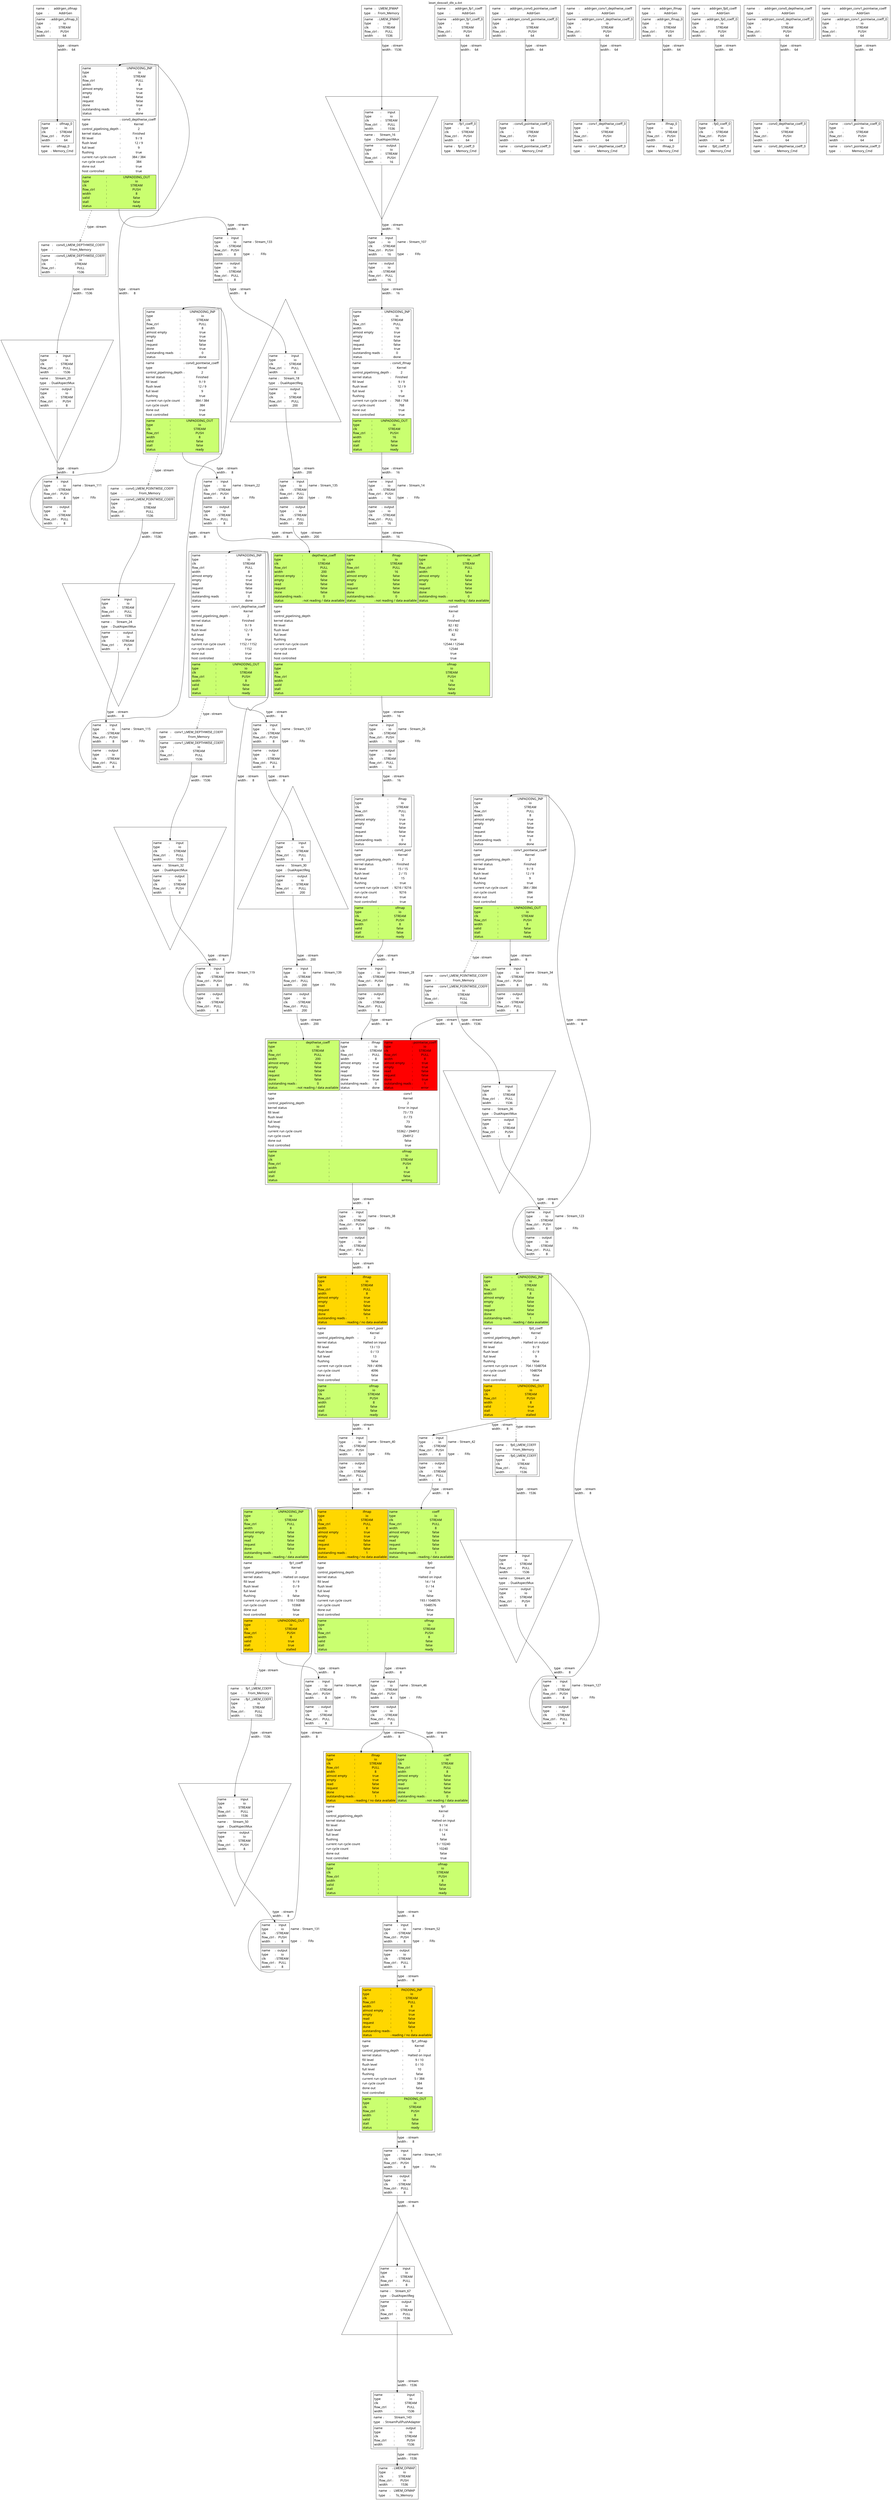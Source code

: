 digraph manager_compiler_graph {
label="lenet_demoa0_dfe_a.dot"; labelloc="t"
// free manager nodes
addrgen_ofmap[shape="box", color = "black", style="solid,filled", penwidth=1, fillcolor="white", label=<<TABLE  BORDER="0" CELLPADDING="0" CELLSPACING="0"><TR><TD BORDER="0" PORT="node_info"><TABLE  BORDER="0" CELLPADDING="1" CELLSPACING="4"><TR><TD BORDER="0" COLSPAN="1" ALIGN="LEFT"><FONT COLOR="black" FACE="sans-serif" POINT-SIZE="16">name</FONT></TD><TD ALIGN="LEFT">:</TD><TD BORDER="0" COLSPAN="1"><FONT COLOR="black" FACE="sans-serif" POINT-SIZE="16">addrgen_ofmap</FONT></TD></TR><TR><TD BORDER="0" COLSPAN="1" ALIGN="LEFT"><FONT COLOR="black" FACE="sans-serif" POINT-SIZE="16">type</FONT></TD><TD ALIGN="LEFT">:</TD><TD BORDER="0" COLSPAN="1"><FONT COLOR="black" FACE="sans-serif" POINT-SIZE="16">AddrGen</FONT></TD></TR></TABLE></TD></TR><TR><TD BORDER="0" PORT="outputs"><TABLE  BORDER="0" CELLPADDING="1" CELLSPACING="4"><TR><TD BORDER="1" BGCOLOR="white" PORT="addrgen_ofmap_0" ><TABLE BORDER="0" CELLPADDING="1" CELLSPACING="1"><TR><TD BORDER="0" COLSPAN="1" ALIGN="LEFT"><FONT COLOR="black" FACE="sans-serif" POINT-SIZE="16">name</FONT></TD><TD ALIGN="LEFT">:</TD><TD BORDER="0" COLSPAN="1"><FONT COLOR="black" FACE="sans-serif" POINT-SIZE="16">addrgen_ofmap_0</FONT></TD></TR><TR><TD BORDER="0" COLSPAN="1" ALIGN="LEFT"><FONT COLOR="black" FACE="sans-serif" POINT-SIZE="16">type</FONT></TD><TD ALIGN="LEFT">:</TD><TD BORDER="0" COLSPAN="1"><FONT COLOR="black" FACE="sans-serif" POINT-SIZE="16">io</FONT></TD></TR><TR><TD BORDER="0" COLSPAN="1" ALIGN="LEFT"><FONT COLOR="black" FACE="sans-serif" POINT-SIZE="16">clk</FONT></TD><TD ALIGN="LEFT">:</TD><TD BORDER="0" COLSPAN="1"><FONT COLOR="black" FACE="sans-serif" POINT-SIZE="16">STREAM</FONT></TD></TR><TR><TD BORDER="0" COLSPAN="1" ALIGN="LEFT"><FONT COLOR="black" FACE="sans-serif" POINT-SIZE="16">flow_ctrl</FONT></TD><TD ALIGN="LEFT">:</TD><TD BORDER="0" COLSPAN="1"><FONT COLOR="black" FACE="sans-serif" POINT-SIZE="16">PUSH</FONT></TD></TR><TR><TD BORDER="0" COLSPAN="1" ALIGN="LEFT"><FONT COLOR="black" FACE="sans-serif" POINT-SIZE="16">width</FONT></TD><TD ALIGN="LEFT">:</TD><TD BORDER="0" COLSPAN="1"><FONT COLOR="black" FACE="sans-serif" POINT-SIZE="16">64</FONT></TD></TR></TABLE></TD></TR></TABLE></TD></TR></TABLE>>];
conv1_pool[shape="box", color = "black", style="solid,filled", penwidth=1, fillcolor="white", label=<<TABLE  BORDER="0" CELLPADDING="0" CELLSPACING="0"><TR><TD BORDER="0" PORT="inputs"><TABLE  BORDER="0" CELLPADDING="1" CELLSPACING="4"><TR><TD BORDER="1" BGCOLOR="gold" PORT="ifmap" ><TABLE BORDER="0" CELLPADDING="1" CELLSPACING="1"><TR><TD BORDER="0" COLSPAN="1" ALIGN="LEFT"><FONT COLOR="black" FACE="sans-serif" POINT-SIZE="16">name</FONT></TD><TD ALIGN="LEFT">:</TD><TD BORDER="0" COLSPAN="1"><FONT COLOR="black" FACE="sans-serif" POINT-SIZE="16">ifmap</FONT></TD></TR><TR><TD BORDER="0" COLSPAN="1" ALIGN="LEFT"><FONT COLOR="black" FACE="sans-serif" POINT-SIZE="16">type</FONT></TD><TD ALIGN="LEFT">:</TD><TD BORDER="0" COLSPAN="1"><FONT COLOR="black" FACE="sans-serif" POINT-SIZE="16">io</FONT></TD></TR><TR><TD BORDER="0" COLSPAN="1" ALIGN="LEFT"><FONT COLOR="black" FACE="sans-serif" POINT-SIZE="16">clk</FONT></TD><TD ALIGN="LEFT">:</TD><TD BORDER="0" COLSPAN="1"><FONT COLOR="black" FACE="sans-serif" POINT-SIZE="16">STREAM</FONT></TD></TR><TR><TD BORDER="0" COLSPAN="1" ALIGN="LEFT"><FONT COLOR="black" FACE="sans-serif" POINT-SIZE="16">flow_ctrl</FONT></TD><TD ALIGN="LEFT">:</TD><TD BORDER="0" COLSPAN="1"><FONT COLOR="black" FACE="sans-serif" POINT-SIZE="16">PULL</FONT></TD></TR><TR><TD BORDER="0" COLSPAN="1" ALIGN="LEFT"><FONT COLOR="black" FACE="sans-serif" POINT-SIZE="16">width</FONT></TD><TD ALIGN="LEFT">:</TD><TD BORDER="0" COLSPAN="1"><FONT COLOR="black" FACE="sans-serif" POINT-SIZE="16">8</FONT></TD></TR><TR><TD BORDER="0" COLSPAN="1" ALIGN="LEFT"><FONT COLOR="black" FACE="sans-serif" POINT-SIZE="16">almost empty</FONT></TD><TD ALIGN="LEFT">:</TD><TD BORDER="0" COLSPAN="1"><FONT COLOR="black" FACE="sans-serif" POINT-SIZE="16">true</FONT></TD></TR><TR><TD BORDER="0" COLSPAN="1" ALIGN="LEFT"><FONT COLOR="black" FACE="sans-serif" POINT-SIZE="16">empty</FONT></TD><TD ALIGN="LEFT">:</TD><TD BORDER="0" COLSPAN="1"><FONT COLOR="black" FACE="sans-serif" POINT-SIZE="16">true</FONT></TD></TR><TR><TD BORDER="0" COLSPAN="1" ALIGN="LEFT"><FONT COLOR="black" FACE="sans-serif" POINT-SIZE="16">read</FONT></TD><TD ALIGN="LEFT">:</TD><TD BORDER="0" COLSPAN="1"><FONT COLOR="black" FACE="sans-serif" POINT-SIZE="16">false</FONT></TD></TR><TR><TD BORDER="0" COLSPAN="1" ALIGN="LEFT"><FONT COLOR="black" FACE="sans-serif" POINT-SIZE="16">request</FONT></TD><TD ALIGN="LEFT">:</TD><TD BORDER="0" COLSPAN="1"><FONT COLOR="black" FACE="sans-serif" POINT-SIZE="16">false</FONT></TD></TR><TR><TD BORDER="0" COLSPAN="1" ALIGN="LEFT"><FONT COLOR="black" FACE="sans-serif" POINT-SIZE="16">done</FONT></TD><TD ALIGN="LEFT">:</TD><TD BORDER="0" COLSPAN="1"><FONT COLOR="black" FACE="sans-serif" POINT-SIZE="16">false</FONT></TD></TR><TR><TD BORDER="0" COLSPAN="1" ALIGN="LEFT"><FONT COLOR="black" FACE="sans-serif" POINT-SIZE="16">outstanding reads</FONT></TD><TD ALIGN="LEFT">:</TD><TD BORDER="0" COLSPAN="1"><FONT COLOR="black" FACE="sans-serif" POINT-SIZE="16">1</FONT></TD></TR><TR><TD BORDER="0" COLSPAN="1" ALIGN="LEFT"><FONT COLOR="black" FACE="sans-serif" POINT-SIZE="16">status</FONT></TD><TD ALIGN="LEFT">:</TD><TD BORDER="0" COLSPAN="1"><FONT COLOR="black" FACE="sans-serif" POINT-SIZE="16">reading / no data available</FONT></TD></TR></TABLE></TD></TR></TABLE></TD></TR><TR><TD BORDER="0" PORT="node_info"><TABLE  BORDER="0" CELLPADDING="1" CELLSPACING="4"><TR><TD BORDER="0" COLSPAN="1" ALIGN="LEFT"><FONT COLOR="black" FACE="sans-serif" POINT-SIZE="16">name</FONT></TD><TD ALIGN="LEFT">:</TD><TD BORDER="0" COLSPAN="1"><FONT COLOR="black" FACE="sans-serif" POINT-SIZE="16">conv1_pool</FONT></TD></TR><TR><TD BORDER="0" COLSPAN="1" ALIGN="LEFT"><FONT COLOR="black" FACE="sans-serif" POINT-SIZE="16">type</FONT></TD><TD ALIGN="LEFT">:</TD><TD BORDER="0" COLSPAN="1"><FONT COLOR="black" FACE="sans-serif" POINT-SIZE="16">Kernel</FONT></TD></TR><TR><TD BORDER="0" COLSPAN="1" ALIGN="LEFT"><FONT COLOR="black" FACE="sans-serif" POINT-SIZE="16">control_pipelining_depth</FONT></TD><TD ALIGN="LEFT">:</TD><TD BORDER="0" COLSPAN="1"><FONT COLOR="black" FACE="sans-serif" POINT-SIZE="16">2</FONT></TD></TR><TR><TD BORDER="0" COLSPAN="1" ALIGN="LEFT"><FONT COLOR="black" FACE="sans-serif" POINT-SIZE="16">kernel status</FONT></TD><TD ALIGN="LEFT">:</TD><TD BORDER="0" COLSPAN="1"><FONT COLOR="black" FACE="sans-serif" POINT-SIZE="16">Halted on input</FONT></TD></TR><TR><TD BORDER="0" COLSPAN="1" ALIGN="LEFT"><FONT COLOR="black" FACE="sans-serif" POINT-SIZE="16">fill level</FONT></TD><TD ALIGN="LEFT">:</TD><TD BORDER="0" COLSPAN="1"><FONT COLOR="black" FACE="sans-serif" POINT-SIZE="16">13 / 13</FONT></TD></TR><TR><TD BORDER="0" COLSPAN="1" ALIGN="LEFT"><FONT COLOR="black" FACE="sans-serif" POINT-SIZE="16">flush level</FONT></TD><TD ALIGN="LEFT">:</TD><TD BORDER="0" COLSPAN="1"><FONT COLOR="black" FACE="sans-serif" POINT-SIZE="16">0 / 13</FONT></TD></TR><TR><TD BORDER="0" COLSPAN="1" ALIGN="LEFT"><FONT COLOR="black" FACE="sans-serif" POINT-SIZE="16">full level</FONT></TD><TD ALIGN="LEFT">:</TD><TD BORDER="0" COLSPAN="1"><FONT COLOR="black" FACE="sans-serif" POINT-SIZE="16">13</FONT></TD></TR><TR><TD BORDER="0" COLSPAN="1" ALIGN="LEFT"><FONT COLOR="black" FACE="sans-serif" POINT-SIZE="16">flushing</FONT></TD><TD ALIGN="LEFT">:</TD><TD BORDER="0" COLSPAN="1"><FONT COLOR="black" FACE="sans-serif" POINT-SIZE="16">false</FONT></TD></TR><TR><TD BORDER="0" COLSPAN="1" ALIGN="LEFT"><FONT COLOR="black" FACE="sans-serif" POINT-SIZE="16">current run cycle count</FONT></TD><TD ALIGN="LEFT">:</TD><TD BORDER="0" COLSPAN="1"><FONT COLOR="black" FACE="sans-serif" POINT-SIZE="16">769 / 4096</FONT></TD></TR><TR><TD BORDER="0" COLSPAN="1" ALIGN="LEFT"><FONT COLOR="black" FACE="sans-serif" POINT-SIZE="16">run cycle count</FONT></TD><TD ALIGN="LEFT">:</TD><TD BORDER="0" COLSPAN="1"><FONT COLOR="black" FACE="sans-serif" POINT-SIZE="16">4096</FONT></TD></TR><TR><TD BORDER="0" COLSPAN="1" ALIGN="LEFT"><FONT COLOR="black" FACE="sans-serif" POINT-SIZE="16">done out</FONT></TD><TD ALIGN="LEFT">:</TD><TD BORDER="0" COLSPAN="1"><FONT COLOR="black" FACE="sans-serif" POINT-SIZE="16">false</FONT></TD></TR><TR><TD BORDER="0" COLSPAN="1" ALIGN="LEFT"><FONT COLOR="black" FACE="sans-serif" POINT-SIZE="16">host controlled</FONT></TD><TD ALIGN="LEFT">:</TD><TD BORDER="0" COLSPAN="1"><FONT COLOR="black" FACE="sans-serif" POINT-SIZE="16">true</FONT></TD></TR></TABLE></TD></TR><TR><TD BORDER="0" PORT="outputs"><TABLE  BORDER="0" CELLPADDING="1" CELLSPACING="4"><TR><TD BORDER="1" BGCOLOR="darkolivegreen1" PORT="ofmap" ><TABLE BORDER="0" CELLPADDING="1" CELLSPACING="1"><TR><TD BORDER="0" COLSPAN="1" ALIGN="LEFT"><FONT COLOR="black" FACE="sans-serif" POINT-SIZE="16">name</FONT></TD><TD ALIGN="LEFT">:</TD><TD BORDER="0" COLSPAN="1"><FONT COLOR="black" FACE="sans-serif" POINT-SIZE="16">ofmap</FONT></TD></TR><TR><TD BORDER="0" COLSPAN="1" ALIGN="LEFT"><FONT COLOR="black" FACE="sans-serif" POINT-SIZE="16">type</FONT></TD><TD ALIGN="LEFT">:</TD><TD BORDER="0" COLSPAN="1"><FONT COLOR="black" FACE="sans-serif" POINT-SIZE="16">io</FONT></TD></TR><TR><TD BORDER="0" COLSPAN="1" ALIGN="LEFT"><FONT COLOR="black" FACE="sans-serif" POINT-SIZE="16">clk</FONT></TD><TD ALIGN="LEFT">:</TD><TD BORDER="0" COLSPAN="1"><FONT COLOR="black" FACE="sans-serif" POINT-SIZE="16">STREAM</FONT></TD></TR><TR><TD BORDER="0" COLSPAN="1" ALIGN="LEFT"><FONT COLOR="black" FACE="sans-serif" POINT-SIZE="16">flow_ctrl</FONT></TD><TD ALIGN="LEFT">:</TD><TD BORDER="0" COLSPAN="1"><FONT COLOR="black" FACE="sans-serif" POINT-SIZE="16">PUSH</FONT></TD></TR><TR><TD BORDER="0" COLSPAN="1" ALIGN="LEFT"><FONT COLOR="black" FACE="sans-serif" POINT-SIZE="16">width</FONT></TD><TD ALIGN="LEFT">:</TD><TD BORDER="0" COLSPAN="1"><FONT COLOR="black" FACE="sans-serif" POINT-SIZE="16">8</FONT></TD></TR><TR><TD BORDER="0" COLSPAN="1" ALIGN="LEFT"><FONT COLOR="black" FACE="sans-serif" POINT-SIZE="16">valid</FONT></TD><TD ALIGN="LEFT">:</TD><TD BORDER="0" COLSPAN="1"><FONT COLOR="black" FACE="sans-serif" POINT-SIZE="16">false</FONT></TD></TR><TR><TD BORDER="0" COLSPAN="1" ALIGN="LEFT"><FONT COLOR="black" FACE="sans-serif" POINT-SIZE="16">stall</FONT></TD><TD ALIGN="LEFT">:</TD><TD BORDER="0" COLSPAN="1"><FONT COLOR="black" FACE="sans-serif" POINT-SIZE="16">false</FONT></TD></TR><TR><TD BORDER="0" COLSPAN="1" ALIGN="LEFT"><FONT COLOR="black" FACE="sans-serif" POINT-SIZE="16">status</FONT></TD><TD ALIGN="LEFT">:</TD><TD BORDER="0" COLSPAN="1"><FONT COLOR="black" FACE="sans-serif" POINT-SIZE="16">ready</FONT></TD></TR></TABLE></TD></TR></TABLE></TD></TR></TABLE>>];
conv0_pool[shape="box", color = "black", style="solid,filled", penwidth=1, fillcolor="white", label=<<TABLE  BORDER="0" CELLPADDING="0" CELLSPACING="0"><TR><TD BORDER="0" PORT="inputs"><TABLE  BORDER="0" CELLPADDING="1" CELLSPACING="4"><TR><TD BORDER="1" BGCOLOR="white" PORT="ifmap" ><TABLE BORDER="0" CELLPADDING="1" CELLSPACING="1"><TR><TD BORDER="0" COLSPAN="1" ALIGN="LEFT"><FONT COLOR="black" FACE="sans-serif" POINT-SIZE="16">name</FONT></TD><TD ALIGN="LEFT">:</TD><TD BORDER="0" COLSPAN="1"><FONT COLOR="black" FACE="sans-serif" POINT-SIZE="16">ifmap</FONT></TD></TR><TR><TD BORDER="0" COLSPAN="1" ALIGN="LEFT"><FONT COLOR="black" FACE="sans-serif" POINT-SIZE="16">type</FONT></TD><TD ALIGN="LEFT">:</TD><TD BORDER="0" COLSPAN="1"><FONT COLOR="black" FACE="sans-serif" POINT-SIZE="16">io</FONT></TD></TR><TR><TD BORDER="0" COLSPAN="1" ALIGN="LEFT"><FONT COLOR="black" FACE="sans-serif" POINT-SIZE="16">clk</FONT></TD><TD ALIGN="LEFT">:</TD><TD BORDER="0" COLSPAN="1"><FONT COLOR="black" FACE="sans-serif" POINT-SIZE="16">STREAM</FONT></TD></TR><TR><TD BORDER="0" COLSPAN="1" ALIGN="LEFT"><FONT COLOR="black" FACE="sans-serif" POINT-SIZE="16">flow_ctrl</FONT></TD><TD ALIGN="LEFT">:</TD><TD BORDER="0" COLSPAN="1"><FONT COLOR="black" FACE="sans-serif" POINT-SIZE="16">PULL</FONT></TD></TR><TR><TD BORDER="0" COLSPAN="1" ALIGN="LEFT"><FONT COLOR="black" FACE="sans-serif" POINT-SIZE="16">width</FONT></TD><TD ALIGN="LEFT">:</TD><TD BORDER="0" COLSPAN="1"><FONT COLOR="black" FACE="sans-serif" POINT-SIZE="16">16</FONT></TD></TR><TR><TD BORDER="0" COLSPAN="1" ALIGN="LEFT"><FONT COLOR="black" FACE="sans-serif" POINT-SIZE="16">almost empty</FONT></TD><TD ALIGN="LEFT">:</TD><TD BORDER="0" COLSPAN="1"><FONT COLOR="black" FACE="sans-serif" POINT-SIZE="16">true</FONT></TD></TR><TR><TD BORDER="0" COLSPAN="1" ALIGN="LEFT"><FONT COLOR="black" FACE="sans-serif" POINT-SIZE="16">empty</FONT></TD><TD ALIGN="LEFT">:</TD><TD BORDER="0" COLSPAN="1"><FONT COLOR="black" FACE="sans-serif" POINT-SIZE="16">true</FONT></TD></TR><TR><TD BORDER="0" COLSPAN="1" ALIGN="LEFT"><FONT COLOR="black" FACE="sans-serif" POINT-SIZE="16">read</FONT></TD><TD ALIGN="LEFT">:</TD><TD BORDER="0" COLSPAN="1"><FONT COLOR="black" FACE="sans-serif" POINT-SIZE="16">false</FONT></TD></TR><TR><TD BORDER="0" COLSPAN="1" ALIGN="LEFT"><FONT COLOR="black" FACE="sans-serif" POINT-SIZE="16">request</FONT></TD><TD ALIGN="LEFT">:</TD><TD BORDER="0" COLSPAN="1"><FONT COLOR="black" FACE="sans-serif" POINT-SIZE="16">false</FONT></TD></TR><TR><TD BORDER="0" COLSPAN="1" ALIGN="LEFT"><FONT COLOR="black" FACE="sans-serif" POINT-SIZE="16">done</FONT></TD><TD ALIGN="LEFT">:</TD><TD BORDER="0" COLSPAN="1"><FONT COLOR="black" FACE="sans-serif" POINT-SIZE="16">true</FONT></TD></TR><TR><TD BORDER="0" COLSPAN="1" ALIGN="LEFT"><FONT COLOR="black" FACE="sans-serif" POINT-SIZE="16">outstanding reads</FONT></TD><TD ALIGN="LEFT">:</TD><TD BORDER="0" COLSPAN="1"><FONT COLOR="black" FACE="sans-serif" POINT-SIZE="16">0</FONT></TD></TR><TR><TD BORDER="0" COLSPAN="1" ALIGN="LEFT"><FONT COLOR="black" FACE="sans-serif" POINT-SIZE="16">status</FONT></TD><TD ALIGN="LEFT">:</TD><TD BORDER="0" COLSPAN="1"><FONT COLOR="black" FACE="sans-serif" POINT-SIZE="16">done</FONT></TD></TR></TABLE></TD></TR></TABLE></TD></TR><TR><TD BORDER="0" PORT="node_info"><TABLE  BORDER="0" CELLPADDING="1" CELLSPACING="4"><TR><TD BORDER="0" COLSPAN="1" ALIGN="LEFT"><FONT COLOR="black" FACE="sans-serif" POINT-SIZE="16">name</FONT></TD><TD ALIGN="LEFT">:</TD><TD BORDER="0" COLSPAN="1"><FONT COLOR="black" FACE="sans-serif" POINT-SIZE="16">conv0_pool</FONT></TD></TR><TR><TD BORDER="0" COLSPAN="1" ALIGN="LEFT"><FONT COLOR="black" FACE="sans-serif" POINT-SIZE="16">type</FONT></TD><TD ALIGN="LEFT">:</TD><TD BORDER="0" COLSPAN="1"><FONT COLOR="black" FACE="sans-serif" POINT-SIZE="16">Kernel</FONT></TD></TR><TR><TD BORDER="0" COLSPAN="1" ALIGN="LEFT"><FONT COLOR="black" FACE="sans-serif" POINT-SIZE="16">control_pipelining_depth</FONT></TD><TD ALIGN="LEFT">:</TD><TD BORDER="0" COLSPAN="1"><FONT COLOR="black" FACE="sans-serif" POINT-SIZE="16">2</FONT></TD></TR><TR><TD BORDER="0" COLSPAN="1" ALIGN="LEFT"><FONT COLOR="black" FACE="sans-serif" POINT-SIZE="16">kernel status</FONT></TD><TD ALIGN="LEFT">:</TD><TD BORDER="0" COLSPAN="1"><FONT COLOR="black" FACE="sans-serif" POINT-SIZE="16">Finished</FONT></TD></TR><TR><TD BORDER="0" COLSPAN="1" ALIGN="LEFT"><FONT COLOR="black" FACE="sans-serif" POINT-SIZE="16">fill level</FONT></TD><TD ALIGN="LEFT">:</TD><TD BORDER="0" COLSPAN="1"><FONT COLOR="black" FACE="sans-serif" POINT-SIZE="16">15 / 15</FONT></TD></TR><TR><TD BORDER="0" COLSPAN="1" ALIGN="LEFT"><FONT COLOR="black" FACE="sans-serif" POINT-SIZE="16">flush level</FONT></TD><TD ALIGN="LEFT">:</TD><TD BORDER="0" COLSPAN="1"><FONT COLOR="black" FACE="sans-serif" POINT-SIZE="16">2 / 15</FONT></TD></TR><TR><TD BORDER="0" COLSPAN="1" ALIGN="LEFT"><FONT COLOR="black" FACE="sans-serif" POINT-SIZE="16">full level</FONT></TD><TD ALIGN="LEFT">:</TD><TD BORDER="0" COLSPAN="1"><FONT COLOR="black" FACE="sans-serif" POINT-SIZE="16">15</FONT></TD></TR><TR><TD BORDER="0" COLSPAN="1" ALIGN="LEFT"><FONT COLOR="black" FACE="sans-serif" POINT-SIZE="16">flushing</FONT></TD><TD ALIGN="LEFT">:</TD><TD BORDER="0" COLSPAN="1"><FONT COLOR="black" FACE="sans-serif" POINT-SIZE="16">true</FONT></TD></TR><TR><TD BORDER="0" COLSPAN="1" ALIGN="LEFT"><FONT COLOR="black" FACE="sans-serif" POINT-SIZE="16">current run cycle count</FONT></TD><TD ALIGN="LEFT">:</TD><TD BORDER="0" COLSPAN="1"><FONT COLOR="black" FACE="sans-serif" POINT-SIZE="16">9216 / 9216</FONT></TD></TR><TR><TD BORDER="0" COLSPAN="1" ALIGN="LEFT"><FONT COLOR="black" FACE="sans-serif" POINT-SIZE="16">run cycle count</FONT></TD><TD ALIGN="LEFT">:</TD><TD BORDER="0" COLSPAN="1"><FONT COLOR="black" FACE="sans-serif" POINT-SIZE="16">9216</FONT></TD></TR><TR><TD BORDER="0" COLSPAN="1" ALIGN="LEFT"><FONT COLOR="black" FACE="sans-serif" POINT-SIZE="16">done out</FONT></TD><TD ALIGN="LEFT">:</TD><TD BORDER="0" COLSPAN="1"><FONT COLOR="black" FACE="sans-serif" POINT-SIZE="16">true</FONT></TD></TR><TR><TD BORDER="0" COLSPAN="1" ALIGN="LEFT"><FONT COLOR="black" FACE="sans-serif" POINT-SIZE="16">host controlled</FONT></TD><TD ALIGN="LEFT">:</TD><TD BORDER="0" COLSPAN="1"><FONT COLOR="black" FACE="sans-serif" POINT-SIZE="16">true</FONT></TD></TR></TABLE></TD></TR><TR><TD BORDER="0" PORT="outputs"><TABLE  BORDER="0" CELLPADDING="1" CELLSPACING="4"><TR><TD BORDER="1" BGCOLOR="darkolivegreen1" PORT="ofmap" ><TABLE BORDER="0" CELLPADDING="1" CELLSPACING="1"><TR><TD BORDER="0" COLSPAN="1" ALIGN="LEFT"><FONT COLOR="black" FACE="sans-serif" POINT-SIZE="16">name</FONT></TD><TD ALIGN="LEFT">:</TD><TD BORDER="0" COLSPAN="1"><FONT COLOR="black" FACE="sans-serif" POINT-SIZE="16">ofmap</FONT></TD></TR><TR><TD BORDER="0" COLSPAN="1" ALIGN="LEFT"><FONT COLOR="black" FACE="sans-serif" POINT-SIZE="16">type</FONT></TD><TD ALIGN="LEFT">:</TD><TD BORDER="0" COLSPAN="1"><FONT COLOR="black" FACE="sans-serif" POINT-SIZE="16">io</FONT></TD></TR><TR><TD BORDER="0" COLSPAN="1" ALIGN="LEFT"><FONT COLOR="black" FACE="sans-serif" POINT-SIZE="16">clk</FONT></TD><TD ALIGN="LEFT">:</TD><TD BORDER="0" COLSPAN="1"><FONT COLOR="black" FACE="sans-serif" POINT-SIZE="16">STREAM</FONT></TD></TR><TR><TD BORDER="0" COLSPAN="1" ALIGN="LEFT"><FONT COLOR="black" FACE="sans-serif" POINT-SIZE="16">flow_ctrl</FONT></TD><TD ALIGN="LEFT">:</TD><TD BORDER="0" COLSPAN="1"><FONT COLOR="black" FACE="sans-serif" POINT-SIZE="16">PUSH</FONT></TD></TR><TR><TD BORDER="0" COLSPAN="1" ALIGN="LEFT"><FONT COLOR="black" FACE="sans-serif" POINT-SIZE="16">width</FONT></TD><TD ALIGN="LEFT">:</TD><TD BORDER="0" COLSPAN="1"><FONT COLOR="black" FACE="sans-serif" POINT-SIZE="16">8</FONT></TD></TR><TR><TD BORDER="0" COLSPAN="1" ALIGN="LEFT"><FONT COLOR="black" FACE="sans-serif" POINT-SIZE="16">valid</FONT></TD><TD ALIGN="LEFT">:</TD><TD BORDER="0" COLSPAN="1"><FONT COLOR="black" FACE="sans-serif" POINT-SIZE="16">false</FONT></TD></TR><TR><TD BORDER="0" COLSPAN="1" ALIGN="LEFT"><FONT COLOR="black" FACE="sans-serif" POINT-SIZE="16">stall</FONT></TD><TD ALIGN="LEFT">:</TD><TD BORDER="0" COLSPAN="1"><FONT COLOR="black" FACE="sans-serif" POINT-SIZE="16">false</FONT></TD></TR><TR><TD BORDER="0" COLSPAN="1" ALIGN="LEFT"><FONT COLOR="black" FACE="sans-serif" POINT-SIZE="16">status</FONT></TD><TD ALIGN="LEFT">:</TD><TD BORDER="0" COLSPAN="1"><FONT COLOR="black" FACE="sans-serif" POINT-SIZE="16">ready</FONT></TD></TR></TABLE></TD></TR></TABLE></TD></TR></TABLE>>];
fp0_coeff[shape="box", color = "black", style="solid,filled", penwidth=1, fillcolor="white", label=<<TABLE  BORDER="0" CELLPADDING="0" CELLSPACING="0"><TR><TD BORDER="0" PORT="inputs"><TABLE  BORDER="0" CELLPADDING="1" CELLSPACING="4"><TR><TD BORDER="1" BGCOLOR="darkolivegreen1" PORT="UNPADDING_INP" ><TABLE BORDER="0" CELLPADDING="1" CELLSPACING="1"><TR><TD BORDER="0" COLSPAN="1" ALIGN="LEFT"><FONT COLOR="black" FACE="sans-serif" POINT-SIZE="16">name</FONT></TD><TD ALIGN="LEFT">:</TD><TD BORDER="0" COLSPAN="1"><FONT COLOR="black" FACE="sans-serif" POINT-SIZE="16">UNPADDING_INP</FONT></TD></TR><TR><TD BORDER="0" COLSPAN="1" ALIGN="LEFT"><FONT COLOR="black" FACE="sans-serif" POINT-SIZE="16">type</FONT></TD><TD ALIGN="LEFT">:</TD><TD BORDER="0" COLSPAN="1"><FONT COLOR="black" FACE="sans-serif" POINT-SIZE="16">io</FONT></TD></TR><TR><TD BORDER="0" COLSPAN="1" ALIGN="LEFT"><FONT COLOR="black" FACE="sans-serif" POINT-SIZE="16">clk</FONT></TD><TD ALIGN="LEFT">:</TD><TD BORDER="0" COLSPAN="1"><FONT COLOR="black" FACE="sans-serif" POINT-SIZE="16">STREAM</FONT></TD></TR><TR><TD BORDER="0" COLSPAN="1" ALIGN="LEFT"><FONT COLOR="black" FACE="sans-serif" POINT-SIZE="16">flow_ctrl</FONT></TD><TD ALIGN="LEFT">:</TD><TD BORDER="0" COLSPAN="1"><FONT COLOR="black" FACE="sans-serif" POINT-SIZE="16">PULL</FONT></TD></TR><TR><TD BORDER="0" COLSPAN="1" ALIGN="LEFT"><FONT COLOR="black" FACE="sans-serif" POINT-SIZE="16">width</FONT></TD><TD ALIGN="LEFT">:</TD><TD BORDER="0" COLSPAN="1"><FONT COLOR="black" FACE="sans-serif" POINT-SIZE="16">8</FONT></TD></TR><TR><TD BORDER="0" COLSPAN="1" ALIGN="LEFT"><FONT COLOR="black" FACE="sans-serif" POINT-SIZE="16">almost empty</FONT></TD><TD ALIGN="LEFT">:</TD><TD BORDER="0" COLSPAN="1"><FONT COLOR="black" FACE="sans-serif" POINT-SIZE="16">false</FONT></TD></TR><TR><TD BORDER="0" COLSPAN="1" ALIGN="LEFT"><FONT COLOR="black" FACE="sans-serif" POINT-SIZE="16">empty</FONT></TD><TD ALIGN="LEFT">:</TD><TD BORDER="0" COLSPAN="1"><FONT COLOR="black" FACE="sans-serif" POINT-SIZE="16">false</FONT></TD></TR><TR><TD BORDER="0" COLSPAN="1" ALIGN="LEFT"><FONT COLOR="black" FACE="sans-serif" POINT-SIZE="16">read</FONT></TD><TD ALIGN="LEFT">:</TD><TD BORDER="0" COLSPAN="1"><FONT COLOR="black" FACE="sans-serif" POINT-SIZE="16">false</FONT></TD></TR><TR><TD BORDER="0" COLSPAN="1" ALIGN="LEFT"><FONT COLOR="black" FACE="sans-serif" POINT-SIZE="16">request</FONT></TD><TD ALIGN="LEFT">:</TD><TD BORDER="0" COLSPAN="1"><FONT COLOR="black" FACE="sans-serif" POINT-SIZE="16">false</FONT></TD></TR><TR><TD BORDER="0" COLSPAN="1" ALIGN="LEFT"><FONT COLOR="black" FACE="sans-serif" POINT-SIZE="16">done</FONT></TD><TD ALIGN="LEFT">:</TD><TD BORDER="0" COLSPAN="1"><FONT COLOR="black" FACE="sans-serif" POINT-SIZE="16">false</FONT></TD></TR><TR><TD BORDER="0" COLSPAN="1" ALIGN="LEFT"><FONT COLOR="black" FACE="sans-serif" POINT-SIZE="16">outstanding reads</FONT></TD><TD ALIGN="LEFT">:</TD><TD BORDER="0" COLSPAN="1"><FONT COLOR="black" FACE="sans-serif" POINT-SIZE="16">1</FONT></TD></TR><TR><TD BORDER="0" COLSPAN="1" ALIGN="LEFT"><FONT COLOR="black" FACE="sans-serif" POINT-SIZE="16">status</FONT></TD><TD ALIGN="LEFT">:</TD><TD BORDER="0" COLSPAN="1"><FONT COLOR="black" FACE="sans-serif" POINT-SIZE="16">reading / data available</FONT></TD></TR></TABLE></TD></TR></TABLE></TD></TR><TR><TD BORDER="0" PORT="node_info"><TABLE  BORDER="0" CELLPADDING="1" CELLSPACING="4"><TR><TD BORDER="0" COLSPAN="1" ALIGN="LEFT"><FONT COLOR="black" FACE="sans-serif" POINT-SIZE="16">name</FONT></TD><TD ALIGN="LEFT">:</TD><TD BORDER="0" COLSPAN="1"><FONT COLOR="black" FACE="sans-serif" POINT-SIZE="16">fp0_coeff</FONT></TD></TR><TR><TD BORDER="0" COLSPAN="1" ALIGN="LEFT"><FONT COLOR="black" FACE="sans-serif" POINT-SIZE="16">type</FONT></TD><TD ALIGN="LEFT">:</TD><TD BORDER="0" COLSPAN="1"><FONT COLOR="black" FACE="sans-serif" POINT-SIZE="16">Kernel</FONT></TD></TR><TR><TD BORDER="0" COLSPAN="1" ALIGN="LEFT"><FONT COLOR="black" FACE="sans-serif" POINT-SIZE="16">control_pipelining_depth</FONT></TD><TD ALIGN="LEFT">:</TD><TD BORDER="0" COLSPAN="1"><FONT COLOR="black" FACE="sans-serif" POINT-SIZE="16">2</FONT></TD></TR><TR><TD BORDER="0" COLSPAN="1" ALIGN="LEFT"><FONT COLOR="black" FACE="sans-serif" POINT-SIZE="16">kernel status</FONT></TD><TD ALIGN="LEFT">:</TD><TD BORDER="0" COLSPAN="1"><FONT COLOR="black" FACE="sans-serif" POINT-SIZE="16">Halted on output</FONT></TD></TR><TR><TD BORDER="0" COLSPAN="1" ALIGN="LEFT"><FONT COLOR="black" FACE="sans-serif" POINT-SIZE="16">fill level</FONT></TD><TD ALIGN="LEFT">:</TD><TD BORDER="0" COLSPAN="1"><FONT COLOR="black" FACE="sans-serif" POINT-SIZE="16">9 / 9</FONT></TD></TR><TR><TD BORDER="0" COLSPAN="1" ALIGN="LEFT"><FONT COLOR="black" FACE="sans-serif" POINT-SIZE="16">flush level</FONT></TD><TD ALIGN="LEFT">:</TD><TD BORDER="0" COLSPAN="1"><FONT COLOR="black" FACE="sans-serif" POINT-SIZE="16">0 / 9</FONT></TD></TR><TR><TD BORDER="0" COLSPAN="1" ALIGN="LEFT"><FONT COLOR="black" FACE="sans-serif" POINT-SIZE="16">full level</FONT></TD><TD ALIGN="LEFT">:</TD><TD BORDER="0" COLSPAN="1"><FONT COLOR="black" FACE="sans-serif" POINT-SIZE="16">9</FONT></TD></TR><TR><TD BORDER="0" COLSPAN="1" ALIGN="LEFT"><FONT COLOR="black" FACE="sans-serif" POINT-SIZE="16">flushing</FONT></TD><TD ALIGN="LEFT">:</TD><TD BORDER="0" COLSPAN="1"><FONT COLOR="black" FACE="sans-serif" POINT-SIZE="16">false</FONT></TD></TR><TR><TD BORDER="0" COLSPAN="1" ALIGN="LEFT"><FONT COLOR="black" FACE="sans-serif" POINT-SIZE="16">current run cycle count</FONT></TD><TD ALIGN="LEFT">:</TD><TD BORDER="0" COLSPAN="1"><FONT COLOR="black" FACE="sans-serif" POINT-SIZE="16">704 / 1048704</FONT></TD></TR><TR><TD BORDER="0" COLSPAN="1" ALIGN="LEFT"><FONT COLOR="black" FACE="sans-serif" POINT-SIZE="16">run cycle count</FONT></TD><TD ALIGN="LEFT">:</TD><TD BORDER="0" COLSPAN="1"><FONT COLOR="black" FACE="sans-serif" POINT-SIZE="16">1048704</FONT></TD></TR><TR><TD BORDER="0" COLSPAN="1" ALIGN="LEFT"><FONT COLOR="black" FACE="sans-serif" POINT-SIZE="16">done out</FONT></TD><TD ALIGN="LEFT">:</TD><TD BORDER="0" COLSPAN="1"><FONT COLOR="black" FACE="sans-serif" POINT-SIZE="16">false</FONT></TD></TR><TR><TD BORDER="0" COLSPAN="1" ALIGN="LEFT"><FONT COLOR="black" FACE="sans-serif" POINT-SIZE="16">host controlled</FONT></TD><TD ALIGN="LEFT">:</TD><TD BORDER="0" COLSPAN="1"><FONT COLOR="black" FACE="sans-serif" POINT-SIZE="16">true</FONT></TD></TR></TABLE></TD></TR><TR><TD BORDER="0" PORT="outputs"><TABLE  BORDER="0" CELLPADDING="1" CELLSPACING="4"><TR><TD BORDER="1" BGCOLOR="gold" PORT="UNPADDING_OUT" ><TABLE BORDER="0" CELLPADDING="1" CELLSPACING="1"><TR><TD BORDER="0" COLSPAN="1" ALIGN="LEFT"><FONT COLOR="black" FACE="sans-serif" POINT-SIZE="16">name</FONT></TD><TD ALIGN="LEFT">:</TD><TD BORDER="0" COLSPAN="1"><FONT COLOR="black" FACE="sans-serif" POINT-SIZE="16">UNPADDING_OUT</FONT></TD></TR><TR><TD BORDER="0" COLSPAN="1" ALIGN="LEFT"><FONT COLOR="black" FACE="sans-serif" POINT-SIZE="16">type</FONT></TD><TD ALIGN="LEFT">:</TD><TD BORDER="0" COLSPAN="1"><FONT COLOR="black" FACE="sans-serif" POINT-SIZE="16">io</FONT></TD></TR><TR><TD BORDER="0" COLSPAN="1" ALIGN="LEFT"><FONT COLOR="black" FACE="sans-serif" POINT-SIZE="16">clk</FONT></TD><TD ALIGN="LEFT">:</TD><TD BORDER="0" COLSPAN="1"><FONT COLOR="black" FACE="sans-serif" POINT-SIZE="16">STREAM</FONT></TD></TR><TR><TD BORDER="0" COLSPAN="1" ALIGN="LEFT"><FONT COLOR="black" FACE="sans-serif" POINT-SIZE="16">flow_ctrl</FONT></TD><TD ALIGN="LEFT">:</TD><TD BORDER="0" COLSPAN="1"><FONT COLOR="black" FACE="sans-serif" POINT-SIZE="16">PUSH</FONT></TD></TR><TR><TD BORDER="0" COLSPAN="1" ALIGN="LEFT"><FONT COLOR="black" FACE="sans-serif" POINT-SIZE="16">width</FONT></TD><TD ALIGN="LEFT">:</TD><TD BORDER="0" COLSPAN="1"><FONT COLOR="black" FACE="sans-serif" POINT-SIZE="16">8</FONT></TD></TR><TR><TD BORDER="0" COLSPAN="1" ALIGN="LEFT"><FONT COLOR="black" FACE="sans-serif" POINT-SIZE="16">valid</FONT></TD><TD ALIGN="LEFT">:</TD><TD BORDER="0" COLSPAN="1"><FONT COLOR="black" FACE="sans-serif" POINT-SIZE="16">true</FONT></TD></TR><TR><TD BORDER="0" COLSPAN="1" ALIGN="LEFT"><FONT COLOR="black" FACE="sans-serif" POINT-SIZE="16">stall</FONT></TD><TD ALIGN="LEFT">:</TD><TD BORDER="0" COLSPAN="1"><FONT COLOR="black" FACE="sans-serif" POINT-SIZE="16">true</FONT></TD></TR><TR><TD BORDER="0" COLSPAN="1" ALIGN="LEFT"><FONT COLOR="black" FACE="sans-serif" POINT-SIZE="16">status</FONT></TD><TD ALIGN="LEFT">:</TD><TD BORDER="0" COLSPAN="1"><FONT COLOR="black" FACE="sans-serif" POINT-SIZE="16">stalled</FONT></TD></TR></TABLE></TD></TR></TABLE></TD></TR></TABLE>>];
fp1_coeff_0[shape="box", color = "black", style="solid,filled", penwidth=1, fillcolor="white", label=<<TABLE  BORDER="0" CELLPADDING="0" CELLSPACING="0"><TR><TD BORDER="0" PORT="inputs"><TABLE  BORDER="0" CELLPADDING="1" CELLSPACING="4"><TR><TD BORDER="1" BGCOLOR="white" PORT="fp1_coeff_0" ><TABLE BORDER="0" CELLPADDING="1" CELLSPACING="1"><TR><TD BORDER="0" COLSPAN="1" ALIGN="LEFT"><FONT COLOR="black" FACE="sans-serif" POINT-SIZE="16">name</FONT></TD><TD ALIGN="LEFT">:</TD><TD BORDER="0" COLSPAN="1"><FONT COLOR="black" FACE="sans-serif" POINT-SIZE="16">fp1_coeff_0</FONT></TD></TR><TR><TD BORDER="0" COLSPAN="1" ALIGN="LEFT"><FONT COLOR="black" FACE="sans-serif" POINT-SIZE="16">type</FONT></TD><TD ALIGN="LEFT">:</TD><TD BORDER="0" COLSPAN="1"><FONT COLOR="black" FACE="sans-serif" POINT-SIZE="16">io</FONT></TD></TR><TR><TD BORDER="0" COLSPAN="1" ALIGN="LEFT"><FONT COLOR="black" FACE="sans-serif" POINT-SIZE="16">clk</FONT></TD><TD ALIGN="LEFT">:</TD><TD BORDER="0" COLSPAN="1"><FONT COLOR="black" FACE="sans-serif" POINT-SIZE="16">STREAM</FONT></TD></TR><TR><TD BORDER="0" COLSPAN="1" ALIGN="LEFT"><FONT COLOR="black" FACE="sans-serif" POINT-SIZE="16">flow_ctrl</FONT></TD><TD ALIGN="LEFT">:</TD><TD BORDER="0" COLSPAN="1"><FONT COLOR="black" FACE="sans-serif" POINT-SIZE="16">PUSH</FONT></TD></TR><TR><TD BORDER="0" COLSPAN="1" ALIGN="LEFT"><FONT COLOR="black" FACE="sans-serif" POINT-SIZE="16">width</FONT></TD><TD ALIGN="LEFT">:</TD><TD BORDER="0" COLSPAN="1"><FONT COLOR="black" FACE="sans-serif" POINT-SIZE="16">64</FONT></TD></TR></TABLE></TD></TR></TABLE></TD></TR><TR><TD BORDER="0" PORT="node_info"><TABLE  BORDER="0" CELLPADDING="1" CELLSPACING="4"><TR><TD BORDER="0" COLSPAN="1" ALIGN="LEFT"><FONT COLOR="black" FACE="sans-serif" POINT-SIZE="16">name</FONT></TD><TD ALIGN="LEFT">:</TD><TD BORDER="0" COLSPAN="1"><FONT COLOR="black" FACE="sans-serif" POINT-SIZE="16">fp1_coeff_0</FONT></TD></TR><TR><TD BORDER="0" COLSPAN="1" ALIGN="LEFT"><FONT COLOR="black" FACE="sans-serif" POINT-SIZE="16">type</FONT></TD><TD ALIGN="LEFT">:</TD><TD BORDER="0" COLSPAN="1"><FONT COLOR="black" FACE="sans-serif" POINT-SIZE="16">Memory_Cmd</FONT></TD></TR></TABLE></TD></TR></TABLE>>];
addrgen_conv0_pointwise_coeff[shape="box", color = "black", style="solid,filled", penwidth=1, fillcolor="white", label=<<TABLE  BORDER="0" CELLPADDING="0" CELLSPACING="0"><TR><TD BORDER="0" PORT="node_info"><TABLE  BORDER="0" CELLPADDING="1" CELLSPACING="4"><TR><TD BORDER="0" COLSPAN="1" ALIGN="LEFT"><FONT COLOR="black" FACE="sans-serif" POINT-SIZE="16">name</FONT></TD><TD ALIGN="LEFT">:</TD><TD BORDER="0" COLSPAN="1"><FONT COLOR="black" FACE="sans-serif" POINT-SIZE="16">addrgen_conv0_pointwise_coeff</FONT></TD></TR><TR><TD BORDER="0" COLSPAN="1" ALIGN="LEFT"><FONT COLOR="black" FACE="sans-serif" POINT-SIZE="16">type</FONT></TD><TD ALIGN="LEFT">:</TD><TD BORDER="0" COLSPAN="1"><FONT COLOR="black" FACE="sans-serif" POINT-SIZE="16">AddrGen</FONT></TD></TR></TABLE></TD></TR><TR><TD BORDER="0" PORT="outputs"><TABLE  BORDER="0" CELLPADDING="1" CELLSPACING="4"><TR><TD BORDER="1" BGCOLOR="white" PORT="addrgen_conv0_pointwise_coeff_0" ><TABLE BORDER="0" CELLPADDING="1" CELLSPACING="1"><TR><TD BORDER="0" COLSPAN="1" ALIGN="LEFT"><FONT COLOR="black" FACE="sans-serif" POINT-SIZE="16">name</FONT></TD><TD ALIGN="LEFT">:</TD><TD BORDER="0" COLSPAN="1"><FONT COLOR="black" FACE="sans-serif" POINT-SIZE="16">addrgen_conv0_pointwise_coeff_0</FONT></TD></TR><TR><TD BORDER="0" COLSPAN="1" ALIGN="LEFT"><FONT COLOR="black" FACE="sans-serif" POINT-SIZE="16">type</FONT></TD><TD ALIGN="LEFT">:</TD><TD BORDER="0" COLSPAN="1"><FONT COLOR="black" FACE="sans-serif" POINT-SIZE="16">io</FONT></TD></TR><TR><TD BORDER="0" COLSPAN="1" ALIGN="LEFT"><FONT COLOR="black" FACE="sans-serif" POINT-SIZE="16">clk</FONT></TD><TD ALIGN="LEFT">:</TD><TD BORDER="0" COLSPAN="1"><FONT COLOR="black" FACE="sans-serif" POINT-SIZE="16">STREAM</FONT></TD></TR><TR><TD BORDER="0" COLSPAN="1" ALIGN="LEFT"><FONT COLOR="black" FACE="sans-serif" POINT-SIZE="16">flow_ctrl</FONT></TD><TD ALIGN="LEFT">:</TD><TD BORDER="0" COLSPAN="1"><FONT COLOR="black" FACE="sans-serif" POINT-SIZE="16">PUSH</FONT></TD></TR><TR><TD BORDER="0" COLSPAN="1" ALIGN="LEFT"><FONT COLOR="black" FACE="sans-serif" POINT-SIZE="16">width</FONT></TD><TD ALIGN="LEFT">:</TD><TD BORDER="0" COLSPAN="1"><FONT COLOR="black" FACE="sans-serif" POINT-SIZE="16">64</FONT></TD></TR></TABLE></TD></TR></TABLE></TD></TR></TABLE>>];
addrgen_conv1_depthwise_coeff[shape="box", color = "black", style="solid,filled", penwidth=1, fillcolor="white", label=<<TABLE  BORDER="0" CELLPADDING="0" CELLSPACING="0"><TR><TD BORDER="0" PORT="node_info"><TABLE  BORDER="0" CELLPADDING="1" CELLSPACING="4"><TR><TD BORDER="0" COLSPAN="1" ALIGN="LEFT"><FONT COLOR="black" FACE="sans-serif" POINT-SIZE="16">name</FONT></TD><TD ALIGN="LEFT">:</TD><TD BORDER="0" COLSPAN="1"><FONT COLOR="black" FACE="sans-serif" POINT-SIZE="16">addrgen_conv1_depthwise_coeff</FONT></TD></TR><TR><TD BORDER="0" COLSPAN="1" ALIGN="LEFT"><FONT COLOR="black" FACE="sans-serif" POINT-SIZE="16">type</FONT></TD><TD ALIGN="LEFT">:</TD><TD BORDER="0" COLSPAN="1"><FONT COLOR="black" FACE="sans-serif" POINT-SIZE="16">AddrGen</FONT></TD></TR></TABLE></TD></TR><TR><TD BORDER="0" PORT="outputs"><TABLE  BORDER="0" CELLPADDING="1" CELLSPACING="4"><TR><TD BORDER="1" BGCOLOR="white" PORT="addrgen_conv1_depthwise_coeff_0" ><TABLE BORDER="0" CELLPADDING="1" CELLSPACING="1"><TR><TD BORDER="0" COLSPAN="1" ALIGN="LEFT"><FONT COLOR="black" FACE="sans-serif" POINT-SIZE="16">name</FONT></TD><TD ALIGN="LEFT">:</TD><TD BORDER="0" COLSPAN="1"><FONT COLOR="black" FACE="sans-serif" POINT-SIZE="16">addrgen_conv1_depthwise_coeff_0</FONT></TD></TR><TR><TD BORDER="0" COLSPAN="1" ALIGN="LEFT"><FONT COLOR="black" FACE="sans-serif" POINT-SIZE="16">type</FONT></TD><TD ALIGN="LEFT">:</TD><TD BORDER="0" COLSPAN="1"><FONT COLOR="black" FACE="sans-serif" POINT-SIZE="16">io</FONT></TD></TR><TR><TD BORDER="0" COLSPAN="1" ALIGN="LEFT"><FONT COLOR="black" FACE="sans-serif" POINT-SIZE="16">clk</FONT></TD><TD ALIGN="LEFT">:</TD><TD BORDER="0" COLSPAN="1"><FONT COLOR="black" FACE="sans-serif" POINT-SIZE="16">STREAM</FONT></TD></TR><TR><TD BORDER="0" COLSPAN="1" ALIGN="LEFT"><FONT COLOR="black" FACE="sans-serif" POINT-SIZE="16">flow_ctrl</FONT></TD><TD ALIGN="LEFT">:</TD><TD BORDER="0" COLSPAN="1"><FONT COLOR="black" FACE="sans-serif" POINT-SIZE="16">PUSH</FONT></TD></TR><TR><TD BORDER="0" COLSPAN="1" ALIGN="LEFT"><FONT COLOR="black" FACE="sans-serif" POINT-SIZE="16">width</FONT></TD><TD ALIGN="LEFT">:</TD><TD BORDER="0" COLSPAN="1"><FONT COLOR="black" FACE="sans-serif" POINT-SIZE="16">64</FONT></TD></TR></TABLE></TD></TR></TABLE></TD></TR></TABLE>>];
conv0_pointwise_coeff_0[shape="box", color = "black", style="solid,filled", penwidth=1, fillcolor="white", label=<<TABLE  BORDER="0" CELLPADDING="0" CELLSPACING="0"><TR><TD BORDER="0" PORT="inputs"><TABLE  BORDER="0" CELLPADDING="1" CELLSPACING="4"><TR><TD BORDER="1" BGCOLOR="white" PORT="conv0_pointwise_coeff_0" ><TABLE BORDER="0" CELLPADDING="1" CELLSPACING="1"><TR><TD BORDER="0" COLSPAN="1" ALIGN="LEFT"><FONT COLOR="black" FACE="sans-serif" POINT-SIZE="16">name</FONT></TD><TD ALIGN="LEFT">:</TD><TD BORDER="0" COLSPAN="1"><FONT COLOR="black" FACE="sans-serif" POINT-SIZE="16">conv0_pointwise_coeff_0</FONT></TD></TR><TR><TD BORDER="0" COLSPAN="1" ALIGN="LEFT"><FONT COLOR="black" FACE="sans-serif" POINT-SIZE="16">type</FONT></TD><TD ALIGN="LEFT">:</TD><TD BORDER="0" COLSPAN="1"><FONT COLOR="black" FACE="sans-serif" POINT-SIZE="16">io</FONT></TD></TR><TR><TD BORDER="0" COLSPAN="1" ALIGN="LEFT"><FONT COLOR="black" FACE="sans-serif" POINT-SIZE="16">clk</FONT></TD><TD ALIGN="LEFT">:</TD><TD BORDER="0" COLSPAN="1"><FONT COLOR="black" FACE="sans-serif" POINT-SIZE="16">STREAM</FONT></TD></TR><TR><TD BORDER="0" COLSPAN="1" ALIGN="LEFT"><FONT COLOR="black" FACE="sans-serif" POINT-SIZE="16">flow_ctrl</FONT></TD><TD ALIGN="LEFT">:</TD><TD BORDER="0" COLSPAN="1"><FONT COLOR="black" FACE="sans-serif" POINT-SIZE="16">PUSH</FONT></TD></TR><TR><TD BORDER="0" COLSPAN="1" ALIGN="LEFT"><FONT COLOR="black" FACE="sans-serif" POINT-SIZE="16">width</FONT></TD><TD ALIGN="LEFT">:</TD><TD BORDER="0" COLSPAN="1"><FONT COLOR="black" FACE="sans-serif" POINT-SIZE="16">64</FONT></TD></TR></TABLE></TD></TR></TABLE></TD></TR><TR><TD BORDER="0" PORT="node_info"><TABLE  BORDER="0" CELLPADDING="1" CELLSPACING="4"><TR><TD BORDER="0" COLSPAN="1" ALIGN="LEFT"><FONT COLOR="black" FACE="sans-serif" POINT-SIZE="16">name</FONT></TD><TD ALIGN="LEFT">:</TD><TD BORDER="0" COLSPAN="1"><FONT COLOR="black" FACE="sans-serif" POINT-SIZE="16">conv0_pointwise_coeff_0</FONT></TD></TR><TR><TD BORDER="0" COLSPAN="1" ALIGN="LEFT"><FONT COLOR="black" FACE="sans-serif" POINT-SIZE="16">type</FONT></TD><TD ALIGN="LEFT">:</TD><TD BORDER="0" COLSPAN="1"><FONT COLOR="black" FACE="sans-serif" POINT-SIZE="16">Memory_Cmd</FONT></TD></TR></TABLE></TD></TR></TABLE>>];
conv1_depthwise_coeff_0[shape="box", color = "black", style="solid,filled", penwidth=1, fillcolor="white", label=<<TABLE  BORDER="0" CELLPADDING="0" CELLSPACING="0"><TR><TD BORDER="0" PORT="inputs"><TABLE  BORDER="0" CELLPADDING="1" CELLSPACING="4"><TR><TD BORDER="1" BGCOLOR="white" PORT="conv1_depthwise_coeff_0" ><TABLE BORDER="0" CELLPADDING="1" CELLSPACING="1"><TR><TD BORDER="0" COLSPAN="1" ALIGN="LEFT"><FONT COLOR="black" FACE="sans-serif" POINT-SIZE="16">name</FONT></TD><TD ALIGN="LEFT">:</TD><TD BORDER="0" COLSPAN="1"><FONT COLOR="black" FACE="sans-serif" POINT-SIZE="16">conv1_depthwise_coeff_0</FONT></TD></TR><TR><TD BORDER="0" COLSPAN="1" ALIGN="LEFT"><FONT COLOR="black" FACE="sans-serif" POINT-SIZE="16">type</FONT></TD><TD ALIGN="LEFT">:</TD><TD BORDER="0" COLSPAN="1"><FONT COLOR="black" FACE="sans-serif" POINT-SIZE="16">io</FONT></TD></TR><TR><TD BORDER="0" COLSPAN="1" ALIGN="LEFT"><FONT COLOR="black" FACE="sans-serif" POINT-SIZE="16">clk</FONT></TD><TD ALIGN="LEFT">:</TD><TD BORDER="0" COLSPAN="1"><FONT COLOR="black" FACE="sans-serif" POINT-SIZE="16">STREAM</FONT></TD></TR><TR><TD BORDER="0" COLSPAN="1" ALIGN="LEFT"><FONT COLOR="black" FACE="sans-serif" POINT-SIZE="16">flow_ctrl</FONT></TD><TD ALIGN="LEFT">:</TD><TD BORDER="0" COLSPAN="1"><FONT COLOR="black" FACE="sans-serif" POINT-SIZE="16">PUSH</FONT></TD></TR><TR><TD BORDER="0" COLSPAN="1" ALIGN="LEFT"><FONT COLOR="black" FACE="sans-serif" POINT-SIZE="16">width</FONT></TD><TD ALIGN="LEFT">:</TD><TD BORDER="0" COLSPAN="1"><FONT COLOR="black" FACE="sans-serif" POINT-SIZE="16">64</FONT></TD></TR></TABLE></TD></TR></TABLE></TD></TR><TR><TD BORDER="0" PORT="node_info"><TABLE  BORDER="0" CELLPADDING="1" CELLSPACING="4"><TR><TD BORDER="0" COLSPAN="1" ALIGN="LEFT"><FONT COLOR="black" FACE="sans-serif" POINT-SIZE="16">name</FONT></TD><TD ALIGN="LEFT">:</TD><TD BORDER="0" COLSPAN="1"><FONT COLOR="black" FACE="sans-serif" POINT-SIZE="16">conv1_depthwise_coeff_0</FONT></TD></TR><TR><TD BORDER="0" COLSPAN="1" ALIGN="LEFT"><FONT COLOR="black" FACE="sans-serif" POINT-SIZE="16">type</FONT></TD><TD ALIGN="LEFT">:</TD><TD BORDER="0" COLSPAN="1"><FONT COLOR="black" FACE="sans-serif" POINT-SIZE="16">Memory_Cmd</FONT></TD></TR></TABLE></TD></TR></TABLE>>];
ifmap_0[shape="box", color = "black", style="solid,filled", penwidth=1, fillcolor="white", label=<<TABLE  BORDER="0" CELLPADDING="0" CELLSPACING="0"><TR><TD BORDER="0" PORT="inputs"><TABLE  BORDER="0" CELLPADDING="1" CELLSPACING="4"><TR><TD BORDER="1" BGCOLOR="white" PORT="ifmap_0" ><TABLE BORDER="0" CELLPADDING="1" CELLSPACING="1"><TR><TD BORDER="0" COLSPAN="1" ALIGN="LEFT"><FONT COLOR="black" FACE="sans-serif" POINT-SIZE="16">name</FONT></TD><TD ALIGN="LEFT">:</TD><TD BORDER="0" COLSPAN="1"><FONT COLOR="black" FACE="sans-serif" POINT-SIZE="16">ifmap_0</FONT></TD></TR><TR><TD BORDER="0" COLSPAN="1" ALIGN="LEFT"><FONT COLOR="black" FACE="sans-serif" POINT-SIZE="16">type</FONT></TD><TD ALIGN="LEFT">:</TD><TD BORDER="0" COLSPAN="1"><FONT COLOR="black" FACE="sans-serif" POINT-SIZE="16">io</FONT></TD></TR><TR><TD BORDER="0" COLSPAN="1" ALIGN="LEFT"><FONT COLOR="black" FACE="sans-serif" POINT-SIZE="16">clk</FONT></TD><TD ALIGN="LEFT">:</TD><TD BORDER="0" COLSPAN="1"><FONT COLOR="black" FACE="sans-serif" POINT-SIZE="16">STREAM</FONT></TD></TR><TR><TD BORDER="0" COLSPAN="1" ALIGN="LEFT"><FONT COLOR="black" FACE="sans-serif" POINT-SIZE="16">flow_ctrl</FONT></TD><TD ALIGN="LEFT">:</TD><TD BORDER="0" COLSPAN="1"><FONT COLOR="black" FACE="sans-serif" POINT-SIZE="16">PUSH</FONT></TD></TR><TR><TD BORDER="0" COLSPAN="1" ALIGN="LEFT"><FONT COLOR="black" FACE="sans-serif" POINT-SIZE="16">width</FONT></TD><TD ALIGN="LEFT">:</TD><TD BORDER="0" COLSPAN="1"><FONT COLOR="black" FACE="sans-serif" POINT-SIZE="16">64</FONT></TD></TR></TABLE></TD></TR></TABLE></TD></TR><TR><TD BORDER="0" PORT="node_info"><TABLE  BORDER="0" CELLPADDING="1" CELLSPACING="4"><TR><TD BORDER="0" COLSPAN="1" ALIGN="LEFT"><FONT COLOR="black" FACE="sans-serif" POINT-SIZE="16">name</FONT></TD><TD ALIGN="LEFT">:</TD><TD BORDER="0" COLSPAN="1"><FONT COLOR="black" FACE="sans-serif" POINT-SIZE="16">ifmap_0</FONT></TD></TR><TR><TD BORDER="0" COLSPAN="1" ALIGN="LEFT"><FONT COLOR="black" FACE="sans-serif" POINT-SIZE="16">type</FONT></TD><TD ALIGN="LEFT">:</TD><TD BORDER="0" COLSPAN="1"><FONT COLOR="black" FACE="sans-serif" POINT-SIZE="16">Memory_Cmd</FONT></TD></TR></TABLE></TD></TR></TABLE>>];
conv1_LMEM_DEPTHWISE_COEFF[shape="box", color = "black", style="solid,filled", penwidth=1, fillcolor="white", label=<<TABLE  BORDER="0" CELLPADDING="0" CELLSPACING="0"><TR><TD BORDER="0" PORT="node_info"><TABLE  BORDER="0" CELLPADDING="1" CELLSPACING="4"><TR><TD BORDER="0" COLSPAN="1" ALIGN="LEFT"><FONT COLOR="black" FACE="sans-serif" POINT-SIZE="16">name</FONT></TD><TD ALIGN="LEFT">:</TD><TD BORDER="0" COLSPAN="1"><FONT COLOR="black" FACE="sans-serif" POINT-SIZE="16">conv1_LMEM_DEPTHWISE_COEFF</FONT></TD></TR><TR><TD BORDER="0" COLSPAN="1" ALIGN="LEFT"><FONT COLOR="black" FACE="sans-serif" POINT-SIZE="16">type</FONT></TD><TD ALIGN="LEFT">:</TD><TD BORDER="0" COLSPAN="1"><FONT COLOR="black" FACE="sans-serif" POINT-SIZE="16">From_Memory</FONT></TD></TR></TABLE></TD></TR><TR><TD BORDER="0" PORT="outputs"><TABLE  BORDER="0" CELLPADDING="1" CELLSPACING="4"><TR><TD BORDER="1" BGCOLOR="white" PORT="conv1_LMEM_DEPTHWISE_COEFF" ><TABLE BORDER="0" CELLPADDING="1" CELLSPACING="1"><TR><TD BORDER="0" COLSPAN="1" ALIGN="LEFT"><FONT COLOR="black" FACE="sans-serif" POINT-SIZE="16">name</FONT></TD><TD ALIGN="LEFT">:</TD><TD BORDER="0" COLSPAN="1"><FONT COLOR="black" FACE="sans-serif" POINT-SIZE="16">conv1_LMEM_DEPTHWISE_COEFF</FONT></TD></TR><TR><TD BORDER="0" COLSPAN="1" ALIGN="LEFT"><FONT COLOR="black" FACE="sans-serif" POINT-SIZE="16">type</FONT></TD><TD ALIGN="LEFT">:</TD><TD BORDER="0" COLSPAN="1"><FONT COLOR="black" FACE="sans-serif" POINT-SIZE="16">io</FONT></TD></TR><TR><TD BORDER="0" COLSPAN="1" ALIGN="LEFT"><FONT COLOR="black" FACE="sans-serif" POINT-SIZE="16">clk</FONT></TD><TD ALIGN="LEFT">:</TD><TD BORDER="0" COLSPAN="1"><FONT COLOR="black" FACE="sans-serif" POINT-SIZE="16">STREAM</FONT></TD></TR><TR><TD BORDER="0" COLSPAN="1" ALIGN="LEFT"><FONT COLOR="black" FACE="sans-serif" POINT-SIZE="16">flow_ctrl</FONT></TD><TD ALIGN="LEFT">:</TD><TD BORDER="0" COLSPAN="1"><FONT COLOR="black" FACE="sans-serif" POINT-SIZE="16">PULL</FONT></TD></TR><TR><TD BORDER="0" COLSPAN="1" ALIGN="LEFT"><FONT COLOR="black" FACE="sans-serif" POINT-SIZE="16">width</FONT></TD><TD ALIGN="LEFT">:</TD><TD BORDER="0" COLSPAN="1"><FONT COLOR="black" FACE="sans-serif" POINT-SIZE="16">1536</FONT></TD></TR></TABLE></TD></TR></TABLE></TD></TR></TABLE>>];
fp0_LMEM_COEFF[shape="box", color = "black", style="solid,filled", penwidth=1, fillcolor="white", label=<<TABLE  BORDER="0" CELLPADDING="0" CELLSPACING="0"><TR><TD BORDER="0" PORT="node_info"><TABLE  BORDER="0" CELLPADDING="1" CELLSPACING="4"><TR><TD BORDER="0" COLSPAN="1" ALIGN="LEFT"><FONT COLOR="black" FACE="sans-serif" POINT-SIZE="16">name</FONT></TD><TD ALIGN="LEFT">:</TD><TD BORDER="0" COLSPAN="1"><FONT COLOR="black" FACE="sans-serif" POINT-SIZE="16">fp0_LMEM_COEFF</FONT></TD></TR><TR><TD BORDER="0" COLSPAN="1" ALIGN="LEFT"><FONT COLOR="black" FACE="sans-serif" POINT-SIZE="16">type</FONT></TD><TD ALIGN="LEFT">:</TD><TD BORDER="0" COLSPAN="1"><FONT COLOR="black" FACE="sans-serif" POINT-SIZE="16">From_Memory</FONT></TD></TR></TABLE></TD></TR><TR><TD BORDER="0" PORT="outputs"><TABLE  BORDER="0" CELLPADDING="1" CELLSPACING="4"><TR><TD BORDER="1" BGCOLOR="white" PORT="fp0_LMEM_COEFF" ><TABLE BORDER="0" CELLPADDING="1" CELLSPACING="1"><TR><TD BORDER="0" COLSPAN="1" ALIGN="LEFT"><FONT COLOR="black" FACE="sans-serif" POINT-SIZE="16">name</FONT></TD><TD ALIGN="LEFT">:</TD><TD BORDER="0" COLSPAN="1"><FONT COLOR="black" FACE="sans-serif" POINT-SIZE="16">fp0_LMEM_COEFF</FONT></TD></TR><TR><TD BORDER="0" COLSPAN="1" ALIGN="LEFT"><FONT COLOR="black" FACE="sans-serif" POINT-SIZE="16">type</FONT></TD><TD ALIGN="LEFT">:</TD><TD BORDER="0" COLSPAN="1"><FONT COLOR="black" FACE="sans-serif" POINT-SIZE="16">io</FONT></TD></TR><TR><TD BORDER="0" COLSPAN="1" ALIGN="LEFT"><FONT COLOR="black" FACE="sans-serif" POINT-SIZE="16">clk</FONT></TD><TD ALIGN="LEFT">:</TD><TD BORDER="0" COLSPAN="1"><FONT COLOR="black" FACE="sans-serif" POINT-SIZE="16">STREAM</FONT></TD></TR><TR><TD BORDER="0" COLSPAN="1" ALIGN="LEFT"><FONT COLOR="black" FACE="sans-serif" POINT-SIZE="16">flow_ctrl</FONT></TD><TD ALIGN="LEFT">:</TD><TD BORDER="0" COLSPAN="1"><FONT COLOR="black" FACE="sans-serif" POINT-SIZE="16">PULL</FONT></TD></TR><TR><TD BORDER="0" COLSPAN="1" ALIGN="LEFT"><FONT COLOR="black" FACE="sans-serif" POINT-SIZE="16">width</FONT></TD><TD ALIGN="LEFT">:</TD><TD BORDER="0" COLSPAN="1"><FONT COLOR="black" FACE="sans-serif" POINT-SIZE="16">1536</FONT></TD></TR></TABLE></TD></TR></TABLE></TD></TR></TABLE>>];
fp1_LMEM_COEFF[shape="box", color = "black", style="solid,filled", penwidth=1, fillcolor="white", label=<<TABLE  BORDER="0" CELLPADDING="0" CELLSPACING="0"><TR><TD BORDER="0" PORT="node_info"><TABLE  BORDER="0" CELLPADDING="1" CELLSPACING="4"><TR><TD BORDER="0" COLSPAN="1" ALIGN="LEFT"><FONT COLOR="black" FACE="sans-serif" POINT-SIZE="16">name</FONT></TD><TD ALIGN="LEFT">:</TD><TD BORDER="0" COLSPAN="1"><FONT COLOR="black" FACE="sans-serif" POINT-SIZE="16">fp1_LMEM_COEFF</FONT></TD></TR><TR><TD BORDER="0" COLSPAN="1" ALIGN="LEFT"><FONT COLOR="black" FACE="sans-serif" POINT-SIZE="16">type</FONT></TD><TD ALIGN="LEFT">:</TD><TD BORDER="0" COLSPAN="1"><FONT COLOR="black" FACE="sans-serif" POINT-SIZE="16">From_Memory</FONT></TD></TR></TABLE></TD></TR><TR><TD BORDER="0" PORT="outputs"><TABLE  BORDER="0" CELLPADDING="1" CELLSPACING="4"><TR><TD BORDER="1" BGCOLOR="white" PORT="fp1_LMEM_COEFF" ><TABLE BORDER="0" CELLPADDING="1" CELLSPACING="1"><TR><TD BORDER="0" COLSPAN="1" ALIGN="LEFT"><FONT COLOR="black" FACE="sans-serif" POINT-SIZE="16">name</FONT></TD><TD ALIGN="LEFT">:</TD><TD BORDER="0" COLSPAN="1"><FONT COLOR="black" FACE="sans-serif" POINT-SIZE="16">fp1_LMEM_COEFF</FONT></TD></TR><TR><TD BORDER="0" COLSPAN="1" ALIGN="LEFT"><FONT COLOR="black" FACE="sans-serif" POINT-SIZE="16">type</FONT></TD><TD ALIGN="LEFT">:</TD><TD BORDER="0" COLSPAN="1"><FONT COLOR="black" FACE="sans-serif" POINT-SIZE="16">io</FONT></TD></TR><TR><TD BORDER="0" COLSPAN="1" ALIGN="LEFT"><FONT COLOR="black" FACE="sans-serif" POINT-SIZE="16">clk</FONT></TD><TD ALIGN="LEFT">:</TD><TD BORDER="0" COLSPAN="1"><FONT COLOR="black" FACE="sans-serif" POINT-SIZE="16">STREAM</FONT></TD></TR><TR><TD BORDER="0" COLSPAN="1" ALIGN="LEFT"><FONT COLOR="black" FACE="sans-serif" POINT-SIZE="16">flow_ctrl</FONT></TD><TD ALIGN="LEFT">:</TD><TD BORDER="0" COLSPAN="1"><FONT COLOR="black" FACE="sans-serif" POINT-SIZE="16">PULL</FONT></TD></TR><TR><TD BORDER="0" COLSPAN="1" ALIGN="LEFT"><FONT COLOR="black" FACE="sans-serif" POINT-SIZE="16">width</FONT></TD><TD ALIGN="LEFT">:</TD><TD BORDER="0" COLSPAN="1"><FONT COLOR="black" FACE="sans-serif" POINT-SIZE="16">1536</FONT></TD></TR></TABLE></TD></TR></TABLE></TD></TR></TABLE>>];
addrgen_fp0_coeff[shape="box", color = "black", style="solid,filled", penwidth=1, fillcolor="white", label=<<TABLE  BORDER="0" CELLPADDING="0" CELLSPACING="0"><TR><TD BORDER="0" PORT="node_info"><TABLE  BORDER="0" CELLPADDING="1" CELLSPACING="4"><TR><TD BORDER="0" COLSPAN="1" ALIGN="LEFT"><FONT COLOR="black" FACE="sans-serif" POINT-SIZE="16">name</FONT></TD><TD ALIGN="LEFT">:</TD><TD BORDER="0" COLSPAN="1"><FONT COLOR="black" FACE="sans-serif" POINT-SIZE="16">addrgen_fp0_coeff</FONT></TD></TR><TR><TD BORDER="0" COLSPAN="1" ALIGN="LEFT"><FONT COLOR="black" FACE="sans-serif" POINT-SIZE="16">type</FONT></TD><TD ALIGN="LEFT">:</TD><TD BORDER="0" COLSPAN="1"><FONT COLOR="black" FACE="sans-serif" POINT-SIZE="16">AddrGen</FONT></TD></TR></TABLE></TD></TR><TR><TD BORDER="0" PORT="outputs"><TABLE  BORDER="0" CELLPADDING="1" CELLSPACING="4"><TR><TD BORDER="1" BGCOLOR="white" PORT="addrgen_fp0_coeff_0" ><TABLE BORDER="0" CELLPADDING="1" CELLSPACING="1"><TR><TD BORDER="0" COLSPAN="1" ALIGN="LEFT"><FONT COLOR="black" FACE="sans-serif" POINT-SIZE="16">name</FONT></TD><TD ALIGN="LEFT">:</TD><TD BORDER="0" COLSPAN="1"><FONT COLOR="black" FACE="sans-serif" POINT-SIZE="16">addrgen_fp0_coeff_0</FONT></TD></TR><TR><TD BORDER="0" COLSPAN="1" ALIGN="LEFT"><FONT COLOR="black" FACE="sans-serif" POINT-SIZE="16">type</FONT></TD><TD ALIGN="LEFT">:</TD><TD BORDER="0" COLSPAN="1"><FONT COLOR="black" FACE="sans-serif" POINT-SIZE="16">io</FONT></TD></TR><TR><TD BORDER="0" COLSPAN="1" ALIGN="LEFT"><FONT COLOR="black" FACE="sans-serif" POINT-SIZE="16">clk</FONT></TD><TD ALIGN="LEFT">:</TD><TD BORDER="0" COLSPAN="1"><FONT COLOR="black" FACE="sans-serif" POINT-SIZE="16">STREAM</FONT></TD></TR><TR><TD BORDER="0" COLSPAN="1" ALIGN="LEFT"><FONT COLOR="black" FACE="sans-serif" POINT-SIZE="16">flow_ctrl</FONT></TD><TD ALIGN="LEFT">:</TD><TD BORDER="0" COLSPAN="1"><FONT COLOR="black" FACE="sans-serif" POINT-SIZE="16">PUSH</FONT></TD></TR><TR><TD BORDER="0" COLSPAN="1" ALIGN="LEFT"><FONT COLOR="black" FACE="sans-serif" POINT-SIZE="16">width</FONT></TD><TD ALIGN="LEFT">:</TD><TD BORDER="0" COLSPAN="1"><FONT COLOR="black" FACE="sans-serif" POINT-SIZE="16">64</FONT></TD></TR></TABLE></TD></TR></TABLE></TD></TR></TABLE>>];
conv1_depthwise_coeff[shape="box", color = "black", style="solid,filled", penwidth=1, fillcolor="white", label=<<TABLE  BORDER="0" CELLPADDING="0" CELLSPACING="0"><TR><TD BORDER="0" PORT="inputs"><TABLE  BORDER="0" CELLPADDING="1" CELLSPACING="4"><TR><TD BORDER="1" BGCOLOR="white" PORT="UNPADDING_INP" ><TABLE BORDER="0" CELLPADDING="1" CELLSPACING="1"><TR><TD BORDER="0" COLSPAN="1" ALIGN="LEFT"><FONT COLOR="black" FACE="sans-serif" POINT-SIZE="16">name</FONT></TD><TD ALIGN="LEFT">:</TD><TD BORDER="0" COLSPAN="1"><FONT COLOR="black" FACE="sans-serif" POINT-SIZE="16">UNPADDING_INP</FONT></TD></TR><TR><TD BORDER="0" COLSPAN="1" ALIGN="LEFT"><FONT COLOR="black" FACE="sans-serif" POINT-SIZE="16">type</FONT></TD><TD ALIGN="LEFT">:</TD><TD BORDER="0" COLSPAN="1"><FONT COLOR="black" FACE="sans-serif" POINT-SIZE="16">io</FONT></TD></TR><TR><TD BORDER="0" COLSPAN="1" ALIGN="LEFT"><FONT COLOR="black" FACE="sans-serif" POINT-SIZE="16">clk</FONT></TD><TD ALIGN="LEFT">:</TD><TD BORDER="0" COLSPAN="1"><FONT COLOR="black" FACE="sans-serif" POINT-SIZE="16">STREAM</FONT></TD></TR><TR><TD BORDER="0" COLSPAN="1" ALIGN="LEFT"><FONT COLOR="black" FACE="sans-serif" POINT-SIZE="16">flow_ctrl</FONT></TD><TD ALIGN="LEFT">:</TD><TD BORDER="0" COLSPAN="1"><FONT COLOR="black" FACE="sans-serif" POINT-SIZE="16">PULL</FONT></TD></TR><TR><TD BORDER="0" COLSPAN="1" ALIGN="LEFT"><FONT COLOR="black" FACE="sans-serif" POINT-SIZE="16">width</FONT></TD><TD ALIGN="LEFT">:</TD><TD BORDER="0" COLSPAN="1"><FONT COLOR="black" FACE="sans-serif" POINT-SIZE="16">8</FONT></TD></TR><TR><TD BORDER="0" COLSPAN="1" ALIGN="LEFT"><FONT COLOR="black" FACE="sans-serif" POINT-SIZE="16">almost empty</FONT></TD><TD ALIGN="LEFT">:</TD><TD BORDER="0" COLSPAN="1"><FONT COLOR="black" FACE="sans-serif" POINT-SIZE="16">true</FONT></TD></TR><TR><TD BORDER="0" COLSPAN="1" ALIGN="LEFT"><FONT COLOR="black" FACE="sans-serif" POINT-SIZE="16">empty</FONT></TD><TD ALIGN="LEFT">:</TD><TD BORDER="0" COLSPAN="1"><FONT COLOR="black" FACE="sans-serif" POINT-SIZE="16">true</FONT></TD></TR><TR><TD BORDER="0" COLSPAN="1" ALIGN="LEFT"><FONT COLOR="black" FACE="sans-serif" POINT-SIZE="16">read</FONT></TD><TD ALIGN="LEFT">:</TD><TD BORDER="0" COLSPAN="1"><FONT COLOR="black" FACE="sans-serif" POINT-SIZE="16">false</FONT></TD></TR><TR><TD BORDER="0" COLSPAN="1" ALIGN="LEFT"><FONT COLOR="black" FACE="sans-serif" POINT-SIZE="16">request</FONT></TD><TD ALIGN="LEFT">:</TD><TD BORDER="0" COLSPAN="1"><FONT COLOR="black" FACE="sans-serif" POINT-SIZE="16">false</FONT></TD></TR><TR><TD BORDER="0" COLSPAN="1" ALIGN="LEFT"><FONT COLOR="black" FACE="sans-serif" POINT-SIZE="16">done</FONT></TD><TD ALIGN="LEFT">:</TD><TD BORDER="0" COLSPAN="1"><FONT COLOR="black" FACE="sans-serif" POINT-SIZE="16">true</FONT></TD></TR><TR><TD BORDER="0" COLSPAN="1" ALIGN="LEFT"><FONT COLOR="black" FACE="sans-serif" POINT-SIZE="16">outstanding reads</FONT></TD><TD ALIGN="LEFT">:</TD><TD BORDER="0" COLSPAN="1"><FONT COLOR="black" FACE="sans-serif" POINT-SIZE="16">0</FONT></TD></TR><TR><TD BORDER="0" COLSPAN="1" ALIGN="LEFT"><FONT COLOR="black" FACE="sans-serif" POINT-SIZE="16">status</FONT></TD><TD ALIGN="LEFT">:</TD><TD BORDER="0" COLSPAN="1"><FONT COLOR="black" FACE="sans-serif" POINT-SIZE="16">done</FONT></TD></TR></TABLE></TD></TR></TABLE></TD></TR><TR><TD BORDER="0" PORT="node_info"><TABLE  BORDER="0" CELLPADDING="1" CELLSPACING="4"><TR><TD BORDER="0" COLSPAN="1" ALIGN="LEFT"><FONT COLOR="black" FACE="sans-serif" POINT-SIZE="16">name</FONT></TD><TD ALIGN="LEFT">:</TD><TD BORDER="0" COLSPAN="1"><FONT COLOR="black" FACE="sans-serif" POINT-SIZE="16">conv1_depthwise_coeff</FONT></TD></TR><TR><TD BORDER="0" COLSPAN="1" ALIGN="LEFT"><FONT COLOR="black" FACE="sans-serif" POINT-SIZE="16">type</FONT></TD><TD ALIGN="LEFT">:</TD><TD BORDER="0" COLSPAN="1"><FONT COLOR="black" FACE="sans-serif" POINT-SIZE="16">Kernel</FONT></TD></TR><TR><TD BORDER="0" COLSPAN="1" ALIGN="LEFT"><FONT COLOR="black" FACE="sans-serif" POINT-SIZE="16">control_pipelining_depth</FONT></TD><TD ALIGN="LEFT">:</TD><TD BORDER="0" COLSPAN="1"><FONT COLOR="black" FACE="sans-serif" POINT-SIZE="16">2</FONT></TD></TR><TR><TD BORDER="0" COLSPAN="1" ALIGN="LEFT"><FONT COLOR="black" FACE="sans-serif" POINT-SIZE="16">kernel status</FONT></TD><TD ALIGN="LEFT">:</TD><TD BORDER="0" COLSPAN="1"><FONT COLOR="black" FACE="sans-serif" POINT-SIZE="16">Finished</FONT></TD></TR><TR><TD BORDER="0" COLSPAN="1" ALIGN="LEFT"><FONT COLOR="black" FACE="sans-serif" POINT-SIZE="16">fill level</FONT></TD><TD ALIGN="LEFT">:</TD><TD BORDER="0" COLSPAN="1"><FONT COLOR="black" FACE="sans-serif" POINT-SIZE="16">9 / 9</FONT></TD></TR><TR><TD BORDER="0" COLSPAN="1" ALIGN="LEFT"><FONT COLOR="black" FACE="sans-serif" POINT-SIZE="16">flush level</FONT></TD><TD ALIGN="LEFT">:</TD><TD BORDER="0" COLSPAN="1"><FONT COLOR="black" FACE="sans-serif" POINT-SIZE="16">12 / 9</FONT></TD></TR><TR><TD BORDER="0" COLSPAN="1" ALIGN="LEFT"><FONT COLOR="black" FACE="sans-serif" POINT-SIZE="16">full level</FONT></TD><TD ALIGN="LEFT">:</TD><TD BORDER="0" COLSPAN="1"><FONT COLOR="black" FACE="sans-serif" POINT-SIZE="16">9</FONT></TD></TR><TR><TD BORDER="0" COLSPAN="1" ALIGN="LEFT"><FONT COLOR="black" FACE="sans-serif" POINT-SIZE="16">flushing</FONT></TD><TD ALIGN="LEFT">:</TD><TD BORDER="0" COLSPAN="1"><FONT COLOR="black" FACE="sans-serif" POINT-SIZE="16">true</FONT></TD></TR><TR><TD BORDER="0" COLSPAN="1" ALIGN="LEFT"><FONT COLOR="black" FACE="sans-serif" POINT-SIZE="16">current run cycle count</FONT></TD><TD ALIGN="LEFT">:</TD><TD BORDER="0" COLSPAN="1"><FONT COLOR="black" FACE="sans-serif" POINT-SIZE="16">1152 / 1152</FONT></TD></TR><TR><TD BORDER="0" COLSPAN="1" ALIGN="LEFT"><FONT COLOR="black" FACE="sans-serif" POINT-SIZE="16">run cycle count</FONT></TD><TD ALIGN="LEFT">:</TD><TD BORDER="0" COLSPAN="1"><FONT COLOR="black" FACE="sans-serif" POINT-SIZE="16">1152</FONT></TD></TR><TR><TD BORDER="0" COLSPAN="1" ALIGN="LEFT"><FONT COLOR="black" FACE="sans-serif" POINT-SIZE="16">done out</FONT></TD><TD ALIGN="LEFT">:</TD><TD BORDER="0" COLSPAN="1"><FONT COLOR="black" FACE="sans-serif" POINT-SIZE="16">true</FONT></TD></TR><TR><TD BORDER="0" COLSPAN="1" ALIGN="LEFT"><FONT COLOR="black" FACE="sans-serif" POINT-SIZE="16">host controlled</FONT></TD><TD ALIGN="LEFT">:</TD><TD BORDER="0" COLSPAN="1"><FONT COLOR="black" FACE="sans-serif" POINT-SIZE="16">true</FONT></TD></TR></TABLE></TD></TR><TR><TD BORDER="0" PORT="outputs"><TABLE  BORDER="0" CELLPADDING="1" CELLSPACING="4"><TR><TD BORDER="1" BGCOLOR="darkolivegreen1" PORT="UNPADDING_OUT" ><TABLE BORDER="0" CELLPADDING="1" CELLSPACING="1"><TR><TD BORDER="0" COLSPAN="1" ALIGN="LEFT"><FONT COLOR="black" FACE="sans-serif" POINT-SIZE="16">name</FONT></TD><TD ALIGN="LEFT">:</TD><TD BORDER="0" COLSPAN="1"><FONT COLOR="black" FACE="sans-serif" POINT-SIZE="16">UNPADDING_OUT</FONT></TD></TR><TR><TD BORDER="0" COLSPAN="1" ALIGN="LEFT"><FONT COLOR="black" FACE="sans-serif" POINT-SIZE="16">type</FONT></TD><TD ALIGN="LEFT">:</TD><TD BORDER="0" COLSPAN="1"><FONT COLOR="black" FACE="sans-serif" POINT-SIZE="16">io</FONT></TD></TR><TR><TD BORDER="0" COLSPAN="1" ALIGN="LEFT"><FONT COLOR="black" FACE="sans-serif" POINT-SIZE="16">clk</FONT></TD><TD ALIGN="LEFT">:</TD><TD BORDER="0" COLSPAN="1"><FONT COLOR="black" FACE="sans-serif" POINT-SIZE="16">STREAM</FONT></TD></TR><TR><TD BORDER="0" COLSPAN="1" ALIGN="LEFT"><FONT COLOR="black" FACE="sans-serif" POINT-SIZE="16">flow_ctrl</FONT></TD><TD ALIGN="LEFT">:</TD><TD BORDER="0" COLSPAN="1"><FONT COLOR="black" FACE="sans-serif" POINT-SIZE="16">PUSH</FONT></TD></TR><TR><TD BORDER="0" COLSPAN="1" ALIGN="LEFT"><FONT COLOR="black" FACE="sans-serif" POINT-SIZE="16">width</FONT></TD><TD ALIGN="LEFT">:</TD><TD BORDER="0" COLSPAN="1"><FONT COLOR="black" FACE="sans-serif" POINT-SIZE="16">8</FONT></TD></TR><TR><TD BORDER="0" COLSPAN="1" ALIGN="LEFT"><FONT COLOR="black" FACE="sans-serif" POINT-SIZE="16">valid</FONT></TD><TD ALIGN="LEFT">:</TD><TD BORDER="0" COLSPAN="1"><FONT COLOR="black" FACE="sans-serif" POINT-SIZE="16">false</FONT></TD></TR><TR><TD BORDER="0" COLSPAN="1" ALIGN="LEFT"><FONT COLOR="black" FACE="sans-serif" POINT-SIZE="16">stall</FONT></TD><TD ALIGN="LEFT">:</TD><TD BORDER="0" COLSPAN="1"><FONT COLOR="black" FACE="sans-serif" POINT-SIZE="16">false</FONT></TD></TR><TR><TD BORDER="0" COLSPAN="1" ALIGN="LEFT"><FONT COLOR="black" FACE="sans-serif" POINT-SIZE="16">status</FONT></TD><TD ALIGN="LEFT">:</TD><TD BORDER="0" COLSPAN="1"><FONT COLOR="black" FACE="sans-serif" POINT-SIZE="16">ready</FONT></TD></TR></TABLE></TD></TR></TABLE></TD></TR></TABLE>>];
conv0_pointwise_coeff[shape="box", color = "black", style="solid,filled", penwidth=1, fillcolor="white", label=<<TABLE  BORDER="0" CELLPADDING="0" CELLSPACING="0"><TR><TD BORDER="0" PORT="inputs"><TABLE  BORDER="0" CELLPADDING="1" CELLSPACING="4"><TR><TD BORDER="1" BGCOLOR="white" PORT="UNPADDING_INP" ><TABLE BORDER="0" CELLPADDING="1" CELLSPACING="1"><TR><TD BORDER="0" COLSPAN="1" ALIGN="LEFT"><FONT COLOR="black" FACE="sans-serif" POINT-SIZE="16">name</FONT></TD><TD ALIGN="LEFT">:</TD><TD BORDER="0" COLSPAN="1"><FONT COLOR="black" FACE="sans-serif" POINT-SIZE="16">UNPADDING_INP</FONT></TD></TR><TR><TD BORDER="0" COLSPAN="1" ALIGN="LEFT"><FONT COLOR="black" FACE="sans-serif" POINT-SIZE="16">type</FONT></TD><TD ALIGN="LEFT">:</TD><TD BORDER="0" COLSPAN="1"><FONT COLOR="black" FACE="sans-serif" POINT-SIZE="16">io</FONT></TD></TR><TR><TD BORDER="0" COLSPAN="1" ALIGN="LEFT"><FONT COLOR="black" FACE="sans-serif" POINT-SIZE="16">clk</FONT></TD><TD ALIGN="LEFT">:</TD><TD BORDER="0" COLSPAN="1"><FONT COLOR="black" FACE="sans-serif" POINT-SIZE="16">STREAM</FONT></TD></TR><TR><TD BORDER="0" COLSPAN="1" ALIGN="LEFT"><FONT COLOR="black" FACE="sans-serif" POINT-SIZE="16">flow_ctrl</FONT></TD><TD ALIGN="LEFT">:</TD><TD BORDER="0" COLSPAN="1"><FONT COLOR="black" FACE="sans-serif" POINT-SIZE="16">PULL</FONT></TD></TR><TR><TD BORDER="0" COLSPAN="1" ALIGN="LEFT"><FONT COLOR="black" FACE="sans-serif" POINT-SIZE="16">width</FONT></TD><TD ALIGN="LEFT">:</TD><TD BORDER="0" COLSPAN="1"><FONT COLOR="black" FACE="sans-serif" POINT-SIZE="16">8</FONT></TD></TR><TR><TD BORDER="0" COLSPAN="1" ALIGN="LEFT"><FONT COLOR="black" FACE="sans-serif" POINT-SIZE="16">almost empty</FONT></TD><TD ALIGN="LEFT">:</TD><TD BORDER="0" COLSPAN="1"><FONT COLOR="black" FACE="sans-serif" POINT-SIZE="16">true</FONT></TD></TR><TR><TD BORDER="0" COLSPAN="1" ALIGN="LEFT"><FONT COLOR="black" FACE="sans-serif" POINT-SIZE="16">empty</FONT></TD><TD ALIGN="LEFT">:</TD><TD BORDER="0" COLSPAN="1"><FONT COLOR="black" FACE="sans-serif" POINT-SIZE="16">true</FONT></TD></TR><TR><TD BORDER="0" COLSPAN="1" ALIGN="LEFT"><FONT COLOR="black" FACE="sans-serif" POINT-SIZE="16">read</FONT></TD><TD ALIGN="LEFT">:</TD><TD BORDER="0" COLSPAN="1"><FONT COLOR="black" FACE="sans-serif" POINT-SIZE="16">false</FONT></TD></TR><TR><TD BORDER="0" COLSPAN="1" ALIGN="LEFT"><FONT COLOR="black" FACE="sans-serif" POINT-SIZE="16">request</FONT></TD><TD ALIGN="LEFT">:</TD><TD BORDER="0" COLSPAN="1"><FONT COLOR="black" FACE="sans-serif" POINT-SIZE="16">false</FONT></TD></TR><TR><TD BORDER="0" COLSPAN="1" ALIGN="LEFT"><FONT COLOR="black" FACE="sans-serif" POINT-SIZE="16">done</FONT></TD><TD ALIGN="LEFT">:</TD><TD BORDER="0" COLSPAN="1"><FONT COLOR="black" FACE="sans-serif" POINT-SIZE="16">true</FONT></TD></TR><TR><TD BORDER="0" COLSPAN="1" ALIGN="LEFT"><FONT COLOR="black" FACE="sans-serif" POINT-SIZE="16">outstanding reads</FONT></TD><TD ALIGN="LEFT">:</TD><TD BORDER="0" COLSPAN="1"><FONT COLOR="black" FACE="sans-serif" POINT-SIZE="16">0</FONT></TD></TR><TR><TD BORDER="0" COLSPAN="1" ALIGN="LEFT"><FONT COLOR="black" FACE="sans-serif" POINT-SIZE="16">status</FONT></TD><TD ALIGN="LEFT">:</TD><TD BORDER="0" COLSPAN="1"><FONT COLOR="black" FACE="sans-serif" POINT-SIZE="16">done</FONT></TD></TR></TABLE></TD></TR></TABLE></TD></TR><TR><TD BORDER="0" PORT="node_info"><TABLE  BORDER="0" CELLPADDING="1" CELLSPACING="4"><TR><TD BORDER="0" COLSPAN="1" ALIGN="LEFT"><FONT COLOR="black" FACE="sans-serif" POINT-SIZE="16">name</FONT></TD><TD ALIGN="LEFT">:</TD><TD BORDER="0" COLSPAN="1"><FONT COLOR="black" FACE="sans-serif" POINT-SIZE="16">conv0_pointwise_coeff</FONT></TD></TR><TR><TD BORDER="0" COLSPAN="1" ALIGN="LEFT"><FONT COLOR="black" FACE="sans-serif" POINT-SIZE="16">type</FONT></TD><TD ALIGN="LEFT">:</TD><TD BORDER="0" COLSPAN="1"><FONT COLOR="black" FACE="sans-serif" POINT-SIZE="16">Kernel</FONT></TD></TR><TR><TD BORDER="0" COLSPAN="1" ALIGN="LEFT"><FONT COLOR="black" FACE="sans-serif" POINT-SIZE="16">control_pipelining_depth</FONT></TD><TD ALIGN="LEFT">:</TD><TD BORDER="0" COLSPAN="1"><FONT COLOR="black" FACE="sans-serif" POINT-SIZE="16">2</FONT></TD></TR><TR><TD BORDER="0" COLSPAN="1" ALIGN="LEFT"><FONT COLOR="black" FACE="sans-serif" POINT-SIZE="16">kernel status</FONT></TD><TD ALIGN="LEFT">:</TD><TD BORDER="0" COLSPAN="1"><FONT COLOR="black" FACE="sans-serif" POINT-SIZE="16">Finished</FONT></TD></TR><TR><TD BORDER="0" COLSPAN="1" ALIGN="LEFT"><FONT COLOR="black" FACE="sans-serif" POINT-SIZE="16">fill level</FONT></TD><TD ALIGN="LEFT">:</TD><TD BORDER="0" COLSPAN="1"><FONT COLOR="black" FACE="sans-serif" POINT-SIZE="16">9 / 9</FONT></TD></TR><TR><TD BORDER="0" COLSPAN="1" ALIGN="LEFT"><FONT COLOR="black" FACE="sans-serif" POINT-SIZE="16">flush level</FONT></TD><TD ALIGN="LEFT">:</TD><TD BORDER="0" COLSPAN="1"><FONT COLOR="black" FACE="sans-serif" POINT-SIZE="16">12 / 9</FONT></TD></TR><TR><TD BORDER="0" COLSPAN="1" ALIGN="LEFT"><FONT COLOR="black" FACE="sans-serif" POINT-SIZE="16">full level</FONT></TD><TD ALIGN="LEFT">:</TD><TD BORDER="0" COLSPAN="1"><FONT COLOR="black" FACE="sans-serif" POINT-SIZE="16">9</FONT></TD></TR><TR><TD BORDER="0" COLSPAN="1" ALIGN="LEFT"><FONT COLOR="black" FACE="sans-serif" POINT-SIZE="16">flushing</FONT></TD><TD ALIGN="LEFT">:</TD><TD BORDER="0" COLSPAN="1"><FONT COLOR="black" FACE="sans-serif" POINT-SIZE="16">true</FONT></TD></TR><TR><TD BORDER="0" COLSPAN="1" ALIGN="LEFT"><FONT COLOR="black" FACE="sans-serif" POINT-SIZE="16">current run cycle count</FONT></TD><TD ALIGN="LEFT">:</TD><TD BORDER="0" COLSPAN="1"><FONT COLOR="black" FACE="sans-serif" POINT-SIZE="16">384 / 384</FONT></TD></TR><TR><TD BORDER="0" COLSPAN="1" ALIGN="LEFT"><FONT COLOR="black" FACE="sans-serif" POINT-SIZE="16">run cycle count</FONT></TD><TD ALIGN="LEFT">:</TD><TD BORDER="0" COLSPAN="1"><FONT COLOR="black" FACE="sans-serif" POINT-SIZE="16">384</FONT></TD></TR><TR><TD BORDER="0" COLSPAN="1" ALIGN="LEFT"><FONT COLOR="black" FACE="sans-serif" POINT-SIZE="16">done out</FONT></TD><TD ALIGN="LEFT">:</TD><TD BORDER="0" COLSPAN="1"><FONT COLOR="black" FACE="sans-serif" POINT-SIZE="16">true</FONT></TD></TR><TR><TD BORDER="0" COLSPAN="1" ALIGN="LEFT"><FONT COLOR="black" FACE="sans-serif" POINT-SIZE="16">host controlled</FONT></TD><TD ALIGN="LEFT">:</TD><TD BORDER="0" COLSPAN="1"><FONT COLOR="black" FACE="sans-serif" POINT-SIZE="16">true</FONT></TD></TR></TABLE></TD></TR><TR><TD BORDER="0" PORT="outputs"><TABLE  BORDER="0" CELLPADDING="1" CELLSPACING="4"><TR><TD BORDER="1" BGCOLOR="darkolivegreen1" PORT="UNPADDING_OUT" ><TABLE BORDER="0" CELLPADDING="1" CELLSPACING="1"><TR><TD BORDER="0" COLSPAN="1" ALIGN="LEFT"><FONT COLOR="black" FACE="sans-serif" POINT-SIZE="16">name</FONT></TD><TD ALIGN="LEFT">:</TD><TD BORDER="0" COLSPAN="1"><FONT COLOR="black" FACE="sans-serif" POINT-SIZE="16">UNPADDING_OUT</FONT></TD></TR><TR><TD BORDER="0" COLSPAN="1" ALIGN="LEFT"><FONT COLOR="black" FACE="sans-serif" POINT-SIZE="16">type</FONT></TD><TD ALIGN="LEFT">:</TD><TD BORDER="0" COLSPAN="1"><FONT COLOR="black" FACE="sans-serif" POINT-SIZE="16">io</FONT></TD></TR><TR><TD BORDER="0" COLSPAN="1" ALIGN="LEFT"><FONT COLOR="black" FACE="sans-serif" POINT-SIZE="16">clk</FONT></TD><TD ALIGN="LEFT">:</TD><TD BORDER="0" COLSPAN="1"><FONT COLOR="black" FACE="sans-serif" POINT-SIZE="16">STREAM</FONT></TD></TR><TR><TD BORDER="0" COLSPAN="1" ALIGN="LEFT"><FONT COLOR="black" FACE="sans-serif" POINT-SIZE="16">flow_ctrl</FONT></TD><TD ALIGN="LEFT">:</TD><TD BORDER="0" COLSPAN="1"><FONT COLOR="black" FACE="sans-serif" POINT-SIZE="16">PUSH</FONT></TD></TR><TR><TD BORDER="0" COLSPAN="1" ALIGN="LEFT"><FONT COLOR="black" FACE="sans-serif" POINT-SIZE="16">width</FONT></TD><TD ALIGN="LEFT">:</TD><TD BORDER="0" COLSPAN="1"><FONT COLOR="black" FACE="sans-serif" POINT-SIZE="16">8</FONT></TD></TR><TR><TD BORDER="0" COLSPAN="1" ALIGN="LEFT"><FONT COLOR="black" FACE="sans-serif" POINT-SIZE="16">valid</FONT></TD><TD ALIGN="LEFT">:</TD><TD BORDER="0" COLSPAN="1"><FONT COLOR="black" FACE="sans-serif" POINT-SIZE="16">false</FONT></TD></TR><TR><TD BORDER="0" COLSPAN="1" ALIGN="LEFT"><FONT COLOR="black" FACE="sans-serif" POINT-SIZE="16">stall</FONT></TD><TD ALIGN="LEFT">:</TD><TD BORDER="0" COLSPAN="1"><FONT COLOR="black" FACE="sans-serif" POINT-SIZE="16">false</FONT></TD></TR><TR><TD BORDER="0" COLSPAN="1" ALIGN="LEFT"><FONT COLOR="black" FACE="sans-serif" POINT-SIZE="16">status</FONT></TD><TD ALIGN="LEFT">:</TD><TD BORDER="0" COLSPAN="1"><FONT COLOR="black" FACE="sans-serif" POINT-SIZE="16">ready</FONT></TD></TR></TABLE></TD></TR></TABLE></TD></TR></TABLE>>];
addrgen_conv0_depthwise_coeff[shape="box", color = "black", style="solid,filled", penwidth=1, fillcolor="white", label=<<TABLE  BORDER="0" CELLPADDING="0" CELLSPACING="0"><TR><TD BORDER="0" PORT="node_info"><TABLE  BORDER="0" CELLPADDING="1" CELLSPACING="4"><TR><TD BORDER="0" COLSPAN="1" ALIGN="LEFT"><FONT COLOR="black" FACE="sans-serif" POINT-SIZE="16">name</FONT></TD><TD ALIGN="LEFT">:</TD><TD BORDER="0" COLSPAN="1"><FONT COLOR="black" FACE="sans-serif" POINT-SIZE="16">addrgen_conv0_depthwise_coeff</FONT></TD></TR><TR><TD BORDER="0" COLSPAN="1" ALIGN="LEFT"><FONT COLOR="black" FACE="sans-serif" POINT-SIZE="16">type</FONT></TD><TD ALIGN="LEFT">:</TD><TD BORDER="0" COLSPAN="1"><FONT COLOR="black" FACE="sans-serif" POINT-SIZE="16">AddrGen</FONT></TD></TR></TABLE></TD></TR><TR><TD BORDER="0" PORT="outputs"><TABLE  BORDER="0" CELLPADDING="1" CELLSPACING="4"><TR><TD BORDER="1" BGCOLOR="white" PORT="addrgen_conv0_depthwise_coeff_0" ><TABLE BORDER="0" CELLPADDING="1" CELLSPACING="1"><TR><TD BORDER="0" COLSPAN="1" ALIGN="LEFT"><FONT COLOR="black" FACE="sans-serif" POINT-SIZE="16">name</FONT></TD><TD ALIGN="LEFT">:</TD><TD BORDER="0" COLSPAN="1"><FONT COLOR="black" FACE="sans-serif" POINT-SIZE="16">addrgen_conv0_depthwise_coeff_0</FONT></TD></TR><TR><TD BORDER="0" COLSPAN="1" ALIGN="LEFT"><FONT COLOR="black" FACE="sans-serif" POINT-SIZE="16">type</FONT></TD><TD ALIGN="LEFT">:</TD><TD BORDER="0" COLSPAN="1"><FONT COLOR="black" FACE="sans-serif" POINT-SIZE="16">io</FONT></TD></TR><TR><TD BORDER="0" COLSPAN="1" ALIGN="LEFT"><FONT COLOR="black" FACE="sans-serif" POINT-SIZE="16">clk</FONT></TD><TD ALIGN="LEFT">:</TD><TD BORDER="0" COLSPAN="1"><FONT COLOR="black" FACE="sans-serif" POINT-SIZE="16">STREAM</FONT></TD></TR><TR><TD BORDER="0" COLSPAN="1" ALIGN="LEFT"><FONT COLOR="black" FACE="sans-serif" POINT-SIZE="16">flow_ctrl</FONT></TD><TD ALIGN="LEFT">:</TD><TD BORDER="0" COLSPAN="1"><FONT COLOR="black" FACE="sans-serif" POINT-SIZE="16">PUSH</FONT></TD></TR><TR><TD BORDER="0" COLSPAN="1" ALIGN="LEFT"><FONT COLOR="black" FACE="sans-serif" POINT-SIZE="16">width</FONT></TD><TD ALIGN="LEFT">:</TD><TD BORDER="0" COLSPAN="1"><FONT COLOR="black" FACE="sans-serif" POINT-SIZE="16">64</FONT></TD></TR></TABLE></TD></TR></TABLE></TD></TR></TABLE>>];
fp0_coeff_0[shape="box", color = "black", style="solid,filled", penwidth=1, fillcolor="white", label=<<TABLE  BORDER="0" CELLPADDING="0" CELLSPACING="0"><TR><TD BORDER="0" PORT="inputs"><TABLE  BORDER="0" CELLPADDING="1" CELLSPACING="4"><TR><TD BORDER="1" BGCOLOR="white" PORT="fp0_coeff_0" ><TABLE BORDER="0" CELLPADDING="1" CELLSPACING="1"><TR><TD BORDER="0" COLSPAN="1" ALIGN="LEFT"><FONT COLOR="black" FACE="sans-serif" POINT-SIZE="16">name</FONT></TD><TD ALIGN="LEFT">:</TD><TD BORDER="0" COLSPAN="1"><FONT COLOR="black" FACE="sans-serif" POINT-SIZE="16">fp0_coeff_0</FONT></TD></TR><TR><TD BORDER="0" COLSPAN="1" ALIGN="LEFT"><FONT COLOR="black" FACE="sans-serif" POINT-SIZE="16">type</FONT></TD><TD ALIGN="LEFT">:</TD><TD BORDER="0" COLSPAN="1"><FONT COLOR="black" FACE="sans-serif" POINT-SIZE="16">io</FONT></TD></TR><TR><TD BORDER="0" COLSPAN="1" ALIGN="LEFT"><FONT COLOR="black" FACE="sans-serif" POINT-SIZE="16">clk</FONT></TD><TD ALIGN="LEFT">:</TD><TD BORDER="0" COLSPAN="1"><FONT COLOR="black" FACE="sans-serif" POINT-SIZE="16">STREAM</FONT></TD></TR><TR><TD BORDER="0" COLSPAN="1" ALIGN="LEFT"><FONT COLOR="black" FACE="sans-serif" POINT-SIZE="16">flow_ctrl</FONT></TD><TD ALIGN="LEFT">:</TD><TD BORDER="0" COLSPAN="1"><FONT COLOR="black" FACE="sans-serif" POINT-SIZE="16">PUSH</FONT></TD></TR><TR><TD BORDER="0" COLSPAN="1" ALIGN="LEFT"><FONT COLOR="black" FACE="sans-serif" POINT-SIZE="16">width</FONT></TD><TD ALIGN="LEFT">:</TD><TD BORDER="0" COLSPAN="1"><FONT COLOR="black" FACE="sans-serif" POINT-SIZE="16">64</FONT></TD></TR></TABLE></TD></TR></TABLE></TD></TR><TR><TD BORDER="0" PORT="node_info"><TABLE  BORDER="0" CELLPADDING="1" CELLSPACING="4"><TR><TD BORDER="0" COLSPAN="1" ALIGN="LEFT"><FONT COLOR="black" FACE="sans-serif" POINT-SIZE="16">name</FONT></TD><TD ALIGN="LEFT">:</TD><TD BORDER="0" COLSPAN="1"><FONT COLOR="black" FACE="sans-serif" POINT-SIZE="16">fp0_coeff_0</FONT></TD></TR><TR><TD BORDER="0" COLSPAN="1" ALIGN="LEFT"><FONT COLOR="black" FACE="sans-serif" POINT-SIZE="16">type</FONT></TD><TD ALIGN="LEFT">:</TD><TD BORDER="0" COLSPAN="1"><FONT COLOR="black" FACE="sans-serif" POINT-SIZE="16">Memory_Cmd</FONT></TD></TR></TABLE></TD></TR></TABLE>>];
fp1_coeff[shape="box", color = "black", style="solid,filled", penwidth=1, fillcolor="white", label=<<TABLE  BORDER="0" CELLPADDING="0" CELLSPACING="0"><TR><TD BORDER="0" PORT="inputs"><TABLE  BORDER="0" CELLPADDING="1" CELLSPACING="4"><TR><TD BORDER="1" BGCOLOR="darkolivegreen1" PORT="UNPADDING_INP" ><TABLE BORDER="0" CELLPADDING="1" CELLSPACING="1"><TR><TD BORDER="0" COLSPAN="1" ALIGN="LEFT"><FONT COLOR="black" FACE="sans-serif" POINT-SIZE="16">name</FONT></TD><TD ALIGN="LEFT">:</TD><TD BORDER="0" COLSPAN="1"><FONT COLOR="black" FACE="sans-serif" POINT-SIZE="16">UNPADDING_INP</FONT></TD></TR><TR><TD BORDER="0" COLSPAN="1" ALIGN="LEFT"><FONT COLOR="black" FACE="sans-serif" POINT-SIZE="16">type</FONT></TD><TD ALIGN="LEFT">:</TD><TD BORDER="0" COLSPAN="1"><FONT COLOR="black" FACE="sans-serif" POINT-SIZE="16">io</FONT></TD></TR><TR><TD BORDER="0" COLSPAN="1" ALIGN="LEFT"><FONT COLOR="black" FACE="sans-serif" POINT-SIZE="16">clk</FONT></TD><TD ALIGN="LEFT">:</TD><TD BORDER="0" COLSPAN="1"><FONT COLOR="black" FACE="sans-serif" POINT-SIZE="16">STREAM</FONT></TD></TR><TR><TD BORDER="0" COLSPAN="1" ALIGN="LEFT"><FONT COLOR="black" FACE="sans-serif" POINT-SIZE="16">flow_ctrl</FONT></TD><TD ALIGN="LEFT">:</TD><TD BORDER="0" COLSPAN="1"><FONT COLOR="black" FACE="sans-serif" POINT-SIZE="16">PULL</FONT></TD></TR><TR><TD BORDER="0" COLSPAN="1" ALIGN="LEFT"><FONT COLOR="black" FACE="sans-serif" POINT-SIZE="16">width</FONT></TD><TD ALIGN="LEFT">:</TD><TD BORDER="0" COLSPAN="1"><FONT COLOR="black" FACE="sans-serif" POINT-SIZE="16">8</FONT></TD></TR><TR><TD BORDER="0" COLSPAN="1" ALIGN="LEFT"><FONT COLOR="black" FACE="sans-serif" POINT-SIZE="16">almost empty</FONT></TD><TD ALIGN="LEFT">:</TD><TD BORDER="0" COLSPAN="1"><FONT COLOR="black" FACE="sans-serif" POINT-SIZE="16">false</FONT></TD></TR><TR><TD BORDER="0" COLSPAN="1" ALIGN="LEFT"><FONT COLOR="black" FACE="sans-serif" POINT-SIZE="16">empty</FONT></TD><TD ALIGN="LEFT">:</TD><TD BORDER="0" COLSPAN="1"><FONT COLOR="black" FACE="sans-serif" POINT-SIZE="16">false</FONT></TD></TR><TR><TD BORDER="0" COLSPAN="1" ALIGN="LEFT"><FONT COLOR="black" FACE="sans-serif" POINT-SIZE="16">read</FONT></TD><TD ALIGN="LEFT">:</TD><TD BORDER="0" COLSPAN="1"><FONT COLOR="black" FACE="sans-serif" POINT-SIZE="16">false</FONT></TD></TR><TR><TD BORDER="0" COLSPAN="1" ALIGN="LEFT"><FONT COLOR="black" FACE="sans-serif" POINT-SIZE="16">request</FONT></TD><TD ALIGN="LEFT">:</TD><TD BORDER="0" COLSPAN="1"><FONT COLOR="black" FACE="sans-serif" POINT-SIZE="16">false</FONT></TD></TR><TR><TD BORDER="0" COLSPAN="1" ALIGN="LEFT"><FONT COLOR="black" FACE="sans-serif" POINT-SIZE="16">done</FONT></TD><TD ALIGN="LEFT">:</TD><TD BORDER="0" COLSPAN="1"><FONT COLOR="black" FACE="sans-serif" POINT-SIZE="16">false</FONT></TD></TR><TR><TD BORDER="0" COLSPAN="1" ALIGN="LEFT"><FONT COLOR="black" FACE="sans-serif" POINT-SIZE="16">outstanding reads</FONT></TD><TD ALIGN="LEFT">:</TD><TD BORDER="0" COLSPAN="1"><FONT COLOR="black" FACE="sans-serif" POINT-SIZE="16">1</FONT></TD></TR><TR><TD BORDER="0" COLSPAN="1" ALIGN="LEFT"><FONT COLOR="black" FACE="sans-serif" POINT-SIZE="16">status</FONT></TD><TD ALIGN="LEFT">:</TD><TD BORDER="0" COLSPAN="1"><FONT COLOR="black" FACE="sans-serif" POINT-SIZE="16">reading / data available</FONT></TD></TR></TABLE></TD></TR></TABLE></TD></TR><TR><TD BORDER="0" PORT="node_info"><TABLE  BORDER="0" CELLPADDING="1" CELLSPACING="4"><TR><TD BORDER="0" COLSPAN="1" ALIGN="LEFT"><FONT COLOR="black" FACE="sans-serif" POINT-SIZE="16">name</FONT></TD><TD ALIGN="LEFT">:</TD><TD BORDER="0" COLSPAN="1"><FONT COLOR="black" FACE="sans-serif" POINT-SIZE="16">fp1_coeff</FONT></TD></TR><TR><TD BORDER="0" COLSPAN="1" ALIGN="LEFT"><FONT COLOR="black" FACE="sans-serif" POINT-SIZE="16">type</FONT></TD><TD ALIGN="LEFT">:</TD><TD BORDER="0" COLSPAN="1"><FONT COLOR="black" FACE="sans-serif" POINT-SIZE="16">Kernel</FONT></TD></TR><TR><TD BORDER="0" COLSPAN="1" ALIGN="LEFT"><FONT COLOR="black" FACE="sans-serif" POINT-SIZE="16">control_pipelining_depth</FONT></TD><TD ALIGN="LEFT">:</TD><TD BORDER="0" COLSPAN="1"><FONT COLOR="black" FACE="sans-serif" POINT-SIZE="16">2</FONT></TD></TR><TR><TD BORDER="0" COLSPAN="1" ALIGN="LEFT"><FONT COLOR="black" FACE="sans-serif" POINT-SIZE="16">kernel status</FONT></TD><TD ALIGN="LEFT">:</TD><TD BORDER="0" COLSPAN="1"><FONT COLOR="black" FACE="sans-serif" POINT-SIZE="16">Halted on output</FONT></TD></TR><TR><TD BORDER="0" COLSPAN="1" ALIGN="LEFT"><FONT COLOR="black" FACE="sans-serif" POINT-SIZE="16">fill level</FONT></TD><TD ALIGN="LEFT">:</TD><TD BORDER="0" COLSPAN="1"><FONT COLOR="black" FACE="sans-serif" POINT-SIZE="16">9 / 9</FONT></TD></TR><TR><TD BORDER="0" COLSPAN="1" ALIGN="LEFT"><FONT COLOR="black" FACE="sans-serif" POINT-SIZE="16">flush level</FONT></TD><TD ALIGN="LEFT">:</TD><TD BORDER="0" COLSPAN="1"><FONT COLOR="black" FACE="sans-serif" POINT-SIZE="16">0 / 9</FONT></TD></TR><TR><TD BORDER="0" COLSPAN="1" ALIGN="LEFT"><FONT COLOR="black" FACE="sans-serif" POINT-SIZE="16">full level</FONT></TD><TD ALIGN="LEFT">:</TD><TD BORDER="0" COLSPAN="1"><FONT COLOR="black" FACE="sans-serif" POINT-SIZE="16">9</FONT></TD></TR><TR><TD BORDER="0" COLSPAN="1" ALIGN="LEFT"><FONT COLOR="black" FACE="sans-serif" POINT-SIZE="16">flushing</FONT></TD><TD ALIGN="LEFT">:</TD><TD BORDER="0" COLSPAN="1"><FONT COLOR="black" FACE="sans-serif" POINT-SIZE="16">false</FONT></TD></TR><TR><TD BORDER="0" COLSPAN="1" ALIGN="LEFT"><FONT COLOR="black" FACE="sans-serif" POINT-SIZE="16">current run cycle count</FONT></TD><TD ALIGN="LEFT">:</TD><TD BORDER="0" COLSPAN="1"><FONT COLOR="black" FACE="sans-serif" POINT-SIZE="16">518 / 10368</FONT></TD></TR><TR><TD BORDER="0" COLSPAN="1" ALIGN="LEFT"><FONT COLOR="black" FACE="sans-serif" POINT-SIZE="16">run cycle count</FONT></TD><TD ALIGN="LEFT">:</TD><TD BORDER="0" COLSPAN="1"><FONT COLOR="black" FACE="sans-serif" POINT-SIZE="16">10368</FONT></TD></TR><TR><TD BORDER="0" COLSPAN="1" ALIGN="LEFT"><FONT COLOR="black" FACE="sans-serif" POINT-SIZE="16">done out</FONT></TD><TD ALIGN="LEFT">:</TD><TD BORDER="0" COLSPAN="1"><FONT COLOR="black" FACE="sans-serif" POINT-SIZE="16">false</FONT></TD></TR><TR><TD BORDER="0" COLSPAN="1" ALIGN="LEFT"><FONT COLOR="black" FACE="sans-serif" POINT-SIZE="16">host controlled</FONT></TD><TD ALIGN="LEFT">:</TD><TD BORDER="0" COLSPAN="1"><FONT COLOR="black" FACE="sans-serif" POINT-SIZE="16">true</FONT></TD></TR></TABLE></TD></TR><TR><TD BORDER="0" PORT="outputs"><TABLE  BORDER="0" CELLPADDING="1" CELLSPACING="4"><TR><TD BORDER="1" BGCOLOR="gold" PORT="UNPADDING_OUT" ><TABLE BORDER="0" CELLPADDING="1" CELLSPACING="1"><TR><TD BORDER="0" COLSPAN="1" ALIGN="LEFT"><FONT COLOR="black" FACE="sans-serif" POINT-SIZE="16">name</FONT></TD><TD ALIGN="LEFT">:</TD><TD BORDER="0" COLSPAN="1"><FONT COLOR="black" FACE="sans-serif" POINT-SIZE="16">UNPADDING_OUT</FONT></TD></TR><TR><TD BORDER="0" COLSPAN="1" ALIGN="LEFT"><FONT COLOR="black" FACE="sans-serif" POINT-SIZE="16">type</FONT></TD><TD ALIGN="LEFT">:</TD><TD BORDER="0" COLSPAN="1"><FONT COLOR="black" FACE="sans-serif" POINT-SIZE="16">io</FONT></TD></TR><TR><TD BORDER="0" COLSPAN="1" ALIGN="LEFT"><FONT COLOR="black" FACE="sans-serif" POINT-SIZE="16">clk</FONT></TD><TD ALIGN="LEFT">:</TD><TD BORDER="0" COLSPAN="1"><FONT COLOR="black" FACE="sans-serif" POINT-SIZE="16">STREAM</FONT></TD></TR><TR><TD BORDER="0" COLSPAN="1" ALIGN="LEFT"><FONT COLOR="black" FACE="sans-serif" POINT-SIZE="16">flow_ctrl</FONT></TD><TD ALIGN="LEFT">:</TD><TD BORDER="0" COLSPAN="1"><FONT COLOR="black" FACE="sans-serif" POINT-SIZE="16">PUSH</FONT></TD></TR><TR><TD BORDER="0" COLSPAN="1" ALIGN="LEFT"><FONT COLOR="black" FACE="sans-serif" POINT-SIZE="16">width</FONT></TD><TD ALIGN="LEFT">:</TD><TD BORDER="0" COLSPAN="1"><FONT COLOR="black" FACE="sans-serif" POINT-SIZE="16">8</FONT></TD></TR><TR><TD BORDER="0" COLSPAN="1" ALIGN="LEFT"><FONT COLOR="black" FACE="sans-serif" POINT-SIZE="16">valid</FONT></TD><TD ALIGN="LEFT">:</TD><TD BORDER="0" COLSPAN="1"><FONT COLOR="black" FACE="sans-serif" POINT-SIZE="16">true</FONT></TD></TR><TR><TD BORDER="0" COLSPAN="1" ALIGN="LEFT"><FONT COLOR="black" FACE="sans-serif" POINT-SIZE="16">stall</FONT></TD><TD ALIGN="LEFT">:</TD><TD BORDER="0" COLSPAN="1"><FONT COLOR="black" FACE="sans-serif" POINT-SIZE="16">true</FONT></TD></TR><TR><TD BORDER="0" COLSPAN="1" ALIGN="LEFT"><FONT COLOR="black" FACE="sans-serif" POINT-SIZE="16">status</FONT></TD><TD ALIGN="LEFT">:</TD><TD BORDER="0" COLSPAN="1"><FONT COLOR="black" FACE="sans-serif" POINT-SIZE="16">stalled</FONT></TD></TR></TABLE></TD></TR></TABLE></TD></TR></TABLE>>];
Stream_123[shape=plaintext, color = "black", style="solid,filled", penwidth=1, fillcolor="white", label=<<TABLE BORDER="0" CELLSPACING="0" CELLBORDER="1"> <TR><TD BORDER="1" BGCOLOR="white" PORT="input" ><TABLE BORDER="0" CELLPADDING="1" CELLSPACING="1"><TR><TD BORDER="0" COLSPAN="1" ALIGN="LEFT"><FONT COLOR="black" FACE="sans-serif" POINT-SIZE="16">name</FONT></TD><TD ALIGN="LEFT">:</TD><TD BORDER="0" COLSPAN="1"><FONT COLOR="black" FACE="sans-serif" POINT-SIZE="16">input</FONT></TD></TR><TR><TD BORDER="0" COLSPAN="1" ALIGN="LEFT"><FONT COLOR="black" FACE="sans-serif" POINT-SIZE="16">type</FONT></TD><TD ALIGN="LEFT">:</TD><TD BORDER="0" COLSPAN="1"><FONT COLOR="black" FACE="sans-serif" POINT-SIZE="16">io</FONT></TD></TR><TR><TD BORDER="0" COLSPAN="1" ALIGN="LEFT"><FONT COLOR="black" FACE="sans-serif" POINT-SIZE="16">clk</FONT></TD><TD ALIGN="LEFT">:</TD><TD BORDER="0" COLSPAN="1"><FONT COLOR="black" FACE="sans-serif" POINT-SIZE="16">STREAM</FONT></TD></TR><TR><TD BORDER="0" COLSPAN="1" ALIGN="LEFT"><FONT COLOR="black" FACE="sans-serif" POINT-SIZE="16">flow_ctrl</FONT></TD><TD ALIGN="LEFT">:</TD><TD BORDER="0" COLSPAN="1"><FONT COLOR="black" FACE="sans-serif" POINT-SIZE="16">PUSH</FONT></TD></TR><TR><TD BORDER="0" COLSPAN="1" ALIGN="LEFT"><FONT COLOR="black" FACE="sans-serif" POINT-SIZE="16">width</FONT></TD><TD ALIGN="LEFT">:</TD><TD BORDER="0" COLSPAN="1"><FONT COLOR="black" FACE="sans-serif" POINT-SIZE="16">8</FONT></TD></TR></TABLE></TD><TD BORDER="0" ROWSPAN="4" WIDTH="1"><TABLE BORDER="0"><TR><TD BORDER="0" COLSPAN="1" ALIGN="LEFT"><FONT COLOR="black" FACE="sans-serif" POINT-SIZE="16">name</FONT></TD><TD ALIGN="LEFT">:</TD><TD BORDER="0" COLSPAN="1"><FONT COLOR="black" FACE="sans-serif" POINT-SIZE="16">Stream_123</FONT></TD></TR><TR><TD BORDER="0" COLSPAN="1" ALIGN="LEFT"><FONT COLOR="black" FACE="sans-serif" POINT-SIZE="16">type</FONT></TD><TD ALIGN="LEFT">:</TD><TD BORDER="0" COLSPAN="1"><FONT COLOR="black" FACE="sans-serif" POINT-SIZE="16">Fifo</FONT></TD></TR></TABLE></TD></TR> <TR><TD></TD></TR> <TR><TD></TD></TR> <TR><TD></TD></TR> <TR HEIGHT="0" CELLPADDING="0" BORDER="0" ><TD BORDER="1" BGCOLOR="white" PORT="output" ><TABLE BORDER="0" CELLPADDING="1" CELLSPACING="1"><TR><TD BORDER="0" COLSPAN="1" ALIGN="LEFT"><FONT COLOR="black" FACE="sans-serif" POINT-SIZE="16">name</FONT></TD><TD ALIGN="LEFT">:</TD><TD BORDER="0" COLSPAN="1"><FONT COLOR="black" FACE="sans-serif" POINT-SIZE="16">output</FONT></TD></TR><TR><TD BORDER="0" COLSPAN="1" ALIGN="LEFT"><FONT COLOR="black" FACE="sans-serif" POINT-SIZE="16">type</FONT></TD><TD ALIGN="LEFT">:</TD><TD BORDER="0" COLSPAN="1"><FONT COLOR="black" FACE="sans-serif" POINT-SIZE="16">io</FONT></TD></TR><TR><TD BORDER="0" COLSPAN="1" ALIGN="LEFT"><FONT COLOR="black" FACE="sans-serif" POINT-SIZE="16">clk</FONT></TD><TD ALIGN="LEFT">:</TD><TD BORDER="0" COLSPAN="1"><FONT COLOR="black" FACE="sans-serif" POINT-SIZE="16">STREAM</FONT></TD></TR><TR><TD BORDER="0" COLSPAN="1" ALIGN="LEFT"><FONT COLOR="black" FACE="sans-serif" POINT-SIZE="16">flow_ctrl</FONT></TD><TD ALIGN="LEFT">:</TD><TD BORDER="0" COLSPAN="1"><FONT COLOR="black" FACE="sans-serif" POINT-SIZE="16">PULL</FONT></TD></TR><TR><TD BORDER="0" COLSPAN="1" ALIGN="LEFT"><FONT COLOR="black" FACE="sans-serif" POINT-SIZE="16">width</FONT></TD><TD ALIGN="LEFT">:</TD><TD BORDER="0" COLSPAN="1"><FONT COLOR="black" FACE="sans-serif" POINT-SIZE="16">8</FONT></TD></TR></TABLE></TD></TR> </TABLE>>];
Stream_135[shape=plaintext, color = "black", style="solid,filled", penwidth=1, fillcolor="white", label=<<TABLE BORDER="0" CELLSPACING="0" CELLBORDER="1"> <TR><TD BORDER="1" BGCOLOR="white" PORT="input" ><TABLE BORDER="0" CELLPADDING="1" CELLSPACING="1"><TR><TD BORDER="0" COLSPAN="1" ALIGN="LEFT"><FONT COLOR="black" FACE="sans-serif" POINT-SIZE="16">name</FONT></TD><TD ALIGN="LEFT">:</TD><TD BORDER="0" COLSPAN="1"><FONT COLOR="black" FACE="sans-serif" POINT-SIZE="16">input</FONT></TD></TR><TR><TD BORDER="0" COLSPAN="1" ALIGN="LEFT"><FONT COLOR="black" FACE="sans-serif" POINT-SIZE="16">type</FONT></TD><TD ALIGN="LEFT">:</TD><TD BORDER="0" COLSPAN="1"><FONT COLOR="black" FACE="sans-serif" POINT-SIZE="16">io</FONT></TD></TR><TR><TD BORDER="0" COLSPAN="1" ALIGN="LEFT"><FONT COLOR="black" FACE="sans-serif" POINT-SIZE="16">clk</FONT></TD><TD ALIGN="LEFT">:</TD><TD BORDER="0" COLSPAN="1"><FONT COLOR="black" FACE="sans-serif" POINT-SIZE="16">STREAM</FONT></TD></TR><TR><TD BORDER="0" COLSPAN="1" ALIGN="LEFT"><FONT COLOR="black" FACE="sans-serif" POINT-SIZE="16">flow_ctrl</FONT></TD><TD ALIGN="LEFT">:</TD><TD BORDER="0" COLSPAN="1"><FONT COLOR="black" FACE="sans-serif" POINT-SIZE="16">PULL</FONT></TD></TR><TR><TD BORDER="0" COLSPAN="1" ALIGN="LEFT"><FONT COLOR="black" FACE="sans-serif" POINT-SIZE="16">width</FONT></TD><TD ALIGN="LEFT">:</TD><TD BORDER="0" COLSPAN="1"><FONT COLOR="black" FACE="sans-serif" POINT-SIZE="16">200</FONT></TD></TR></TABLE></TD><TD BORDER="0" ROWSPAN="4" WIDTH="1"><TABLE BORDER="0"><TR><TD BORDER="0" COLSPAN="1" ALIGN="LEFT"><FONT COLOR="black" FACE="sans-serif" POINT-SIZE="16">name</FONT></TD><TD ALIGN="LEFT">:</TD><TD BORDER="0" COLSPAN="1"><FONT COLOR="black" FACE="sans-serif" POINT-SIZE="16">Stream_135</FONT></TD></TR><TR><TD BORDER="0" COLSPAN="1" ALIGN="LEFT"><FONT COLOR="black" FACE="sans-serif" POINT-SIZE="16">type</FONT></TD><TD ALIGN="LEFT">:</TD><TD BORDER="0" COLSPAN="1"><FONT COLOR="black" FACE="sans-serif" POINT-SIZE="16">Fifo</FONT></TD></TR></TABLE></TD></TR> <TR><TD></TD></TR> <TR><TD></TD></TR> <TR><TD></TD></TR> <TR HEIGHT="0" CELLPADDING="0" BORDER="0" ><TD BORDER="1" BGCOLOR="white" PORT="output" ><TABLE BORDER="0" CELLPADDING="1" CELLSPACING="1"><TR><TD BORDER="0" COLSPAN="1" ALIGN="LEFT"><FONT COLOR="black" FACE="sans-serif" POINT-SIZE="16">name</FONT></TD><TD ALIGN="LEFT">:</TD><TD BORDER="0" COLSPAN="1"><FONT COLOR="black" FACE="sans-serif" POINT-SIZE="16">output</FONT></TD></TR><TR><TD BORDER="0" COLSPAN="1" ALIGN="LEFT"><FONT COLOR="black" FACE="sans-serif" POINT-SIZE="16">type</FONT></TD><TD ALIGN="LEFT">:</TD><TD BORDER="0" COLSPAN="1"><FONT COLOR="black" FACE="sans-serif" POINT-SIZE="16">io</FONT></TD></TR><TR><TD BORDER="0" COLSPAN="1" ALIGN="LEFT"><FONT COLOR="black" FACE="sans-serif" POINT-SIZE="16">clk</FONT></TD><TD ALIGN="LEFT">:</TD><TD BORDER="0" COLSPAN="1"><FONT COLOR="black" FACE="sans-serif" POINT-SIZE="16">STREAM</FONT></TD></TR><TR><TD BORDER="0" COLSPAN="1" ALIGN="LEFT"><FONT COLOR="black" FACE="sans-serif" POINT-SIZE="16">flow_ctrl</FONT></TD><TD ALIGN="LEFT">:</TD><TD BORDER="0" COLSPAN="1"><FONT COLOR="black" FACE="sans-serif" POINT-SIZE="16">PULL</FONT></TD></TR><TR><TD BORDER="0" COLSPAN="1" ALIGN="LEFT"><FONT COLOR="black" FACE="sans-serif" POINT-SIZE="16">width</FONT></TD><TD ALIGN="LEFT">:</TD><TD BORDER="0" COLSPAN="1"><FONT COLOR="black" FACE="sans-serif" POINT-SIZE="16">200</FONT></TD></TR></TABLE></TD></TR> </TABLE>>];
addrgen_ifmap[shape="box", color = "black", style="solid,filled", penwidth=1, fillcolor="white", label=<<TABLE  BORDER="0" CELLPADDING="0" CELLSPACING="0"><TR><TD BORDER="0" PORT="node_info"><TABLE  BORDER="0" CELLPADDING="1" CELLSPACING="4"><TR><TD BORDER="0" COLSPAN="1" ALIGN="LEFT"><FONT COLOR="black" FACE="sans-serif" POINT-SIZE="16">name</FONT></TD><TD ALIGN="LEFT">:</TD><TD BORDER="0" COLSPAN="1"><FONT COLOR="black" FACE="sans-serif" POINT-SIZE="16">addrgen_ifmap</FONT></TD></TR><TR><TD BORDER="0" COLSPAN="1" ALIGN="LEFT"><FONT COLOR="black" FACE="sans-serif" POINT-SIZE="16">type</FONT></TD><TD ALIGN="LEFT">:</TD><TD BORDER="0" COLSPAN="1"><FONT COLOR="black" FACE="sans-serif" POINT-SIZE="16">AddrGen</FONT></TD></TR></TABLE></TD></TR><TR><TD BORDER="0" PORT="outputs"><TABLE  BORDER="0" CELLPADDING="1" CELLSPACING="4"><TR><TD BORDER="1" BGCOLOR="white" PORT="addrgen_ifmap_0" ><TABLE BORDER="0" CELLPADDING="1" CELLSPACING="1"><TR><TD BORDER="0" COLSPAN="1" ALIGN="LEFT"><FONT COLOR="black" FACE="sans-serif" POINT-SIZE="16">name</FONT></TD><TD ALIGN="LEFT">:</TD><TD BORDER="0" COLSPAN="1"><FONT COLOR="black" FACE="sans-serif" POINT-SIZE="16">addrgen_ifmap_0</FONT></TD></TR><TR><TD BORDER="0" COLSPAN="1" ALIGN="LEFT"><FONT COLOR="black" FACE="sans-serif" POINT-SIZE="16">type</FONT></TD><TD ALIGN="LEFT">:</TD><TD BORDER="0" COLSPAN="1"><FONT COLOR="black" FACE="sans-serif" POINT-SIZE="16">io</FONT></TD></TR><TR><TD BORDER="0" COLSPAN="1" ALIGN="LEFT"><FONT COLOR="black" FACE="sans-serif" POINT-SIZE="16">clk</FONT></TD><TD ALIGN="LEFT">:</TD><TD BORDER="0" COLSPAN="1"><FONT COLOR="black" FACE="sans-serif" POINT-SIZE="16">STREAM</FONT></TD></TR><TR><TD BORDER="0" COLSPAN="1" ALIGN="LEFT"><FONT COLOR="black" FACE="sans-serif" POINT-SIZE="16">flow_ctrl</FONT></TD><TD ALIGN="LEFT">:</TD><TD BORDER="0" COLSPAN="1"><FONT COLOR="black" FACE="sans-serif" POINT-SIZE="16">PUSH</FONT></TD></TR><TR><TD BORDER="0" COLSPAN="1" ALIGN="LEFT"><FONT COLOR="black" FACE="sans-serif" POINT-SIZE="16">width</FONT></TD><TD ALIGN="LEFT">:</TD><TD BORDER="0" COLSPAN="1"><FONT COLOR="black" FACE="sans-serif" POINT-SIZE="16">64</FONT></TD></TR></TABLE></TD></TR></TABLE></TD></TR></TABLE>>];
Stream_137[shape=plaintext, color = "black", style="solid,filled", penwidth=1, fillcolor="white", label=<<TABLE BORDER="0" CELLSPACING="0" CELLBORDER="1"> <TR><TD BORDER="1" BGCOLOR="white" PORT="input" ><TABLE BORDER="0" CELLPADDING="1" CELLSPACING="1"><TR><TD BORDER="0" COLSPAN="1" ALIGN="LEFT"><FONT COLOR="black" FACE="sans-serif" POINT-SIZE="16">name</FONT></TD><TD ALIGN="LEFT">:</TD><TD BORDER="0" COLSPAN="1"><FONT COLOR="black" FACE="sans-serif" POINT-SIZE="16">input</FONT></TD></TR><TR><TD BORDER="0" COLSPAN="1" ALIGN="LEFT"><FONT COLOR="black" FACE="sans-serif" POINT-SIZE="16">type</FONT></TD><TD ALIGN="LEFT">:</TD><TD BORDER="0" COLSPAN="1"><FONT COLOR="black" FACE="sans-serif" POINT-SIZE="16">io</FONT></TD></TR><TR><TD BORDER="0" COLSPAN="1" ALIGN="LEFT"><FONT COLOR="black" FACE="sans-serif" POINT-SIZE="16">clk</FONT></TD><TD ALIGN="LEFT">:</TD><TD BORDER="0" COLSPAN="1"><FONT COLOR="black" FACE="sans-serif" POINT-SIZE="16">STREAM</FONT></TD></TR><TR><TD BORDER="0" COLSPAN="1" ALIGN="LEFT"><FONT COLOR="black" FACE="sans-serif" POINT-SIZE="16">flow_ctrl</FONT></TD><TD ALIGN="LEFT">:</TD><TD BORDER="0" COLSPAN="1"><FONT COLOR="black" FACE="sans-serif" POINT-SIZE="16">PUSH</FONT></TD></TR><TR><TD BORDER="0" COLSPAN="1" ALIGN="LEFT"><FONT COLOR="black" FACE="sans-serif" POINT-SIZE="16">width</FONT></TD><TD ALIGN="LEFT">:</TD><TD BORDER="0" COLSPAN="1"><FONT COLOR="black" FACE="sans-serif" POINT-SIZE="16">8</FONT></TD></TR></TABLE></TD><TD BORDER="0" ROWSPAN="4" WIDTH="1"><TABLE BORDER="0"><TR><TD BORDER="0" COLSPAN="1" ALIGN="LEFT"><FONT COLOR="black" FACE="sans-serif" POINT-SIZE="16">name</FONT></TD><TD ALIGN="LEFT">:</TD><TD BORDER="0" COLSPAN="1"><FONT COLOR="black" FACE="sans-serif" POINT-SIZE="16">Stream_137</FONT></TD></TR><TR><TD BORDER="0" COLSPAN="1" ALIGN="LEFT"><FONT COLOR="black" FACE="sans-serif" POINT-SIZE="16">type</FONT></TD><TD ALIGN="LEFT">:</TD><TD BORDER="0" COLSPAN="1"><FONT COLOR="black" FACE="sans-serif" POINT-SIZE="16">Fifo</FONT></TD></TR></TABLE></TD></TR> <TR><TD></TD></TR> <TR><TD></TD></TR> <TR><TD></TD></TR> <TR HEIGHT="0" CELLPADDING="0" BORDER="0" ><TD BORDER="1" BGCOLOR="white" PORT="output" ><TABLE BORDER="0" CELLPADDING="1" CELLSPACING="1"><TR><TD BORDER="0" COLSPAN="1" ALIGN="LEFT"><FONT COLOR="black" FACE="sans-serif" POINT-SIZE="16">name</FONT></TD><TD ALIGN="LEFT">:</TD><TD BORDER="0" COLSPAN="1"><FONT COLOR="black" FACE="sans-serif" POINT-SIZE="16">output</FONT></TD></TR><TR><TD BORDER="0" COLSPAN="1" ALIGN="LEFT"><FONT COLOR="black" FACE="sans-serif" POINT-SIZE="16">type</FONT></TD><TD ALIGN="LEFT">:</TD><TD BORDER="0" COLSPAN="1"><FONT COLOR="black" FACE="sans-serif" POINT-SIZE="16">io</FONT></TD></TR><TR><TD BORDER="0" COLSPAN="1" ALIGN="LEFT"><FONT COLOR="black" FACE="sans-serif" POINT-SIZE="16">clk</FONT></TD><TD ALIGN="LEFT">:</TD><TD BORDER="0" COLSPAN="1"><FONT COLOR="black" FACE="sans-serif" POINT-SIZE="16">STREAM</FONT></TD></TR><TR><TD BORDER="0" COLSPAN="1" ALIGN="LEFT"><FONT COLOR="black" FACE="sans-serif" POINT-SIZE="16">flow_ctrl</FONT></TD><TD ALIGN="LEFT">:</TD><TD BORDER="0" COLSPAN="1"><FONT COLOR="black" FACE="sans-serif" POINT-SIZE="16">PULL</FONT></TD></TR><TR><TD BORDER="0" COLSPAN="1" ALIGN="LEFT"><FONT COLOR="black" FACE="sans-serif" POINT-SIZE="16">width</FONT></TD><TD ALIGN="LEFT">:</TD><TD BORDER="0" COLSPAN="1"><FONT COLOR="black" FACE="sans-serif" POINT-SIZE="16">8</FONT></TD></TR></TABLE></TD></TR> </TABLE>>];
Stream_111[shape=plaintext, color = "black", style="solid,filled", penwidth=1, fillcolor="white", label=<<TABLE BORDER="0" CELLSPACING="0" CELLBORDER="1"> <TR><TD BORDER="1" BGCOLOR="white" PORT="input" ><TABLE BORDER="0" CELLPADDING="1" CELLSPACING="1"><TR><TD BORDER="0" COLSPAN="1" ALIGN="LEFT"><FONT COLOR="black" FACE="sans-serif" POINT-SIZE="16">name</FONT></TD><TD ALIGN="LEFT">:</TD><TD BORDER="0" COLSPAN="1"><FONT COLOR="black" FACE="sans-serif" POINT-SIZE="16">input</FONT></TD></TR><TR><TD BORDER="0" COLSPAN="1" ALIGN="LEFT"><FONT COLOR="black" FACE="sans-serif" POINT-SIZE="16">type</FONT></TD><TD ALIGN="LEFT">:</TD><TD BORDER="0" COLSPAN="1"><FONT COLOR="black" FACE="sans-serif" POINT-SIZE="16">io</FONT></TD></TR><TR><TD BORDER="0" COLSPAN="1" ALIGN="LEFT"><FONT COLOR="black" FACE="sans-serif" POINT-SIZE="16">clk</FONT></TD><TD ALIGN="LEFT">:</TD><TD BORDER="0" COLSPAN="1"><FONT COLOR="black" FACE="sans-serif" POINT-SIZE="16">STREAM</FONT></TD></TR><TR><TD BORDER="0" COLSPAN="1" ALIGN="LEFT"><FONT COLOR="black" FACE="sans-serif" POINT-SIZE="16">flow_ctrl</FONT></TD><TD ALIGN="LEFT">:</TD><TD BORDER="0" COLSPAN="1"><FONT COLOR="black" FACE="sans-serif" POINT-SIZE="16">PUSH</FONT></TD></TR><TR><TD BORDER="0" COLSPAN="1" ALIGN="LEFT"><FONT COLOR="black" FACE="sans-serif" POINT-SIZE="16">width</FONT></TD><TD ALIGN="LEFT">:</TD><TD BORDER="0" COLSPAN="1"><FONT COLOR="black" FACE="sans-serif" POINT-SIZE="16">8</FONT></TD></TR></TABLE></TD><TD BORDER="0" ROWSPAN="4" WIDTH="1"><TABLE BORDER="0"><TR><TD BORDER="0" COLSPAN="1" ALIGN="LEFT"><FONT COLOR="black" FACE="sans-serif" POINT-SIZE="16">name</FONT></TD><TD ALIGN="LEFT">:</TD><TD BORDER="0" COLSPAN="1"><FONT COLOR="black" FACE="sans-serif" POINT-SIZE="16">Stream_111</FONT></TD></TR><TR><TD BORDER="0" COLSPAN="1" ALIGN="LEFT"><FONT COLOR="black" FACE="sans-serif" POINT-SIZE="16">type</FONT></TD><TD ALIGN="LEFT">:</TD><TD BORDER="0" COLSPAN="1"><FONT COLOR="black" FACE="sans-serif" POINT-SIZE="16">Fifo</FONT></TD></TR></TABLE></TD></TR> <TR><TD></TD></TR> <TR><TD></TD></TR> <TR><TD></TD></TR> <TR HEIGHT="0" CELLPADDING="0" BORDER="0" ><TD BORDER="1" BGCOLOR="white" PORT="output" ><TABLE BORDER="0" CELLPADDING="1" CELLSPACING="1"><TR><TD BORDER="0" COLSPAN="1" ALIGN="LEFT"><FONT COLOR="black" FACE="sans-serif" POINT-SIZE="16">name</FONT></TD><TD ALIGN="LEFT">:</TD><TD BORDER="0" COLSPAN="1"><FONT COLOR="black" FACE="sans-serif" POINT-SIZE="16">output</FONT></TD></TR><TR><TD BORDER="0" COLSPAN="1" ALIGN="LEFT"><FONT COLOR="black" FACE="sans-serif" POINT-SIZE="16">type</FONT></TD><TD ALIGN="LEFT">:</TD><TD BORDER="0" COLSPAN="1"><FONT COLOR="black" FACE="sans-serif" POINT-SIZE="16">io</FONT></TD></TR><TR><TD BORDER="0" COLSPAN="1" ALIGN="LEFT"><FONT COLOR="black" FACE="sans-serif" POINT-SIZE="16">clk</FONT></TD><TD ALIGN="LEFT">:</TD><TD BORDER="0" COLSPAN="1"><FONT COLOR="black" FACE="sans-serif" POINT-SIZE="16">STREAM</FONT></TD></TR><TR><TD BORDER="0" COLSPAN="1" ALIGN="LEFT"><FONT COLOR="black" FACE="sans-serif" POINT-SIZE="16">flow_ctrl</FONT></TD><TD ALIGN="LEFT">:</TD><TD BORDER="0" COLSPAN="1"><FONT COLOR="black" FACE="sans-serif" POINT-SIZE="16">PULL</FONT></TD></TR><TR><TD BORDER="0" COLSPAN="1" ALIGN="LEFT"><FONT COLOR="black" FACE="sans-serif" POINT-SIZE="16">width</FONT></TD><TD ALIGN="LEFT">:</TD><TD BORDER="0" COLSPAN="1"><FONT COLOR="black" FACE="sans-serif" POINT-SIZE="16">8</FONT></TD></TR></TABLE></TD></TR> </TABLE>>];
Stream_141[shape=plaintext, color = "black", style="solid,filled", penwidth=1, fillcolor="white", label=<<TABLE BORDER="0" CELLSPACING="0" CELLBORDER="1"> <TR><TD BORDER="1" BGCOLOR="white" PORT="input" ><TABLE BORDER="0" CELLPADDING="1" CELLSPACING="1"><TR><TD BORDER="0" COLSPAN="1" ALIGN="LEFT"><FONT COLOR="black" FACE="sans-serif" POINT-SIZE="16">name</FONT></TD><TD ALIGN="LEFT">:</TD><TD BORDER="0" COLSPAN="1"><FONT COLOR="black" FACE="sans-serif" POINT-SIZE="16">input</FONT></TD></TR><TR><TD BORDER="0" COLSPAN="1" ALIGN="LEFT"><FONT COLOR="black" FACE="sans-serif" POINT-SIZE="16">type</FONT></TD><TD ALIGN="LEFT">:</TD><TD BORDER="0" COLSPAN="1"><FONT COLOR="black" FACE="sans-serif" POINT-SIZE="16">io</FONT></TD></TR><TR><TD BORDER="0" COLSPAN="1" ALIGN="LEFT"><FONT COLOR="black" FACE="sans-serif" POINT-SIZE="16">clk</FONT></TD><TD ALIGN="LEFT">:</TD><TD BORDER="0" COLSPAN="1"><FONT COLOR="black" FACE="sans-serif" POINT-SIZE="16">STREAM</FONT></TD></TR><TR><TD BORDER="0" COLSPAN="1" ALIGN="LEFT"><FONT COLOR="black" FACE="sans-serif" POINT-SIZE="16">flow_ctrl</FONT></TD><TD ALIGN="LEFT">:</TD><TD BORDER="0" COLSPAN="1"><FONT COLOR="black" FACE="sans-serif" POINT-SIZE="16">PUSH</FONT></TD></TR><TR><TD BORDER="0" COLSPAN="1" ALIGN="LEFT"><FONT COLOR="black" FACE="sans-serif" POINT-SIZE="16">width</FONT></TD><TD ALIGN="LEFT">:</TD><TD BORDER="0" COLSPAN="1"><FONT COLOR="black" FACE="sans-serif" POINT-SIZE="16">8</FONT></TD></TR></TABLE></TD><TD BORDER="0" ROWSPAN="4" WIDTH="1"><TABLE BORDER="0"><TR><TD BORDER="0" COLSPAN="1" ALIGN="LEFT"><FONT COLOR="black" FACE="sans-serif" POINT-SIZE="16">name</FONT></TD><TD ALIGN="LEFT">:</TD><TD BORDER="0" COLSPAN="1"><FONT COLOR="black" FACE="sans-serif" POINT-SIZE="16">Stream_141</FONT></TD></TR><TR><TD BORDER="0" COLSPAN="1" ALIGN="LEFT"><FONT COLOR="black" FACE="sans-serif" POINT-SIZE="16">type</FONT></TD><TD ALIGN="LEFT">:</TD><TD BORDER="0" COLSPAN="1"><FONT COLOR="black" FACE="sans-serif" POINT-SIZE="16">Fifo</FONT></TD></TR></TABLE></TD></TR> <TR><TD></TD></TR> <TR><TD></TD></TR> <TR><TD></TD></TR> <TR HEIGHT="0" CELLPADDING="0" BORDER="0" ><TD BORDER="1" BGCOLOR="white" PORT="output" ><TABLE BORDER="0" CELLPADDING="1" CELLSPACING="1"><TR><TD BORDER="0" COLSPAN="1" ALIGN="LEFT"><FONT COLOR="black" FACE="sans-serif" POINT-SIZE="16">name</FONT></TD><TD ALIGN="LEFT">:</TD><TD BORDER="0" COLSPAN="1"><FONT COLOR="black" FACE="sans-serif" POINT-SIZE="16">output</FONT></TD></TR><TR><TD BORDER="0" COLSPAN="1" ALIGN="LEFT"><FONT COLOR="black" FACE="sans-serif" POINT-SIZE="16">type</FONT></TD><TD ALIGN="LEFT">:</TD><TD BORDER="0" COLSPAN="1"><FONT COLOR="black" FACE="sans-serif" POINT-SIZE="16">io</FONT></TD></TR><TR><TD BORDER="0" COLSPAN="1" ALIGN="LEFT"><FONT COLOR="black" FACE="sans-serif" POINT-SIZE="16">clk</FONT></TD><TD ALIGN="LEFT">:</TD><TD BORDER="0" COLSPAN="1"><FONT COLOR="black" FACE="sans-serif" POINT-SIZE="16">STREAM</FONT></TD></TR><TR><TD BORDER="0" COLSPAN="1" ALIGN="LEFT"><FONT COLOR="black" FACE="sans-serif" POINT-SIZE="16">flow_ctrl</FONT></TD><TD ALIGN="LEFT">:</TD><TD BORDER="0" COLSPAN="1"><FONT COLOR="black" FACE="sans-serif" POINT-SIZE="16">PULL</FONT></TD></TR><TR><TD BORDER="0" COLSPAN="1" ALIGN="LEFT"><FONT COLOR="black" FACE="sans-serif" POINT-SIZE="16">width</FONT></TD><TD ALIGN="LEFT">:</TD><TD BORDER="0" COLSPAN="1"><FONT COLOR="black" FACE="sans-serif" POINT-SIZE="16">8</FONT></TD></TR></TABLE></TD></TR> </TABLE>>];
Stream_127[shape=plaintext, color = "black", style="solid,filled", penwidth=1, fillcolor="white", label=<<TABLE BORDER="0" CELLSPACING="0" CELLBORDER="1"> <TR><TD BORDER="1" BGCOLOR="white" PORT="input" ><TABLE BORDER="0" CELLPADDING="1" CELLSPACING="1"><TR><TD BORDER="0" COLSPAN="1" ALIGN="LEFT"><FONT COLOR="black" FACE="sans-serif" POINT-SIZE="16">name</FONT></TD><TD ALIGN="LEFT">:</TD><TD BORDER="0" COLSPAN="1"><FONT COLOR="black" FACE="sans-serif" POINT-SIZE="16">input</FONT></TD></TR><TR><TD BORDER="0" COLSPAN="1" ALIGN="LEFT"><FONT COLOR="black" FACE="sans-serif" POINT-SIZE="16">type</FONT></TD><TD ALIGN="LEFT">:</TD><TD BORDER="0" COLSPAN="1"><FONT COLOR="black" FACE="sans-serif" POINT-SIZE="16">io</FONT></TD></TR><TR><TD BORDER="0" COLSPAN="1" ALIGN="LEFT"><FONT COLOR="black" FACE="sans-serif" POINT-SIZE="16">clk</FONT></TD><TD ALIGN="LEFT">:</TD><TD BORDER="0" COLSPAN="1"><FONT COLOR="black" FACE="sans-serif" POINT-SIZE="16">STREAM</FONT></TD></TR><TR><TD BORDER="0" COLSPAN="1" ALIGN="LEFT"><FONT COLOR="black" FACE="sans-serif" POINT-SIZE="16">flow_ctrl</FONT></TD><TD ALIGN="LEFT">:</TD><TD BORDER="0" COLSPAN="1"><FONT COLOR="black" FACE="sans-serif" POINT-SIZE="16">PUSH</FONT></TD></TR><TR><TD BORDER="0" COLSPAN="1" ALIGN="LEFT"><FONT COLOR="black" FACE="sans-serif" POINT-SIZE="16">width</FONT></TD><TD ALIGN="LEFT">:</TD><TD BORDER="0" COLSPAN="1"><FONT COLOR="black" FACE="sans-serif" POINT-SIZE="16">8</FONT></TD></TR></TABLE></TD><TD BORDER="0" ROWSPAN="4" WIDTH="1"><TABLE BORDER="0"><TR><TD BORDER="0" COLSPAN="1" ALIGN="LEFT"><FONT COLOR="black" FACE="sans-serif" POINT-SIZE="16">name</FONT></TD><TD ALIGN="LEFT">:</TD><TD BORDER="0" COLSPAN="1"><FONT COLOR="black" FACE="sans-serif" POINT-SIZE="16">Stream_127</FONT></TD></TR><TR><TD BORDER="0" COLSPAN="1" ALIGN="LEFT"><FONT COLOR="black" FACE="sans-serif" POINT-SIZE="16">type</FONT></TD><TD ALIGN="LEFT">:</TD><TD BORDER="0" COLSPAN="1"><FONT COLOR="black" FACE="sans-serif" POINT-SIZE="16">Fifo</FONT></TD></TR></TABLE></TD></TR> <TR><TD></TD></TR> <TR><TD></TD></TR> <TR><TD></TD></TR> <TR HEIGHT="0" CELLPADDING="0" BORDER="0" ><TD BORDER="1" BGCOLOR="white" PORT="output" ><TABLE BORDER="0" CELLPADDING="1" CELLSPACING="1"><TR><TD BORDER="0" COLSPAN="1" ALIGN="LEFT"><FONT COLOR="black" FACE="sans-serif" POINT-SIZE="16">name</FONT></TD><TD ALIGN="LEFT">:</TD><TD BORDER="0" COLSPAN="1"><FONT COLOR="black" FACE="sans-serif" POINT-SIZE="16">output</FONT></TD></TR><TR><TD BORDER="0" COLSPAN="1" ALIGN="LEFT"><FONT COLOR="black" FACE="sans-serif" POINT-SIZE="16">type</FONT></TD><TD ALIGN="LEFT">:</TD><TD BORDER="0" COLSPAN="1"><FONT COLOR="black" FACE="sans-serif" POINT-SIZE="16">io</FONT></TD></TR><TR><TD BORDER="0" COLSPAN="1" ALIGN="LEFT"><FONT COLOR="black" FACE="sans-serif" POINT-SIZE="16">clk</FONT></TD><TD ALIGN="LEFT">:</TD><TD BORDER="0" COLSPAN="1"><FONT COLOR="black" FACE="sans-serif" POINT-SIZE="16">STREAM</FONT></TD></TR><TR><TD BORDER="0" COLSPAN="1" ALIGN="LEFT"><FONT COLOR="black" FACE="sans-serif" POINT-SIZE="16">flow_ctrl</FONT></TD><TD ALIGN="LEFT">:</TD><TD BORDER="0" COLSPAN="1"><FONT COLOR="black" FACE="sans-serif" POINT-SIZE="16">PULL</FONT></TD></TR><TR><TD BORDER="0" COLSPAN="1" ALIGN="LEFT"><FONT COLOR="black" FACE="sans-serif" POINT-SIZE="16">width</FONT></TD><TD ALIGN="LEFT">:</TD><TD BORDER="0" COLSPAN="1"><FONT COLOR="black" FACE="sans-serif" POINT-SIZE="16">8</FONT></TD></TR></TABLE></TD></TR> </TABLE>>];
Stream_48[shape=plaintext, color = "black", style="solid,filled", penwidth=1, fillcolor="white", label=<<TABLE BORDER="0" CELLSPACING="0" CELLBORDER="1"> <TR><TD BORDER="1" BGCOLOR="white" PORT="input" ><TABLE BORDER="0" CELLPADDING="1" CELLSPACING="1"><TR><TD BORDER="0" COLSPAN="1" ALIGN="LEFT"><FONT COLOR="black" FACE="sans-serif" POINT-SIZE="16">name</FONT></TD><TD ALIGN="LEFT">:</TD><TD BORDER="0" COLSPAN="1"><FONT COLOR="black" FACE="sans-serif" POINT-SIZE="16">input</FONT></TD></TR><TR><TD BORDER="0" COLSPAN="1" ALIGN="LEFT"><FONT COLOR="black" FACE="sans-serif" POINT-SIZE="16">type</FONT></TD><TD ALIGN="LEFT">:</TD><TD BORDER="0" COLSPAN="1"><FONT COLOR="black" FACE="sans-serif" POINT-SIZE="16">io</FONT></TD></TR><TR><TD BORDER="0" COLSPAN="1" ALIGN="LEFT"><FONT COLOR="black" FACE="sans-serif" POINT-SIZE="16">clk</FONT></TD><TD ALIGN="LEFT">:</TD><TD BORDER="0" COLSPAN="1"><FONT COLOR="black" FACE="sans-serif" POINT-SIZE="16">STREAM</FONT></TD></TR><TR><TD BORDER="0" COLSPAN="1" ALIGN="LEFT"><FONT COLOR="black" FACE="sans-serif" POINT-SIZE="16">flow_ctrl</FONT></TD><TD ALIGN="LEFT">:</TD><TD BORDER="0" COLSPAN="1"><FONT COLOR="black" FACE="sans-serif" POINT-SIZE="16">PUSH</FONT></TD></TR><TR><TD BORDER="0" COLSPAN="1" ALIGN="LEFT"><FONT COLOR="black" FACE="sans-serif" POINT-SIZE="16">width</FONT></TD><TD ALIGN="LEFT">:</TD><TD BORDER="0" COLSPAN="1"><FONT COLOR="black" FACE="sans-serif" POINT-SIZE="16">8</FONT></TD></TR></TABLE></TD><TD BORDER="0" ROWSPAN="4" WIDTH="1"><TABLE BORDER="0"><TR><TD BORDER="0" COLSPAN="1" ALIGN="LEFT"><FONT COLOR="black" FACE="sans-serif" POINT-SIZE="16">name</FONT></TD><TD ALIGN="LEFT">:</TD><TD BORDER="0" COLSPAN="1"><FONT COLOR="black" FACE="sans-serif" POINT-SIZE="16">Stream_48</FONT></TD></TR><TR><TD BORDER="0" COLSPAN="1" ALIGN="LEFT"><FONT COLOR="black" FACE="sans-serif" POINT-SIZE="16">type</FONT></TD><TD ALIGN="LEFT">:</TD><TD BORDER="0" COLSPAN="1"><FONT COLOR="black" FACE="sans-serif" POINT-SIZE="16">Fifo</FONT></TD></TR></TABLE></TD></TR> <TR><TD></TD></TR> <TR><TD></TD></TR> <TR><TD></TD></TR> <TR HEIGHT="0" CELLPADDING="0" BORDER="0" ><TD BORDER="1" BGCOLOR="white" PORT="output" ><TABLE BORDER="0" CELLPADDING="1" CELLSPACING="1"><TR><TD BORDER="0" COLSPAN="1" ALIGN="LEFT"><FONT COLOR="black" FACE="sans-serif" POINT-SIZE="16">name</FONT></TD><TD ALIGN="LEFT">:</TD><TD BORDER="0" COLSPAN="1"><FONT COLOR="black" FACE="sans-serif" POINT-SIZE="16">output</FONT></TD></TR><TR><TD BORDER="0" COLSPAN="1" ALIGN="LEFT"><FONT COLOR="black" FACE="sans-serif" POINT-SIZE="16">type</FONT></TD><TD ALIGN="LEFT">:</TD><TD BORDER="0" COLSPAN="1"><FONT COLOR="black" FACE="sans-serif" POINT-SIZE="16">io</FONT></TD></TR><TR><TD BORDER="0" COLSPAN="1" ALIGN="LEFT"><FONT COLOR="black" FACE="sans-serif" POINT-SIZE="16">clk</FONT></TD><TD ALIGN="LEFT">:</TD><TD BORDER="0" COLSPAN="1"><FONT COLOR="black" FACE="sans-serif" POINT-SIZE="16">STREAM</FONT></TD></TR><TR><TD BORDER="0" COLSPAN="1" ALIGN="LEFT"><FONT COLOR="black" FACE="sans-serif" POINT-SIZE="16">flow_ctrl</FONT></TD><TD ALIGN="LEFT">:</TD><TD BORDER="0" COLSPAN="1"><FONT COLOR="black" FACE="sans-serif" POINT-SIZE="16">PULL</FONT></TD></TR><TR><TD BORDER="0" COLSPAN="1" ALIGN="LEFT"><FONT COLOR="black" FACE="sans-serif" POINT-SIZE="16">width</FONT></TD><TD ALIGN="LEFT">:</TD><TD BORDER="0" COLSPAN="1"><FONT COLOR="black" FACE="sans-serif" POINT-SIZE="16">8</FONT></TD></TR></TABLE></TD></TR> </TABLE>>];
conv1_pointwise_coeff_0[shape="box", color = "black", style="solid,filled", penwidth=1, fillcolor="white", label=<<TABLE  BORDER="0" CELLPADDING="0" CELLSPACING="0"><TR><TD BORDER="0" PORT="inputs"><TABLE  BORDER="0" CELLPADDING="1" CELLSPACING="4"><TR><TD BORDER="1" BGCOLOR="white" PORT="conv1_pointwise_coeff_0" ><TABLE BORDER="0" CELLPADDING="1" CELLSPACING="1"><TR><TD BORDER="0" COLSPAN="1" ALIGN="LEFT"><FONT COLOR="black" FACE="sans-serif" POINT-SIZE="16">name</FONT></TD><TD ALIGN="LEFT">:</TD><TD BORDER="0" COLSPAN="1"><FONT COLOR="black" FACE="sans-serif" POINT-SIZE="16">conv1_pointwise_coeff_0</FONT></TD></TR><TR><TD BORDER="0" COLSPAN="1" ALIGN="LEFT"><FONT COLOR="black" FACE="sans-serif" POINT-SIZE="16">type</FONT></TD><TD ALIGN="LEFT">:</TD><TD BORDER="0" COLSPAN="1"><FONT COLOR="black" FACE="sans-serif" POINT-SIZE="16">io</FONT></TD></TR><TR><TD BORDER="0" COLSPAN="1" ALIGN="LEFT"><FONT COLOR="black" FACE="sans-serif" POINT-SIZE="16">clk</FONT></TD><TD ALIGN="LEFT">:</TD><TD BORDER="0" COLSPAN="1"><FONT COLOR="black" FACE="sans-serif" POINT-SIZE="16">STREAM</FONT></TD></TR><TR><TD BORDER="0" COLSPAN="1" ALIGN="LEFT"><FONT COLOR="black" FACE="sans-serif" POINT-SIZE="16">flow_ctrl</FONT></TD><TD ALIGN="LEFT">:</TD><TD BORDER="0" COLSPAN="1"><FONT COLOR="black" FACE="sans-serif" POINT-SIZE="16">PUSH</FONT></TD></TR><TR><TD BORDER="0" COLSPAN="1" ALIGN="LEFT"><FONT COLOR="black" FACE="sans-serif" POINT-SIZE="16">width</FONT></TD><TD ALIGN="LEFT">:</TD><TD BORDER="0" COLSPAN="1"><FONT COLOR="black" FACE="sans-serif" POINT-SIZE="16">64</FONT></TD></TR></TABLE></TD></TR></TABLE></TD></TR><TR><TD BORDER="0" PORT="node_info"><TABLE  BORDER="0" CELLPADDING="1" CELLSPACING="4"><TR><TD BORDER="0" COLSPAN="1" ALIGN="LEFT"><FONT COLOR="black" FACE="sans-serif" POINT-SIZE="16">name</FONT></TD><TD ALIGN="LEFT">:</TD><TD BORDER="0" COLSPAN="1"><FONT COLOR="black" FACE="sans-serif" POINT-SIZE="16">conv1_pointwise_coeff_0</FONT></TD></TR><TR><TD BORDER="0" COLSPAN="1" ALIGN="LEFT"><FONT COLOR="black" FACE="sans-serif" POINT-SIZE="16">type</FONT></TD><TD ALIGN="LEFT">:</TD><TD BORDER="0" COLSPAN="1"><FONT COLOR="black" FACE="sans-serif" POINT-SIZE="16">Memory_Cmd</FONT></TD></TR></TABLE></TD></TR></TABLE>>];
conv0_ifmap[shape="box", color = "black", style="solid,filled", penwidth=1, fillcolor="white", label=<<TABLE  BORDER="0" CELLPADDING="0" CELLSPACING="0"><TR><TD BORDER="0" PORT="inputs"><TABLE  BORDER="0" CELLPADDING="1" CELLSPACING="4"><TR><TD BORDER="1" BGCOLOR="white" PORT="UNPADDING_INP" ><TABLE BORDER="0" CELLPADDING="1" CELLSPACING="1"><TR><TD BORDER="0" COLSPAN="1" ALIGN="LEFT"><FONT COLOR="black" FACE="sans-serif" POINT-SIZE="16">name</FONT></TD><TD ALIGN="LEFT">:</TD><TD BORDER="0" COLSPAN="1"><FONT COLOR="black" FACE="sans-serif" POINT-SIZE="16">UNPADDING_INP</FONT></TD></TR><TR><TD BORDER="0" COLSPAN="1" ALIGN="LEFT"><FONT COLOR="black" FACE="sans-serif" POINT-SIZE="16">type</FONT></TD><TD ALIGN="LEFT">:</TD><TD BORDER="0" COLSPAN="1"><FONT COLOR="black" FACE="sans-serif" POINT-SIZE="16">io</FONT></TD></TR><TR><TD BORDER="0" COLSPAN="1" ALIGN="LEFT"><FONT COLOR="black" FACE="sans-serif" POINT-SIZE="16">clk</FONT></TD><TD ALIGN="LEFT">:</TD><TD BORDER="0" COLSPAN="1"><FONT COLOR="black" FACE="sans-serif" POINT-SIZE="16">STREAM</FONT></TD></TR><TR><TD BORDER="0" COLSPAN="1" ALIGN="LEFT"><FONT COLOR="black" FACE="sans-serif" POINT-SIZE="16">flow_ctrl</FONT></TD><TD ALIGN="LEFT">:</TD><TD BORDER="0" COLSPAN="1"><FONT COLOR="black" FACE="sans-serif" POINT-SIZE="16">PULL</FONT></TD></TR><TR><TD BORDER="0" COLSPAN="1" ALIGN="LEFT"><FONT COLOR="black" FACE="sans-serif" POINT-SIZE="16">width</FONT></TD><TD ALIGN="LEFT">:</TD><TD BORDER="0" COLSPAN="1"><FONT COLOR="black" FACE="sans-serif" POINT-SIZE="16">16</FONT></TD></TR><TR><TD BORDER="0" COLSPAN="1" ALIGN="LEFT"><FONT COLOR="black" FACE="sans-serif" POINT-SIZE="16">almost empty</FONT></TD><TD ALIGN="LEFT">:</TD><TD BORDER="0" COLSPAN="1"><FONT COLOR="black" FACE="sans-serif" POINT-SIZE="16">true</FONT></TD></TR><TR><TD BORDER="0" COLSPAN="1" ALIGN="LEFT"><FONT COLOR="black" FACE="sans-serif" POINT-SIZE="16">empty</FONT></TD><TD ALIGN="LEFT">:</TD><TD BORDER="0" COLSPAN="1"><FONT COLOR="black" FACE="sans-serif" POINT-SIZE="16">true</FONT></TD></TR><TR><TD BORDER="0" COLSPAN="1" ALIGN="LEFT"><FONT COLOR="black" FACE="sans-serif" POINT-SIZE="16">read</FONT></TD><TD ALIGN="LEFT">:</TD><TD BORDER="0" COLSPAN="1"><FONT COLOR="black" FACE="sans-serif" POINT-SIZE="16">false</FONT></TD></TR><TR><TD BORDER="0" COLSPAN="1" ALIGN="LEFT"><FONT COLOR="black" FACE="sans-serif" POINT-SIZE="16">request</FONT></TD><TD ALIGN="LEFT">:</TD><TD BORDER="0" COLSPAN="1"><FONT COLOR="black" FACE="sans-serif" POINT-SIZE="16">false</FONT></TD></TR><TR><TD BORDER="0" COLSPAN="1" ALIGN="LEFT"><FONT COLOR="black" FACE="sans-serif" POINT-SIZE="16">done</FONT></TD><TD ALIGN="LEFT">:</TD><TD BORDER="0" COLSPAN="1"><FONT COLOR="black" FACE="sans-serif" POINT-SIZE="16">true</FONT></TD></TR><TR><TD BORDER="0" COLSPAN="1" ALIGN="LEFT"><FONT COLOR="black" FACE="sans-serif" POINT-SIZE="16">outstanding reads</FONT></TD><TD ALIGN="LEFT">:</TD><TD BORDER="0" COLSPAN="1"><FONT COLOR="black" FACE="sans-serif" POINT-SIZE="16">0</FONT></TD></TR><TR><TD BORDER="0" COLSPAN="1" ALIGN="LEFT"><FONT COLOR="black" FACE="sans-serif" POINT-SIZE="16">status</FONT></TD><TD ALIGN="LEFT">:</TD><TD BORDER="0" COLSPAN="1"><FONT COLOR="black" FACE="sans-serif" POINT-SIZE="16">done</FONT></TD></TR></TABLE></TD></TR></TABLE></TD></TR><TR><TD BORDER="0" PORT="node_info"><TABLE  BORDER="0" CELLPADDING="1" CELLSPACING="4"><TR><TD BORDER="0" COLSPAN="1" ALIGN="LEFT"><FONT COLOR="black" FACE="sans-serif" POINT-SIZE="16">name</FONT></TD><TD ALIGN="LEFT">:</TD><TD BORDER="0" COLSPAN="1"><FONT COLOR="black" FACE="sans-serif" POINT-SIZE="16">conv0_ifmap</FONT></TD></TR><TR><TD BORDER="0" COLSPAN="1" ALIGN="LEFT"><FONT COLOR="black" FACE="sans-serif" POINT-SIZE="16">type</FONT></TD><TD ALIGN="LEFT">:</TD><TD BORDER="0" COLSPAN="1"><FONT COLOR="black" FACE="sans-serif" POINT-SIZE="16">Kernel</FONT></TD></TR><TR><TD BORDER="0" COLSPAN="1" ALIGN="LEFT"><FONT COLOR="black" FACE="sans-serif" POINT-SIZE="16">control_pipelining_depth</FONT></TD><TD ALIGN="LEFT">:</TD><TD BORDER="0" COLSPAN="1"><FONT COLOR="black" FACE="sans-serif" POINT-SIZE="16">2</FONT></TD></TR><TR><TD BORDER="0" COLSPAN="1" ALIGN="LEFT"><FONT COLOR="black" FACE="sans-serif" POINT-SIZE="16">kernel status</FONT></TD><TD ALIGN="LEFT">:</TD><TD BORDER="0" COLSPAN="1"><FONT COLOR="black" FACE="sans-serif" POINT-SIZE="16">Finished</FONT></TD></TR><TR><TD BORDER="0" COLSPAN="1" ALIGN="LEFT"><FONT COLOR="black" FACE="sans-serif" POINT-SIZE="16">fill level</FONT></TD><TD ALIGN="LEFT">:</TD><TD BORDER="0" COLSPAN="1"><FONT COLOR="black" FACE="sans-serif" POINT-SIZE="16">9 / 9</FONT></TD></TR><TR><TD BORDER="0" COLSPAN="1" ALIGN="LEFT"><FONT COLOR="black" FACE="sans-serif" POINT-SIZE="16">flush level</FONT></TD><TD ALIGN="LEFT">:</TD><TD BORDER="0" COLSPAN="1"><FONT COLOR="black" FACE="sans-serif" POINT-SIZE="16">12 / 9</FONT></TD></TR><TR><TD BORDER="0" COLSPAN="1" ALIGN="LEFT"><FONT COLOR="black" FACE="sans-serif" POINT-SIZE="16">full level</FONT></TD><TD ALIGN="LEFT">:</TD><TD BORDER="0" COLSPAN="1"><FONT COLOR="black" FACE="sans-serif" POINT-SIZE="16">9</FONT></TD></TR><TR><TD BORDER="0" COLSPAN="1" ALIGN="LEFT"><FONT COLOR="black" FACE="sans-serif" POINT-SIZE="16">flushing</FONT></TD><TD ALIGN="LEFT">:</TD><TD BORDER="0" COLSPAN="1"><FONT COLOR="black" FACE="sans-serif" POINT-SIZE="16">true</FONT></TD></TR><TR><TD BORDER="0" COLSPAN="1" ALIGN="LEFT"><FONT COLOR="black" FACE="sans-serif" POINT-SIZE="16">current run cycle count</FONT></TD><TD ALIGN="LEFT">:</TD><TD BORDER="0" COLSPAN="1"><FONT COLOR="black" FACE="sans-serif" POINT-SIZE="16">768 / 768</FONT></TD></TR><TR><TD BORDER="0" COLSPAN="1" ALIGN="LEFT"><FONT COLOR="black" FACE="sans-serif" POINT-SIZE="16">run cycle count</FONT></TD><TD ALIGN="LEFT">:</TD><TD BORDER="0" COLSPAN="1"><FONT COLOR="black" FACE="sans-serif" POINT-SIZE="16">768</FONT></TD></TR><TR><TD BORDER="0" COLSPAN="1" ALIGN="LEFT"><FONT COLOR="black" FACE="sans-serif" POINT-SIZE="16">done out</FONT></TD><TD ALIGN="LEFT">:</TD><TD BORDER="0" COLSPAN="1"><FONT COLOR="black" FACE="sans-serif" POINT-SIZE="16">true</FONT></TD></TR><TR><TD BORDER="0" COLSPAN="1" ALIGN="LEFT"><FONT COLOR="black" FACE="sans-serif" POINT-SIZE="16">host controlled</FONT></TD><TD ALIGN="LEFT">:</TD><TD BORDER="0" COLSPAN="1"><FONT COLOR="black" FACE="sans-serif" POINT-SIZE="16">true</FONT></TD></TR></TABLE></TD></TR><TR><TD BORDER="0" PORT="outputs"><TABLE  BORDER="0" CELLPADDING="1" CELLSPACING="4"><TR><TD BORDER="1" BGCOLOR="darkolivegreen1" PORT="UNPADDING_OUT" ><TABLE BORDER="0" CELLPADDING="1" CELLSPACING="1"><TR><TD BORDER="0" COLSPAN="1" ALIGN="LEFT"><FONT COLOR="black" FACE="sans-serif" POINT-SIZE="16">name</FONT></TD><TD ALIGN="LEFT">:</TD><TD BORDER="0" COLSPAN="1"><FONT COLOR="black" FACE="sans-serif" POINT-SIZE="16">UNPADDING_OUT</FONT></TD></TR><TR><TD BORDER="0" COLSPAN="1" ALIGN="LEFT"><FONT COLOR="black" FACE="sans-serif" POINT-SIZE="16">type</FONT></TD><TD ALIGN="LEFT">:</TD><TD BORDER="0" COLSPAN="1"><FONT COLOR="black" FACE="sans-serif" POINT-SIZE="16">io</FONT></TD></TR><TR><TD BORDER="0" COLSPAN="1" ALIGN="LEFT"><FONT COLOR="black" FACE="sans-serif" POINT-SIZE="16">clk</FONT></TD><TD ALIGN="LEFT">:</TD><TD BORDER="0" COLSPAN="1"><FONT COLOR="black" FACE="sans-serif" POINT-SIZE="16">STREAM</FONT></TD></TR><TR><TD BORDER="0" COLSPAN="1" ALIGN="LEFT"><FONT COLOR="black" FACE="sans-serif" POINT-SIZE="16">flow_ctrl</FONT></TD><TD ALIGN="LEFT">:</TD><TD BORDER="0" COLSPAN="1"><FONT COLOR="black" FACE="sans-serif" POINT-SIZE="16">PUSH</FONT></TD></TR><TR><TD BORDER="0" COLSPAN="1" ALIGN="LEFT"><FONT COLOR="black" FACE="sans-serif" POINT-SIZE="16">width</FONT></TD><TD ALIGN="LEFT">:</TD><TD BORDER="0" COLSPAN="1"><FONT COLOR="black" FACE="sans-serif" POINT-SIZE="16">16</FONT></TD></TR><TR><TD BORDER="0" COLSPAN="1" ALIGN="LEFT"><FONT COLOR="black" FACE="sans-serif" POINT-SIZE="16">valid</FONT></TD><TD ALIGN="LEFT">:</TD><TD BORDER="0" COLSPAN="1"><FONT COLOR="black" FACE="sans-serif" POINT-SIZE="16">false</FONT></TD></TR><TR><TD BORDER="0" COLSPAN="1" ALIGN="LEFT"><FONT COLOR="black" FACE="sans-serif" POINT-SIZE="16">stall</FONT></TD><TD ALIGN="LEFT">:</TD><TD BORDER="0" COLSPAN="1"><FONT COLOR="black" FACE="sans-serif" POINT-SIZE="16">false</FONT></TD></TR><TR><TD BORDER="0" COLSPAN="1" ALIGN="LEFT"><FONT COLOR="black" FACE="sans-serif" POINT-SIZE="16">status</FONT></TD><TD ALIGN="LEFT">:</TD><TD BORDER="0" COLSPAN="1"><FONT COLOR="black" FACE="sans-serif" POINT-SIZE="16">ready</FONT></TD></TR></TABLE></TD></TR></TABLE></TD></TR></TABLE>>];
conv0_depthwise_coeff[shape="box", color = "black", style="solid,filled", penwidth=1, fillcolor="white", label=<<TABLE  BORDER="0" CELLPADDING="0" CELLSPACING="0"><TR><TD BORDER="0" PORT="inputs"><TABLE  BORDER="0" CELLPADDING="1" CELLSPACING="4"><TR><TD BORDER="1" BGCOLOR="white" PORT="UNPADDING_INP" ><TABLE BORDER="0" CELLPADDING="1" CELLSPACING="1"><TR><TD BORDER="0" COLSPAN="1" ALIGN="LEFT"><FONT COLOR="black" FACE="sans-serif" POINT-SIZE="16">name</FONT></TD><TD ALIGN="LEFT">:</TD><TD BORDER="0" COLSPAN="1"><FONT COLOR="black" FACE="sans-serif" POINT-SIZE="16">UNPADDING_INP</FONT></TD></TR><TR><TD BORDER="0" COLSPAN="1" ALIGN="LEFT"><FONT COLOR="black" FACE="sans-serif" POINT-SIZE="16">type</FONT></TD><TD ALIGN="LEFT">:</TD><TD BORDER="0" COLSPAN="1"><FONT COLOR="black" FACE="sans-serif" POINT-SIZE="16">io</FONT></TD></TR><TR><TD BORDER="0" COLSPAN="1" ALIGN="LEFT"><FONT COLOR="black" FACE="sans-serif" POINT-SIZE="16">clk</FONT></TD><TD ALIGN="LEFT">:</TD><TD BORDER="0" COLSPAN="1"><FONT COLOR="black" FACE="sans-serif" POINT-SIZE="16">STREAM</FONT></TD></TR><TR><TD BORDER="0" COLSPAN="1" ALIGN="LEFT"><FONT COLOR="black" FACE="sans-serif" POINT-SIZE="16">flow_ctrl</FONT></TD><TD ALIGN="LEFT">:</TD><TD BORDER="0" COLSPAN="1"><FONT COLOR="black" FACE="sans-serif" POINT-SIZE="16">PULL</FONT></TD></TR><TR><TD BORDER="0" COLSPAN="1" ALIGN="LEFT"><FONT COLOR="black" FACE="sans-serif" POINT-SIZE="16">width</FONT></TD><TD ALIGN="LEFT">:</TD><TD BORDER="0" COLSPAN="1"><FONT COLOR="black" FACE="sans-serif" POINT-SIZE="16">8</FONT></TD></TR><TR><TD BORDER="0" COLSPAN="1" ALIGN="LEFT"><FONT COLOR="black" FACE="sans-serif" POINT-SIZE="16">almost empty</FONT></TD><TD ALIGN="LEFT">:</TD><TD BORDER="0" COLSPAN="1"><FONT COLOR="black" FACE="sans-serif" POINT-SIZE="16">true</FONT></TD></TR><TR><TD BORDER="0" COLSPAN="1" ALIGN="LEFT"><FONT COLOR="black" FACE="sans-serif" POINT-SIZE="16">empty</FONT></TD><TD ALIGN="LEFT">:</TD><TD BORDER="0" COLSPAN="1"><FONT COLOR="black" FACE="sans-serif" POINT-SIZE="16">true</FONT></TD></TR><TR><TD BORDER="0" COLSPAN="1" ALIGN="LEFT"><FONT COLOR="black" FACE="sans-serif" POINT-SIZE="16">read</FONT></TD><TD ALIGN="LEFT">:</TD><TD BORDER="0" COLSPAN="1"><FONT COLOR="black" FACE="sans-serif" POINT-SIZE="16">false</FONT></TD></TR><TR><TD BORDER="0" COLSPAN="1" ALIGN="LEFT"><FONT COLOR="black" FACE="sans-serif" POINT-SIZE="16">request</FONT></TD><TD ALIGN="LEFT">:</TD><TD BORDER="0" COLSPAN="1"><FONT COLOR="black" FACE="sans-serif" POINT-SIZE="16">false</FONT></TD></TR><TR><TD BORDER="0" COLSPAN="1" ALIGN="LEFT"><FONT COLOR="black" FACE="sans-serif" POINT-SIZE="16">done</FONT></TD><TD ALIGN="LEFT">:</TD><TD BORDER="0" COLSPAN="1"><FONT COLOR="black" FACE="sans-serif" POINT-SIZE="16">true</FONT></TD></TR><TR><TD BORDER="0" COLSPAN="1" ALIGN="LEFT"><FONT COLOR="black" FACE="sans-serif" POINT-SIZE="16">outstanding reads</FONT></TD><TD ALIGN="LEFT">:</TD><TD BORDER="0" COLSPAN="1"><FONT COLOR="black" FACE="sans-serif" POINT-SIZE="16">0</FONT></TD></TR><TR><TD BORDER="0" COLSPAN="1" ALIGN="LEFT"><FONT COLOR="black" FACE="sans-serif" POINT-SIZE="16">status</FONT></TD><TD ALIGN="LEFT">:</TD><TD BORDER="0" COLSPAN="1"><FONT COLOR="black" FACE="sans-serif" POINT-SIZE="16">done</FONT></TD></TR></TABLE></TD></TR></TABLE></TD></TR><TR><TD BORDER="0" PORT="node_info"><TABLE  BORDER="0" CELLPADDING="1" CELLSPACING="4"><TR><TD BORDER="0" COLSPAN="1" ALIGN="LEFT"><FONT COLOR="black" FACE="sans-serif" POINT-SIZE="16">name</FONT></TD><TD ALIGN="LEFT">:</TD><TD BORDER="0" COLSPAN="1"><FONT COLOR="black" FACE="sans-serif" POINT-SIZE="16">conv0_depthwise_coeff</FONT></TD></TR><TR><TD BORDER="0" COLSPAN="1" ALIGN="LEFT"><FONT COLOR="black" FACE="sans-serif" POINT-SIZE="16">type</FONT></TD><TD ALIGN="LEFT">:</TD><TD BORDER="0" COLSPAN="1"><FONT COLOR="black" FACE="sans-serif" POINT-SIZE="16">Kernel</FONT></TD></TR><TR><TD BORDER="0" COLSPAN="1" ALIGN="LEFT"><FONT COLOR="black" FACE="sans-serif" POINT-SIZE="16">control_pipelining_depth</FONT></TD><TD ALIGN="LEFT">:</TD><TD BORDER="0" COLSPAN="1"><FONT COLOR="black" FACE="sans-serif" POINT-SIZE="16">2</FONT></TD></TR><TR><TD BORDER="0" COLSPAN="1" ALIGN="LEFT"><FONT COLOR="black" FACE="sans-serif" POINT-SIZE="16">kernel status</FONT></TD><TD ALIGN="LEFT">:</TD><TD BORDER="0" COLSPAN="1"><FONT COLOR="black" FACE="sans-serif" POINT-SIZE="16">Finished</FONT></TD></TR><TR><TD BORDER="0" COLSPAN="1" ALIGN="LEFT"><FONT COLOR="black" FACE="sans-serif" POINT-SIZE="16">fill level</FONT></TD><TD ALIGN="LEFT">:</TD><TD BORDER="0" COLSPAN="1"><FONT COLOR="black" FACE="sans-serif" POINT-SIZE="16">9 / 9</FONT></TD></TR><TR><TD BORDER="0" COLSPAN="1" ALIGN="LEFT"><FONT COLOR="black" FACE="sans-serif" POINT-SIZE="16">flush level</FONT></TD><TD ALIGN="LEFT">:</TD><TD BORDER="0" COLSPAN="1"><FONT COLOR="black" FACE="sans-serif" POINT-SIZE="16">12 / 9</FONT></TD></TR><TR><TD BORDER="0" COLSPAN="1" ALIGN="LEFT"><FONT COLOR="black" FACE="sans-serif" POINT-SIZE="16">full level</FONT></TD><TD ALIGN="LEFT">:</TD><TD BORDER="0" COLSPAN="1"><FONT COLOR="black" FACE="sans-serif" POINT-SIZE="16">9</FONT></TD></TR><TR><TD BORDER="0" COLSPAN="1" ALIGN="LEFT"><FONT COLOR="black" FACE="sans-serif" POINT-SIZE="16">flushing</FONT></TD><TD ALIGN="LEFT">:</TD><TD BORDER="0" COLSPAN="1"><FONT COLOR="black" FACE="sans-serif" POINT-SIZE="16">true</FONT></TD></TR><TR><TD BORDER="0" COLSPAN="1" ALIGN="LEFT"><FONT COLOR="black" FACE="sans-serif" POINT-SIZE="16">current run cycle count</FONT></TD><TD ALIGN="LEFT">:</TD><TD BORDER="0" COLSPAN="1"><FONT COLOR="black" FACE="sans-serif" POINT-SIZE="16">384 / 384</FONT></TD></TR><TR><TD BORDER="0" COLSPAN="1" ALIGN="LEFT"><FONT COLOR="black" FACE="sans-serif" POINT-SIZE="16">run cycle count</FONT></TD><TD ALIGN="LEFT">:</TD><TD BORDER="0" COLSPAN="1"><FONT COLOR="black" FACE="sans-serif" POINT-SIZE="16">384</FONT></TD></TR><TR><TD BORDER="0" COLSPAN="1" ALIGN="LEFT"><FONT COLOR="black" FACE="sans-serif" POINT-SIZE="16">done out</FONT></TD><TD ALIGN="LEFT">:</TD><TD BORDER="0" COLSPAN="1"><FONT COLOR="black" FACE="sans-serif" POINT-SIZE="16">true</FONT></TD></TR><TR><TD BORDER="0" COLSPAN="1" ALIGN="LEFT"><FONT COLOR="black" FACE="sans-serif" POINT-SIZE="16">host controlled</FONT></TD><TD ALIGN="LEFT">:</TD><TD BORDER="0" COLSPAN="1"><FONT COLOR="black" FACE="sans-serif" POINT-SIZE="16">true</FONT></TD></TR></TABLE></TD></TR><TR><TD BORDER="0" PORT="outputs"><TABLE  BORDER="0" CELLPADDING="1" CELLSPACING="4"><TR><TD BORDER="1" BGCOLOR="darkolivegreen1" PORT="UNPADDING_OUT" ><TABLE BORDER="0" CELLPADDING="1" CELLSPACING="1"><TR><TD BORDER="0" COLSPAN="1" ALIGN="LEFT"><FONT COLOR="black" FACE="sans-serif" POINT-SIZE="16">name</FONT></TD><TD ALIGN="LEFT">:</TD><TD BORDER="0" COLSPAN="1"><FONT COLOR="black" FACE="sans-serif" POINT-SIZE="16">UNPADDING_OUT</FONT></TD></TR><TR><TD BORDER="0" COLSPAN="1" ALIGN="LEFT"><FONT COLOR="black" FACE="sans-serif" POINT-SIZE="16">type</FONT></TD><TD ALIGN="LEFT">:</TD><TD BORDER="0" COLSPAN="1"><FONT COLOR="black" FACE="sans-serif" POINT-SIZE="16">io</FONT></TD></TR><TR><TD BORDER="0" COLSPAN="1" ALIGN="LEFT"><FONT COLOR="black" FACE="sans-serif" POINT-SIZE="16">clk</FONT></TD><TD ALIGN="LEFT">:</TD><TD BORDER="0" COLSPAN="1"><FONT COLOR="black" FACE="sans-serif" POINT-SIZE="16">STREAM</FONT></TD></TR><TR><TD BORDER="0" COLSPAN="1" ALIGN="LEFT"><FONT COLOR="black" FACE="sans-serif" POINT-SIZE="16">flow_ctrl</FONT></TD><TD ALIGN="LEFT">:</TD><TD BORDER="0" COLSPAN="1"><FONT COLOR="black" FACE="sans-serif" POINT-SIZE="16">PUSH</FONT></TD></TR><TR><TD BORDER="0" COLSPAN="1" ALIGN="LEFT"><FONT COLOR="black" FACE="sans-serif" POINT-SIZE="16">width</FONT></TD><TD ALIGN="LEFT">:</TD><TD BORDER="0" COLSPAN="1"><FONT COLOR="black" FACE="sans-serif" POINT-SIZE="16">8</FONT></TD></TR><TR><TD BORDER="0" COLSPAN="1" ALIGN="LEFT"><FONT COLOR="black" FACE="sans-serif" POINT-SIZE="16">valid</FONT></TD><TD ALIGN="LEFT">:</TD><TD BORDER="0" COLSPAN="1"><FONT COLOR="black" FACE="sans-serif" POINT-SIZE="16">false</FONT></TD></TR><TR><TD BORDER="0" COLSPAN="1" ALIGN="LEFT"><FONT COLOR="black" FACE="sans-serif" POINT-SIZE="16">stall</FONT></TD><TD ALIGN="LEFT">:</TD><TD BORDER="0" COLSPAN="1"><FONT COLOR="black" FACE="sans-serif" POINT-SIZE="16">false</FONT></TD></TR><TR><TD BORDER="0" COLSPAN="1" ALIGN="LEFT"><FONT COLOR="black" FACE="sans-serif" POINT-SIZE="16">status</FONT></TD><TD ALIGN="LEFT">:</TD><TD BORDER="0" COLSPAN="1"><FONT COLOR="black" FACE="sans-serif" POINT-SIZE="16">ready</FONT></TD></TR></TABLE></TD></TR></TABLE></TD></TR></TABLE>>];
Stream_131[shape=plaintext, color = "black", style="solid,filled", penwidth=1, fillcolor="white", label=<<TABLE BORDER="0" CELLSPACING="0" CELLBORDER="1"> <TR><TD BORDER="1" BGCOLOR="white" PORT="input" ><TABLE BORDER="0" CELLPADDING="1" CELLSPACING="1"><TR><TD BORDER="0" COLSPAN="1" ALIGN="LEFT"><FONT COLOR="black" FACE="sans-serif" POINT-SIZE="16">name</FONT></TD><TD ALIGN="LEFT">:</TD><TD BORDER="0" COLSPAN="1"><FONT COLOR="black" FACE="sans-serif" POINT-SIZE="16">input</FONT></TD></TR><TR><TD BORDER="0" COLSPAN="1" ALIGN="LEFT"><FONT COLOR="black" FACE="sans-serif" POINT-SIZE="16">type</FONT></TD><TD ALIGN="LEFT">:</TD><TD BORDER="0" COLSPAN="1"><FONT COLOR="black" FACE="sans-serif" POINT-SIZE="16">io</FONT></TD></TR><TR><TD BORDER="0" COLSPAN="1" ALIGN="LEFT"><FONT COLOR="black" FACE="sans-serif" POINT-SIZE="16">clk</FONT></TD><TD ALIGN="LEFT">:</TD><TD BORDER="0" COLSPAN="1"><FONT COLOR="black" FACE="sans-serif" POINT-SIZE="16">STREAM</FONT></TD></TR><TR><TD BORDER="0" COLSPAN="1" ALIGN="LEFT"><FONT COLOR="black" FACE="sans-serif" POINT-SIZE="16">flow_ctrl</FONT></TD><TD ALIGN="LEFT">:</TD><TD BORDER="0" COLSPAN="1"><FONT COLOR="black" FACE="sans-serif" POINT-SIZE="16">PUSH</FONT></TD></TR><TR><TD BORDER="0" COLSPAN="1" ALIGN="LEFT"><FONT COLOR="black" FACE="sans-serif" POINT-SIZE="16">width</FONT></TD><TD ALIGN="LEFT">:</TD><TD BORDER="0" COLSPAN="1"><FONT COLOR="black" FACE="sans-serif" POINT-SIZE="16">8</FONT></TD></TR></TABLE></TD><TD BORDER="0" ROWSPAN="4" WIDTH="1"><TABLE BORDER="0"><TR><TD BORDER="0" COLSPAN="1" ALIGN="LEFT"><FONT COLOR="black" FACE="sans-serif" POINT-SIZE="16">name</FONT></TD><TD ALIGN="LEFT">:</TD><TD BORDER="0" COLSPAN="1"><FONT COLOR="black" FACE="sans-serif" POINT-SIZE="16">Stream_131</FONT></TD></TR><TR><TD BORDER="0" COLSPAN="1" ALIGN="LEFT"><FONT COLOR="black" FACE="sans-serif" POINT-SIZE="16">type</FONT></TD><TD ALIGN="LEFT">:</TD><TD BORDER="0" COLSPAN="1"><FONT COLOR="black" FACE="sans-serif" POINT-SIZE="16">Fifo</FONT></TD></TR></TABLE></TD></TR> <TR><TD></TD></TR> <TR><TD></TD></TR> <TR><TD></TD></TR> <TR HEIGHT="0" CELLPADDING="0" BORDER="0" ><TD BORDER="1" BGCOLOR="white" PORT="output" ><TABLE BORDER="0" CELLPADDING="1" CELLSPACING="1"><TR><TD BORDER="0" COLSPAN="1" ALIGN="LEFT"><FONT COLOR="black" FACE="sans-serif" POINT-SIZE="16">name</FONT></TD><TD ALIGN="LEFT">:</TD><TD BORDER="0" COLSPAN="1"><FONT COLOR="black" FACE="sans-serif" POINT-SIZE="16">output</FONT></TD></TR><TR><TD BORDER="0" COLSPAN="1" ALIGN="LEFT"><FONT COLOR="black" FACE="sans-serif" POINT-SIZE="16">type</FONT></TD><TD ALIGN="LEFT">:</TD><TD BORDER="0" COLSPAN="1"><FONT COLOR="black" FACE="sans-serif" POINT-SIZE="16">io</FONT></TD></TR><TR><TD BORDER="0" COLSPAN="1" ALIGN="LEFT"><FONT COLOR="black" FACE="sans-serif" POINT-SIZE="16">clk</FONT></TD><TD ALIGN="LEFT">:</TD><TD BORDER="0" COLSPAN="1"><FONT COLOR="black" FACE="sans-serif" POINT-SIZE="16">STREAM</FONT></TD></TR><TR><TD BORDER="0" COLSPAN="1" ALIGN="LEFT"><FONT COLOR="black" FACE="sans-serif" POINT-SIZE="16">flow_ctrl</FONT></TD><TD ALIGN="LEFT">:</TD><TD BORDER="0" COLSPAN="1"><FONT COLOR="black" FACE="sans-serif" POINT-SIZE="16">PULL</FONT></TD></TR><TR><TD BORDER="0" COLSPAN="1" ALIGN="LEFT"><FONT COLOR="black" FACE="sans-serif" POINT-SIZE="16">width</FONT></TD><TD ALIGN="LEFT">:</TD><TD BORDER="0" COLSPAN="1"><FONT COLOR="black" FACE="sans-serif" POINT-SIZE="16">8</FONT></TD></TR></TABLE></TD></TR> </TABLE>>];
Stream_38[shape=plaintext, color = "black", style="solid,filled", penwidth=1, fillcolor="white", label=<<TABLE BORDER="0" CELLSPACING="0" CELLBORDER="1"> <TR><TD BORDER="1" BGCOLOR="white" PORT="input" ><TABLE BORDER="0" CELLPADDING="1" CELLSPACING="1"><TR><TD BORDER="0" COLSPAN="1" ALIGN="LEFT"><FONT COLOR="black" FACE="sans-serif" POINT-SIZE="16">name</FONT></TD><TD ALIGN="LEFT">:</TD><TD BORDER="0" COLSPAN="1"><FONT COLOR="black" FACE="sans-serif" POINT-SIZE="16">input</FONT></TD></TR><TR><TD BORDER="0" COLSPAN="1" ALIGN="LEFT"><FONT COLOR="black" FACE="sans-serif" POINT-SIZE="16">type</FONT></TD><TD ALIGN="LEFT">:</TD><TD BORDER="0" COLSPAN="1"><FONT COLOR="black" FACE="sans-serif" POINT-SIZE="16">io</FONT></TD></TR><TR><TD BORDER="0" COLSPAN="1" ALIGN="LEFT"><FONT COLOR="black" FACE="sans-serif" POINT-SIZE="16">clk</FONT></TD><TD ALIGN="LEFT">:</TD><TD BORDER="0" COLSPAN="1"><FONT COLOR="black" FACE="sans-serif" POINT-SIZE="16">STREAM</FONT></TD></TR><TR><TD BORDER="0" COLSPAN="1" ALIGN="LEFT"><FONT COLOR="black" FACE="sans-serif" POINT-SIZE="16">flow_ctrl</FONT></TD><TD ALIGN="LEFT">:</TD><TD BORDER="0" COLSPAN="1"><FONT COLOR="black" FACE="sans-serif" POINT-SIZE="16">PUSH</FONT></TD></TR><TR><TD BORDER="0" COLSPAN="1" ALIGN="LEFT"><FONT COLOR="black" FACE="sans-serif" POINT-SIZE="16">width</FONT></TD><TD ALIGN="LEFT">:</TD><TD BORDER="0" COLSPAN="1"><FONT COLOR="black" FACE="sans-serif" POINT-SIZE="16">8</FONT></TD></TR></TABLE></TD><TD BORDER="0" ROWSPAN="4" WIDTH="1"><TABLE BORDER="0"><TR><TD BORDER="0" COLSPAN="1" ALIGN="LEFT"><FONT COLOR="black" FACE="sans-serif" POINT-SIZE="16">name</FONT></TD><TD ALIGN="LEFT">:</TD><TD BORDER="0" COLSPAN="1"><FONT COLOR="black" FACE="sans-serif" POINT-SIZE="16">Stream_38</FONT></TD></TR><TR><TD BORDER="0" COLSPAN="1" ALIGN="LEFT"><FONT COLOR="black" FACE="sans-serif" POINT-SIZE="16">type</FONT></TD><TD ALIGN="LEFT">:</TD><TD BORDER="0" COLSPAN="1"><FONT COLOR="black" FACE="sans-serif" POINT-SIZE="16">Fifo</FONT></TD></TR></TABLE></TD></TR> <TR><TD></TD></TR> <TR><TD></TD></TR> <TR><TD></TD></TR> <TR HEIGHT="0" CELLPADDING="0" BORDER="0" ><TD BORDER="1" BGCOLOR="white" PORT="output" ><TABLE BORDER="0" CELLPADDING="1" CELLSPACING="1"><TR><TD BORDER="0" COLSPAN="1" ALIGN="LEFT"><FONT COLOR="black" FACE="sans-serif" POINT-SIZE="16">name</FONT></TD><TD ALIGN="LEFT">:</TD><TD BORDER="0" COLSPAN="1"><FONT COLOR="black" FACE="sans-serif" POINT-SIZE="16">output</FONT></TD></TR><TR><TD BORDER="0" COLSPAN="1" ALIGN="LEFT"><FONT COLOR="black" FACE="sans-serif" POINT-SIZE="16">type</FONT></TD><TD ALIGN="LEFT">:</TD><TD BORDER="0" COLSPAN="1"><FONT COLOR="black" FACE="sans-serif" POINT-SIZE="16">io</FONT></TD></TR><TR><TD BORDER="0" COLSPAN="1" ALIGN="LEFT"><FONT COLOR="black" FACE="sans-serif" POINT-SIZE="16">clk</FONT></TD><TD ALIGN="LEFT">:</TD><TD BORDER="0" COLSPAN="1"><FONT COLOR="black" FACE="sans-serif" POINT-SIZE="16">STREAM</FONT></TD></TR><TR><TD BORDER="0" COLSPAN="1" ALIGN="LEFT"><FONT COLOR="black" FACE="sans-serif" POINT-SIZE="16">flow_ctrl</FONT></TD><TD ALIGN="LEFT">:</TD><TD BORDER="0" COLSPAN="1"><FONT COLOR="black" FACE="sans-serif" POINT-SIZE="16">PULL</FONT></TD></TR><TR><TD BORDER="0" COLSPAN="1" ALIGN="LEFT"><FONT COLOR="black" FACE="sans-serif" POINT-SIZE="16">width</FONT></TD><TD ALIGN="LEFT">:</TD><TD BORDER="0" COLSPAN="1"><FONT COLOR="black" FACE="sans-serif" POINT-SIZE="16">8</FONT></TD></TR></TABLE></TD></TR> </TABLE>>];
addrgen_conv1_pointwise_coeff[shape="box", color = "black", style="solid,filled", penwidth=1, fillcolor="white", label=<<TABLE  BORDER="0" CELLPADDING="0" CELLSPACING="0"><TR><TD BORDER="0" PORT="node_info"><TABLE  BORDER="0" CELLPADDING="1" CELLSPACING="4"><TR><TD BORDER="0" COLSPAN="1" ALIGN="LEFT"><FONT COLOR="black" FACE="sans-serif" POINT-SIZE="16">name</FONT></TD><TD ALIGN="LEFT">:</TD><TD BORDER="0" COLSPAN="1"><FONT COLOR="black" FACE="sans-serif" POINT-SIZE="16">addrgen_conv1_pointwise_coeff</FONT></TD></TR><TR><TD BORDER="0" COLSPAN="1" ALIGN="LEFT"><FONT COLOR="black" FACE="sans-serif" POINT-SIZE="16">type</FONT></TD><TD ALIGN="LEFT">:</TD><TD BORDER="0" COLSPAN="1"><FONT COLOR="black" FACE="sans-serif" POINT-SIZE="16">AddrGen</FONT></TD></TR></TABLE></TD></TR><TR><TD BORDER="0" PORT="outputs"><TABLE  BORDER="0" CELLPADDING="1" CELLSPACING="4"><TR><TD BORDER="1" BGCOLOR="white" PORT="addrgen_conv1_pointwise_coeff_0" ><TABLE BORDER="0" CELLPADDING="1" CELLSPACING="1"><TR><TD BORDER="0" COLSPAN="1" ALIGN="LEFT"><FONT COLOR="black" FACE="sans-serif" POINT-SIZE="16">name</FONT></TD><TD ALIGN="LEFT">:</TD><TD BORDER="0" COLSPAN="1"><FONT COLOR="black" FACE="sans-serif" POINT-SIZE="16">addrgen_conv1_pointwise_coeff_0</FONT></TD></TR><TR><TD BORDER="0" COLSPAN="1" ALIGN="LEFT"><FONT COLOR="black" FACE="sans-serif" POINT-SIZE="16">type</FONT></TD><TD ALIGN="LEFT">:</TD><TD BORDER="0" COLSPAN="1"><FONT COLOR="black" FACE="sans-serif" POINT-SIZE="16">io</FONT></TD></TR><TR><TD BORDER="0" COLSPAN="1" ALIGN="LEFT"><FONT COLOR="black" FACE="sans-serif" POINT-SIZE="16">clk</FONT></TD><TD ALIGN="LEFT">:</TD><TD BORDER="0" COLSPAN="1"><FONT COLOR="black" FACE="sans-serif" POINT-SIZE="16">STREAM</FONT></TD></TR><TR><TD BORDER="0" COLSPAN="1" ALIGN="LEFT"><FONT COLOR="black" FACE="sans-serif" POINT-SIZE="16">flow_ctrl</FONT></TD><TD ALIGN="LEFT">:</TD><TD BORDER="0" COLSPAN="1"><FONT COLOR="black" FACE="sans-serif" POINT-SIZE="16">PUSH</FONT></TD></TR><TR><TD BORDER="0" COLSPAN="1" ALIGN="LEFT"><FONT COLOR="black" FACE="sans-serif" POINT-SIZE="16">width</FONT></TD><TD ALIGN="LEFT">:</TD><TD BORDER="0" COLSPAN="1"><FONT COLOR="black" FACE="sans-serif" POINT-SIZE="16">64</FONT></TD></TR></TABLE></TD></TR></TABLE></TD></TR></TABLE>>];
Stream_143[shape="box", color = "black", style="solid,filled", penwidth=1, fillcolor="white", label=<<TABLE  BORDER="0" CELLPADDING="0" CELLSPACING="0"><TR><TD BORDER="0" PORT="inputs"><TABLE  BORDER="0" CELLPADDING="1" CELLSPACING="4"><TR><TD BORDER="1" BGCOLOR="white" PORT="input" ><TABLE BORDER="0" CELLPADDING="1" CELLSPACING="1"><TR><TD BORDER="0" COLSPAN="1" ALIGN="LEFT"><FONT COLOR="black" FACE="sans-serif" POINT-SIZE="16">name</FONT></TD><TD ALIGN="LEFT">:</TD><TD BORDER="0" COLSPAN="1"><FONT COLOR="black" FACE="sans-serif" POINT-SIZE="16">input</FONT></TD></TR><TR><TD BORDER="0" COLSPAN="1" ALIGN="LEFT"><FONT COLOR="black" FACE="sans-serif" POINT-SIZE="16">type</FONT></TD><TD ALIGN="LEFT">:</TD><TD BORDER="0" COLSPAN="1"><FONT COLOR="black" FACE="sans-serif" POINT-SIZE="16">io</FONT></TD></TR><TR><TD BORDER="0" COLSPAN="1" ALIGN="LEFT"><FONT COLOR="black" FACE="sans-serif" POINT-SIZE="16">clk</FONT></TD><TD ALIGN="LEFT">:</TD><TD BORDER="0" COLSPAN="1"><FONT COLOR="black" FACE="sans-serif" POINT-SIZE="16">STREAM</FONT></TD></TR><TR><TD BORDER="0" COLSPAN="1" ALIGN="LEFT"><FONT COLOR="black" FACE="sans-serif" POINT-SIZE="16">flow_ctrl</FONT></TD><TD ALIGN="LEFT">:</TD><TD BORDER="0" COLSPAN="1"><FONT COLOR="black" FACE="sans-serif" POINT-SIZE="16">PULL</FONT></TD></TR><TR><TD BORDER="0" COLSPAN="1" ALIGN="LEFT"><FONT COLOR="black" FACE="sans-serif" POINT-SIZE="16">width</FONT></TD><TD ALIGN="LEFT">:</TD><TD BORDER="0" COLSPAN="1"><FONT COLOR="black" FACE="sans-serif" POINT-SIZE="16">1536</FONT></TD></TR></TABLE></TD></TR></TABLE></TD></TR><TR><TD BORDER="0" PORT="node_info"><TABLE  BORDER="0" CELLPADDING="1" CELLSPACING="4"><TR><TD BORDER="0" COLSPAN="1" ALIGN="LEFT"><FONT COLOR="black" FACE="sans-serif" POINT-SIZE="16">name</FONT></TD><TD ALIGN="LEFT">:</TD><TD BORDER="0" COLSPAN="1"><FONT COLOR="black" FACE="sans-serif" POINT-SIZE="16">Stream_143</FONT></TD></TR><TR><TD BORDER="0" COLSPAN="1" ALIGN="LEFT"><FONT COLOR="black" FACE="sans-serif" POINT-SIZE="16">type</FONT></TD><TD ALIGN="LEFT">:</TD><TD BORDER="0" COLSPAN="1"><FONT COLOR="black" FACE="sans-serif" POINT-SIZE="16">StreamPullPushAdapter</FONT></TD></TR></TABLE></TD></TR><TR><TD BORDER="0" PORT="outputs"><TABLE  BORDER="0" CELLPADDING="1" CELLSPACING="4"><TR><TD BORDER="1" BGCOLOR="white" PORT="output" ><TABLE BORDER="0" CELLPADDING="1" CELLSPACING="1"><TR><TD BORDER="0" COLSPAN="1" ALIGN="LEFT"><FONT COLOR="black" FACE="sans-serif" POINT-SIZE="16">name</FONT></TD><TD ALIGN="LEFT">:</TD><TD BORDER="0" COLSPAN="1"><FONT COLOR="black" FACE="sans-serif" POINT-SIZE="16">output</FONT></TD></TR><TR><TD BORDER="0" COLSPAN="1" ALIGN="LEFT"><FONT COLOR="black" FACE="sans-serif" POINT-SIZE="16">type</FONT></TD><TD ALIGN="LEFT">:</TD><TD BORDER="0" COLSPAN="1"><FONT COLOR="black" FACE="sans-serif" POINT-SIZE="16">io</FONT></TD></TR><TR><TD BORDER="0" COLSPAN="1" ALIGN="LEFT"><FONT COLOR="black" FACE="sans-serif" POINT-SIZE="16">clk</FONT></TD><TD ALIGN="LEFT">:</TD><TD BORDER="0" COLSPAN="1"><FONT COLOR="black" FACE="sans-serif" POINT-SIZE="16">STREAM</FONT></TD></TR><TR><TD BORDER="0" COLSPAN="1" ALIGN="LEFT"><FONT COLOR="black" FACE="sans-serif" POINT-SIZE="16">flow_ctrl</FONT></TD><TD ALIGN="LEFT">:</TD><TD BORDER="0" COLSPAN="1"><FONT COLOR="black" FACE="sans-serif" POINT-SIZE="16">PUSH</FONT></TD></TR><TR><TD BORDER="0" COLSPAN="1" ALIGN="LEFT"><FONT COLOR="black" FACE="sans-serif" POINT-SIZE="16">width</FONT></TD><TD ALIGN="LEFT">:</TD><TD BORDER="0" COLSPAN="1"><FONT COLOR="black" FACE="sans-serif" POINT-SIZE="16">1536</FONT></TD></TR></TABLE></TD></TR></TABLE></TD></TR></TABLE>>];
Stream_28[shape=plaintext, color = "black", style="solid,filled", penwidth=1, fillcolor="white", label=<<TABLE BORDER="0" CELLSPACING="0" CELLBORDER="1"> <TR><TD BORDER="1" BGCOLOR="white" PORT="input" ><TABLE BORDER="0" CELLPADDING="1" CELLSPACING="1"><TR><TD BORDER="0" COLSPAN="1" ALIGN="LEFT"><FONT COLOR="black" FACE="sans-serif" POINT-SIZE="16">name</FONT></TD><TD ALIGN="LEFT">:</TD><TD BORDER="0" COLSPAN="1"><FONT COLOR="black" FACE="sans-serif" POINT-SIZE="16">input</FONT></TD></TR><TR><TD BORDER="0" COLSPAN="1" ALIGN="LEFT"><FONT COLOR="black" FACE="sans-serif" POINT-SIZE="16">type</FONT></TD><TD ALIGN="LEFT">:</TD><TD BORDER="0" COLSPAN="1"><FONT COLOR="black" FACE="sans-serif" POINT-SIZE="16">io</FONT></TD></TR><TR><TD BORDER="0" COLSPAN="1" ALIGN="LEFT"><FONT COLOR="black" FACE="sans-serif" POINT-SIZE="16">clk</FONT></TD><TD ALIGN="LEFT">:</TD><TD BORDER="0" COLSPAN="1"><FONT COLOR="black" FACE="sans-serif" POINT-SIZE="16">STREAM</FONT></TD></TR><TR><TD BORDER="0" COLSPAN="1" ALIGN="LEFT"><FONT COLOR="black" FACE="sans-serif" POINT-SIZE="16">flow_ctrl</FONT></TD><TD ALIGN="LEFT">:</TD><TD BORDER="0" COLSPAN="1"><FONT COLOR="black" FACE="sans-serif" POINT-SIZE="16">PUSH</FONT></TD></TR><TR><TD BORDER="0" COLSPAN="1" ALIGN="LEFT"><FONT COLOR="black" FACE="sans-serif" POINT-SIZE="16">width</FONT></TD><TD ALIGN="LEFT">:</TD><TD BORDER="0" COLSPAN="1"><FONT COLOR="black" FACE="sans-serif" POINT-SIZE="16">8</FONT></TD></TR></TABLE></TD><TD BORDER="0" ROWSPAN="4" WIDTH="1"><TABLE BORDER="0"><TR><TD BORDER="0" COLSPAN="1" ALIGN="LEFT"><FONT COLOR="black" FACE="sans-serif" POINT-SIZE="16">name</FONT></TD><TD ALIGN="LEFT">:</TD><TD BORDER="0" COLSPAN="1"><FONT COLOR="black" FACE="sans-serif" POINT-SIZE="16">Stream_28</FONT></TD></TR><TR><TD BORDER="0" COLSPAN="1" ALIGN="LEFT"><FONT COLOR="black" FACE="sans-serif" POINT-SIZE="16">type</FONT></TD><TD ALIGN="LEFT">:</TD><TD BORDER="0" COLSPAN="1"><FONT COLOR="black" FACE="sans-serif" POINT-SIZE="16">Fifo</FONT></TD></TR></TABLE></TD></TR> <TR><TD></TD></TR> <TR><TD></TD></TR> <TR><TD></TD></TR> <TR HEIGHT="0" CELLPADDING="0" BORDER="0" ><TD BORDER="1" BGCOLOR="white" PORT="output" ><TABLE BORDER="0" CELLPADDING="1" CELLSPACING="1"><TR><TD BORDER="0" COLSPAN="1" ALIGN="LEFT"><FONT COLOR="black" FACE="sans-serif" POINT-SIZE="16">name</FONT></TD><TD ALIGN="LEFT">:</TD><TD BORDER="0" COLSPAN="1"><FONT COLOR="black" FACE="sans-serif" POINT-SIZE="16">output</FONT></TD></TR><TR><TD BORDER="0" COLSPAN="1" ALIGN="LEFT"><FONT COLOR="black" FACE="sans-serif" POINT-SIZE="16">type</FONT></TD><TD ALIGN="LEFT">:</TD><TD BORDER="0" COLSPAN="1"><FONT COLOR="black" FACE="sans-serif" POINT-SIZE="16">io</FONT></TD></TR><TR><TD BORDER="0" COLSPAN="1" ALIGN="LEFT"><FONT COLOR="black" FACE="sans-serif" POINT-SIZE="16">clk</FONT></TD><TD ALIGN="LEFT">:</TD><TD BORDER="0" COLSPAN="1"><FONT COLOR="black" FACE="sans-serif" POINT-SIZE="16">STREAM</FONT></TD></TR><TR><TD BORDER="0" COLSPAN="1" ALIGN="LEFT"><FONT COLOR="black" FACE="sans-serif" POINT-SIZE="16">flow_ctrl</FONT></TD><TD ALIGN="LEFT">:</TD><TD BORDER="0" COLSPAN="1"><FONT COLOR="black" FACE="sans-serif" POINT-SIZE="16">PULL</FONT></TD></TR><TR><TD BORDER="0" COLSPAN="1" ALIGN="LEFT"><FONT COLOR="black" FACE="sans-serif" POINT-SIZE="16">width</FONT></TD><TD ALIGN="LEFT">:</TD><TD BORDER="0" COLSPAN="1"><FONT COLOR="black" FACE="sans-serif" POINT-SIZE="16">8</FONT></TD></TR></TABLE></TD></TR> </TABLE>>];
LMEM_IFMAP[shape="box", color = "black", style="solid,filled", penwidth=1, fillcolor="white", label=<<TABLE  BORDER="0" CELLPADDING="0" CELLSPACING="0"><TR><TD BORDER="0" PORT="node_info"><TABLE  BORDER="0" CELLPADDING="1" CELLSPACING="4"><TR><TD BORDER="0" COLSPAN="1" ALIGN="LEFT"><FONT COLOR="black" FACE="sans-serif" POINT-SIZE="16">name</FONT></TD><TD ALIGN="LEFT">:</TD><TD BORDER="0" COLSPAN="1"><FONT COLOR="black" FACE="sans-serif" POINT-SIZE="16">LMEM_IFMAP</FONT></TD></TR><TR><TD BORDER="0" COLSPAN="1" ALIGN="LEFT"><FONT COLOR="black" FACE="sans-serif" POINT-SIZE="16">type</FONT></TD><TD ALIGN="LEFT">:</TD><TD BORDER="0" COLSPAN="1"><FONT COLOR="black" FACE="sans-serif" POINT-SIZE="16">From_Memory</FONT></TD></TR></TABLE></TD></TR><TR><TD BORDER="0" PORT="outputs"><TABLE  BORDER="0" CELLPADDING="1" CELLSPACING="4"><TR><TD BORDER="1" BGCOLOR="white" PORT="LMEM_IFMAP" ><TABLE BORDER="0" CELLPADDING="1" CELLSPACING="1"><TR><TD BORDER="0" COLSPAN="1" ALIGN="LEFT"><FONT COLOR="black" FACE="sans-serif" POINT-SIZE="16">name</FONT></TD><TD ALIGN="LEFT">:</TD><TD BORDER="0" COLSPAN="1"><FONT COLOR="black" FACE="sans-serif" POINT-SIZE="16">LMEM_IFMAP</FONT></TD></TR><TR><TD BORDER="0" COLSPAN="1" ALIGN="LEFT"><FONT COLOR="black" FACE="sans-serif" POINT-SIZE="16">type</FONT></TD><TD ALIGN="LEFT">:</TD><TD BORDER="0" COLSPAN="1"><FONT COLOR="black" FACE="sans-serif" POINT-SIZE="16">io</FONT></TD></TR><TR><TD BORDER="0" COLSPAN="1" ALIGN="LEFT"><FONT COLOR="black" FACE="sans-serif" POINT-SIZE="16">clk</FONT></TD><TD ALIGN="LEFT">:</TD><TD BORDER="0" COLSPAN="1"><FONT COLOR="black" FACE="sans-serif" POINT-SIZE="16">STREAM</FONT></TD></TR><TR><TD BORDER="0" COLSPAN="1" ALIGN="LEFT"><FONT COLOR="black" FACE="sans-serif" POINT-SIZE="16">flow_ctrl</FONT></TD><TD ALIGN="LEFT">:</TD><TD BORDER="0" COLSPAN="1"><FONT COLOR="black" FACE="sans-serif" POINT-SIZE="16">PULL</FONT></TD></TR><TR><TD BORDER="0" COLSPAN="1" ALIGN="LEFT"><FONT COLOR="black" FACE="sans-serif" POINT-SIZE="16">width</FONT></TD><TD ALIGN="LEFT">:</TD><TD BORDER="0" COLSPAN="1"><FONT COLOR="black" FACE="sans-serif" POINT-SIZE="16">1536</FONT></TD></TR></TABLE></TD></TR></TABLE></TD></TR></TABLE>>];
Stream_107[shape=plaintext, color = "black", style="solid,filled", penwidth=1, fillcolor="white", label=<<TABLE BORDER="0" CELLSPACING="0" CELLBORDER="1"> <TR><TD BORDER="1" BGCOLOR="white" PORT="input" ><TABLE BORDER="0" CELLPADDING="1" CELLSPACING="1"><TR><TD BORDER="0" COLSPAN="1" ALIGN="LEFT"><FONT COLOR="black" FACE="sans-serif" POINT-SIZE="16">name</FONT></TD><TD ALIGN="LEFT">:</TD><TD BORDER="0" COLSPAN="1"><FONT COLOR="black" FACE="sans-serif" POINT-SIZE="16">input</FONT></TD></TR><TR><TD BORDER="0" COLSPAN="1" ALIGN="LEFT"><FONT COLOR="black" FACE="sans-serif" POINT-SIZE="16">type</FONT></TD><TD ALIGN="LEFT">:</TD><TD BORDER="0" COLSPAN="1"><FONT COLOR="black" FACE="sans-serif" POINT-SIZE="16">io</FONT></TD></TR><TR><TD BORDER="0" COLSPAN="1" ALIGN="LEFT"><FONT COLOR="black" FACE="sans-serif" POINT-SIZE="16">clk</FONT></TD><TD ALIGN="LEFT">:</TD><TD BORDER="0" COLSPAN="1"><FONT COLOR="black" FACE="sans-serif" POINT-SIZE="16">STREAM</FONT></TD></TR><TR><TD BORDER="0" COLSPAN="1" ALIGN="LEFT"><FONT COLOR="black" FACE="sans-serif" POINT-SIZE="16">flow_ctrl</FONT></TD><TD ALIGN="LEFT">:</TD><TD BORDER="0" COLSPAN="1"><FONT COLOR="black" FACE="sans-serif" POINT-SIZE="16">PUSH</FONT></TD></TR><TR><TD BORDER="0" COLSPAN="1" ALIGN="LEFT"><FONT COLOR="black" FACE="sans-serif" POINT-SIZE="16">width</FONT></TD><TD ALIGN="LEFT">:</TD><TD BORDER="0" COLSPAN="1"><FONT COLOR="black" FACE="sans-serif" POINT-SIZE="16">16</FONT></TD></TR></TABLE></TD><TD BORDER="0" ROWSPAN="4" WIDTH="1"><TABLE BORDER="0"><TR><TD BORDER="0" COLSPAN="1" ALIGN="LEFT"><FONT COLOR="black" FACE="sans-serif" POINT-SIZE="16">name</FONT></TD><TD ALIGN="LEFT">:</TD><TD BORDER="0" COLSPAN="1"><FONT COLOR="black" FACE="sans-serif" POINT-SIZE="16">Stream_107</FONT></TD></TR><TR><TD BORDER="0" COLSPAN="1" ALIGN="LEFT"><FONT COLOR="black" FACE="sans-serif" POINT-SIZE="16">type</FONT></TD><TD ALIGN="LEFT">:</TD><TD BORDER="0" COLSPAN="1"><FONT COLOR="black" FACE="sans-serif" POINT-SIZE="16">Fifo</FONT></TD></TR></TABLE></TD></TR> <TR><TD></TD></TR> <TR><TD></TD></TR> <TR><TD></TD></TR> <TR HEIGHT="0" CELLPADDING="0" BORDER="0" ><TD BORDER="1" BGCOLOR="white" PORT="output" ><TABLE BORDER="0" CELLPADDING="1" CELLSPACING="1"><TR><TD BORDER="0" COLSPAN="1" ALIGN="LEFT"><FONT COLOR="black" FACE="sans-serif" POINT-SIZE="16">name</FONT></TD><TD ALIGN="LEFT">:</TD><TD BORDER="0" COLSPAN="1"><FONT COLOR="black" FACE="sans-serif" POINT-SIZE="16">output</FONT></TD></TR><TR><TD BORDER="0" COLSPAN="1" ALIGN="LEFT"><FONT COLOR="black" FACE="sans-serif" POINT-SIZE="16">type</FONT></TD><TD ALIGN="LEFT">:</TD><TD BORDER="0" COLSPAN="1"><FONT COLOR="black" FACE="sans-serif" POINT-SIZE="16">io</FONT></TD></TR><TR><TD BORDER="0" COLSPAN="1" ALIGN="LEFT"><FONT COLOR="black" FACE="sans-serif" POINT-SIZE="16">clk</FONT></TD><TD ALIGN="LEFT">:</TD><TD BORDER="0" COLSPAN="1"><FONT COLOR="black" FACE="sans-serif" POINT-SIZE="16">STREAM</FONT></TD></TR><TR><TD BORDER="0" COLSPAN="1" ALIGN="LEFT"><FONT COLOR="black" FACE="sans-serif" POINT-SIZE="16">flow_ctrl</FONT></TD><TD ALIGN="LEFT">:</TD><TD BORDER="0" COLSPAN="1"><FONT COLOR="black" FACE="sans-serif" POINT-SIZE="16">PULL</FONT></TD></TR><TR><TD BORDER="0" COLSPAN="1" ALIGN="LEFT"><FONT COLOR="black" FACE="sans-serif" POINT-SIZE="16">width</FONT></TD><TD ALIGN="LEFT">:</TD><TD BORDER="0" COLSPAN="1"><FONT COLOR="black" FACE="sans-serif" POINT-SIZE="16">16</FONT></TD></TR></TABLE></TD></TR> </TABLE>>];
conv0_LMEM_POINTWISE_COEFF[shape="box", color = "black", style="solid,filled", penwidth=1, fillcolor="white", label=<<TABLE  BORDER="0" CELLPADDING="0" CELLSPACING="0"><TR><TD BORDER="0" PORT="node_info"><TABLE  BORDER="0" CELLPADDING="1" CELLSPACING="4"><TR><TD BORDER="0" COLSPAN="1" ALIGN="LEFT"><FONT COLOR="black" FACE="sans-serif" POINT-SIZE="16">name</FONT></TD><TD ALIGN="LEFT">:</TD><TD BORDER="0" COLSPAN="1"><FONT COLOR="black" FACE="sans-serif" POINT-SIZE="16">conv0_LMEM_POINTWISE_COEFF</FONT></TD></TR><TR><TD BORDER="0" COLSPAN="1" ALIGN="LEFT"><FONT COLOR="black" FACE="sans-serif" POINT-SIZE="16">type</FONT></TD><TD ALIGN="LEFT">:</TD><TD BORDER="0" COLSPAN="1"><FONT COLOR="black" FACE="sans-serif" POINT-SIZE="16">From_Memory</FONT></TD></TR></TABLE></TD></TR><TR><TD BORDER="0" PORT="outputs"><TABLE  BORDER="0" CELLPADDING="1" CELLSPACING="4"><TR><TD BORDER="1" BGCOLOR="white" PORT="conv0_LMEM_POINTWISE_COEFF" ><TABLE BORDER="0" CELLPADDING="1" CELLSPACING="1"><TR><TD BORDER="0" COLSPAN="1" ALIGN="LEFT"><FONT COLOR="black" FACE="sans-serif" POINT-SIZE="16">name</FONT></TD><TD ALIGN="LEFT">:</TD><TD BORDER="0" COLSPAN="1"><FONT COLOR="black" FACE="sans-serif" POINT-SIZE="16">conv0_LMEM_POINTWISE_COEFF</FONT></TD></TR><TR><TD BORDER="0" COLSPAN="1" ALIGN="LEFT"><FONT COLOR="black" FACE="sans-serif" POINT-SIZE="16">type</FONT></TD><TD ALIGN="LEFT">:</TD><TD BORDER="0" COLSPAN="1"><FONT COLOR="black" FACE="sans-serif" POINT-SIZE="16">io</FONT></TD></TR><TR><TD BORDER="0" COLSPAN="1" ALIGN="LEFT"><FONT COLOR="black" FACE="sans-serif" POINT-SIZE="16">clk</FONT></TD><TD ALIGN="LEFT">:</TD><TD BORDER="0" COLSPAN="1"><FONT COLOR="black" FACE="sans-serif" POINT-SIZE="16">STREAM</FONT></TD></TR><TR><TD BORDER="0" COLSPAN="1" ALIGN="LEFT"><FONT COLOR="black" FACE="sans-serif" POINT-SIZE="16">flow_ctrl</FONT></TD><TD ALIGN="LEFT">:</TD><TD BORDER="0" COLSPAN="1"><FONT COLOR="black" FACE="sans-serif" POINT-SIZE="16">PULL</FONT></TD></TR><TR><TD BORDER="0" COLSPAN="1" ALIGN="LEFT"><FONT COLOR="black" FACE="sans-serif" POINT-SIZE="16">width</FONT></TD><TD ALIGN="LEFT">:</TD><TD BORDER="0" COLSPAN="1"><FONT COLOR="black" FACE="sans-serif" POINT-SIZE="16">1536</FONT></TD></TR></TABLE></TD></TR></TABLE></TD></TR></TABLE>>];
addrgen_fp1_coeff[shape="box", color = "black", style="solid,filled", penwidth=1, fillcolor="white", label=<<TABLE  BORDER="0" CELLPADDING="0" CELLSPACING="0"><TR><TD BORDER="0" PORT="node_info"><TABLE  BORDER="0" CELLPADDING="1" CELLSPACING="4"><TR><TD BORDER="0" COLSPAN="1" ALIGN="LEFT"><FONT COLOR="black" FACE="sans-serif" POINT-SIZE="16">name</FONT></TD><TD ALIGN="LEFT">:</TD><TD BORDER="0" COLSPAN="1"><FONT COLOR="black" FACE="sans-serif" POINT-SIZE="16">addrgen_fp1_coeff</FONT></TD></TR><TR><TD BORDER="0" COLSPAN="1" ALIGN="LEFT"><FONT COLOR="black" FACE="sans-serif" POINT-SIZE="16">type</FONT></TD><TD ALIGN="LEFT">:</TD><TD BORDER="0" COLSPAN="1"><FONT COLOR="black" FACE="sans-serif" POINT-SIZE="16">AddrGen</FONT></TD></TR></TABLE></TD></TR><TR><TD BORDER="0" PORT="outputs"><TABLE  BORDER="0" CELLPADDING="1" CELLSPACING="4"><TR><TD BORDER="1" BGCOLOR="white" PORT="addrgen_fp1_coeff_0" ><TABLE BORDER="0" CELLPADDING="1" CELLSPACING="1"><TR><TD BORDER="0" COLSPAN="1" ALIGN="LEFT"><FONT COLOR="black" FACE="sans-serif" POINT-SIZE="16">name</FONT></TD><TD ALIGN="LEFT">:</TD><TD BORDER="0" COLSPAN="1"><FONT COLOR="black" FACE="sans-serif" POINT-SIZE="16">addrgen_fp1_coeff_0</FONT></TD></TR><TR><TD BORDER="0" COLSPAN="1" ALIGN="LEFT"><FONT COLOR="black" FACE="sans-serif" POINT-SIZE="16">type</FONT></TD><TD ALIGN="LEFT">:</TD><TD BORDER="0" COLSPAN="1"><FONT COLOR="black" FACE="sans-serif" POINT-SIZE="16">io</FONT></TD></TR><TR><TD BORDER="0" COLSPAN="1" ALIGN="LEFT"><FONT COLOR="black" FACE="sans-serif" POINT-SIZE="16">clk</FONT></TD><TD ALIGN="LEFT">:</TD><TD BORDER="0" COLSPAN="1"><FONT COLOR="black" FACE="sans-serif" POINT-SIZE="16">STREAM</FONT></TD></TR><TR><TD BORDER="0" COLSPAN="1" ALIGN="LEFT"><FONT COLOR="black" FACE="sans-serif" POINT-SIZE="16">flow_ctrl</FONT></TD><TD ALIGN="LEFT">:</TD><TD BORDER="0" COLSPAN="1"><FONT COLOR="black" FACE="sans-serif" POINT-SIZE="16">PUSH</FONT></TD></TR><TR><TD BORDER="0" COLSPAN="1" ALIGN="LEFT"><FONT COLOR="black" FACE="sans-serif" POINT-SIZE="16">width</FONT></TD><TD ALIGN="LEFT">:</TD><TD BORDER="0" COLSPAN="1"><FONT COLOR="black" FACE="sans-serif" POINT-SIZE="16">64</FONT></TD></TR></TABLE></TD></TR></TABLE></TD></TR></TABLE>>];
Stream_18[shape="triangle", color = "black", style="solid,filled", penwidth=1, fillcolor="white", label=<<TABLE  BORDER="0" CELLPADDING="0" CELLSPACING="0"><TR><TD BORDER="0" PORT="inputs"><TABLE  BORDER="0" CELLPADDING="1" CELLSPACING="4"><TR><TD BORDER="1" BGCOLOR="white" PORT="input" ><TABLE BORDER="0" CELLPADDING="1" CELLSPACING="1"><TR><TD BORDER="0" COLSPAN="1" ALIGN="LEFT"><FONT COLOR="black" FACE="sans-serif" POINT-SIZE="16">name</FONT></TD><TD ALIGN="LEFT">:</TD><TD BORDER="0" COLSPAN="1"><FONT COLOR="black" FACE="sans-serif" POINT-SIZE="16">input</FONT></TD></TR><TR><TD BORDER="0" COLSPAN="1" ALIGN="LEFT"><FONT COLOR="black" FACE="sans-serif" POINT-SIZE="16">type</FONT></TD><TD ALIGN="LEFT">:</TD><TD BORDER="0" COLSPAN="1"><FONT COLOR="black" FACE="sans-serif" POINT-SIZE="16">io</FONT></TD></TR><TR><TD BORDER="0" COLSPAN="1" ALIGN="LEFT"><FONT COLOR="black" FACE="sans-serif" POINT-SIZE="16">clk</FONT></TD><TD ALIGN="LEFT">:</TD><TD BORDER="0" COLSPAN="1"><FONT COLOR="black" FACE="sans-serif" POINT-SIZE="16">STREAM</FONT></TD></TR><TR><TD BORDER="0" COLSPAN="1" ALIGN="LEFT"><FONT COLOR="black" FACE="sans-serif" POINT-SIZE="16">flow_ctrl</FONT></TD><TD ALIGN="LEFT">:</TD><TD BORDER="0" COLSPAN="1"><FONT COLOR="black" FACE="sans-serif" POINT-SIZE="16">PULL</FONT></TD></TR><TR><TD BORDER="0" COLSPAN="1" ALIGN="LEFT"><FONT COLOR="black" FACE="sans-serif" POINT-SIZE="16">width</FONT></TD><TD ALIGN="LEFT">:</TD><TD BORDER="0" COLSPAN="1"><FONT COLOR="black" FACE="sans-serif" POINT-SIZE="16">8</FONT></TD></TR></TABLE></TD></TR></TABLE></TD></TR><TR><TD BORDER="0" PORT="node_info"><TABLE  BORDER="0" CELLPADDING="1" CELLSPACING="4"><TR><TD BORDER="0" COLSPAN="1" ALIGN="LEFT"><FONT COLOR="black" FACE="sans-serif" POINT-SIZE="16">name</FONT></TD><TD ALIGN="LEFT">:</TD><TD BORDER="0" COLSPAN="1"><FONT COLOR="black" FACE="sans-serif" POINT-SIZE="16">Stream_18</FONT></TD></TR><TR><TD BORDER="0" COLSPAN="1" ALIGN="LEFT"><FONT COLOR="black" FACE="sans-serif" POINT-SIZE="16">type</FONT></TD><TD ALIGN="LEFT">:</TD><TD BORDER="0" COLSPAN="1"><FONT COLOR="black" FACE="sans-serif" POINT-SIZE="16">DualAspectReg</FONT></TD></TR></TABLE></TD></TR><TR><TD BORDER="0" PORT="outputs"><TABLE  BORDER="0" CELLPADDING="1" CELLSPACING="4"><TR><TD BORDER="1" BGCOLOR="white" PORT="output" ><TABLE BORDER="0" CELLPADDING="1" CELLSPACING="1"><TR><TD BORDER="0" COLSPAN="1" ALIGN="LEFT"><FONT COLOR="black" FACE="sans-serif" POINT-SIZE="16">name</FONT></TD><TD ALIGN="LEFT">:</TD><TD BORDER="0" COLSPAN="1"><FONT COLOR="black" FACE="sans-serif" POINT-SIZE="16">output</FONT></TD></TR><TR><TD BORDER="0" COLSPAN="1" ALIGN="LEFT"><FONT COLOR="black" FACE="sans-serif" POINT-SIZE="16">type</FONT></TD><TD ALIGN="LEFT">:</TD><TD BORDER="0" COLSPAN="1"><FONT COLOR="black" FACE="sans-serif" POINT-SIZE="16">io</FONT></TD></TR><TR><TD BORDER="0" COLSPAN="1" ALIGN="LEFT"><FONT COLOR="black" FACE="sans-serif" POINT-SIZE="16">clk</FONT></TD><TD ALIGN="LEFT">:</TD><TD BORDER="0" COLSPAN="1"><FONT COLOR="black" FACE="sans-serif" POINT-SIZE="16">STREAM</FONT></TD></TR><TR><TD BORDER="0" COLSPAN="1" ALIGN="LEFT"><FONT COLOR="black" FACE="sans-serif" POINT-SIZE="16">flow_ctrl</FONT></TD><TD ALIGN="LEFT">:</TD><TD BORDER="0" COLSPAN="1"><FONT COLOR="black" FACE="sans-serif" POINT-SIZE="16">PULL</FONT></TD></TR><TR><TD BORDER="0" COLSPAN="1" ALIGN="LEFT"><FONT COLOR="black" FACE="sans-serif" POINT-SIZE="16">width</FONT></TD><TD ALIGN="LEFT">:</TD><TD BORDER="0" COLSPAN="1"><FONT COLOR="black" FACE="sans-serif" POINT-SIZE="16">200</FONT></TD></TR></TABLE></TD></TR></TABLE></TD></TR></TABLE>>];
Stream_133[shape=plaintext, color = "black", style="solid,filled", penwidth=1, fillcolor="white", label=<<TABLE BORDER="0" CELLSPACING="0" CELLBORDER="1"> <TR><TD BORDER="1" BGCOLOR="white" PORT="input" ><TABLE BORDER="0" CELLPADDING="1" CELLSPACING="1"><TR><TD BORDER="0" COLSPAN="1" ALIGN="LEFT"><FONT COLOR="black" FACE="sans-serif" POINT-SIZE="16">name</FONT></TD><TD ALIGN="LEFT">:</TD><TD BORDER="0" COLSPAN="1"><FONT COLOR="black" FACE="sans-serif" POINT-SIZE="16">input</FONT></TD></TR><TR><TD BORDER="0" COLSPAN="1" ALIGN="LEFT"><FONT COLOR="black" FACE="sans-serif" POINT-SIZE="16">type</FONT></TD><TD ALIGN="LEFT">:</TD><TD BORDER="0" COLSPAN="1"><FONT COLOR="black" FACE="sans-serif" POINT-SIZE="16">io</FONT></TD></TR><TR><TD BORDER="0" COLSPAN="1" ALIGN="LEFT"><FONT COLOR="black" FACE="sans-serif" POINT-SIZE="16">clk</FONT></TD><TD ALIGN="LEFT">:</TD><TD BORDER="0" COLSPAN="1"><FONT COLOR="black" FACE="sans-serif" POINT-SIZE="16">STREAM</FONT></TD></TR><TR><TD BORDER="0" COLSPAN="1" ALIGN="LEFT"><FONT COLOR="black" FACE="sans-serif" POINT-SIZE="16">flow_ctrl</FONT></TD><TD ALIGN="LEFT">:</TD><TD BORDER="0" COLSPAN="1"><FONT COLOR="black" FACE="sans-serif" POINT-SIZE="16">PUSH</FONT></TD></TR><TR><TD BORDER="0" COLSPAN="1" ALIGN="LEFT"><FONT COLOR="black" FACE="sans-serif" POINT-SIZE="16">width</FONT></TD><TD ALIGN="LEFT">:</TD><TD BORDER="0" COLSPAN="1"><FONT COLOR="black" FACE="sans-serif" POINT-SIZE="16">8</FONT></TD></TR></TABLE></TD><TD BORDER="0" ROWSPAN="4" WIDTH="1"><TABLE BORDER="0"><TR><TD BORDER="0" COLSPAN="1" ALIGN="LEFT"><FONT COLOR="black" FACE="sans-serif" POINT-SIZE="16">name</FONT></TD><TD ALIGN="LEFT">:</TD><TD BORDER="0" COLSPAN="1"><FONT COLOR="black" FACE="sans-serif" POINT-SIZE="16">Stream_133</FONT></TD></TR><TR><TD BORDER="0" COLSPAN="1" ALIGN="LEFT"><FONT COLOR="black" FACE="sans-serif" POINT-SIZE="16">type</FONT></TD><TD ALIGN="LEFT">:</TD><TD BORDER="0" COLSPAN="1"><FONT COLOR="black" FACE="sans-serif" POINT-SIZE="16">Fifo</FONT></TD></TR></TABLE></TD></TR> <TR><TD></TD></TR> <TR><TD></TD></TR> <TR><TD></TD></TR> <TR HEIGHT="0" CELLPADDING="0" BORDER="0" ><TD BORDER="1" BGCOLOR="white" PORT="output" ><TABLE BORDER="0" CELLPADDING="1" CELLSPACING="1"><TR><TD BORDER="0" COLSPAN="1" ALIGN="LEFT"><FONT COLOR="black" FACE="sans-serif" POINT-SIZE="16">name</FONT></TD><TD ALIGN="LEFT">:</TD><TD BORDER="0" COLSPAN="1"><FONT COLOR="black" FACE="sans-serif" POINT-SIZE="16">output</FONT></TD></TR><TR><TD BORDER="0" COLSPAN="1" ALIGN="LEFT"><FONT COLOR="black" FACE="sans-serif" POINT-SIZE="16">type</FONT></TD><TD ALIGN="LEFT">:</TD><TD BORDER="0" COLSPAN="1"><FONT COLOR="black" FACE="sans-serif" POINT-SIZE="16">io</FONT></TD></TR><TR><TD BORDER="0" COLSPAN="1" ALIGN="LEFT"><FONT COLOR="black" FACE="sans-serif" POINT-SIZE="16">clk</FONT></TD><TD ALIGN="LEFT">:</TD><TD BORDER="0" COLSPAN="1"><FONT COLOR="black" FACE="sans-serif" POINT-SIZE="16">STREAM</FONT></TD></TR><TR><TD BORDER="0" COLSPAN="1" ALIGN="LEFT"><FONT COLOR="black" FACE="sans-serif" POINT-SIZE="16">flow_ctrl</FONT></TD><TD ALIGN="LEFT">:</TD><TD BORDER="0" COLSPAN="1"><FONT COLOR="black" FACE="sans-serif" POINT-SIZE="16">PULL</FONT></TD></TR><TR><TD BORDER="0" COLSPAN="1" ALIGN="LEFT"><FONT COLOR="black" FACE="sans-serif" POINT-SIZE="16">width</FONT></TD><TD ALIGN="LEFT">:</TD><TD BORDER="0" COLSPAN="1"><FONT COLOR="black" FACE="sans-serif" POINT-SIZE="16">8</FONT></TD></TR></TABLE></TD></TR> </TABLE>>];
Stream_115[shape=plaintext, color = "black", style="solid,filled", penwidth=1, fillcolor="white", label=<<TABLE BORDER="0" CELLSPACING="0" CELLBORDER="1"> <TR><TD BORDER="1" BGCOLOR="white" PORT="input" ><TABLE BORDER="0" CELLPADDING="1" CELLSPACING="1"><TR><TD BORDER="0" COLSPAN="1" ALIGN="LEFT"><FONT COLOR="black" FACE="sans-serif" POINT-SIZE="16">name</FONT></TD><TD ALIGN="LEFT">:</TD><TD BORDER="0" COLSPAN="1"><FONT COLOR="black" FACE="sans-serif" POINT-SIZE="16">input</FONT></TD></TR><TR><TD BORDER="0" COLSPAN="1" ALIGN="LEFT"><FONT COLOR="black" FACE="sans-serif" POINT-SIZE="16">type</FONT></TD><TD ALIGN="LEFT">:</TD><TD BORDER="0" COLSPAN="1"><FONT COLOR="black" FACE="sans-serif" POINT-SIZE="16">io</FONT></TD></TR><TR><TD BORDER="0" COLSPAN="1" ALIGN="LEFT"><FONT COLOR="black" FACE="sans-serif" POINT-SIZE="16">clk</FONT></TD><TD ALIGN="LEFT">:</TD><TD BORDER="0" COLSPAN="1"><FONT COLOR="black" FACE="sans-serif" POINT-SIZE="16">STREAM</FONT></TD></TR><TR><TD BORDER="0" COLSPAN="1" ALIGN="LEFT"><FONT COLOR="black" FACE="sans-serif" POINT-SIZE="16">flow_ctrl</FONT></TD><TD ALIGN="LEFT">:</TD><TD BORDER="0" COLSPAN="1"><FONT COLOR="black" FACE="sans-serif" POINT-SIZE="16">PUSH</FONT></TD></TR><TR><TD BORDER="0" COLSPAN="1" ALIGN="LEFT"><FONT COLOR="black" FACE="sans-serif" POINT-SIZE="16">width</FONT></TD><TD ALIGN="LEFT">:</TD><TD BORDER="0" COLSPAN="1"><FONT COLOR="black" FACE="sans-serif" POINT-SIZE="16">8</FONT></TD></TR></TABLE></TD><TD BORDER="0" ROWSPAN="4" WIDTH="1"><TABLE BORDER="0"><TR><TD BORDER="0" COLSPAN="1" ALIGN="LEFT"><FONT COLOR="black" FACE="sans-serif" POINT-SIZE="16">name</FONT></TD><TD ALIGN="LEFT">:</TD><TD BORDER="0" COLSPAN="1"><FONT COLOR="black" FACE="sans-serif" POINT-SIZE="16">Stream_115</FONT></TD></TR><TR><TD BORDER="0" COLSPAN="1" ALIGN="LEFT"><FONT COLOR="black" FACE="sans-serif" POINT-SIZE="16">type</FONT></TD><TD ALIGN="LEFT">:</TD><TD BORDER="0" COLSPAN="1"><FONT COLOR="black" FACE="sans-serif" POINT-SIZE="16">Fifo</FONT></TD></TR></TABLE></TD></TR> <TR><TD></TD></TR> <TR><TD></TD></TR> <TR><TD></TD></TR> <TR HEIGHT="0" CELLPADDING="0" BORDER="0" ><TD BORDER="1" BGCOLOR="white" PORT="output" ><TABLE BORDER="0" CELLPADDING="1" CELLSPACING="1"><TR><TD BORDER="0" COLSPAN="1" ALIGN="LEFT"><FONT COLOR="black" FACE="sans-serif" POINT-SIZE="16">name</FONT></TD><TD ALIGN="LEFT">:</TD><TD BORDER="0" COLSPAN="1"><FONT COLOR="black" FACE="sans-serif" POINT-SIZE="16">output</FONT></TD></TR><TR><TD BORDER="0" COLSPAN="1" ALIGN="LEFT"><FONT COLOR="black" FACE="sans-serif" POINT-SIZE="16">type</FONT></TD><TD ALIGN="LEFT">:</TD><TD BORDER="0" COLSPAN="1"><FONT COLOR="black" FACE="sans-serif" POINT-SIZE="16">io</FONT></TD></TR><TR><TD BORDER="0" COLSPAN="1" ALIGN="LEFT"><FONT COLOR="black" FACE="sans-serif" POINT-SIZE="16">clk</FONT></TD><TD ALIGN="LEFT">:</TD><TD BORDER="0" COLSPAN="1"><FONT COLOR="black" FACE="sans-serif" POINT-SIZE="16">STREAM</FONT></TD></TR><TR><TD BORDER="0" COLSPAN="1" ALIGN="LEFT"><FONT COLOR="black" FACE="sans-serif" POINT-SIZE="16">flow_ctrl</FONT></TD><TD ALIGN="LEFT">:</TD><TD BORDER="0" COLSPAN="1"><FONT COLOR="black" FACE="sans-serif" POINT-SIZE="16">PULL</FONT></TD></TR><TR><TD BORDER="0" COLSPAN="1" ALIGN="LEFT"><FONT COLOR="black" FACE="sans-serif" POINT-SIZE="16">width</FONT></TD><TD ALIGN="LEFT">:</TD><TD BORDER="0" COLSPAN="1"><FONT COLOR="black" FACE="sans-serif" POINT-SIZE="16">8</FONT></TD></TR></TABLE></TD></TR> </TABLE>>];
fp1[shape="box", color = "black", style="solid,filled", penwidth=1, fillcolor="white", label=<<TABLE  BORDER="0" CELLPADDING="0" CELLSPACING="0"><TR><TD BORDER="0" PORT="inputs"><TABLE  BORDER="0" CELLPADDING="1" CELLSPACING="4"><TR><TD BORDER="1" BGCOLOR="gold" PORT="ifmap" ><TABLE BORDER="0" CELLPADDING="1" CELLSPACING="1"><TR><TD BORDER="0" COLSPAN="1" ALIGN="LEFT"><FONT COLOR="black" FACE="sans-serif" POINT-SIZE="16">name</FONT></TD><TD ALIGN="LEFT">:</TD><TD BORDER="0" COLSPAN="1"><FONT COLOR="black" FACE="sans-serif" POINT-SIZE="16">ifmap</FONT></TD></TR><TR><TD BORDER="0" COLSPAN="1" ALIGN="LEFT"><FONT COLOR="black" FACE="sans-serif" POINT-SIZE="16">type</FONT></TD><TD ALIGN="LEFT">:</TD><TD BORDER="0" COLSPAN="1"><FONT COLOR="black" FACE="sans-serif" POINT-SIZE="16">io</FONT></TD></TR><TR><TD BORDER="0" COLSPAN="1" ALIGN="LEFT"><FONT COLOR="black" FACE="sans-serif" POINT-SIZE="16">clk</FONT></TD><TD ALIGN="LEFT">:</TD><TD BORDER="0" COLSPAN="1"><FONT COLOR="black" FACE="sans-serif" POINT-SIZE="16">STREAM</FONT></TD></TR><TR><TD BORDER="0" COLSPAN="1" ALIGN="LEFT"><FONT COLOR="black" FACE="sans-serif" POINT-SIZE="16">flow_ctrl</FONT></TD><TD ALIGN="LEFT">:</TD><TD BORDER="0" COLSPAN="1"><FONT COLOR="black" FACE="sans-serif" POINT-SIZE="16">PULL</FONT></TD></TR><TR><TD BORDER="0" COLSPAN="1" ALIGN="LEFT"><FONT COLOR="black" FACE="sans-serif" POINT-SIZE="16">width</FONT></TD><TD ALIGN="LEFT">:</TD><TD BORDER="0" COLSPAN="1"><FONT COLOR="black" FACE="sans-serif" POINT-SIZE="16">8</FONT></TD></TR><TR><TD BORDER="0" COLSPAN="1" ALIGN="LEFT"><FONT COLOR="black" FACE="sans-serif" POINT-SIZE="16">almost empty</FONT></TD><TD ALIGN="LEFT">:</TD><TD BORDER="0" COLSPAN="1"><FONT COLOR="black" FACE="sans-serif" POINT-SIZE="16">true</FONT></TD></TR><TR><TD BORDER="0" COLSPAN="1" ALIGN="LEFT"><FONT COLOR="black" FACE="sans-serif" POINT-SIZE="16">empty</FONT></TD><TD ALIGN="LEFT">:</TD><TD BORDER="0" COLSPAN="1"><FONT COLOR="black" FACE="sans-serif" POINT-SIZE="16">true</FONT></TD></TR><TR><TD BORDER="0" COLSPAN="1" ALIGN="LEFT"><FONT COLOR="black" FACE="sans-serif" POINT-SIZE="16">read</FONT></TD><TD ALIGN="LEFT">:</TD><TD BORDER="0" COLSPAN="1"><FONT COLOR="black" FACE="sans-serif" POINT-SIZE="16">false</FONT></TD></TR><TR><TD BORDER="0" COLSPAN="1" ALIGN="LEFT"><FONT COLOR="black" FACE="sans-serif" POINT-SIZE="16">request</FONT></TD><TD ALIGN="LEFT">:</TD><TD BORDER="0" COLSPAN="1"><FONT COLOR="black" FACE="sans-serif" POINT-SIZE="16">false</FONT></TD></TR><TR><TD BORDER="0" COLSPAN="1" ALIGN="LEFT"><FONT COLOR="black" FACE="sans-serif" POINT-SIZE="16">done</FONT></TD><TD ALIGN="LEFT">:</TD><TD BORDER="0" COLSPAN="1"><FONT COLOR="black" FACE="sans-serif" POINT-SIZE="16">false</FONT></TD></TR><TR><TD BORDER="0" COLSPAN="1" ALIGN="LEFT"><FONT COLOR="black" FACE="sans-serif" POINT-SIZE="16">outstanding reads</FONT></TD><TD ALIGN="LEFT">:</TD><TD BORDER="0" COLSPAN="1"><FONT COLOR="black" FACE="sans-serif" POINT-SIZE="16">1</FONT></TD></TR><TR><TD BORDER="0" COLSPAN="1" ALIGN="LEFT"><FONT COLOR="black" FACE="sans-serif" POINT-SIZE="16">status</FONT></TD><TD ALIGN="LEFT">:</TD><TD BORDER="0" COLSPAN="1"><FONT COLOR="black" FACE="sans-serif" POINT-SIZE="16">reading / no data available</FONT></TD></TR></TABLE></TD><TD BORDER="1" BGCOLOR="darkolivegreen1" PORT="coeff" ><TABLE BORDER="0" CELLPADDING="1" CELLSPACING="1"><TR><TD BORDER="0" COLSPAN="1" ALIGN="LEFT"><FONT COLOR="black" FACE="sans-serif" POINT-SIZE="16">name</FONT></TD><TD ALIGN="LEFT">:</TD><TD BORDER="0" COLSPAN="1"><FONT COLOR="black" FACE="sans-serif" POINT-SIZE="16">coeff</FONT></TD></TR><TR><TD BORDER="0" COLSPAN="1" ALIGN="LEFT"><FONT COLOR="black" FACE="sans-serif" POINT-SIZE="16">type</FONT></TD><TD ALIGN="LEFT">:</TD><TD BORDER="0" COLSPAN="1"><FONT COLOR="black" FACE="sans-serif" POINT-SIZE="16">io</FONT></TD></TR><TR><TD BORDER="0" COLSPAN="1" ALIGN="LEFT"><FONT COLOR="black" FACE="sans-serif" POINT-SIZE="16">clk</FONT></TD><TD ALIGN="LEFT">:</TD><TD BORDER="0" COLSPAN="1"><FONT COLOR="black" FACE="sans-serif" POINT-SIZE="16">STREAM</FONT></TD></TR><TR><TD BORDER="0" COLSPAN="1" ALIGN="LEFT"><FONT COLOR="black" FACE="sans-serif" POINT-SIZE="16">flow_ctrl</FONT></TD><TD ALIGN="LEFT">:</TD><TD BORDER="0" COLSPAN="1"><FONT COLOR="black" FACE="sans-serif" POINT-SIZE="16">PULL</FONT></TD></TR><TR><TD BORDER="0" COLSPAN="1" ALIGN="LEFT"><FONT COLOR="black" FACE="sans-serif" POINT-SIZE="16">width</FONT></TD><TD ALIGN="LEFT">:</TD><TD BORDER="0" COLSPAN="1"><FONT COLOR="black" FACE="sans-serif" POINT-SIZE="16">8</FONT></TD></TR><TR><TD BORDER="0" COLSPAN="1" ALIGN="LEFT"><FONT COLOR="black" FACE="sans-serif" POINT-SIZE="16">almost empty</FONT></TD><TD ALIGN="LEFT">:</TD><TD BORDER="0" COLSPAN="1"><FONT COLOR="black" FACE="sans-serif" POINT-SIZE="16">false</FONT></TD></TR><TR><TD BORDER="0" COLSPAN="1" ALIGN="LEFT"><FONT COLOR="black" FACE="sans-serif" POINT-SIZE="16">empty</FONT></TD><TD ALIGN="LEFT">:</TD><TD BORDER="0" COLSPAN="1"><FONT COLOR="black" FACE="sans-serif" POINT-SIZE="16">false</FONT></TD></TR><TR><TD BORDER="0" COLSPAN="1" ALIGN="LEFT"><FONT COLOR="black" FACE="sans-serif" POINT-SIZE="16">read</FONT></TD><TD ALIGN="LEFT">:</TD><TD BORDER="0" COLSPAN="1"><FONT COLOR="black" FACE="sans-serif" POINT-SIZE="16">false</FONT></TD></TR><TR><TD BORDER="0" COLSPAN="1" ALIGN="LEFT"><FONT COLOR="black" FACE="sans-serif" POINT-SIZE="16">request</FONT></TD><TD ALIGN="LEFT">:</TD><TD BORDER="0" COLSPAN="1"><FONT COLOR="black" FACE="sans-serif" POINT-SIZE="16">false</FONT></TD></TR><TR><TD BORDER="0" COLSPAN="1" ALIGN="LEFT"><FONT COLOR="black" FACE="sans-serif" POINT-SIZE="16">done</FONT></TD><TD ALIGN="LEFT">:</TD><TD BORDER="0" COLSPAN="1"><FONT COLOR="black" FACE="sans-serif" POINT-SIZE="16">false</FONT></TD></TR><TR><TD BORDER="0" COLSPAN="1" ALIGN="LEFT"><FONT COLOR="black" FACE="sans-serif" POINT-SIZE="16">outstanding reads</FONT></TD><TD ALIGN="LEFT">:</TD><TD BORDER="0" COLSPAN="1"><FONT COLOR="black" FACE="sans-serif" POINT-SIZE="16">0</FONT></TD></TR><TR><TD BORDER="0" COLSPAN="1" ALIGN="LEFT"><FONT COLOR="black" FACE="sans-serif" POINT-SIZE="16">status</FONT></TD><TD ALIGN="LEFT">:</TD><TD BORDER="0" COLSPAN="1"><FONT COLOR="black" FACE="sans-serif" POINT-SIZE="16">not reading / data available</FONT></TD></TR></TABLE></TD></TR></TABLE></TD></TR><TR><TD BORDER="0" PORT="node_info"><TABLE  BORDER="0" CELLPADDING="1" CELLSPACING="4"><TR><TD BORDER="0" COLSPAN="1" ALIGN="LEFT"><FONT COLOR="black" FACE="sans-serif" POINT-SIZE="16">name</FONT></TD><TD ALIGN="LEFT">:</TD><TD BORDER="0" COLSPAN="1"><FONT COLOR="black" FACE="sans-serif" POINT-SIZE="16">fp1</FONT></TD></TR><TR><TD BORDER="0" COLSPAN="1" ALIGN="LEFT"><FONT COLOR="black" FACE="sans-serif" POINT-SIZE="16">type</FONT></TD><TD ALIGN="LEFT">:</TD><TD BORDER="0" COLSPAN="1"><FONT COLOR="black" FACE="sans-serif" POINT-SIZE="16">Kernel</FONT></TD></TR><TR><TD BORDER="0" COLSPAN="1" ALIGN="LEFT"><FONT COLOR="black" FACE="sans-serif" POINT-SIZE="16">control_pipelining_depth</FONT></TD><TD ALIGN="LEFT">:</TD><TD BORDER="0" COLSPAN="1"><FONT COLOR="black" FACE="sans-serif" POINT-SIZE="16">2</FONT></TD></TR><TR><TD BORDER="0" COLSPAN="1" ALIGN="LEFT"><FONT COLOR="black" FACE="sans-serif" POINT-SIZE="16">kernel status</FONT></TD><TD ALIGN="LEFT">:</TD><TD BORDER="0" COLSPAN="1"><FONT COLOR="black" FACE="sans-serif" POINT-SIZE="16">Halted on input</FONT></TD></TR><TR><TD BORDER="0" COLSPAN="1" ALIGN="LEFT"><FONT COLOR="black" FACE="sans-serif" POINT-SIZE="16">fill level</FONT></TD><TD ALIGN="LEFT">:</TD><TD BORDER="0" COLSPAN="1"><FONT COLOR="black" FACE="sans-serif" POINT-SIZE="16">9 / 14</FONT></TD></TR><TR><TD BORDER="0" COLSPAN="1" ALIGN="LEFT"><FONT COLOR="black" FACE="sans-serif" POINT-SIZE="16">flush level</FONT></TD><TD ALIGN="LEFT">:</TD><TD BORDER="0" COLSPAN="1"><FONT COLOR="black" FACE="sans-serif" POINT-SIZE="16">0 / 14</FONT></TD></TR><TR><TD BORDER="0" COLSPAN="1" ALIGN="LEFT"><FONT COLOR="black" FACE="sans-serif" POINT-SIZE="16">full level</FONT></TD><TD ALIGN="LEFT">:</TD><TD BORDER="0" COLSPAN="1"><FONT COLOR="black" FACE="sans-serif" POINT-SIZE="16">14</FONT></TD></TR><TR><TD BORDER="0" COLSPAN="1" ALIGN="LEFT"><FONT COLOR="black" FACE="sans-serif" POINT-SIZE="16">flushing</FONT></TD><TD ALIGN="LEFT">:</TD><TD BORDER="0" COLSPAN="1"><FONT COLOR="black" FACE="sans-serif" POINT-SIZE="16">false</FONT></TD></TR><TR><TD BORDER="0" COLSPAN="1" ALIGN="LEFT"><FONT COLOR="black" FACE="sans-serif" POINT-SIZE="16">current run cycle count</FONT></TD><TD ALIGN="LEFT">:</TD><TD BORDER="0" COLSPAN="1"><FONT COLOR="black" FACE="sans-serif" POINT-SIZE="16">5 / 10240</FONT></TD></TR><TR><TD BORDER="0" COLSPAN="1" ALIGN="LEFT"><FONT COLOR="black" FACE="sans-serif" POINT-SIZE="16">run cycle count</FONT></TD><TD ALIGN="LEFT">:</TD><TD BORDER="0" COLSPAN="1"><FONT COLOR="black" FACE="sans-serif" POINT-SIZE="16">10240</FONT></TD></TR><TR><TD BORDER="0" COLSPAN="1" ALIGN="LEFT"><FONT COLOR="black" FACE="sans-serif" POINT-SIZE="16">done out</FONT></TD><TD ALIGN="LEFT">:</TD><TD BORDER="0" COLSPAN="1"><FONT COLOR="black" FACE="sans-serif" POINT-SIZE="16">false</FONT></TD></TR><TR><TD BORDER="0" COLSPAN="1" ALIGN="LEFT"><FONT COLOR="black" FACE="sans-serif" POINT-SIZE="16">host controlled</FONT></TD><TD ALIGN="LEFT">:</TD><TD BORDER="0" COLSPAN="1"><FONT COLOR="black" FACE="sans-serif" POINT-SIZE="16">true</FONT></TD></TR></TABLE></TD></TR><TR><TD BORDER="0" PORT="outputs"><TABLE  BORDER="0" CELLPADDING="1" CELLSPACING="4"><TR><TD BORDER="1" BGCOLOR="darkolivegreen1" PORT="ofmap" ><TABLE BORDER="0" CELLPADDING="1" CELLSPACING="1"><TR><TD BORDER="0" COLSPAN="1" ALIGN="LEFT"><FONT COLOR="black" FACE="sans-serif" POINT-SIZE="16">name</FONT></TD><TD ALIGN="LEFT">:</TD><TD BORDER="0" COLSPAN="1"><FONT COLOR="black" FACE="sans-serif" POINT-SIZE="16">ofmap</FONT></TD></TR><TR><TD BORDER="0" COLSPAN="1" ALIGN="LEFT"><FONT COLOR="black" FACE="sans-serif" POINT-SIZE="16">type</FONT></TD><TD ALIGN="LEFT">:</TD><TD BORDER="0" COLSPAN="1"><FONT COLOR="black" FACE="sans-serif" POINT-SIZE="16">io</FONT></TD></TR><TR><TD BORDER="0" COLSPAN="1" ALIGN="LEFT"><FONT COLOR="black" FACE="sans-serif" POINT-SIZE="16">clk</FONT></TD><TD ALIGN="LEFT">:</TD><TD BORDER="0" COLSPAN="1"><FONT COLOR="black" FACE="sans-serif" POINT-SIZE="16">STREAM</FONT></TD></TR><TR><TD BORDER="0" COLSPAN="1" ALIGN="LEFT"><FONT COLOR="black" FACE="sans-serif" POINT-SIZE="16">flow_ctrl</FONT></TD><TD ALIGN="LEFT">:</TD><TD BORDER="0" COLSPAN="1"><FONT COLOR="black" FACE="sans-serif" POINT-SIZE="16">PUSH</FONT></TD></TR><TR><TD BORDER="0" COLSPAN="1" ALIGN="LEFT"><FONT COLOR="black" FACE="sans-serif" POINT-SIZE="16">width</FONT></TD><TD ALIGN="LEFT">:</TD><TD BORDER="0" COLSPAN="1"><FONT COLOR="black" FACE="sans-serif" POINT-SIZE="16">8</FONT></TD></TR><TR><TD BORDER="0" COLSPAN="1" ALIGN="LEFT"><FONT COLOR="black" FACE="sans-serif" POINT-SIZE="16">valid</FONT></TD><TD ALIGN="LEFT">:</TD><TD BORDER="0" COLSPAN="1"><FONT COLOR="black" FACE="sans-serif" POINT-SIZE="16">false</FONT></TD></TR><TR><TD BORDER="0" COLSPAN="1" ALIGN="LEFT"><FONT COLOR="black" FACE="sans-serif" POINT-SIZE="16">stall</FONT></TD><TD ALIGN="LEFT">:</TD><TD BORDER="0" COLSPAN="1"><FONT COLOR="black" FACE="sans-serif" POINT-SIZE="16">false</FONT></TD></TR><TR><TD BORDER="0" COLSPAN="1" ALIGN="LEFT"><FONT COLOR="black" FACE="sans-serif" POINT-SIZE="16">status</FONT></TD><TD ALIGN="LEFT">:</TD><TD BORDER="0" COLSPAN="1"><FONT COLOR="black" FACE="sans-serif" POINT-SIZE="16">ready</FONT></TD></TR></TABLE></TD></TR></TABLE></TD></TR></TABLE>>];
Stream_26[shape=plaintext, color = "black", style="solid,filled", penwidth=1, fillcolor="white", label=<<TABLE BORDER="0" CELLSPACING="0" CELLBORDER="1"> <TR><TD BORDER="1" BGCOLOR="white" PORT="input" ><TABLE BORDER="0" CELLPADDING="1" CELLSPACING="1"><TR><TD BORDER="0" COLSPAN="1" ALIGN="LEFT"><FONT COLOR="black" FACE="sans-serif" POINT-SIZE="16">name</FONT></TD><TD ALIGN="LEFT">:</TD><TD BORDER="0" COLSPAN="1"><FONT COLOR="black" FACE="sans-serif" POINT-SIZE="16">input</FONT></TD></TR><TR><TD BORDER="0" COLSPAN="1" ALIGN="LEFT"><FONT COLOR="black" FACE="sans-serif" POINT-SIZE="16">type</FONT></TD><TD ALIGN="LEFT">:</TD><TD BORDER="0" COLSPAN="1"><FONT COLOR="black" FACE="sans-serif" POINT-SIZE="16">io</FONT></TD></TR><TR><TD BORDER="0" COLSPAN="1" ALIGN="LEFT"><FONT COLOR="black" FACE="sans-serif" POINT-SIZE="16">clk</FONT></TD><TD ALIGN="LEFT">:</TD><TD BORDER="0" COLSPAN="1"><FONT COLOR="black" FACE="sans-serif" POINT-SIZE="16">STREAM</FONT></TD></TR><TR><TD BORDER="0" COLSPAN="1" ALIGN="LEFT"><FONT COLOR="black" FACE="sans-serif" POINT-SIZE="16">flow_ctrl</FONT></TD><TD ALIGN="LEFT">:</TD><TD BORDER="0" COLSPAN="1"><FONT COLOR="black" FACE="sans-serif" POINT-SIZE="16">PUSH</FONT></TD></TR><TR><TD BORDER="0" COLSPAN="1" ALIGN="LEFT"><FONT COLOR="black" FACE="sans-serif" POINT-SIZE="16">width</FONT></TD><TD ALIGN="LEFT">:</TD><TD BORDER="0" COLSPAN="1"><FONT COLOR="black" FACE="sans-serif" POINT-SIZE="16">16</FONT></TD></TR></TABLE></TD><TD BORDER="0" ROWSPAN="4" WIDTH="1"><TABLE BORDER="0"><TR><TD BORDER="0" COLSPAN="1" ALIGN="LEFT"><FONT COLOR="black" FACE="sans-serif" POINT-SIZE="16">name</FONT></TD><TD ALIGN="LEFT">:</TD><TD BORDER="0" COLSPAN="1"><FONT COLOR="black" FACE="sans-serif" POINT-SIZE="16">Stream_26</FONT></TD></TR><TR><TD BORDER="0" COLSPAN="1" ALIGN="LEFT"><FONT COLOR="black" FACE="sans-serif" POINT-SIZE="16">type</FONT></TD><TD ALIGN="LEFT">:</TD><TD BORDER="0" COLSPAN="1"><FONT COLOR="black" FACE="sans-serif" POINT-SIZE="16">Fifo</FONT></TD></TR></TABLE></TD></TR> <TR><TD></TD></TR> <TR><TD></TD></TR> <TR><TD></TD></TR> <TR HEIGHT="0" CELLPADDING="0" BORDER="0" ><TD BORDER="1" BGCOLOR="white" PORT="output" ><TABLE BORDER="0" CELLPADDING="1" CELLSPACING="1"><TR><TD BORDER="0" COLSPAN="1" ALIGN="LEFT"><FONT COLOR="black" FACE="sans-serif" POINT-SIZE="16">name</FONT></TD><TD ALIGN="LEFT">:</TD><TD BORDER="0" COLSPAN="1"><FONT COLOR="black" FACE="sans-serif" POINT-SIZE="16">output</FONT></TD></TR><TR><TD BORDER="0" COLSPAN="1" ALIGN="LEFT"><FONT COLOR="black" FACE="sans-serif" POINT-SIZE="16">type</FONT></TD><TD ALIGN="LEFT">:</TD><TD BORDER="0" COLSPAN="1"><FONT COLOR="black" FACE="sans-serif" POINT-SIZE="16">io</FONT></TD></TR><TR><TD BORDER="0" COLSPAN="1" ALIGN="LEFT"><FONT COLOR="black" FACE="sans-serif" POINT-SIZE="16">clk</FONT></TD><TD ALIGN="LEFT">:</TD><TD BORDER="0" COLSPAN="1"><FONT COLOR="black" FACE="sans-serif" POINT-SIZE="16">STREAM</FONT></TD></TR><TR><TD BORDER="0" COLSPAN="1" ALIGN="LEFT"><FONT COLOR="black" FACE="sans-serif" POINT-SIZE="16">flow_ctrl</FONT></TD><TD ALIGN="LEFT">:</TD><TD BORDER="0" COLSPAN="1"><FONT COLOR="black" FACE="sans-serif" POINT-SIZE="16">PULL</FONT></TD></TR><TR><TD BORDER="0" COLSPAN="1" ALIGN="LEFT"><FONT COLOR="black" FACE="sans-serif" POINT-SIZE="16">width</FONT></TD><TD ALIGN="LEFT">:</TD><TD BORDER="0" COLSPAN="1"><FONT COLOR="black" FACE="sans-serif" POINT-SIZE="16">16</FONT></TD></TR></TABLE></TD></TR> </TABLE>>];
Stream_44[shape="invtriangle", color = "black", style="solid,filled", penwidth=1, fillcolor="white", label=<<TABLE  BORDER="0" CELLPADDING="0" CELLSPACING="0"><TR><TD BORDER="0" PORT="inputs"><TABLE  BORDER="0" CELLPADDING="1" CELLSPACING="4"><TR><TD BORDER="1" BGCOLOR="white" PORT="input" ><TABLE BORDER="0" CELLPADDING="1" CELLSPACING="1"><TR><TD BORDER="0" COLSPAN="1" ALIGN="LEFT"><FONT COLOR="black" FACE="sans-serif" POINT-SIZE="16">name</FONT></TD><TD ALIGN="LEFT">:</TD><TD BORDER="0" COLSPAN="1"><FONT COLOR="black" FACE="sans-serif" POINT-SIZE="16">input</FONT></TD></TR><TR><TD BORDER="0" COLSPAN="1" ALIGN="LEFT"><FONT COLOR="black" FACE="sans-serif" POINT-SIZE="16">type</FONT></TD><TD ALIGN="LEFT">:</TD><TD BORDER="0" COLSPAN="1"><FONT COLOR="black" FACE="sans-serif" POINT-SIZE="16">io</FONT></TD></TR><TR><TD BORDER="0" COLSPAN="1" ALIGN="LEFT"><FONT COLOR="black" FACE="sans-serif" POINT-SIZE="16">clk</FONT></TD><TD ALIGN="LEFT">:</TD><TD BORDER="0" COLSPAN="1"><FONT COLOR="black" FACE="sans-serif" POINT-SIZE="16">STREAM</FONT></TD></TR><TR><TD BORDER="0" COLSPAN="1" ALIGN="LEFT"><FONT COLOR="black" FACE="sans-serif" POINT-SIZE="16">flow_ctrl</FONT></TD><TD ALIGN="LEFT">:</TD><TD BORDER="0" COLSPAN="1"><FONT COLOR="black" FACE="sans-serif" POINT-SIZE="16">PULL</FONT></TD></TR><TR><TD BORDER="0" COLSPAN="1" ALIGN="LEFT"><FONT COLOR="black" FACE="sans-serif" POINT-SIZE="16">width</FONT></TD><TD ALIGN="LEFT">:</TD><TD BORDER="0" COLSPAN="1"><FONT COLOR="black" FACE="sans-serif" POINT-SIZE="16">1536</FONT></TD></TR></TABLE></TD></TR></TABLE></TD></TR><TR><TD BORDER="0" PORT="node_info"><TABLE  BORDER="0" CELLPADDING="1" CELLSPACING="4"><TR><TD BORDER="0" COLSPAN="1" ALIGN="LEFT"><FONT COLOR="black" FACE="sans-serif" POINT-SIZE="16">name</FONT></TD><TD ALIGN="LEFT">:</TD><TD BORDER="0" COLSPAN="1"><FONT COLOR="black" FACE="sans-serif" POINT-SIZE="16">Stream_44</FONT></TD></TR><TR><TD BORDER="0" COLSPAN="1" ALIGN="LEFT"><FONT COLOR="black" FACE="sans-serif" POINT-SIZE="16">type</FONT></TD><TD ALIGN="LEFT">:</TD><TD BORDER="0" COLSPAN="1"><FONT COLOR="black" FACE="sans-serif" POINT-SIZE="16">DualAspectMux</FONT></TD></TR></TABLE></TD></TR><TR><TD BORDER="0" PORT="outputs"><TABLE  BORDER="0" CELLPADDING="1" CELLSPACING="4"><TR><TD BORDER="1" BGCOLOR="white" PORT="output" ><TABLE BORDER="0" CELLPADDING="1" CELLSPACING="1"><TR><TD BORDER="0" COLSPAN="1" ALIGN="LEFT"><FONT COLOR="black" FACE="sans-serif" POINT-SIZE="16">name</FONT></TD><TD ALIGN="LEFT">:</TD><TD BORDER="0" COLSPAN="1"><FONT COLOR="black" FACE="sans-serif" POINT-SIZE="16">output</FONT></TD></TR><TR><TD BORDER="0" COLSPAN="1" ALIGN="LEFT"><FONT COLOR="black" FACE="sans-serif" POINT-SIZE="16">type</FONT></TD><TD ALIGN="LEFT">:</TD><TD BORDER="0" COLSPAN="1"><FONT COLOR="black" FACE="sans-serif" POINT-SIZE="16">io</FONT></TD></TR><TR><TD BORDER="0" COLSPAN="1" ALIGN="LEFT"><FONT COLOR="black" FACE="sans-serif" POINT-SIZE="16">clk</FONT></TD><TD ALIGN="LEFT">:</TD><TD BORDER="0" COLSPAN="1"><FONT COLOR="black" FACE="sans-serif" POINT-SIZE="16">STREAM</FONT></TD></TR><TR><TD BORDER="0" COLSPAN="1" ALIGN="LEFT"><FONT COLOR="black" FACE="sans-serif" POINT-SIZE="16">flow_ctrl</FONT></TD><TD ALIGN="LEFT">:</TD><TD BORDER="0" COLSPAN="1"><FONT COLOR="black" FACE="sans-serif" POINT-SIZE="16">PUSH</FONT></TD></TR><TR><TD BORDER="0" COLSPAN="1" ALIGN="LEFT"><FONT COLOR="black" FACE="sans-serif" POINT-SIZE="16">width</FONT></TD><TD ALIGN="LEFT">:</TD><TD BORDER="0" COLSPAN="1"><FONT COLOR="black" FACE="sans-serif" POINT-SIZE="16">8</FONT></TD></TR></TABLE></TD></TR></TABLE></TD></TR></TABLE>>];
fp0[shape="box", color = "black", style="solid,filled", penwidth=1, fillcolor="white", label=<<TABLE  BORDER="0" CELLPADDING="0" CELLSPACING="0"><TR><TD BORDER="0" PORT="inputs"><TABLE  BORDER="0" CELLPADDING="1" CELLSPACING="4"><TR><TD BORDER="1" BGCOLOR="gold" PORT="ifmap" ><TABLE BORDER="0" CELLPADDING="1" CELLSPACING="1"><TR><TD BORDER="0" COLSPAN="1" ALIGN="LEFT"><FONT COLOR="black" FACE="sans-serif" POINT-SIZE="16">name</FONT></TD><TD ALIGN="LEFT">:</TD><TD BORDER="0" COLSPAN="1"><FONT COLOR="black" FACE="sans-serif" POINT-SIZE="16">ifmap</FONT></TD></TR><TR><TD BORDER="0" COLSPAN="1" ALIGN="LEFT"><FONT COLOR="black" FACE="sans-serif" POINT-SIZE="16">type</FONT></TD><TD ALIGN="LEFT">:</TD><TD BORDER="0" COLSPAN="1"><FONT COLOR="black" FACE="sans-serif" POINT-SIZE="16">io</FONT></TD></TR><TR><TD BORDER="0" COLSPAN="1" ALIGN="LEFT"><FONT COLOR="black" FACE="sans-serif" POINT-SIZE="16">clk</FONT></TD><TD ALIGN="LEFT">:</TD><TD BORDER="0" COLSPAN="1"><FONT COLOR="black" FACE="sans-serif" POINT-SIZE="16">STREAM</FONT></TD></TR><TR><TD BORDER="0" COLSPAN="1" ALIGN="LEFT"><FONT COLOR="black" FACE="sans-serif" POINT-SIZE="16">flow_ctrl</FONT></TD><TD ALIGN="LEFT">:</TD><TD BORDER="0" COLSPAN="1"><FONT COLOR="black" FACE="sans-serif" POINT-SIZE="16">PULL</FONT></TD></TR><TR><TD BORDER="0" COLSPAN="1" ALIGN="LEFT"><FONT COLOR="black" FACE="sans-serif" POINT-SIZE="16">width</FONT></TD><TD ALIGN="LEFT">:</TD><TD BORDER="0" COLSPAN="1"><FONT COLOR="black" FACE="sans-serif" POINT-SIZE="16">8</FONT></TD></TR><TR><TD BORDER="0" COLSPAN="1" ALIGN="LEFT"><FONT COLOR="black" FACE="sans-serif" POINT-SIZE="16">almost empty</FONT></TD><TD ALIGN="LEFT">:</TD><TD BORDER="0" COLSPAN="1"><FONT COLOR="black" FACE="sans-serif" POINT-SIZE="16">true</FONT></TD></TR><TR><TD BORDER="0" COLSPAN="1" ALIGN="LEFT"><FONT COLOR="black" FACE="sans-serif" POINT-SIZE="16">empty</FONT></TD><TD ALIGN="LEFT">:</TD><TD BORDER="0" COLSPAN="1"><FONT COLOR="black" FACE="sans-serif" POINT-SIZE="16">true</FONT></TD></TR><TR><TD BORDER="0" COLSPAN="1" ALIGN="LEFT"><FONT COLOR="black" FACE="sans-serif" POINT-SIZE="16">read</FONT></TD><TD ALIGN="LEFT">:</TD><TD BORDER="0" COLSPAN="1"><FONT COLOR="black" FACE="sans-serif" POINT-SIZE="16">false</FONT></TD></TR><TR><TD BORDER="0" COLSPAN="1" ALIGN="LEFT"><FONT COLOR="black" FACE="sans-serif" POINT-SIZE="16">request</FONT></TD><TD ALIGN="LEFT">:</TD><TD BORDER="0" COLSPAN="1"><FONT COLOR="black" FACE="sans-serif" POINT-SIZE="16">false</FONT></TD></TR><TR><TD BORDER="0" COLSPAN="1" ALIGN="LEFT"><FONT COLOR="black" FACE="sans-serif" POINT-SIZE="16">done</FONT></TD><TD ALIGN="LEFT">:</TD><TD BORDER="0" COLSPAN="1"><FONT COLOR="black" FACE="sans-serif" POINT-SIZE="16">false</FONT></TD></TR><TR><TD BORDER="0" COLSPAN="1" ALIGN="LEFT"><FONT COLOR="black" FACE="sans-serif" POINT-SIZE="16">outstanding reads</FONT></TD><TD ALIGN="LEFT">:</TD><TD BORDER="0" COLSPAN="1"><FONT COLOR="black" FACE="sans-serif" POINT-SIZE="16">1</FONT></TD></TR><TR><TD BORDER="0" COLSPAN="1" ALIGN="LEFT"><FONT COLOR="black" FACE="sans-serif" POINT-SIZE="16">status</FONT></TD><TD ALIGN="LEFT">:</TD><TD BORDER="0" COLSPAN="1"><FONT COLOR="black" FACE="sans-serif" POINT-SIZE="16">reading / no data available</FONT></TD></TR></TABLE></TD><TD BORDER="1" BGCOLOR="darkolivegreen1" PORT="coeff" ><TABLE BORDER="0" CELLPADDING="1" CELLSPACING="1"><TR><TD BORDER="0" COLSPAN="1" ALIGN="LEFT"><FONT COLOR="black" FACE="sans-serif" POINT-SIZE="16">name</FONT></TD><TD ALIGN="LEFT">:</TD><TD BORDER="0" COLSPAN="1"><FONT COLOR="black" FACE="sans-serif" POINT-SIZE="16">coeff</FONT></TD></TR><TR><TD BORDER="0" COLSPAN="1" ALIGN="LEFT"><FONT COLOR="black" FACE="sans-serif" POINT-SIZE="16">type</FONT></TD><TD ALIGN="LEFT">:</TD><TD BORDER="0" COLSPAN="1"><FONT COLOR="black" FACE="sans-serif" POINT-SIZE="16">io</FONT></TD></TR><TR><TD BORDER="0" COLSPAN="1" ALIGN="LEFT"><FONT COLOR="black" FACE="sans-serif" POINT-SIZE="16">clk</FONT></TD><TD ALIGN="LEFT">:</TD><TD BORDER="0" COLSPAN="1"><FONT COLOR="black" FACE="sans-serif" POINT-SIZE="16">STREAM</FONT></TD></TR><TR><TD BORDER="0" COLSPAN="1" ALIGN="LEFT"><FONT COLOR="black" FACE="sans-serif" POINT-SIZE="16">flow_ctrl</FONT></TD><TD ALIGN="LEFT">:</TD><TD BORDER="0" COLSPAN="1"><FONT COLOR="black" FACE="sans-serif" POINT-SIZE="16">PULL</FONT></TD></TR><TR><TD BORDER="0" COLSPAN="1" ALIGN="LEFT"><FONT COLOR="black" FACE="sans-serif" POINT-SIZE="16">width</FONT></TD><TD ALIGN="LEFT">:</TD><TD BORDER="0" COLSPAN="1"><FONT COLOR="black" FACE="sans-serif" POINT-SIZE="16">8</FONT></TD></TR><TR><TD BORDER="0" COLSPAN="1" ALIGN="LEFT"><FONT COLOR="black" FACE="sans-serif" POINT-SIZE="16">almost empty</FONT></TD><TD ALIGN="LEFT">:</TD><TD BORDER="0" COLSPAN="1"><FONT COLOR="black" FACE="sans-serif" POINT-SIZE="16">false</FONT></TD></TR><TR><TD BORDER="0" COLSPAN="1" ALIGN="LEFT"><FONT COLOR="black" FACE="sans-serif" POINT-SIZE="16">empty</FONT></TD><TD ALIGN="LEFT">:</TD><TD BORDER="0" COLSPAN="1"><FONT COLOR="black" FACE="sans-serif" POINT-SIZE="16">false</FONT></TD></TR><TR><TD BORDER="0" COLSPAN="1" ALIGN="LEFT"><FONT COLOR="black" FACE="sans-serif" POINT-SIZE="16">read</FONT></TD><TD ALIGN="LEFT">:</TD><TD BORDER="0" COLSPAN="1"><FONT COLOR="black" FACE="sans-serif" POINT-SIZE="16">false</FONT></TD></TR><TR><TD BORDER="0" COLSPAN="1" ALIGN="LEFT"><FONT COLOR="black" FACE="sans-serif" POINT-SIZE="16">request</FONT></TD><TD ALIGN="LEFT">:</TD><TD BORDER="0" COLSPAN="1"><FONT COLOR="black" FACE="sans-serif" POINT-SIZE="16">false</FONT></TD></TR><TR><TD BORDER="0" COLSPAN="1" ALIGN="LEFT"><FONT COLOR="black" FACE="sans-serif" POINT-SIZE="16">done</FONT></TD><TD ALIGN="LEFT">:</TD><TD BORDER="0" COLSPAN="1"><FONT COLOR="black" FACE="sans-serif" POINT-SIZE="16">false</FONT></TD></TR><TR><TD BORDER="0" COLSPAN="1" ALIGN="LEFT"><FONT COLOR="black" FACE="sans-serif" POINT-SIZE="16">outstanding reads</FONT></TD><TD ALIGN="LEFT">:</TD><TD BORDER="0" COLSPAN="1"><FONT COLOR="black" FACE="sans-serif" POINT-SIZE="16">1</FONT></TD></TR><TR><TD BORDER="0" COLSPAN="1" ALIGN="LEFT"><FONT COLOR="black" FACE="sans-serif" POINT-SIZE="16">status</FONT></TD><TD ALIGN="LEFT">:</TD><TD BORDER="0" COLSPAN="1"><FONT COLOR="black" FACE="sans-serif" POINT-SIZE="16">reading / data available</FONT></TD></TR></TABLE></TD></TR></TABLE></TD></TR><TR><TD BORDER="0" PORT="node_info"><TABLE  BORDER="0" CELLPADDING="1" CELLSPACING="4"><TR><TD BORDER="0" COLSPAN="1" ALIGN="LEFT"><FONT COLOR="black" FACE="sans-serif" POINT-SIZE="16">name</FONT></TD><TD ALIGN="LEFT">:</TD><TD BORDER="0" COLSPAN="1"><FONT COLOR="black" FACE="sans-serif" POINT-SIZE="16">fp0</FONT></TD></TR><TR><TD BORDER="0" COLSPAN="1" ALIGN="LEFT"><FONT COLOR="black" FACE="sans-serif" POINT-SIZE="16">type</FONT></TD><TD ALIGN="LEFT">:</TD><TD BORDER="0" COLSPAN="1"><FONT COLOR="black" FACE="sans-serif" POINT-SIZE="16">Kernel</FONT></TD></TR><TR><TD BORDER="0" COLSPAN="1" ALIGN="LEFT"><FONT COLOR="black" FACE="sans-serif" POINT-SIZE="16">control_pipelining_depth</FONT></TD><TD ALIGN="LEFT">:</TD><TD BORDER="0" COLSPAN="1"><FONT COLOR="black" FACE="sans-serif" POINT-SIZE="16">2</FONT></TD></TR><TR><TD BORDER="0" COLSPAN="1" ALIGN="LEFT"><FONT COLOR="black" FACE="sans-serif" POINT-SIZE="16">kernel status</FONT></TD><TD ALIGN="LEFT">:</TD><TD BORDER="0" COLSPAN="1"><FONT COLOR="black" FACE="sans-serif" POINT-SIZE="16">Halted on input</FONT></TD></TR><TR><TD BORDER="0" COLSPAN="1" ALIGN="LEFT"><FONT COLOR="black" FACE="sans-serif" POINT-SIZE="16">fill level</FONT></TD><TD ALIGN="LEFT">:</TD><TD BORDER="0" COLSPAN="1"><FONT COLOR="black" FACE="sans-serif" POINT-SIZE="16">14 / 14</FONT></TD></TR><TR><TD BORDER="0" COLSPAN="1" ALIGN="LEFT"><FONT COLOR="black" FACE="sans-serif" POINT-SIZE="16">flush level</FONT></TD><TD ALIGN="LEFT">:</TD><TD BORDER="0" COLSPAN="1"><FONT COLOR="black" FACE="sans-serif" POINT-SIZE="16">0 / 14</FONT></TD></TR><TR><TD BORDER="0" COLSPAN="1" ALIGN="LEFT"><FONT COLOR="black" FACE="sans-serif" POINT-SIZE="16">full level</FONT></TD><TD ALIGN="LEFT">:</TD><TD BORDER="0" COLSPAN="1"><FONT COLOR="black" FACE="sans-serif" POINT-SIZE="16">14</FONT></TD></TR><TR><TD BORDER="0" COLSPAN="1" ALIGN="LEFT"><FONT COLOR="black" FACE="sans-serif" POINT-SIZE="16">flushing</FONT></TD><TD ALIGN="LEFT">:</TD><TD BORDER="0" COLSPAN="1"><FONT COLOR="black" FACE="sans-serif" POINT-SIZE="16">false</FONT></TD></TR><TR><TD BORDER="0" COLSPAN="1" ALIGN="LEFT"><FONT COLOR="black" FACE="sans-serif" POINT-SIZE="16">current run cycle count</FONT></TD><TD ALIGN="LEFT">:</TD><TD BORDER="0" COLSPAN="1"><FONT COLOR="black" FACE="sans-serif" POINT-SIZE="16">193 / 1048576</FONT></TD></TR><TR><TD BORDER="0" COLSPAN="1" ALIGN="LEFT"><FONT COLOR="black" FACE="sans-serif" POINT-SIZE="16">run cycle count</FONT></TD><TD ALIGN="LEFT">:</TD><TD BORDER="0" COLSPAN="1"><FONT COLOR="black" FACE="sans-serif" POINT-SIZE="16">1048576</FONT></TD></TR><TR><TD BORDER="0" COLSPAN="1" ALIGN="LEFT"><FONT COLOR="black" FACE="sans-serif" POINT-SIZE="16">done out</FONT></TD><TD ALIGN="LEFT">:</TD><TD BORDER="0" COLSPAN="1"><FONT COLOR="black" FACE="sans-serif" POINT-SIZE="16">false</FONT></TD></TR><TR><TD BORDER="0" COLSPAN="1" ALIGN="LEFT"><FONT COLOR="black" FACE="sans-serif" POINT-SIZE="16">host controlled</FONT></TD><TD ALIGN="LEFT">:</TD><TD BORDER="0" COLSPAN="1"><FONT COLOR="black" FACE="sans-serif" POINT-SIZE="16">true</FONT></TD></TR></TABLE></TD></TR><TR><TD BORDER="0" PORT="outputs"><TABLE  BORDER="0" CELLPADDING="1" CELLSPACING="4"><TR><TD BORDER="1" BGCOLOR="darkolivegreen1" PORT="ofmap" ><TABLE BORDER="0" CELLPADDING="1" CELLSPACING="1"><TR><TD BORDER="0" COLSPAN="1" ALIGN="LEFT"><FONT COLOR="black" FACE="sans-serif" POINT-SIZE="16">name</FONT></TD><TD ALIGN="LEFT">:</TD><TD BORDER="0" COLSPAN="1"><FONT COLOR="black" FACE="sans-serif" POINT-SIZE="16">ofmap</FONT></TD></TR><TR><TD BORDER="0" COLSPAN="1" ALIGN="LEFT"><FONT COLOR="black" FACE="sans-serif" POINT-SIZE="16">type</FONT></TD><TD ALIGN="LEFT">:</TD><TD BORDER="0" COLSPAN="1"><FONT COLOR="black" FACE="sans-serif" POINT-SIZE="16">io</FONT></TD></TR><TR><TD BORDER="0" COLSPAN="1" ALIGN="LEFT"><FONT COLOR="black" FACE="sans-serif" POINT-SIZE="16">clk</FONT></TD><TD ALIGN="LEFT">:</TD><TD BORDER="0" COLSPAN="1"><FONT COLOR="black" FACE="sans-serif" POINT-SIZE="16">STREAM</FONT></TD></TR><TR><TD BORDER="0" COLSPAN="1" ALIGN="LEFT"><FONT COLOR="black" FACE="sans-serif" POINT-SIZE="16">flow_ctrl</FONT></TD><TD ALIGN="LEFT">:</TD><TD BORDER="0" COLSPAN="1"><FONT COLOR="black" FACE="sans-serif" POINT-SIZE="16">PUSH</FONT></TD></TR><TR><TD BORDER="0" COLSPAN="1" ALIGN="LEFT"><FONT COLOR="black" FACE="sans-serif" POINT-SIZE="16">width</FONT></TD><TD ALIGN="LEFT">:</TD><TD BORDER="0" COLSPAN="1"><FONT COLOR="black" FACE="sans-serif" POINT-SIZE="16">8</FONT></TD></TR><TR><TD BORDER="0" COLSPAN="1" ALIGN="LEFT"><FONT COLOR="black" FACE="sans-serif" POINT-SIZE="16">valid</FONT></TD><TD ALIGN="LEFT">:</TD><TD BORDER="0" COLSPAN="1"><FONT COLOR="black" FACE="sans-serif" POINT-SIZE="16">false</FONT></TD></TR><TR><TD BORDER="0" COLSPAN="1" ALIGN="LEFT"><FONT COLOR="black" FACE="sans-serif" POINT-SIZE="16">stall</FONT></TD><TD ALIGN="LEFT">:</TD><TD BORDER="0" COLSPAN="1"><FONT COLOR="black" FACE="sans-serif" POINT-SIZE="16">false</FONT></TD></TR><TR><TD BORDER="0" COLSPAN="1" ALIGN="LEFT"><FONT COLOR="black" FACE="sans-serif" POINT-SIZE="16">status</FONT></TD><TD ALIGN="LEFT">:</TD><TD BORDER="0" COLSPAN="1"><FONT COLOR="black" FACE="sans-serif" POINT-SIZE="16">ready</FONT></TD></TR></TABLE></TD></TR></TABLE></TD></TR></TABLE>>];
Stream_16[shape="invtriangle", color = "black", style="solid,filled", penwidth=1, fillcolor="white", label=<<TABLE  BORDER="0" CELLPADDING="0" CELLSPACING="0"><TR><TD BORDER="0" PORT="inputs"><TABLE  BORDER="0" CELLPADDING="1" CELLSPACING="4"><TR><TD BORDER="1" BGCOLOR="white" PORT="input" ><TABLE BORDER="0" CELLPADDING="1" CELLSPACING="1"><TR><TD BORDER="0" COLSPAN="1" ALIGN="LEFT"><FONT COLOR="black" FACE="sans-serif" POINT-SIZE="16">name</FONT></TD><TD ALIGN="LEFT">:</TD><TD BORDER="0" COLSPAN="1"><FONT COLOR="black" FACE="sans-serif" POINT-SIZE="16">input</FONT></TD></TR><TR><TD BORDER="0" COLSPAN="1" ALIGN="LEFT"><FONT COLOR="black" FACE="sans-serif" POINT-SIZE="16">type</FONT></TD><TD ALIGN="LEFT">:</TD><TD BORDER="0" COLSPAN="1"><FONT COLOR="black" FACE="sans-serif" POINT-SIZE="16">io</FONT></TD></TR><TR><TD BORDER="0" COLSPAN="1" ALIGN="LEFT"><FONT COLOR="black" FACE="sans-serif" POINT-SIZE="16">clk</FONT></TD><TD ALIGN="LEFT">:</TD><TD BORDER="0" COLSPAN="1"><FONT COLOR="black" FACE="sans-serif" POINT-SIZE="16">STREAM</FONT></TD></TR><TR><TD BORDER="0" COLSPAN="1" ALIGN="LEFT"><FONT COLOR="black" FACE="sans-serif" POINT-SIZE="16">flow_ctrl</FONT></TD><TD ALIGN="LEFT">:</TD><TD BORDER="0" COLSPAN="1"><FONT COLOR="black" FACE="sans-serif" POINT-SIZE="16">PULL</FONT></TD></TR><TR><TD BORDER="0" COLSPAN="1" ALIGN="LEFT"><FONT COLOR="black" FACE="sans-serif" POINT-SIZE="16">width</FONT></TD><TD ALIGN="LEFT">:</TD><TD BORDER="0" COLSPAN="1"><FONT COLOR="black" FACE="sans-serif" POINT-SIZE="16">1536</FONT></TD></TR></TABLE></TD></TR></TABLE></TD></TR><TR><TD BORDER="0" PORT="node_info"><TABLE  BORDER="0" CELLPADDING="1" CELLSPACING="4"><TR><TD BORDER="0" COLSPAN="1" ALIGN="LEFT"><FONT COLOR="black" FACE="sans-serif" POINT-SIZE="16">name</FONT></TD><TD ALIGN="LEFT">:</TD><TD BORDER="0" COLSPAN="1"><FONT COLOR="black" FACE="sans-serif" POINT-SIZE="16">Stream_16</FONT></TD></TR><TR><TD BORDER="0" COLSPAN="1" ALIGN="LEFT"><FONT COLOR="black" FACE="sans-serif" POINT-SIZE="16">type</FONT></TD><TD ALIGN="LEFT">:</TD><TD BORDER="0" COLSPAN="1"><FONT COLOR="black" FACE="sans-serif" POINT-SIZE="16">DualAspectMux</FONT></TD></TR></TABLE></TD></TR><TR><TD BORDER="0" PORT="outputs"><TABLE  BORDER="0" CELLPADDING="1" CELLSPACING="4"><TR><TD BORDER="1" BGCOLOR="white" PORT="output" ><TABLE BORDER="0" CELLPADDING="1" CELLSPACING="1"><TR><TD BORDER="0" COLSPAN="1" ALIGN="LEFT"><FONT COLOR="black" FACE="sans-serif" POINT-SIZE="16">name</FONT></TD><TD ALIGN="LEFT">:</TD><TD BORDER="0" COLSPAN="1"><FONT COLOR="black" FACE="sans-serif" POINT-SIZE="16">output</FONT></TD></TR><TR><TD BORDER="0" COLSPAN="1" ALIGN="LEFT"><FONT COLOR="black" FACE="sans-serif" POINT-SIZE="16">type</FONT></TD><TD ALIGN="LEFT">:</TD><TD BORDER="0" COLSPAN="1"><FONT COLOR="black" FACE="sans-serif" POINT-SIZE="16">io</FONT></TD></TR><TR><TD BORDER="0" COLSPAN="1" ALIGN="LEFT"><FONT COLOR="black" FACE="sans-serif" POINT-SIZE="16">clk</FONT></TD><TD ALIGN="LEFT">:</TD><TD BORDER="0" COLSPAN="1"><FONT COLOR="black" FACE="sans-serif" POINT-SIZE="16">STREAM</FONT></TD></TR><TR><TD BORDER="0" COLSPAN="1" ALIGN="LEFT"><FONT COLOR="black" FACE="sans-serif" POINT-SIZE="16">flow_ctrl</FONT></TD><TD ALIGN="LEFT">:</TD><TD BORDER="0" COLSPAN="1"><FONT COLOR="black" FACE="sans-serif" POINT-SIZE="16">PUSH</FONT></TD></TR><TR><TD BORDER="0" COLSPAN="1" ALIGN="LEFT"><FONT COLOR="black" FACE="sans-serif" POINT-SIZE="16">width</FONT></TD><TD ALIGN="LEFT">:</TD><TD BORDER="0" COLSPAN="1"><FONT COLOR="black" FACE="sans-serif" POINT-SIZE="16">16</FONT></TD></TR></TABLE></TD></TR></TABLE></TD></TR></TABLE>>];
Stream_34[shape=plaintext, color = "black", style="solid,filled", penwidth=1, fillcolor="white", label=<<TABLE BORDER="0" CELLSPACING="0" CELLBORDER="1"> <TR><TD BORDER="1" BGCOLOR="white" PORT="input" ><TABLE BORDER="0" CELLPADDING="1" CELLSPACING="1"><TR><TD BORDER="0" COLSPAN="1" ALIGN="LEFT"><FONT COLOR="black" FACE="sans-serif" POINT-SIZE="16">name</FONT></TD><TD ALIGN="LEFT">:</TD><TD BORDER="0" COLSPAN="1"><FONT COLOR="black" FACE="sans-serif" POINT-SIZE="16">input</FONT></TD></TR><TR><TD BORDER="0" COLSPAN="1" ALIGN="LEFT"><FONT COLOR="black" FACE="sans-serif" POINT-SIZE="16">type</FONT></TD><TD ALIGN="LEFT">:</TD><TD BORDER="0" COLSPAN="1"><FONT COLOR="black" FACE="sans-serif" POINT-SIZE="16">io</FONT></TD></TR><TR><TD BORDER="0" COLSPAN="1" ALIGN="LEFT"><FONT COLOR="black" FACE="sans-serif" POINT-SIZE="16">clk</FONT></TD><TD ALIGN="LEFT">:</TD><TD BORDER="0" COLSPAN="1"><FONT COLOR="black" FACE="sans-serif" POINT-SIZE="16">STREAM</FONT></TD></TR><TR><TD BORDER="0" COLSPAN="1" ALIGN="LEFT"><FONT COLOR="black" FACE="sans-serif" POINT-SIZE="16">flow_ctrl</FONT></TD><TD ALIGN="LEFT">:</TD><TD BORDER="0" COLSPAN="1"><FONT COLOR="black" FACE="sans-serif" POINT-SIZE="16">PUSH</FONT></TD></TR><TR><TD BORDER="0" COLSPAN="1" ALIGN="LEFT"><FONT COLOR="black" FACE="sans-serif" POINT-SIZE="16">width</FONT></TD><TD ALIGN="LEFT">:</TD><TD BORDER="0" COLSPAN="1"><FONT COLOR="black" FACE="sans-serif" POINT-SIZE="16">8</FONT></TD></TR></TABLE></TD><TD BORDER="0" ROWSPAN="4" WIDTH="1"><TABLE BORDER="0"><TR><TD BORDER="0" COLSPAN="1" ALIGN="LEFT"><FONT COLOR="black" FACE="sans-serif" POINT-SIZE="16">name</FONT></TD><TD ALIGN="LEFT">:</TD><TD BORDER="0" COLSPAN="1"><FONT COLOR="black" FACE="sans-serif" POINT-SIZE="16">Stream_34</FONT></TD></TR><TR><TD BORDER="0" COLSPAN="1" ALIGN="LEFT"><FONT COLOR="black" FACE="sans-serif" POINT-SIZE="16">type</FONT></TD><TD ALIGN="LEFT">:</TD><TD BORDER="0" COLSPAN="1"><FONT COLOR="black" FACE="sans-serif" POINT-SIZE="16">Fifo</FONT></TD></TR></TABLE></TD></TR> <TR><TD></TD></TR> <TR><TD></TD></TR> <TR><TD></TD></TR> <TR HEIGHT="0" CELLPADDING="0" BORDER="0" ><TD BORDER="1" BGCOLOR="white" PORT="output" ><TABLE BORDER="0" CELLPADDING="1" CELLSPACING="1"><TR><TD BORDER="0" COLSPAN="1" ALIGN="LEFT"><FONT COLOR="black" FACE="sans-serif" POINT-SIZE="16">name</FONT></TD><TD ALIGN="LEFT">:</TD><TD BORDER="0" COLSPAN="1"><FONT COLOR="black" FACE="sans-serif" POINT-SIZE="16">output</FONT></TD></TR><TR><TD BORDER="0" COLSPAN="1" ALIGN="LEFT"><FONT COLOR="black" FACE="sans-serif" POINT-SIZE="16">type</FONT></TD><TD ALIGN="LEFT">:</TD><TD BORDER="0" COLSPAN="1"><FONT COLOR="black" FACE="sans-serif" POINT-SIZE="16">io</FONT></TD></TR><TR><TD BORDER="0" COLSPAN="1" ALIGN="LEFT"><FONT COLOR="black" FACE="sans-serif" POINT-SIZE="16">clk</FONT></TD><TD ALIGN="LEFT">:</TD><TD BORDER="0" COLSPAN="1"><FONT COLOR="black" FACE="sans-serif" POINT-SIZE="16">STREAM</FONT></TD></TR><TR><TD BORDER="0" COLSPAN="1" ALIGN="LEFT"><FONT COLOR="black" FACE="sans-serif" POINT-SIZE="16">flow_ctrl</FONT></TD><TD ALIGN="LEFT">:</TD><TD BORDER="0" COLSPAN="1"><FONT COLOR="black" FACE="sans-serif" POINT-SIZE="16">PULL</FONT></TD></TR><TR><TD BORDER="0" COLSPAN="1" ALIGN="LEFT"><FONT COLOR="black" FACE="sans-serif" POINT-SIZE="16">width</FONT></TD><TD ALIGN="LEFT">:</TD><TD BORDER="0" COLSPAN="1"><FONT COLOR="black" FACE="sans-serif" POINT-SIZE="16">8</FONT></TD></TR></TABLE></TD></TR> </TABLE>>];
ofmap_0[shape="box", color = "black", style="solid,filled", penwidth=1, fillcolor="white", label=<<TABLE  BORDER="0" CELLPADDING="0" CELLSPACING="0"><TR><TD BORDER="0" PORT="inputs"><TABLE  BORDER="0" CELLPADDING="1" CELLSPACING="4"><TR><TD BORDER="1" BGCOLOR="white" PORT="ofmap_0" ><TABLE BORDER="0" CELLPADDING="1" CELLSPACING="1"><TR><TD BORDER="0" COLSPAN="1" ALIGN="LEFT"><FONT COLOR="black" FACE="sans-serif" POINT-SIZE="16">name</FONT></TD><TD ALIGN="LEFT">:</TD><TD BORDER="0" COLSPAN="1"><FONT COLOR="black" FACE="sans-serif" POINT-SIZE="16">ofmap_0</FONT></TD></TR><TR><TD BORDER="0" COLSPAN="1" ALIGN="LEFT"><FONT COLOR="black" FACE="sans-serif" POINT-SIZE="16">type</FONT></TD><TD ALIGN="LEFT">:</TD><TD BORDER="0" COLSPAN="1"><FONT COLOR="black" FACE="sans-serif" POINT-SIZE="16">io</FONT></TD></TR><TR><TD BORDER="0" COLSPAN="1" ALIGN="LEFT"><FONT COLOR="black" FACE="sans-serif" POINT-SIZE="16">clk</FONT></TD><TD ALIGN="LEFT">:</TD><TD BORDER="0" COLSPAN="1"><FONT COLOR="black" FACE="sans-serif" POINT-SIZE="16">STREAM</FONT></TD></TR><TR><TD BORDER="0" COLSPAN="1" ALIGN="LEFT"><FONT COLOR="black" FACE="sans-serif" POINT-SIZE="16">flow_ctrl</FONT></TD><TD ALIGN="LEFT">:</TD><TD BORDER="0" COLSPAN="1"><FONT COLOR="black" FACE="sans-serif" POINT-SIZE="16">PUSH</FONT></TD></TR><TR><TD BORDER="0" COLSPAN="1" ALIGN="LEFT"><FONT COLOR="black" FACE="sans-serif" POINT-SIZE="16">width</FONT></TD><TD ALIGN="LEFT">:</TD><TD BORDER="0" COLSPAN="1"><FONT COLOR="black" FACE="sans-serif" POINT-SIZE="16">64</FONT></TD></TR></TABLE></TD></TR></TABLE></TD></TR><TR><TD BORDER="0" PORT="node_info"><TABLE  BORDER="0" CELLPADDING="1" CELLSPACING="4"><TR><TD BORDER="0" COLSPAN="1" ALIGN="LEFT"><FONT COLOR="black" FACE="sans-serif" POINT-SIZE="16">name</FONT></TD><TD ALIGN="LEFT">:</TD><TD BORDER="0" COLSPAN="1"><FONT COLOR="black" FACE="sans-serif" POINT-SIZE="16">ofmap_0</FONT></TD></TR><TR><TD BORDER="0" COLSPAN="1" ALIGN="LEFT"><FONT COLOR="black" FACE="sans-serif" POINT-SIZE="16">type</FONT></TD><TD ALIGN="LEFT">:</TD><TD BORDER="0" COLSPAN="1"><FONT COLOR="black" FACE="sans-serif" POINT-SIZE="16">Memory_Cmd</FONT></TD></TR></TABLE></TD></TR></TABLE>>];
Stream_52[shape=plaintext, color = "black", style="solid,filled", penwidth=1, fillcolor="white", label=<<TABLE BORDER="0" CELLSPACING="0" CELLBORDER="1"> <TR><TD BORDER="1" BGCOLOR="white" PORT="input" ><TABLE BORDER="0" CELLPADDING="1" CELLSPACING="1"><TR><TD BORDER="0" COLSPAN="1" ALIGN="LEFT"><FONT COLOR="black" FACE="sans-serif" POINT-SIZE="16">name</FONT></TD><TD ALIGN="LEFT">:</TD><TD BORDER="0" COLSPAN="1"><FONT COLOR="black" FACE="sans-serif" POINT-SIZE="16">input</FONT></TD></TR><TR><TD BORDER="0" COLSPAN="1" ALIGN="LEFT"><FONT COLOR="black" FACE="sans-serif" POINT-SIZE="16">type</FONT></TD><TD ALIGN="LEFT">:</TD><TD BORDER="0" COLSPAN="1"><FONT COLOR="black" FACE="sans-serif" POINT-SIZE="16">io</FONT></TD></TR><TR><TD BORDER="0" COLSPAN="1" ALIGN="LEFT"><FONT COLOR="black" FACE="sans-serif" POINT-SIZE="16">clk</FONT></TD><TD ALIGN="LEFT">:</TD><TD BORDER="0" COLSPAN="1"><FONT COLOR="black" FACE="sans-serif" POINT-SIZE="16">STREAM</FONT></TD></TR><TR><TD BORDER="0" COLSPAN="1" ALIGN="LEFT"><FONT COLOR="black" FACE="sans-serif" POINT-SIZE="16">flow_ctrl</FONT></TD><TD ALIGN="LEFT">:</TD><TD BORDER="0" COLSPAN="1"><FONT COLOR="black" FACE="sans-serif" POINT-SIZE="16">PUSH</FONT></TD></TR><TR><TD BORDER="0" COLSPAN="1" ALIGN="LEFT"><FONT COLOR="black" FACE="sans-serif" POINT-SIZE="16">width</FONT></TD><TD ALIGN="LEFT">:</TD><TD BORDER="0" COLSPAN="1"><FONT COLOR="black" FACE="sans-serif" POINT-SIZE="16">8</FONT></TD></TR></TABLE></TD><TD BORDER="0" ROWSPAN="4" WIDTH="1"><TABLE BORDER="0"><TR><TD BORDER="0" COLSPAN="1" ALIGN="LEFT"><FONT COLOR="black" FACE="sans-serif" POINT-SIZE="16">name</FONT></TD><TD ALIGN="LEFT">:</TD><TD BORDER="0" COLSPAN="1"><FONT COLOR="black" FACE="sans-serif" POINT-SIZE="16">Stream_52</FONT></TD></TR><TR><TD BORDER="0" COLSPAN="1" ALIGN="LEFT"><FONT COLOR="black" FACE="sans-serif" POINT-SIZE="16">type</FONT></TD><TD ALIGN="LEFT">:</TD><TD BORDER="0" COLSPAN="1"><FONT COLOR="black" FACE="sans-serif" POINT-SIZE="16">Fifo</FONT></TD></TR></TABLE></TD></TR> <TR><TD></TD></TR> <TR><TD></TD></TR> <TR><TD></TD></TR> <TR HEIGHT="0" CELLPADDING="0" BORDER="0" ><TD BORDER="1" BGCOLOR="white" PORT="output" ><TABLE BORDER="0" CELLPADDING="1" CELLSPACING="1"><TR><TD BORDER="0" COLSPAN="1" ALIGN="LEFT"><FONT COLOR="black" FACE="sans-serif" POINT-SIZE="16">name</FONT></TD><TD ALIGN="LEFT">:</TD><TD BORDER="0" COLSPAN="1"><FONT COLOR="black" FACE="sans-serif" POINT-SIZE="16">output</FONT></TD></TR><TR><TD BORDER="0" COLSPAN="1" ALIGN="LEFT"><FONT COLOR="black" FACE="sans-serif" POINT-SIZE="16">type</FONT></TD><TD ALIGN="LEFT">:</TD><TD BORDER="0" COLSPAN="1"><FONT COLOR="black" FACE="sans-serif" POINT-SIZE="16">io</FONT></TD></TR><TR><TD BORDER="0" COLSPAN="1" ALIGN="LEFT"><FONT COLOR="black" FACE="sans-serif" POINT-SIZE="16">clk</FONT></TD><TD ALIGN="LEFT">:</TD><TD BORDER="0" COLSPAN="1"><FONT COLOR="black" FACE="sans-serif" POINT-SIZE="16">STREAM</FONT></TD></TR><TR><TD BORDER="0" COLSPAN="1" ALIGN="LEFT"><FONT COLOR="black" FACE="sans-serif" POINT-SIZE="16">flow_ctrl</FONT></TD><TD ALIGN="LEFT">:</TD><TD BORDER="0" COLSPAN="1"><FONT COLOR="black" FACE="sans-serif" POINT-SIZE="16">PULL</FONT></TD></TR><TR><TD BORDER="0" COLSPAN="1" ALIGN="LEFT"><FONT COLOR="black" FACE="sans-serif" POINT-SIZE="16">width</FONT></TD><TD ALIGN="LEFT">:</TD><TD BORDER="0" COLSPAN="1"><FONT COLOR="black" FACE="sans-serif" POINT-SIZE="16">8</FONT></TD></TR></TABLE></TD></TR> </TABLE>>];
conv1_LMEM_POINTWISE_COEFF[shape="box", color = "black", style="solid,filled", penwidth=1, fillcolor="white", label=<<TABLE  BORDER="0" CELLPADDING="0" CELLSPACING="0"><TR><TD BORDER="0" PORT="node_info"><TABLE  BORDER="0" CELLPADDING="1" CELLSPACING="4"><TR><TD BORDER="0" COLSPAN="1" ALIGN="LEFT"><FONT COLOR="black" FACE="sans-serif" POINT-SIZE="16">name</FONT></TD><TD ALIGN="LEFT">:</TD><TD BORDER="0" COLSPAN="1"><FONT COLOR="black" FACE="sans-serif" POINT-SIZE="16">conv1_LMEM_POINTWISE_COEFF</FONT></TD></TR><TR><TD BORDER="0" COLSPAN="1" ALIGN="LEFT"><FONT COLOR="black" FACE="sans-serif" POINT-SIZE="16">type</FONT></TD><TD ALIGN="LEFT">:</TD><TD BORDER="0" COLSPAN="1"><FONT COLOR="black" FACE="sans-serif" POINT-SIZE="16">From_Memory</FONT></TD></TR></TABLE></TD></TR><TR><TD BORDER="0" PORT="outputs"><TABLE  BORDER="0" CELLPADDING="1" CELLSPACING="4"><TR><TD BORDER="1" BGCOLOR="white" PORT="conv1_LMEM_POINTWISE_COEFF" ><TABLE BORDER="0" CELLPADDING="1" CELLSPACING="1"><TR><TD BORDER="0" COLSPAN="1" ALIGN="LEFT"><FONT COLOR="black" FACE="sans-serif" POINT-SIZE="16">name</FONT></TD><TD ALIGN="LEFT">:</TD><TD BORDER="0" COLSPAN="1"><FONT COLOR="black" FACE="sans-serif" POINT-SIZE="16">conv1_LMEM_POINTWISE_COEFF</FONT></TD></TR><TR><TD BORDER="0" COLSPAN="1" ALIGN="LEFT"><FONT COLOR="black" FACE="sans-serif" POINT-SIZE="16">type</FONT></TD><TD ALIGN="LEFT">:</TD><TD BORDER="0" COLSPAN="1"><FONT COLOR="black" FACE="sans-serif" POINT-SIZE="16">io</FONT></TD></TR><TR><TD BORDER="0" COLSPAN="1" ALIGN="LEFT"><FONT COLOR="black" FACE="sans-serif" POINT-SIZE="16">clk</FONT></TD><TD ALIGN="LEFT">:</TD><TD BORDER="0" COLSPAN="1"><FONT COLOR="black" FACE="sans-serif" POINT-SIZE="16">STREAM</FONT></TD></TR><TR><TD BORDER="0" COLSPAN="1" ALIGN="LEFT"><FONT COLOR="black" FACE="sans-serif" POINT-SIZE="16">flow_ctrl</FONT></TD><TD ALIGN="LEFT">:</TD><TD BORDER="0" COLSPAN="1"><FONT COLOR="black" FACE="sans-serif" POINT-SIZE="16">PULL</FONT></TD></TR><TR><TD BORDER="0" COLSPAN="1" ALIGN="LEFT"><FONT COLOR="black" FACE="sans-serif" POINT-SIZE="16">width</FONT></TD><TD ALIGN="LEFT">:</TD><TD BORDER="0" COLSPAN="1"><FONT COLOR="black" FACE="sans-serif" POINT-SIZE="16">1536</FONT></TD></TR></TABLE></TD></TR></TABLE></TD></TR></TABLE>>];
Stream_24[shape="invtriangle", color = "black", style="solid,filled", penwidth=1, fillcolor="white", label=<<TABLE  BORDER="0" CELLPADDING="0" CELLSPACING="0"><TR><TD BORDER="0" PORT="inputs"><TABLE  BORDER="0" CELLPADDING="1" CELLSPACING="4"><TR><TD BORDER="1" BGCOLOR="white" PORT="input" ><TABLE BORDER="0" CELLPADDING="1" CELLSPACING="1"><TR><TD BORDER="0" COLSPAN="1" ALIGN="LEFT"><FONT COLOR="black" FACE="sans-serif" POINT-SIZE="16">name</FONT></TD><TD ALIGN="LEFT">:</TD><TD BORDER="0" COLSPAN="1"><FONT COLOR="black" FACE="sans-serif" POINT-SIZE="16">input</FONT></TD></TR><TR><TD BORDER="0" COLSPAN="1" ALIGN="LEFT"><FONT COLOR="black" FACE="sans-serif" POINT-SIZE="16">type</FONT></TD><TD ALIGN="LEFT">:</TD><TD BORDER="0" COLSPAN="1"><FONT COLOR="black" FACE="sans-serif" POINT-SIZE="16">io</FONT></TD></TR><TR><TD BORDER="0" COLSPAN="1" ALIGN="LEFT"><FONT COLOR="black" FACE="sans-serif" POINT-SIZE="16">clk</FONT></TD><TD ALIGN="LEFT">:</TD><TD BORDER="0" COLSPAN="1"><FONT COLOR="black" FACE="sans-serif" POINT-SIZE="16">STREAM</FONT></TD></TR><TR><TD BORDER="0" COLSPAN="1" ALIGN="LEFT"><FONT COLOR="black" FACE="sans-serif" POINT-SIZE="16">flow_ctrl</FONT></TD><TD ALIGN="LEFT">:</TD><TD BORDER="0" COLSPAN="1"><FONT COLOR="black" FACE="sans-serif" POINT-SIZE="16">PULL</FONT></TD></TR><TR><TD BORDER="0" COLSPAN="1" ALIGN="LEFT"><FONT COLOR="black" FACE="sans-serif" POINT-SIZE="16">width</FONT></TD><TD ALIGN="LEFT">:</TD><TD BORDER="0" COLSPAN="1"><FONT COLOR="black" FACE="sans-serif" POINT-SIZE="16">1536</FONT></TD></TR></TABLE></TD></TR></TABLE></TD></TR><TR><TD BORDER="0" PORT="node_info"><TABLE  BORDER="0" CELLPADDING="1" CELLSPACING="4"><TR><TD BORDER="0" COLSPAN="1" ALIGN="LEFT"><FONT COLOR="black" FACE="sans-serif" POINT-SIZE="16">name</FONT></TD><TD ALIGN="LEFT">:</TD><TD BORDER="0" COLSPAN="1"><FONT COLOR="black" FACE="sans-serif" POINT-SIZE="16">Stream_24</FONT></TD></TR><TR><TD BORDER="0" COLSPAN="1" ALIGN="LEFT"><FONT COLOR="black" FACE="sans-serif" POINT-SIZE="16">type</FONT></TD><TD ALIGN="LEFT">:</TD><TD BORDER="0" COLSPAN="1"><FONT COLOR="black" FACE="sans-serif" POINT-SIZE="16">DualAspectMux</FONT></TD></TR></TABLE></TD></TR><TR><TD BORDER="0" PORT="outputs"><TABLE  BORDER="0" CELLPADDING="1" CELLSPACING="4"><TR><TD BORDER="1" BGCOLOR="white" PORT="output" ><TABLE BORDER="0" CELLPADDING="1" CELLSPACING="1"><TR><TD BORDER="0" COLSPAN="1" ALIGN="LEFT"><FONT COLOR="black" FACE="sans-serif" POINT-SIZE="16">name</FONT></TD><TD ALIGN="LEFT">:</TD><TD BORDER="0" COLSPAN="1"><FONT COLOR="black" FACE="sans-serif" POINT-SIZE="16">output</FONT></TD></TR><TR><TD BORDER="0" COLSPAN="1" ALIGN="LEFT"><FONT COLOR="black" FACE="sans-serif" POINT-SIZE="16">type</FONT></TD><TD ALIGN="LEFT">:</TD><TD BORDER="0" COLSPAN="1"><FONT COLOR="black" FACE="sans-serif" POINT-SIZE="16">io</FONT></TD></TR><TR><TD BORDER="0" COLSPAN="1" ALIGN="LEFT"><FONT COLOR="black" FACE="sans-serif" POINT-SIZE="16">clk</FONT></TD><TD ALIGN="LEFT">:</TD><TD BORDER="0" COLSPAN="1"><FONT COLOR="black" FACE="sans-serif" POINT-SIZE="16">STREAM</FONT></TD></TR><TR><TD BORDER="0" COLSPAN="1" ALIGN="LEFT"><FONT COLOR="black" FACE="sans-serif" POINT-SIZE="16">flow_ctrl</FONT></TD><TD ALIGN="LEFT">:</TD><TD BORDER="0" COLSPAN="1"><FONT COLOR="black" FACE="sans-serif" POINT-SIZE="16">PUSH</FONT></TD></TR><TR><TD BORDER="0" COLSPAN="1" ALIGN="LEFT"><FONT COLOR="black" FACE="sans-serif" POINT-SIZE="16">width</FONT></TD><TD ALIGN="LEFT">:</TD><TD BORDER="0" COLSPAN="1"><FONT COLOR="black" FACE="sans-serif" POINT-SIZE="16">8</FONT></TD></TR></TABLE></TD></TR></TABLE></TD></TR></TABLE>>];
Stream_46[shape=plaintext, color = "black", style="solid,filled", penwidth=1, fillcolor="white", label=<<TABLE BORDER="0" CELLSPACING="0" CELLBORDER="1"> <TR><TD BORDER="1" BGCOLOR="white" PORT="input" ><TABLE BORDER="0" CELLPADDING="1" CELLSPACING="1"><TR><TD BORDER="0" COLSPAN="1" ALIGN="LEFT"><FONT COLOR="black" FACE="sans-serif" POINT-SIZE="16">name</FONT></TD><TD ALIGN="LEFT">:</TD><TD BORDER="0" COLSPAN="1"><FONT COLOR="black" FACE="sans-serif" POINT-SIZE="16">input</FONT></TD></TR><TR><TD BORDER="0" COLSPAN="1" ALIGN="LEFT"><FONT COLOR="black" FACE="sans-serif" POINT-SIZE="16">type</FONT></TD><TD ALIGN="LEFT">:</TD><TD BORDER="0" COLSPAN="1"><FONT COLOR="black" FACE="sans-serif" POINT-SIZE="16">io</FONT></TD></TR><TR><TD BORDER="0" COLSPAN="1" ALIGN="LEFT"><FONT COLOR="black" FACE="sans-serif" POINT-SIZE="16">clk</FONT></TD><TD ALIGN="LEFT">:</TD><TD BORDER="0" COLSPAN="1"><FONT COLOR="black" FACE="sans-serif" POINT-SIZE="16">STREAM</FONT></TD></TR><TR><TD BORDER="0" COLSPAN="1" ALIGN="LEFT"><FONT COLOR="black" FACE="sans-serif" POINT-SIZE="16">flow_ctrl</FONT></TD><TD ALIGN="LEFT">:</TD><TD BORDER="0" COLSPAN="1"><FONT COLOR="black" FACE="sans-serif" POINT-SIZE="16">PUSH</FONT></TD></TR><TR><TD BORDER="0" COLSPAN="1" ALIGN="LEFT"><FONT COLOR="black" FACE="sans-serif" POINT-SIZE="16">width</FONT></TD><TD ALIGN="LEFT">:</TD><TD BORDER="0" COLSPAN="1"><FONT COLOR="black" FACE="sans-serif" POINT-SIZE="16">8</FONT></TD></TR></TABLE></TD><TD BORDER="0" ROWSPAN="4" WIDTH="1"><TABLE BORDER="0"><TR><TD BORDER="0" COLSPAN="1" ALIGN="LEFT"><FONT COLOR="black" FACE="sans-serif" POINT-SIZE="16">name</FONT></TD><TD ALIGN="LEFT">:</TD><TD BORDER="0" COLSPAN="1"><FONT COLOR="black" FACE="sans-serif" POINT-SIZE="16">Stream_46</FONT></TD></TR><TR><TD BORDER="0" COLSPAN="1" ALIGN="LEFT"><FONT COLOR="black" FACE="sans-serif" POINT-SIZE="16">type</FONT></TD><TD ALIGN="LEFT">:</TD><TD BORDER="0" COLSPAN="1"><FONT COLOR="black" FACE="sans-serif" POINT-SIZE="16">Fifo</FONT></TD></TR></TABLE></TD></TR> <TR><TD></TD></TR> <TR><TD></TD></TR> <TR><TD></TD></TR> <TR HEIGHT="0" CELLPADDING="0" BORDER="0" ><TD BORDER="1" BGCOLOR="white" PORT="output" ><TABLE BORDER="0" CELLPADDING="1" CELLSPACING="1"><TR><TD BORDER="0" COLSPAN="1" ALIGN="LEFT"><FONT COLOR="black" FACE="sans-serif" POINT-SIZE="16">name</FONT></TD><TD ALIGN="LEFT">:</TD><TD BORDER="0" COLSPAN="1"><FONT COLOR="black" FACE="sans-serif" POINT-SIZE="16">output</FONT></TD></TR><TR><TD BORDER="0" COLSPAN="1" ALIGN="LEFT"><FONT COLOR="black" FACE="sans-serif" POINT-SIZE="16">type</FONT></TD><TD ALIGN="LEFT">:</TD><TD BORDER="0" COLSPAN="1"><FONT COLOR="black" FACE="sans-serif" POINT-SIZE="16">io</FONT></TD></TR><TR><TD BORDER="0" COLSPAN="1" ALIGN="LEFT"><FONT COLOR="black" FACE="sans-serif" POINT-SIZE="16">clk</FONT></TD><TD ALIGN="LEFT">:</TD><TD BORDER="0" COLSPAN="1"><FONT COLOR="black" FACE="sans-serif" POINT-SIZE="16">STREAM</FONT></TD></TR><TR><TD BORDER="0" COLSPAN="1" ALIGN="LEFT"><FONT COLOR="black" FACE="sans-serif" POINT-SIZE="16">flow_ctrl</FONT></TD><TD ALIGN="LEFT">:</TD><TD BORDER="0" COLSPAN="1"><FONT COLOR="black" FACE="sans-serif" POINT-SIZE="16">PULL</FONT></TD></TR><TR><TD BORDER="0" COLSPAN="1" ALIGN="LEFT"><FONT COLOR="black" FACE="sans-serif" POINT-SIZE="16">width</FONT></TD><TD ALIGN="LEFT">:</TD><TD BORDER="0" COLSPAN="1"><FONT COLOR="black" FACE="sans-serif" POINT-SIZE="16">8</FONT></TD></TR></TABLE></TD></TR> </TABLE>>];
fp1_ofmap[shape="box", color = "black", style="solid,filled", penwidth=1, fillcolor="white", label=<<TABLE  BORDER="0" CELLPADDING="0" CELLSPACING="0"><TR><TD BORDER="0" PORT="inputs"><TABLE  BORDER="0" CELLPADDING="1" CELLSPACING="4"><TR><TD BORDER="1" BGCOLOR="gold" PORT="PADDING_INP" ><TABLE BORDER="0" CELLPADDING="1" CELLSPACING="1"><TR><TD BORDER="0" COLSPAN="1" ALIGN="LEFT"><FONT COLOR="black" FACE="sans-serif" POINT-SIZE="16">name</FONT></TD><TD ALIGN="LEFT">:</TD><TD BORDER="0" COLSPAN="1"><FONT COLOR="black" FACE="sans-serif" POINT-SIZE="16">PADDING_INP</FONT></TD></TR><TR><TD BORDER="0" COLSPAN="1" ALIGN="LEFT"><FONT COLOR="black" FACE="sans-serif" POINT-SIZE="16">type</FONT></TD><TD ALIGN="LEFT">:</TD><TD BORDER="0" COLSPAN="1"><FONT COLOR="black" FACE="sans-serif" POINT-SIZE="16">io</FONT></TD></TR><TR><TD BORDER="0" COLSPAN="1" ALIGN="LEFT"><FONT COLOR="black" FACE="sans-serif" POINT-SIZE="16">clk</FONT></TD><TD ALIGN="LEFT">:</TD><TD BORDER="0" COLSPAN="1"><FONT COLOR="black" FACE="sans-serif" POINT-SIZE="16">STREAM</FONT></TD></TR><TR><TD BORDER="0" COLSPAN="1" ALIGN="LEFT"><FONT COLOR="black" FACE="sans-serif" POINT-SIZE="16">flow_ctrl</FONT></TD><TD ALIGN="LEFT">:</TD><TD BORDER="0" COLSPAN="1"><FONT COLOR="black" FACE="sans-serif" POINT-SIZE="16">PULL</FONT></TD></TR><TR><TD BORDER="0" COLSPAN="1" ALIGN="LEFT"><FONT COLOR="black" FACE="sans-serif" POINT-SIZE="16">width</FONT></TD><TD ALIGN="LEFT">:</TD><TD BORDER="0" COLSPAN="1"><FONT COLOR="black" FACE="sans-serif" POINT-SIZE="16">8</FONT></TD></TR><TR><TD BORDER="0" COLSPAN="1" ALIGN="LEFT"><FONT COLOR="black" FACE="sans-serif" POINT-SIZE="16">almost empty</FONT></TD><TD ALIGN="LEFT">:</TD><TD BORDER="0" COLSPAN="1"><FONT COLOR="black" FACE="sans-serif" POINT-SIZE="16">true</FONT></TD></TR><TR><TD BORDER="0" COLSPAN="1" ALIGN="LEFT"><FONT COLOR="black" FACE="sans-serif" POINT-SIZE="16">empty</FONT></TD><TD ALIGN="LEFT">:</TD><TD BORDER="0" COLSPAN="1"><FONT COLOR="black" FACE="sans-serif" POINT-SIZE="16">true</FONT></TD></TR><TR><TD BORDER="0" COLSPAN="1" ALIGN="LEFT"><FONT COLOR="black" FACE="sans-serif" POINT-SIZE="16">read</FONT></TD><TD ALIGN="LEFT">:</TD><TD BORDER="0" COLSPAN="1"><FONT COLOR="black" FACE="sans-serif" POINT-SIZE="16">false</FONT></TD></TR><TR><TD BORDER="0" COLSPAN="1" ALIGN="LEFT"><FONT COLOR="black" FACE="sans-serif" POINT-SIZE="16">request</FONT></TD><TD ALIGN="LEFT">:</TD><TD BORDER="0" COLSPAN="1"><FONT COLOR="black" FACE="sans-serif" POINT-SIZE="16">false</FONT></TD></TR><TR><TD BORDER="0" COLSPAN="1" ALIGN="LEFT"><FONT COLOR="black" FACE="sans-serif" POINT-SIZE="16">done</FONT></TD><TD ALIGN="LEFT">:</TD><TD BORDER="0" COLSPAN="1"><FONT COLOR="black" FACE="sans-serif" POINT-SIZE="16">false</FONT></TD></TR><TR><TD BORDER="0" COLSPAN="1" ALIGN="LEFT"><FONT COLOR="black" FACE="sans-serif" POINT-SIZE="16">outstanding reads</FONT></TD><TD ALIGN="LEFT">:</TD><TD BORDER="0" COLSPAN="1"><FONT COLOR="black" FACE="sans-serif" POINT-SIZE="16">1</FONT></TD></TR><TR><TD BORDER="0" COLSPAN="1" ALIGN="LEFT"><FONT COLOR="black" FACE="sans-serif" POINT-SIZE="16">status</FONT></TD><TD ALIGN="LEFT">:</TD><TD BORDER="0" COLSPAN="1"><FONT COLOR="black" FACE="sans-serif" POINT-SIZE="16">reading / no data available</FONT></TD></TR></TABLE></TD></TR></TABLE></TD></TR><TR><TD BORDER="0" PORT="node_info"><TABLE  BORDER="0" CELLPADDING="1" CELLSPACING="4"><TR><TD BORDER="0" COLSPAN="1" ALIGN="LEFT"><FONT COLOR="black" FACE="sans-serif" POINT-SIZE="16">name</FONT></TD><TD ALIGN="LEFT">:</TD><TD BORDER="0" COLSPAN="1"><FONT COLOR="black" FACE="sans-serif" POINT-SIZE="16">fp1_ofmap</FONT></TD></TR><TR><TD BORDER="0" COLSPAN="1" ALIGN="LEFT"><FONT COLOR="black" FACE="sans-serif" POINT-SIZE="16">type</FONT></TD><TD ALIGN="LEFT">:</TD><TD BORDER="0" COLSPAN="1"><FONT COLOR="black" FACE="sans-serif" POINT-SIZE="16">Kernel</FONT></TD></TR><TR><TD BORDER="0" COLSPAN="1" ALIGN="LEFT"><FONT COLOR="black" FACE="sans-serif" POINT-SIZE="16">control_pipelining_depth</FONT></TD><TD ALIGN="LEFT">:</TD><TD BORDER="0" COLSPAN="1"><FONT COLOR="black" FACE="sans-serif" POINT-SIZE="16">2</FONT></TD></TR><TR><TD BORDER="0" COLSPAN="1" ALIGN="LEFT"><FONT COLOR="black" FACE="sans-serif" POINT-SIZE="16">kernel status</FONT></TD><TD ALIGN="LEFT">:</TD><TD BORDER="0" COLSPAN="1"><FONT COLOR="black" FACE="sans-serif" POINT-SIZE="16">Halted on input</FONT></TD></TR><TR><TD BORDER="0" COLSPAN="1" ALIGN="LEFT"><FONT COLOR="black" FACE="sans-serif" POINT-SIZE="16">fill level</FONT></TD><TD ALIGN="LEFT">:</TD><TD BORDER="0" COLSPAN="1"><FONT COLOR="black" FACE="sans-serif" POINT-SIZE="16">9 / 10</FONT></TD></TR><TR><TD BORDER="0" COLSPAN="1" ALIGN="LEFT"><FONT COLOR="black" FACE="sans-serif" POINT-SIZE="16">flush level</FONT></TD><TD ALIGN="LEFT">:</TD><TD BORDER="0" COLSPAN="1"><FONT COLOR="black" FACE="sans-serif" POINT-SIZE="16">0 / 10</FONT></TD></TR><TR><TD BORDER="0" COLSPAN="1" ALIGN="LEFT"><FONT COLOR="black" FACE="sans-serif" POINT-SIZE="16">full level</FONT></TD><TD ALIGN="LEFT">:</TD><TD BORDER="0" COLSPAN="1"><FONT COLOR="black" FACE="sans-serif" POINT-SIZE="16">10</FONT></TD></TR><TR><TD BORDER="0" COLSPAN="1" ALIGN="LEFT"><FONT COLOR="black" FACE="sans-serif" POINT-SIZE="16">flushing</FONT></TD><TD ALIGN="LEFT">:</TD><TD BORDER="0" COLSPAN="1"><FONT COLOR="black" FACE="sans-serif" POINT-SIZE="16">false</FONT></TD></TR><TR><TD BORDER="0" COLSPAN="1" ALIGN="LEFT"><FONT COLOR="black" FACE="sans-serif" POINT-SIZE="16">current run cycle count</FONT></TD><TD ALIGN="LEFT">:</TD><TD BORDER="0" COLSPAN="1"><FONT COLOR="black" FACE="sans-serif" POINT-SIZE="16">5 / 384</FONT></TD></TR><TR><TD BORDER="0" COLSPAN="1" ALIGN="LEFT"><FONT COLOR="black" FACE="sans-serif" POINT-SIZE="16">run cycle count</FONT></TD><TD ALIGN="LEFT">:</TD><TD BORDER="0" COLSPAN="1"><FONT COLOR="black" FACE="sans-serif" POINT-SIZE="16">384</FONT></TD></TR><TR><TD BORDER="0" COLSPAN="1" ALIGN="LEFT"><FONT COLOR="black" FACE="sans-serif" POINT-SIZE="16">done out</FONT></TD><TD ALIGN="LEFT">:</TD><TD BORDER="0" COLSPAN="1"><FONT COLOR="black" FACE="sans-serif" POINT-SIZE="16">false</FONT></TD></TR><TR><TD BORDER="0" COLSPAN="1" ALIGN="LEFT"><FONT COLOR="black" FACE="sans-serif" POINT-SIZE="16">host controlled</FONT></TD><TD ALIGN="LEFT">:</TD><TD BORDER="0" COLSPAN="1"><FONT COLOR="black" FACE="sans-serif" POINT-SIZE="16">true</FONT></TD></TR></TABLE></TD></TR><TR><TD BORDER="0" PORT="outputs"><TABLE  BORDER="0" CELLPADDING="1" CELLSPACING="4"><TR><TD BORDER="1" BGCOLOR="darkolivegreen1" PORT="PADDING_OUT" ><TABLE BORDER="0" CELLPADDING="1" CELLSPACING="1"><TR><TD BORDER="0" COLSPAN="1" ALIGN="LEFT"><FONT COLOR="black" FACE="sans-serif" POINT-SIZE="16">name</FONT></TD><TD ALIGN="LEFT">:</TD><TD BORDER="0" COLSPAN="1"><FONT COLOR="black" FACE="sans-serif" POINT-SIZE="16">PADDING_OUT</FONT></TD></TR><TR><TD BORDER="0" COLSPAN="1" ALIGN="LEFT"><FONT COLOR="black" FACE="sans-serif" POINT-SIZE="16">type</FONT></TD><TD ALIGN="LEFT">:</TD><TD BORDER="0" COLSPAN="1"><FONT COLOR="black" FACE="sans-serif" POINT-SIZE="16">io</FONT></TD></TR><TR><TD BORDER="0" COLSPAN="1" ALIGN="LEFT"><FONT COLOR="black" FACE="sans-serif" POINT-SIZE="16">clk</FONT></TD><TD ALIGN="LEFT">:</TD><TD BORDER="0" COLSPAN="1"><FONT COLOR="black" FACE="sans-serif" POINT-SIZE="16">STREAM</FONT></TD></TR><TR><TD BORDER="0" COLSPAN="1" ALIGN="LEFT"><FONT COLOR="black" FACE="sans-serif" POINT-SIZE="16">flow_ctrl</FONT></TD><TD ALIGN="LEFT">:</TD><TD BORDER="0" COLSPAN="1"><FONT COLOR="black" FACE="sans-serif" POINT-SIZE="16">PUSH</FONT></TD></TR><TR><TD BORDER="0" COLSPAN="1" ALIGN="LEFT"><FONT COLOR="black" FACE="sans-serif" POINT-SIZE="16">width</FONT></TD><TD ALIGN="LEFT">:</TD><TD BORDER="0" COLSPAN="1"><FONT COLOR="black" FACE="sans-serif" POINT-SIZE="16">8</FONT></TD></TR><TR><TD BORDER="0" COLSPAN="1" ALIGN="LEFT"><FONT COLOR="black" FACE="sans-serif" POINT-SIZE="16">valid</FONT></TD><TD ALIGN="LEFT">:</TD><TD BORDER="0" COLSPAN="1"><FONT COLOR="black" FACE="sans-serif" POINT-SIZE="16">false</FONT></TD></TR><TR><TD BORDER="0" COLSPAN="1" ALIGN="LEFT"><FONT COLOR="black" FACE="sans-serif" POINT-SIZE="16">stall</FONT></TD><TD ALIGN="LEFT">:</TD><TD BORDER="0" COLSPAN="1"><FONT COLOR="black" FACE="sans-serif" POINT-SIZE="16">false</FONT></TD></TR><TR><TD BORDER="0" COLSPAN="1" ALIGN="LEFT"><FONT COLOR="black" FACE="sans-serif" POINT-SIZE="16">status</FONT></TD><TD ALIGN="LEFT">:</TD><TD BORDER="0" COLSPAN="1"><FONT COLOR="black" FACE="sans-serif" POINT-SIZE="16">ready</FONT></TD></TR></TABLE></TD></TR></TABLE></TD></TR></TABLE>>];
Stream_14[shape=plaintext, color = "black", style="solid,filled", penwidth=1, fillcolor="white", label=<<TABLE BORDER="0" CELLSPACING="0" CELLBORDER="1"> <TR><TD BORDER="1" BGCOLOR="white" PORT="input" ><TABLE BORDER="0" CELLPADDING="1" CELLSPACING="1"><TR><TD BORDER="0" COLSPAN="1" ALIGN="LEFT"><FONT COLOR="black" FACE="sans-serif" POINT-SIZE="16">name</FONT></TD><TD ALIGN="LEFT">:</TD><TD BORDER="0" COLSPAN="1"><FONT COLOR="black" FACE="sans-serif" POINT-SIZE="16">input</FONT></TD></TR><TR><TD BORDER="0" COLSPAN="1" ALIGN="LEFT"><FONT COLOR="black" FACE="sans-serif" POINT-SIZE="16">type</FONT></TD><TD ALIGN="LEFT">:</TD><TD BORDER="0" COLSPAN="1"><FONT COLOR="black" FACE="sans-serif" POINT-SIZE="16">io</FONT></TD></TR><TR><TD BORDER="0" COLSPAN="1" ALIGN="LEFT"><FONT COLOR="black" FACE="sans-serif" POINT-SIZE="16">clk</FONT></TD><TD ALIGN="LEFT">:</TD><TD BORDER="0" COLSPAN="1"><FONT COLOR="black" FACE="sans-serif" POINT-SIZE="16">STREAM</FONT></TD></TR><TR><TD BORDER="0" COLSPAN="1" ALIGN="LEFT"><FONT COLOR="black" FACE="sans-serif" POINT-SIZE="16">flow_ctrl</FONT></TD><TD ALIGN="LEFT">:</TD><TD BORDER="0" COLSPAN="1"><FONT COLOR="black" FACE="sans-serif" POINT-SIZE="16">PUSH</FONT></TD></TR><TR><TD BORDER="0" COLSPAN="1" ALIGN="LEFT"><FONT COLOR="black" FACE="sans-serif" POINT-SIZE="16">width</FONT></TD><TD ALIGN="LEFT">:</TD><TD BORDER="0" COLSPAN="1"><FONT COLOR="black" FACE="sans-serif" POINT-SIZE="16">16</FONT></TD></TR></TABLE></TD><TD BORDER="0" ROWSPAN="4" WIDTH="1"><TABLE BORDER="0"><TR><TD BORDER="0" COLSPAN="1" ALIGN="LEFT"><FONT COLOR="black" FACE="sans-serif" POINT-SIZE="16">name</FONT></TD><TD ALIGN="LEFT">:</TD><TD BORDER="0" COLSPAN="1"><FONT COLOR="black" FACE="sans-serif" POINT-SIZE="16">Stream_14</FONT></TD></TR><TR><TD BORDER="0" COLSPAN="1" ALIGN="LEFT"><FONT COLOR="black" FACE="sans-serif" POINT-SIZE="16">type</FONT></TD><TD ALIGN="LEFT">:</TD><TD BORDER="0" COLSPAN="1"><FONT COLOR="black" FACE="sans-serif" POINT-SIZE="16">Fifo</FONT></TD></TR></TABLE></TD></TR> <TR><TD></TD></TR> <TR><TD></TD></TR> <TR><TD></TD></TR> <TR HEIGHT="0" CELLPADDING="0" BORDER="0" ><TD BORDER="1" BGCOLOR="white" PORT="output" ><TABLE BORDER="0" CELLPADDING="1" CELLSPACING="1"><TR><TD BORDER="0" COLSPAN="1" ALIGN="LEFT"><FONT COLOR="black" FACE="sans-serif" POINT-SIZE="16">name</FONT></TD><TD ALIGN="LEFT">:</TD><TD BORDER="0" COLSPAN="1"><FONT COLOR="black" FACE="sans-serif" POINT-SIZE="16">output</FONT></TD></TR><TR><TD BORDER="0" COLSPAN="1" ALIGN="LEFT"><FONT COLOR="black" FACE="sans-serif" POINT-SIZE="16">type</FONT></TD><TD ALIGN="LEFT">:</TD><TD BORDER="0" COLSPAN="1"><FONT COLOR="black" FACE="sans-serif" POINT-SIZE="16">io</FONT></TD></TR><TR><TD BORDER="0" COLSPAN="1" ALIGN="LEFT"><FONT COLOR="black" FACE="sans-serif" POINT-SIZE="16">clk</FONT></TD><TD ALIGN="LEFT">:</TD><TD BORDER="0" COLSPAN="1"><FONT COLOR="black" FACE="sans-serif" POINT-SIZE="16">STREAM</FONT></TD></TR><TR><TD BORDER="0" COLSPAN="1" ALIGN="LEFT"><FONT COLOR="black" FACE="sans-serif" POINT-SIZE="16">flow_ctrl</FONT></TD><TD ALIGN="LEFT">:</TD><TD BORDER="0" COLSPAN="1"><FONT COLOR="black" FACE="sans-serif" POINT-SIZE="16">PULL</FONT></TD></TR><TR><TD BORDER="0" COLSPAN="1" ALIGN="LEFT"><FONT COLOR="black" FACE="sans-serif" POINT-SIZE="16">width</FONT></TD><TD ALIGN="LEFT">:</TD><TD BORDER="0" COLSPAN="1"><FONT COLOR="black" FACE="sans-serif" POINT-SIZE="16">16</FONT></TD></TR></TABLE></TD></TR> </TABLE>>];
Stream_36[shape="invtriangle", color = "black", style="solid,filled", penwidth=1, fillcolor="white", label=<<TABLE  BORDER="0" CELLPADDING="0" CELLSPACING="0"><TR><TD BORDER="0" PORT="inputs"><TABLE  BORDER="0" CELLPADDING="1" CELLSPACING="4"><TR><TD BORDER="1" BGCOLOR="white" PORT="input" ><TABLE BORDER="0" CELLPADDING="1" CELLSPACING="1"><TR><TD BORDER="0" COLSPAN="1" ALIGN="LEFT"><FONT COLOR="black" FACE="sans-serif" POINT-SIZE="16">name</FONT></TD><TD ALIGN="LEFT">:</TD><TD BORDER="0" COLSPAN="1"><FONT COLOR="black" FACE="sans-serif" POINT-SIZE="16">input</FONT></TD></TR><TR><TD BORDER="0" COLSPAN="1" ALIGN="LEFT"><FONT COLOR="black" FACE="sans-serif" POINT-SIZE="16">type</FONT></TD><TD ALIGN="LEFT">:</TD><TD BORDER="0" COLSPAN="1"><FONT COLOR="black" FACE="sans-serif" POINT-SIZE="16">io</FONT></TD></TR><TR><TD BORDER="0" COLSPAN="1" ALIGN="LEFT"><FONT COLOR="black" FACE="sans-serif" POINT-SIZE="16">clk</FONT></TD><TD ALIGN="LEFT">:</TD><TD BORDER="0" COLSPAN="1"><FONT COLOR="black" FACE="sans-serif" POINT-SIZE="16">STREAM</FONT></TD></TR><TR><TD BORDER="0" COLSPAN="1" ALIGN="LEFT"><FONT COLOR="black" FACE="sans-serif" POINT-SIZE="16">flow_ctrl</FONT></TD><TD ALIGN="LEFT">:</TD><TD BORDER="0" COLSPAN="1"><FONT COLOR="black" FACE="sans-serif" POINT-SIZE="16">PULL</FONT></TD></TR><TR><TD BORDER="0" COLSPAN="1" ALIGN="LEFT"><FONT COLOR="black" FACE="sans-serif" POINT-SIZE="16">width</FONT></TD><TD ALIGN="LEFT">:</TD><TD BORDER="0" COLSPAN="1"><FONT COLOR="black" FACE="sans-serif" POINT-SIZE="16">1536</FONT></TD></TR></TABLE></TD></TR></TABLE></TD></TR><TR><TD BORDER="0" PORT="node_info"><TABLE  BORDER="0" CELLPADDING="1" CELLSPACING="4"><TR><TD BORDER="0" COLSPAN="1" ALIGN="LEFT"><FONT COLOR="black" FACE="sans-serif" POINT-SIZE="16">name</FONT></TD><TD ALIGN="LEFT">:</TD><TD BORDER="0" COLSPAN="1"><FONT COLOR="black" FACE="sans-serif" POINT-SIZE="16">Stream_36</FONT></TD></TR><TR><TD BORDER="0" COLSPAN="1" ALIGN="LEFT"><FONT COLOR="black" FACE="sans-serif" POINT-SIZE="16">type</FONT></TD><TD ALIGN="LEFT">:</TD><TD BORDER="0" COLSPAN="1"><FONT COLOR="black" FACE="sans-serif" POINT-SIZE="16">DualAspectMux</FONT></TD></TR></TABLE></TD></TR><TR><TD BORDER="0" PORT="outputs"><TABLE  BORDER="0" CELLPADDING="1" CELLSPACING="4"><TR><TD BORDER="1" BGCOLOR="white" PORT="output" ><TABLE BORDER="0" CELLPADDING="1" CELLSPACING="1"><TR><TD BORDER="0" COLSPAN="1" ALIGN="LEFT"><FONT COLOR="black" FACE="sans-serif" POINT-SIZE="16">name</FONT></TD><TD ALIGN="LEFT">:</TD><TD BORDER="0" COLSPAN="1"><FONT COLOR="black" FACE="sans-serif" POINT-SIZE="16">output</FONT></TD></TR><TR><TD BORDER="0" COLSPAN="1" ALIGN="LEFT"><FONT COLOR="black" FACE="sans-serif" POINT-SIZE="16">type</FONT></TD><TD ALIGN="LEFT">:</TD><TD BORDER="0" COLSPAN="1"><FONT COLOR="black" FACE="sans-serif" POINT-SIZE="16">io</FONT></TD></TR><TR><TD BORDER="0" COLSPAN="1" ALIGN="LEFT"><FONT COLOR="black" FACE="sans-serif" POINT-SIZE="16">clk</FONT></TD><TD ALIGN="LEFT">:</TD><TD BORDER="0" COLSPAN="1"><FONT COLOR="black" FACE="sans-serif" POINT-SIZE="16">STREAM</FONT></TD></TR><TR><TD BORDER="0" COLSPAN="1" ALIGN="LEFT"><FONT COLOR="black" FACE="sans-serif" POINT-SIZE="16">flow_ctrl</FONT></TD><TD ALIGN="LEFT">:</TD><TD BORDER="0" COLSPAN="1"><FONT COLOR="black" FACE="sans-serif" POINT-SIZE="16">PUSH</FONT></TD></TR><TR><TD BORDER="0" COLSPAN="1" ALIGN="LEFT"><FONT COLOR="black" FACE="sans-serif" POINT-SIZE="16">width</FONT></TD><TD ALIGN="LEFT">:</TD><TD BORDER="0" COLSPAN="1"><FONT COLOR="black" FACE="sans-serif" POINT-SIZE="16">8</FONT></TD></TR></TABLE></TD></TR></TABLE></TD></TR></TABLE>>];
Stream_50[shape="invtriangle", color = "black", style="solid,filled", penwidth=1, fillcolor="white", label=<<TABLE  BORDER="0" CELLPADDING="0" CELLSPACING="0"><TR><TD BORDER="0" PORT="inputs"><TABLE  BORDER="0" CELLPADDING="1" CELLSPACING="4"><TR><TD BORDER="1" BGCOLOR="white" PORT="input" ><TABLE BORDER="0" CELLPADDING="1" CELLSPACING="1"><TR><TD BORDER="0" COLSPAN="1" ALIGN="LEFT"><FONT COLOR="black" FACE="sans-serif" POINT-SIZE="16">name</FONT></TD><TD ALIGN="LEFT">:</TD><TD BORDER="0" COLSPAN="1"><FONT COLOR="black" FACE="sans-serif" POINT-SIZE="16">input</FONT></TD></TR><TR><TD BORDER="0" COLSPAN="1" ALIGN="LEFT"><FONT COLOR="black" FACE="sans-serif" POINT-SIZE="16">type</FONT></TD><TD ALIGN="LEFT">:</TD><TD BORDER="0" COLSPAN="1"><FONT COLOR="black" FACE="sans-serif" POINT-SIZE="16">io</FONT></TD></TR><TR><TD BORDER="0" COLSPAN="1" ALIGN="LEFT"><FONT COLOR="black" FACE="sans-serif" POINT-SIZE="16">clk</FONT></TD><TD ALIGN="LEFT">:</TD><TD BORDER="0" COLSPAN="1"><FONT COLOR="black" FACE="sans-serif" POINT-SIZE="16">STREAM</FONT></TD></TR><TR><TD BORDER="0" COLSPAN="1" ALIGN="LEFT"><FONT COLOR="black" FACE="sans-serif" POINT-SIZE="16">flow_ctrl</FONT></TD><TD ALIGN="LEFT">:</TD><TD BORDER="0" COLSPAN="1"><FONT COLOR="black" FACE="sans-serif" POINT-SIZE="16">PULL</FONT></TD></TR><TR><TD BORDER="0" COLSPAN="1" ALIGN="LEFT"><FONT COLOR="black" FACE="sans-serif" POINT-SIZE="16">width</FONT></TD><TD ALIGN="LEFT">:</TD><TD BORDER="0" COLSPAN="1"><FONT COLOR="black" FACE="sans-serif" POINT-SIZE="16">1536</FONT></TD></TR></TABLE></TD></TR></TABLE></TD></TR><TR><TD BORDER="0" PORT="node_info"><TABLE  BORDER="0" CELLPADDING="1" CELLSPACING="4"><TR><TD BORDER="0" COLSPAN="1" ALIGN="LEFT"><FONT COLOR="black" FACE="sans-serif" POINT-SIZE="16">name</FONT></TD><TD ALIGN="LEFT">:</TD><TD BORDER="0" COLSPAN="1"><FONT COLOR="black" FACE="sans-serif" POINT-SIZE="16">Stream_50</FONT></TD></TR><TR><TD BORDER="0" COLSPAN="1" ALIGN="LEFT"><FONT COLOR="black" FACE="sans-serif" POINT-SIZE="16">type</FONT></TD><TD ALIGN="LEFT">:</TD><TD BORDER="0" COLSPAN="1"><FONT COLOR="black" FACE="sans-serif" POINT-SIZE="16">DualAspectMux</FONT></TD></TR></TABLE></TD></TR><TR><TD BORDER="0" PORT="outputs"><TABLE  BORDER="0" CELLPADDING="1" CELLSPACING="4"><TR><TD BORDER="1" BGCOLOR="white" PORT="output" ><TABLE BORDER="0" CELLPADDING="1" CELLSPACING="1"><TR><TD BORDER="0" COLSPAN="1" ALIGN="LEFT"><FONT COLOR="black" FACE="sans-serif" POINT-SIZE="16">name</FONT></TD><TD ALIGN="LEFT">:</TD><TD BORDER="0" COLSPAN="1"><FONT COLOR="black" FACE="sans-serif" POINT-SIZE="16">output</FONT></TD></TR><TR><TD BORDER="0" COLSPAN="1" ALIGN="LEFT"><FONT COLOR="black" FACE="sans-serif" POINT-SIZE="16">type</FONT></TD><TD ALIGN="LEFT">:</TD><TD BORDER="0" COLSPAN="1"><FONT COLOR="black" FACE="sans-serif" POINT-SIZE="16">io</FONT></TD></TR><TR><TD BORDER="0" COLSPAN="1" ALIGN="LEFT"><FONT COLOR="black" FACE="sans-serif" POINT-SIZE="16">clk</FONT></TD><TD ALIGN="LEFT">:</TD><TD BORDER="0" COLSPAN="1"><FONT COLOR="black" FACE="sans-serif" POINT-SIZE="16">STREAM</FONT></TD></TR><TR><TD BORDER="0" COLSPAN="1" ALIGN="LEFT"><FONT COLOR="black" FACE="sans-serif" POINT-SIZE="16">flow_ctrl</FONT></TD><TD ALIGN="LEFT">:</TD><TD BORDER="0" COLSPAN="1"><FONT COLOR="black" FACE="sans-serif" POINT-SIZE="16">PUSH</FONT></TD></TR><TR><TD BORDER="0" COLSPAN="1" ALIGN="LEFT"><FONT COLOR="black" FACE="sans-serif" POINT-SIZE="16">width</FONT></TD><TD ALIGN="LEFT">:</TD><TD BORDER="0" COLSPAN="1"><FONT COLOR="black" FACE="sans-serif" POINT-SIZE="16">8</FONT></TD></TR></TABLE></TD></TR></TABLE></TD></TR></TABLE>>];
Stream_119[shape=plaintext, color = "black", style="solid,filled", penwidth=1, fillcolor="white", label=<<TABLE BORDER="0" CELLSPACING="0" CELLBORDER="1"> <TR><TD BORDER="1" BGCOLOR="white" PORT="input" ><TABLE BORDER="0" CELLPADDING="1" CELLSPACING="1"><TR><TD BORDER="0" COLSPAN="1" ALIGN="LEFT"><FONT COLOR="black" FACE="sans-serif" POINT-SIZE="16">name</FONT></TD><TD ALIGN="LEFT">:</TD><TD BORDER="0" COLSPAN="1"><FONT COLOR="black" FACE="sans-serif" POINT-SIZE="16">input</FONT></TD></TR><TR><TD BORDER="0" COLSPAN="1" ALIGN="LEFT"><FONT COLOR="black" FACE="sans-serif" POINT-SIZE="16">type</FONT></TD><TD ALIGN="LEFT">:</TD><TD BORDER="0" COLSPAN="1"><FONT COLOR="black" FACE="sans-serif" POINT-SIZE="16">io</FONT></TD></TR><TR><TD BORDER="0" COLSPAN="1" ALIGN="LEFT"><FONT COLOR="black" FACE="sans-serif" POINT-SIZE="16">clk</FONT></TD><TD ALIGN="LEFT">:</TD><TD BORDER="0" COLSPAN="1"><FONT COLOR="black" FACE="sans-serif" POINT-SIZE="16">STREAM</FONT></TD></TR><TR><TD BORDER="0" COLSPAN="1" ALIGN="LEFT"><FONT COLOR="black" FACE="sans-serif" POINT-SIZE="16">flow_ctrl</FONT></TD><TD ALIGN="LEFT">:</TD><TD BORDER="0" COLSPAN="1"><FONT COLOR="black" FACE="sans-serif" POINT-SIZE="16">PUSH</FONT></TD></TR><TR><TD BORDER="0" COLSPAN="1" ALIGN="LEFT"><FONT COLOR="black" FACE="sans-serif" POINT-SIZE="16">width</FONT></TD><TD ALIGN="LEFT">:</TD><TD BORDER="0" COLSPAN="1"><FONT COLOR="black" FACE="sans-serif" POINT-SIZE="16">8</FONT></TD></TR></TABLE></TD><TD BORDER="0" ROWSPAN="4" WIDTH="1"><TABLE BORDER="0"><TR><TD BORDER="0" COLSPAN="1" ALIGN="LEFT"><FONT COLOR="black" FACE="sans-serif" POINT-SIZE="16">name</FONT></TD><TD ALIGN="LEFT">:</TD><TD BORDER="0" COLSPAN="1"><FONT COLOR="black" FACE="sans-serif" POINT-SIZE="16">Stream_119</FONT></TD></TR><TR><TD BORDER="0" COLSPAN="1" ALIGN="LEFT"><FONT COLOR="black" FACE="sans-serif" POINT-SIZE="16">type</FONT></TD><TD ALIGN="LEFT">:</TD><TD BORDER="0" COLSPAN="1"><FONT COLOR="black" FACE="sans-serif" POINT-SIZE="16">Fifo</FONT></TD></TR></TABLE></TD></TR> <TR><TD></TD></TR> <TR><TD></TD></TR> <TR><TD></TD></TR> <TR HEIGHT="0" CELLPADDING="0" BORDER="0" ><TD BORDER="1" BGCOLOR="white" PORT="output" ><TABLE BORDER="0" CELLPADDING="1" CELLSPACING="1"><TR><TD BORDER="0" COLSPAN="1" ALIGN="LEFT"><FONT COLOR="black" FACE="sans-serif" POINT-SIZE="16">name</FONT></TD><TD ALIGN="LEFT">:</TD><TD BORDER="0" COLSPAN="1"><FONT COLOR="black" FACE="sans-serif" POINT-SIZE="16">output</FONT></TD></TR><TR><TD BORDER="0" COLSPAN="1" ALIGN="LEFT"><FONT COLOR="black" FACE="sans-serif" POINT-SIZE="16">type</FONT></TD><TD ALIGN="LEFT">:</TD><TD BORDER="0" COLSPAN="1"><FONT COLOR="black" FACE="sans-serif" POINT-SIZE="16">io</FONT></TD></TR><TR><TD BORDER="0" COLSPAN="1" ALIGN="LEFT"><FONT COLOR="black" FACE="sans-serif" POINT-SIZE="16">clk</FONT></TD><TD ALIGN="LEFT">:</TD><TD BORDER="0" COLSPAN="1"><FONT COLOR="black" FACE="sans-serif" POINT-SIZE="16">STREAM</FONT></TD></TR><TR><TD BORDER="0" COLSPAN="1" ALIGN="LEFT"><FONT COLOR="black" FACE="sans-serif" POINT-SIZE="16">flow_ctrl</FONT></TD><TD ALIGN="LEFT">:</TD><TD BORDER="0" COLSPAN="1"><FONT COLOR="black" FACE="sans-serif" POINT-SIZE="16">PULL</FONT></TD></TR><TR><TD BORDER="0" COLSPAN="1" ALIGN="LEFT"><FONT COLOR="black" FACE="sans-serif" POINT-SIZE="16">width</FONT></TD><TD ALIGN="LEFT">:</TD><TD BORDER="0" COLSPAN="1"><FONT COLOR="black" FACE="sans-serif" POINT-SIZE="16">8</FONT></TD></TR></TABLE></TD></TR> </TABLE>>];
LMEM_OFMAP[shape="box", color = "black", style="solid,filled", penwidth=1, fillcolor="white", label=<<TABLE  BORDER="0" CELLPADDING="0" CELLSPACING="0"><TR><TD BORDER="0" PORT="inputs"><TABLE  BORDER="0" CELLPADDING="1" CELLSPACING="4"><TR><TD BORDER="1" BGCOLOR="white" PORT="LMEM_OFMAP" ><TABLE BORDER="0" CELLPADDING="1" CELLSPACING="1"><TR><TD BORDER="0" COLSPAN="1" ALIGN="LEFT"><FONT COLOR="black" FACE="sans-serif" POINT-SIZE="16">name</FONT></TD><TD ALIGN="LEFT">:</TD><TD BORDER="0" COLSPAN="1"><FONT COLOR="black" FACE="sans-serif" POINT-SIZE="16">LMEM_OFMAP</FONT></TD></TR><TR><TD BORDER="0" COLSPAN="1" ALIGN="LEFT"><FONT COLOR="black" FACE="sans-serif" POINT-SIZE="16">type</FONT></TD><TD ALIGN="LEFT">:</TD><TD BORDER="0" COLSPAN="1"><FONT COLOR="black" FACE="sans-serif" POINT-SIZE="16">io</FONT></TD></TR><TR><TD BORDER="0" COLSPAN="1" ALIGN="LEFT"><FONT COLOR="black" FACE="sans-serif" POINT-SIZE="16">clk</FONT></TD><TD ALIGN="LEFT">:</TD><TD BORDER="0" COLSPAN="1"><FONT COLOR="black" FACE="sans-serif" POINT-SIZE="16">STREAM</FONT></TD></TR><TR><TD BORDER="0" COLSPAN="1" ALIGN="LEFT"><FONT COLOR="black" FACE="sans-serif" POINT-SIZE="16">flow_ctrl</FONT></TD><TD ALIGN="LEFT">:</TD><TD BORDER="0" COLSPAN="1"><FONT COLOR="black" FACE="sans-serif" POINT-SIZE="16">PUSH</FONT></TD></TR><TR><TD BORDER="0" COLSPAN="1" ALIGN="LEFT"><FONT COLOR="black" FACE="sans-serif" POINT-SIZE="16">width</FONT></TD><TD ALIGN="LEFT">:</TD><TD BORDER="0" COLSPAN="1"><FONT COLOR="black" FACE="sans-serif" POINT-SIZE="16">1536</FONT></TD></TR></TABLE></TD></TR></TABLE></TD></TR><TR><TD BORDER="0" PORT="node_info"><TABLE  BORDER="0" CELLPADDING="1" CELLSPACING="4"><TR><TD BORDER="0" COLSPAN="1" ALIGN="LEFT"><FONT COLOR="black" FACE="sans-serif" POINT-SIZE="16">name</FONT></TD><TD ALIGN="LEFT">:</TD><TD BORDER="0" COLSPAN="1"><FONT COLOR="black" FACE="sans-serif" POINT-SIZE="16">LMEM_OFMAP</FONT></TD></TR><TR><TD BORDER="0" COLSPAN="1" ALIGN="LEFT"><FONT COLOR="black" FACE="sans-serif" POINT-SIZE="16">type</FONT></TD><TD ALIGN="LEFT">:</TD><TD BORDER="0" COLSPAN="1"><FONT COLOR="black" FACE="sans-serif" POINT-SIZE="16">To_Memory</FONT></TD></TR></TABLE></TD></TR></TABLE>>];
conv1[shape="box", color = "black", style="solid,filled", penwidth=1, fillcolor="white", label=<<TABLE  BORDER="0" CELLPADDING="0" CELLSPACING="0"><TR><TD BORDER="0" PORT="inputs"><TABLE  BORDER="0" CELLPADDING="1" CELLSPACING="4"><TR><TD BORDER="1" BGCOLOR="darkolivegreen1" PORT="depthwise_coeff" ><TABLE BORDER="0" CELLPADDING="1" CELLSPACING="1"><TR><TD BORDER="0" COLSPAN="1" ALIGN="LEFT"><FONT COLOR="black" FACE="sans-serif" POINT-SIZE="16">name</FONT></TD><TD ALIGN="LEFT">:</TD><TD BORDER="0" COLSPAN="1"><FONT COLOR="black" FACE="sans-serif" POINT-SIZE="16">depthwise_coeff</FONT></TD></TR><TR><TD BORDER="0" COLSPAN="1" ALIGN="LEFT"><FONT COLOR="black" FACE="sans-serif" POINT-SIZE="16">type</FONT></TD><TD ALIGN="LEFT">:</TD><TD BORDER="0" COLSPAN="1"><FONT COLOR="black" FACE="sans-serif" POINT-SIZE="16">io</FONT></TD></TR><TR><TD BORDER="0" COLSPAN="1" ALIGN="LEFT"><FONT COLOR="black" FACE="sans-serif" POINT-SIZE="16">clk</FONT></TD><TD ALIGN="LEFT">:</TD><TD BORDER="0" COLSPAN="1"><FONT COLOR="black" FACE="sans-serif" POINT-SIZE="16">STREAM</FONT></TD></TR><TR><TD BORDER="0" COLSPAN="1" ALIGN="LEFT"><FONT COLOR="black" FACE="sans-serif" POINT-SIZE="16">flow_ctrl</FONT></TD><TD ALIGN="LEFT">:</TD><TD BORDER="0" COLSPAN="1"><FONT COLOR="black" FACE="sans-serif" POINT-SIZE="16">PULL</FONT></TD></TR><TR><TD BORDER="0" COLSPAN="1" ALIGN="LEFT"><FONT COLOR="black" FACE="sans-serif" POINT-SIZE="16">width</FONT></TD><TD ALIGN="LEFT">:</TD><TD BORDER="0" COLSPAN="1"><FONT COLOR="black" FACE="sans-serif" POINT-SIZE="16">200</FONT></TD></TR><TR><TD BORDER="0" COLSPAN="1" ALIGN="LEFT"><FONT COLOR="black" FACE="sans-serif" POINT-SIZE="16">almost empty</FONT></TD><TD ALIGN="LEFT">:</TD><TD BORDER="0" COLSPAN="1"><FONT COLOR="black" FACE="sans-serif" POINT-SIZE="16">false</FONT></TD></TR><TR><TD BORDER="0" COLSPAN="1" ALIGN="LEFT"><FONT COLOR="black" FACE="sans-serif" POINT-SIZE="16">empty</FONT></TD><TD ALIGN="LEFT">:</TD><TD BORDER="0" COLSPAN="1"><FONT COLOR="black" FACE="sans-serif" POINT-SIZE="16">false</FONT></TD></TR><TR><TD BORDER="0" COLSPAN="1" ALIGN="LEFT"><FONT COLOR="black" FACE="sans-serif" POINT-SIZE="16">read</FONT></TD><TD ALIGN="LEFT">:</TD><TD BORDER="0" COLSPAN="1"><FONT COLOR="black" FACE="sans-serif" POINT-SIZE="16">false</FONT></TD></TR><TR><TD BORDER="0" COLSPAN="1" ALIGN="LEFT"><FONT COLOR="black" FACE="sans-serif" POINT-SIZE="16">request</FONT></TD><TD ALIGN="LEFT">:</TD><TD BORDER="0" COLSPAN="1"><FONT COLOR="black" FACE="sans-serif" POINT-SIZE="16">false</FONT></TD></TR><TR><TD BORDER="0" COLSPAN="1" ALIGN="LEFT"><FONT COLOR="black" FACE="sans-serif" POINT-SIZE="16">done</FONT></TD><TD ALIGN="LEFT">:</TD><TD BORDER="0" COLSPAN="1"><FONT COLOR="black" FACE="sans-serif" POINT-SIZE="16">false</FONT></TD></TR><TR><TD BORDER="0" COLSPAN="1" ALIGN="LEFT"><FONT COLOR="black" FACE="sans-serif" POINT-SIZE="16">outstanding reads</FONT></TD><TD ALIGN="LEFT">:</TD><TD BORDER="0" COLSPAN="1"><FONT COLOR="black" FACE="sans-serif" POINT-SIZE="16">0</FONT></TD></TR><TR><TD BORDER="0" COLSPAN="1" ALIGN="LEFT"><FONT COLOR="black" FACE="sans-serif" POINT-SIZE="16">status</FONT></TD><TD ALIGN="LEFT">:</TD><TD BORDER="0" COLSPAN="1"><FONT COLOR="black" FACE="sans-serif" POINT-SIZE="16">not reading / data available</FONT></TD></TR></TABLE></TD><TD BORDER="1" BGCOLOR="white" PORT="ifmap" ><TABLE BORDER="0" CELLPADDING="1" CELLSPACING="1"><TR><TD BORDER="0" COLSPAN="1" ALIGN="LEFT"><FONT COLOR="black" FACE="sans-serif" POINT-SIZE="16">name</FONT></TD><TD ALIGN="LEFT">:</TD><TD BORDER="0" COLSPAN="1"><FONT COLOR="black" FACE="sans-serif" POINT-SIZE="16">ifmap</FONT></TD></TR><TR><TD BORDER="0" COLSPAN="1" ALIGN="LEFT"><FONT COLOR="black" FACE="sans-serif" POINT-SIZE="16">type</FONT></TD><TD ALIGN="LEFT">:</TD><TD BORDER="0" COLSPAN="1"><FONT COLOR="black" FACE="sans-serif" POINT-SIZE="16">io</FONT></TD></TR><TR><TD BORDER="0" COLSPAN="1" ALIGN="LEFT"><FONT COLOR="black" FACE="sans-serif" POINT-SIZE="16">clk</FONT></TD><TD ALIGN="LEFT">:</TD><TD BORDER="0" COLSPAN="1"><FONT COLOR="black" FACE="sans-serif" POINT-SIZE="16">STREAM</FONT></TD></TR><TR><TD BORDER="0" COLSPAN="1" ALIGN="LEFT"><FONT COLOR="black" FACE="sans-serif" POINT-SIZE="16">flow_ctrl</FONT></TD><TD ALIGN="LEFT">:</TD><TD BORDER="0" COLSPAN="1"><FONT COLOR="black" FACE="sans-serif" POINT-SIZE="16">PULL</FONT></TD></TR><TR><TD BORDER="0" COLSPAN="1" ALIGN="LEFT"><FONT COLOR="black" FACE="sans-serif" POINT-SIZE="16">width</FONT></TD><TD ALIGN="LEFT">:</TD><TD BORDER="0" COLSPAN="1"><FONT COLOR="black" FACE="sans-serif" POINT-SIZE="16">8</FONT></TD></TR><TR><TD BORDER="0" COLSPAN="1" ALIGN="LEFT"><FONT COLOR="black" FACE="sans-serif" POINT-SIZE="16">almost empty</FONT></TD><TD ALIGN="LEFT">:</TD><TD BORDER="0" COLSPAN="1"><FONT COLOR="black" FACE="sans-serif" POINT-SIZE="16">true</FONT></TD></TR><TR><TD BORDER="0" COLSPAN="1" ALIGN="LEFT"><FONT COLOR="black" FACE="sans-serif" POINT-SIZE="16">empty</FONT></TD><TD ALIGN="LEFT">:</TD><TD BORDER="0" COLSPAN="1"><FONT COLOR="black" FACE="sans-serif" POINT-SIZE="16">true</FONT></TD></TR><TR><TD BORDER="0" COLSPAN="1" ALIGN="LEFT"><FONT COLOR="black" FACE="sans-serif" POINT-SIZE="16">read</FONT></TD><TD ALIGN="LEFT">:</TD><TD BORDER="0" COLSPAN="1"><FONT COLOR="black" FACE="sans-serif" POINT-SIZE="16">false</FONT></TD></TR><TR><TD BORDER="0" COLSPAN="1" ALIGN="LEFT"><FONT COLOR="black" FACE="sans-serif" POINT-SIZE="16">request</FONT></TD><TD ALIGN="LEFT">:</TD><TD BORDER="0" COLSPAN="1"><FONT COLOR="black" FACE="sans-serif" POINT-SIZE="16">false</FONT></TD></TR><TR><TD BORDER="0" COLSPAN="1" ALIGN="LEFT"><FONT COLOR="black" FACE="sans-serif" POINT-SIZE="16">done</FONT></TD><TD ALIGN="LEFT">:</TD><TD BORDER="0" COLSPAN="1"><FONT COLOR="black" FACE="sans-serif" POINT-SIZE="16">true</FONT></TD></TR><TR><TD BORDER="0" COLSPAN="1" ALIGN="LEFT"><FONT COLOR="black" FACE="sans-serif" POINT-SIZE="16">outstanding reads</FONT></TD><TD ALIGN="LEFT">:</TD><TD BORDER="0" COLSPAN="1"><FONT COLOR="black" FACE="sans-serif" POINT-SIZE="16">0</FONT></TD></TR><TR><TD BORDER="0" COLSPAN="1" ALIGN="LEFT"><FONT COLOR="black" FACE="sans-serif" POINT-SIZE="16">status</FONT></TD><TD ALIGN="LEFT">:</TD><TD BORDER="0" COLSPAN="1"><FONT COLOR="black" FACE="sans-serif" POINT-SIZE="16">done</FONT></TD></TR></TABLE></TD><TD BORDER="1" BGCOLOR="red" PORT="pointwise_coeff" ><TABLE BORDER="0" CELLPADDING="1" CELLSPACING="1"><TR><TD BORDER="0" COLSPAN="1" ALIGN="LEFT"><FONT COLOR="black" FACE="sans-serif" POINT-SIZE="16">name</FONT></TD><TD ALIGN="LEFT">:</TD><TD BORDER="0" COLSPAN="1"><FONT COLOR="black" FACE="sans-serif" POINT-SIZE="16">pointwise_coeff</FONT></TD></TR><TR><TD BORDER="0" COLSPAN="1" ALIGN="LEFT"><FONT COLOR="black" FACE="sans-serif" POINT-SIZE="16">type</FONT></TD><TD ALIGN="LEFT">:</TD><TD BORDER="0" COLSPAN="1"><FONT COLOR="black" FACE="sans-serif" POINT-SIZE="16">io</FONT></TD></TR><TR><TD BORDER="0" COLSPAN="1" ALIGN="LEFT"><FONT COLOR="black" FACE="sans-serif" POINT-SIZE="16">clk</FONT></TD><TD ALIGN="LEFT">:</TD><TD BORDER="0" COLSPAN="1"><FONT COLOR="black" FACE="sans-serif" POINT-SIZE="16">STREAM</FONT></TD></TR><TR><TD BORDER="0" COLSPAN="1" ALIGN="LEFT"><FONT COLOR="black" FACE="sans-serif" POINT-SIZE="16">flow_ctrl</FONT></TD><TD ALIGN="LEFT">:</TD><TD BORDER="0" COLSPAN="1"><FONT COLOR="black" FACE="sans-serif" POINT-SIZE="16">PULL</FONT></TD></TR><TR><TD BORDER="0" COLSPAN="1" ALIGN="LEFT"><FONT COLOR="black" FACE="sans-serif" POINT-SIZE="16">width</FONT></TD><TD ALIGN="LEFT">:</TD><TD BORDER="0" COLSPAN="1"><FONT COLOR="black" FACE="sans-serif" POINT-SIZE="16">8</FONT></TD></TR><TR><TD BORDER="0" COLSPAN="1" ALIGN="LEFT"><FONT COLOR="black" FACE="sans-serif" POINT-SIZE="16">almost empty</FONT></TD><TD ALIGN="LEFT">:</TD><TD BORDER="0" COLSPAN="1"><FONT COLOR="black" FACE="sans-serif" POINT-SIZE="16">true</FONT></TD></TR><TR><TD BORDER="0" COLSPAN="1" ALIGN="LEFT"><FONT COLOR="black" FACE="sans-serif" POINT-SIZE="16">empty</FONT></TD><TD ALIGN="LEFT">:</TD><TD BORDER="0" COLSPAN="1"><FONT COLOR="black" FACE="sans-serif" POINT-SIZE="16">true</FONT></TD></TR><TR><TD BORDER="0" COLSPAN="1" ALIGN="LEFT"><FONT COLOR="black" FACE="sans-serif" POINT-SIZE="16">read</FONT></TD><TD ALIGN="LEFT">:</TD><TD BORDER="0" COLSPAN="1"><FONT COLOR="black" FACE="sans-serif" POINT-SIZE="16">false</FONT></TD></TR><TR><TD BORDER="0" COLSPAN="1" ALIGN="LEFT"><FONT COLOR="black" FACE="sans-serif" POINT-SIZE="16">request</FONT></TD><TD ALIGN="LEFT">:</TD><TD BORDER="0" COLSPAN="1"><FONT COLOR="black" FACE="sans-serif" POINT-SIZE="16">false</FONT></TD></TR><TR><TD BORDER="0" COLSPAN="1" ALIGN="LEFT"><FONT COLOR="black" FACE="sans-serif" POINT-SIZE="16">done</FONT></TD><TD ALIGN="LEFT">:</TD><TD BORDER="0" COLSPAN="1"><FONT COLOR="black" FACE="sans-serif" POINT-SIZE="16">true</FONT></TD></TR><TR><TD BORDER="0" COLSPAN="1" ALIGN="LEFT"><FONT COLOR="black" FACE="sans-serif" POINT-SIZE="16">outstanding reads</FONT></TD><TD ALIGN="LEFT">:</TD><TD BORDER="0" COLSPAN="1"><FONT COLOR="black" FACE="sans-serif" POINT-SIZE="16">1</FONT></TD></TR><TR><TD BORDER="0" COLSPAN="1" ALIGN="LEFT"><FONT COLOR="black" FACE="sans-serif" POINT-SIZE="16">status</FONT></TD><TD ALIGN="LEFT">:</TD><TD BORDER="0" COLSPAN="1"><FONT COLOR="black" FACE="sans-serif" POINT-SIZE="16">error</FONT></TD></TR></TABLE></TD></TR></TABLE></TD></TR><TR><TD BORDER="0" PORT="node_info"><TABLE  BORDER="0" CELLPADDING="1" CELLSPACING="4"><TR><TD BORDER="0" COLSPAN="1" ALIGN="LEFT"><FONT COLOR="black" FACE="sans-serif" POINT-SIZE="16">name</FONT></TD><TD ALIGN="LEFT">:</TD><TD BORDER="0" COLSPAN="1"><FONT COLOR="black" FACE="sans-serif" POINT-SIZE="16">conv1</FONT></TD></TR><TR><TD BORDER="0" COLSPAN="1" ALIGN="LEFT"><FONT COLOR="black" FACE="sans-serif" POINT-SIZE="16">type</FONT></TD><TD ALIGN="LEFT">:</TD><TD BORDER="0" COLSPAN="1"><FONT COLOR="black" FACE="sans-serif" POINT-SIZE="16">Kernel</FONT></TD></TR><TR><TD BORDER="0" COLSPAN="1" ALIGN="LEFT"><FONT COLOR="black" FACE="sans-serif" POINT-SIZE="16">control_pipelining_depth</FONT></TD><TD ALIGN="LEFT">:</TD><TD BORDER="0" COLSPAN="1"><FONT COLOR="black" FACE="sans-serif" POINT-SIZE="16">2</FONT></TD></TR><TR><TD BORDER="0" COLSPAN="1" ALIGN="LEFT"><FONT COLOR="black" FACE="sans-serif" POINT-SIZE="16">kernel status</FONT></TD><TD ALIGN="LEFT">:</TD><TD BORDER="0" COLSPAN="1"><FONT COLOR="black" FACE="sans-serif" POINT-SIZE="16">Error in input</FONT></TD></TR><TR><TD BORDER="0" COLSPAN="1" ALIGN="LEFT"><FONT COLOR="black" FACE="sans-serif" POINT-SIZE="16">fill level</FONT></TD><TD ALIGN="LEFT">:</TD><TD BORDER="0" COLSPAN="1"><FONT COLOR="black" FACE="sans-serif" POINT-SIZE="16">73 / 73</FONT></TD></TR><TR><TD BORDER="0" COLSPAN="1" ALIGN="LEFT"><FONT COLOR="black" FACE="sans-serif" POINT-SIZE="16">flush level</FONT></TD><TD ALIGN="LEFT">:</TD><TD BORDER="0" COLSPAN="1"><FONT COLOR="black" FACE="sans-serif" POINT-SIZE="16">0 / 73</FONT></TD></TR><TR><TD BORDER="0" COLSPAN="1" ALIGN="LEFT"><FONT COLOR="black" FACE="sans-serif" POINT-SIZE="16">full level</FONT></TD><TD ALIGN="LEFT">:</TD><TD BORDER="0" COLSPAN="1"><FONT COLOR="black" FACE="sans-serif" POINT-SIZE="16">73</FONT></TD></TR><TR><TD BORDER="0" COLSPAN="1" ALIGN="LEFT"><FONT COLOR="black" FACE="sans-serif" POINT-SIZE="16">flushing</FONT></TD><TD ALIGN="LEFT">:</TD><TD BORDER="0" COLSPAN="1"><FONT COLOR="black" FACE="sans-serif" POINT-SIZE="16">false</FONT></TD></TR><TR><TD BORDER="0" COLSPAN="1" ALIGN="LEFT"><FONT COLOR="black" FACE="sans-serif" POINT-SIZE="16">current run cycle count</FONT></TD><TD ALIGN="LEFT">:</TD><TD BORDER="0" COLSPAN="1"><FONT COLOR="black" FACE="sans-serif" POINT-SIZE="16">55362 / 294912</FONT></TD></TR><TR><TD BORDER="0" COLSPAN="1" ALIGN="LEFT"><FONT COLOR="black" FACE="sans-serif" POINT-SIZE="16">run cycle count</FONT></TD><TD ALIGN="LEFT">:</TD><TD BORDER="0" COLSPAN="1"><FONT COLOR="black" FACE="sans-serif" POINT-SIZE="16">294912</FONT></TD></TR><TR><TD BORDER="0" COLSPAN="1" ALIGN="LEFT"><FONT COLOR="black" FACE="sans-serif" POINT-SIZE="16">done out</FONT></TD><TD ALIGN="LEFT">:</TD><TD BORDER="0" COLSPAN="1"><FONT COLOR="black" FACE="sans-serif" POINT-SIZE="16">false</FONT></TD></TR><TR><TD BORDER="0" COLSPAN="1" ALIGN="LEFT"><FONT COLOR="black" FACE="sans-serif" POINT-SIZE="16">host controlled</FONT></TD><TD ALIGN="LEFT">:</TD><TD BORDER="0" COLSPAN="1"><FONT COLOR="black" FACE="sans-serif" POINT-SIZE="16">true</FONT></TD></TR></TABLE></TD></TR><TR><TD BORDER="0" PORT="outputs"><TABLE  BORDER="0" CELLPADDING="1" CELLSPACING="4"><TR><TD BORDER="1" BGCOLOR="darkolivegreen1" PORT="ofmap" ><TABLE BORDER="0" CELLPADDING="1" CELLSPACING="1"><TR><TD BORDER="0" COLSPAN="1" ALIGN="LEFT"><FONT COLOR="black" FACE="sans-serif" POINT-SIZE="16">name</FONT></TD><TD ALIGN="LEFT">:</TD><TD BORDER="0" COLSPAN="1"><FONT COLOR="black" FACE="sans-serif" POINT-SIZE="16">ofmap</FONT></TD></TR><TR><TD BORDER="0" COLSPAN="1" ALIGN="LEFT"><FONT COLOR="black" FACE="sans-serif" POINT-SIZE="16">type</FONT></TD><TD ALIGN="LEFT">:</TD><TD BORDER="0" COLSPAN="1"><FONT COLOR="black" FACE="sans-serif" POINT-SIZE="16">io</FONT></TD></TR><TR><TD BORDER="0" COLSPAN="1" ALIGN="LEFT"><FONT COLOR="black" FACE="sans-serif" POINT-SIZE="16">clk</FONT></TD><TD ALIGN="LEFT">:</TD><TD BORDER="0" COLSPAN="1"><FONT COLOR="black" FACE="sans-serif" POINT-SIZE="16">STREAM</FONT></TD></TR><TR><TD BORDER="0" COLSPAN="1" ALIGN="LEFT"><FONT COLOR="black" FACE="sans-serif" POINT-SIZE="16">flow_ctrl</FONT></TD><TD ALIGN="LEFT">:</TD><TD BORDER="0" COLSPAN="1"><FONT COLOR="black" FACE="sans-serif" POINT-SIZE="16">PUSH</FONT></TD></TR><TR><TD BORDER="0" COLSPAN="1" ALIGN="LEFT"><FONT COLOR="black" FACE="sans-serif" POINT-SIZE="16">width</FONT></TD><TD ALIGN="LEFT">:</TD><TD BORDER="0" COLSPAN="1"><FONT COLOR="black" FACE="sans-serif" POINT-SIZE="16">8</FONT></TD></TR><TR><TD BORDER="0" COLSPAN="1" ALIGN="LEFT"><FONT COLOR="black" FACE="sans-serif" POINT-SIZE="16">valid</FONT></TD><TD ALIGN="LEFT">:</TD><TD BORDER="0" COLSPAN="1"><FONT COLOR="black" FACE="sans-serif" POINT-SIZE="16">true</FONT></TD></TR><TR><TD BORDER="0" COLSPAN="1" ALIGN="LEFT"><FONT COLOR="black" FACE="sans-serif" POINT-SIZE="16">stall</FONT></TD><TD ALIGN="LEFT">:</TD><TD BORDER="0" COLSPAN="1"><FONT COLOR="black" FACE="sans-serif" POINT-SIZE="16">false</FONT></TD></TR><TR><TD BORDER="0" COLSPAN="1" ALIGN="LEFT"><FONT COLOR="black" FACE="sans-serif" POINT-SIZE="16">status</FONT></TD><TD ALIGN="LEFT">:</TD><TD BORDER="0" COLSPAN="1"><FONT COLOR="black" FACE="sans-serif" POINT-SIZE="16">writing</FONT></TD></TR></TABLE></TD></TR></TABLE></TD></TR></TABLE>>];
Stream_22[shape=plaintext, color = "black", style="solid,filled", penwidth=1, fillcolor="white", label=<<TABLE BORDER="0" CELLSPACING="0" CELLBORDER="1"> <TR><TD BORDER="1" BGCOLOR="white" PORT="input" ><TABLE BORDER="0" CELLPADDING="1" CELLSPACING="1"><TR><TD BORDER="0" COLSPAN="1" ALIGN="LEFT"><FONT COLOR="black" FACE="sans-serif" POINT-SIZE="16">name</FONT></TD><TD ALIGN="LEFT">:</TD><TD BORDER="0" COLSPAN="1"><FONT COLOR="black" FACE="sans-serif" POINT-SIZE="16">input</FONT></TD></TR><TR><TD BORDER="0" COLSPAN="1" ALIGN="LEFT"><FONT COLOR="black" FACE="sans-serif" POINT-SIZE="16">type</FONT></TD><TD ALIGN="LEFT">:</TD><TD BORDER="0" COLSPAN="1"><FONT COLOR="black" FACE="sans-serif" POINT-SIZE="16">io</FONT></TD></TR><TR><TD BORDER="0" COLSPAN="1" ALIGN="LEFT"><FONT COLOR="black" FACE="sans-serif" POINT-SIZE="16">clk</FONT></TD><TD ALIGN="LEFT">:</TD><TD BORDER="0" COLSPAN="1"><FONT COLOR="black" FACE="sans-serif" POINT-SIZE="16">STREAM</FONT></TD></TR><TR><TD BORDER="0" COLSPAN="1" ALIGN="LEFT"><FONT COLOR="black" FACE="sans-serif" POINT-SIZE="16">flow_ctrl</FONT></TD><TD ALIGN="LEFT">:</TD><TD BORDER="0" COLSPAN="1"><FONT COLOR="black" FACE="sans-serif" POINT-SIZE="16">PUSH</FONT></TD></TR><TR><TD BORDER="0" COLSPAN="1" ALIGN="LEFT"><FONT COLOR="black" FACE="sans-serif" POINT-SIZE="16">width</FONT></TD><TD ALIGN="LEFT">:</TD><TD BORDER="0" COLSPAN="1"><FONT COLOR="black" FACE="sans-serif" POINT-SIZE="16">8</FONT></TD></TR></TABLE></TD><TD BORDER="0" ROWSPAN="4" WIDTH="1"><TABLE BORDER="0"><TR><TD BORDER="0" COLSPAN="1" ALIGN="LEFT"><FONT COLOR="black" FACE="sans-serif" POINT-SIZE="16">name</FONT></TD><TD ALIGN="LEFT">:</TD><TD BORDER="0" COLSPAN="1"><FONT COLOR="black" FACE="sans-serif" POINT-SIZE="16">Stream_22</FONT></TD></TR><TR><TD BORDER="0" COLSPAN="1" ALIGN="LEFT"><FONT COLOR="black" FACE="sans-serif" POINT-SIZE="16">type</FONT></TD><TD ALIGN="LEFT">:</TD><TD BORDER="0" COLSPAN="1"><FONT COLOR="black" FACE="sans-serif" POINT-SIZE="16">Fifo</FONT></TD></TR></TABLE></TD></TR> <TR><TD></TD></TR> <TR><TD></TD></TR> <TR><TD></TD></TR> <TR HEIGHT="0" CELLPADDING="0" BORDER="0" ><TD BORDER="1" BGCOLOR="white" PORT="output" ><TABLE BORDER="0" CELLPADDING="1" CELLSPACING="1"><TR><TD BORDER="0" COLSPAN="1" ALIGN="LEFT"><FONT COLOR="black" FACE="sans-serif" POINT-SIZE="16">name</FONT></TD><TD ALIGN="LEFT">:</TD><TD BORDER="0" COLSPAN="1"><FONT COLOR="black" FACE="sans-serif" POINT-SIZE="16">output</FONT></TD></TR><TR><TD BORDER="0" COLSPAN="1" ALIGN="LEFT"><FONT COLOR="black" FACE="sans-serif" POINT-SIZE="16">type</FONT></TD><TD ALIGN="LEFT">:</TD><TD BORDER="0" COLSPAN="1"><FONT COLOR="black" FACE="sans-serif" POINT-SIZE="16">io</FONT></TD></TR><TR><TD BORDER="0" COLSPAN="1" ALIGN="LEFT"><FONT COLOR="black" FACE="sans-serif" POINT-SIZE="16">clk</FONT></TD><TD ALIGN="LEFT">:</TD><TD BORDER="0" COLSPAN="1"><FONT COLOR="black" FACE="sans-serif" POINT-SIZE="16">STREAM</FONT></TD></TR><TR><TD BORDER="0" COLSPAN="1" ALIGN="LEFT"><FONT COLOR="black" FACE="sans-serif" POINT-SIZE="16">flow_ctrl</FONT></TD><TD ALIGN="LEFT">:</TD><TD BORDER="0" COLSPAN="1"><FONT COLOR="black" FACE="sans-serif" POINT-SIZE="16">PULL</FONT></TD></TR><TR><TD BORDER="0" COLSPAN="1" ALIGN="LEFT"><FONT COLOR="black" FACE="sans-serif" POINT-SIZE="16">width</FONT></TD><TD ALIGN="LEFT">:</TD><TD BORDER="0" COLSPAN="1"><FONT COLOR="black" FACE="sans-serif" POINT-SIZE="16">8</FONT></TD></TR></TABLE></TD></TR> </TABLE>>];
Stream_40[shape=plaintext, color = "black", style="solid,filled", penwidth=1, fillcolor="white", label=<<TABLE BORDER="0" CELLSPACING="0" CELLBORDER="1"> <TR><TD BORDER="1" BGCOLOR="white" PORT="input" ><TABLE BORDER="0" CELLPADDING="1" CELLSPACING="1"><TR><TD BORDER="0" COLSPAN="1" ALIGN="LEFT"><FONT COLOR="black" FACE="sans-serif" POINT-SIZE="16">name</FONT></TD><TD ALIGN="LEFT">:</TD><TD BORDER="0" COLSPAN="1"><FONT COLOR="black" FACE="sans-serif" POINT-SIZE="16">input</FONT></TD></TR><TR><TD BORDER="0" COLSPAN="1" ALIGN="LEFT"><FONT COLOR="black" FACE="sans-serif" POINT-SIZE="16">type</FONT></TD><TD ALIGN="LEFT">:</TD><TD BORDER="0" COLSPAN="1"><FONT COLOR="black" FACE="sans-serif" POINT-SIZE="16">io</FONT></TD></TR><TR><TD BORDER="0" COLSPAN="1" ALIGN="LEFT"><FONT COLOR="black" FACE="sans-serif" POINT-SIZE="16">clk</FONT></TD><TD ALIGN="LEFT">:</TD><TD BORDER="0" COLSPAN="1"><FONT COLOR="black" FACE="sans-serif" POINT-SIZE="16">STREAM</FONT></TD></TR><TR><TD BORDER="0" COLSPAN="1" ALIGN="LEFT"><FONT COLOR="black" FACE="sans-serif" POINT-SIZE="16">flow_ctrl</FONT></TD><TD ALIGN="LEFT">:</TD><TD BORDER="0" COLSPAN="1"><FONT COLOR="black" FACE="sans-serif" POINT-SIZE="16">PUSH</FONT></TD></TR><TR><TD BORDER="0" COLSPAN="1" ALIGN="LEFT"><FONT COLOR="black" FACE="sans-serif" POINT-SIZE="16">width</FONT></TD><TD ALIGN="LEFT">:</TD><TD BORDER="0" COLSPAN="1"><FONT COLOR="black" FACE="sans-serif" POINT-SIZE="16">8</FONT></TD></TR></TABLE></TD><TD BORDER="0" ROWSPAN="4" WIDTH="1"><TABLE BORDER="0"><TR><TD BORDER="0" COLSPAN="1" ALIGN="LEFT"><FONT COLOR="black" FACE="sans-serif" POINT-SIZE="16">name</FONT></TD><TD ALIGN="LEFT">:</TD><TD BORDER="0" COLSPAN="1"><FONT COLOR="black" FACE="sans-serif" POINT-SIZE="16">Stream_40</FONT></TD></TR><TR><TD BORDER="0" COLSPAN="1" ALIGN="LEFT"><FONT COLOR="black" FACE="sans-serif" POINT-SIZE="16">type</FONT></TD><TD ALIGN="LEFT">:</TD><TD BORDER="0" COLSPAN="1"><FONT COLOR="black" FACE="sans-serif" POINT-SIZE="16">Fifo</FONT></TD></TR></TABLE></TD></TR> <TR><TD></TD></TR> <TR><TD></TD></TR> <TR><TD></TD></TR> <TR HEIGHT="0" CELLPADDING="0" BORDER="0" ><TD BORDER="1" BGCOLOR="white" PORT="output" ><TABLE BORDER="0" CELLPADDING="1" CELLSPACING="1"><TR><TD BORDER="0" COLSPAN="1" ALIGN="LEFT"><FONT COLOR="black" FACE="sans-serif" POINT-SIZE="16">name</FONT></TD><TD ALIGN="LEFT">:</TD><TD BORDER="0" COLSPAN="1"><FONT COLOR="black" FACE="sans-serif" POINT-SIZE="16">output</FONT></TD></TR><TR><TD BORDER="0" COLSPAN="1" ALIGN="LEFT"><FONT COLOR="black" FACE="sans-serif" POINT-SIZE="16">type</FONT></TD><TD ALIGN="LEFT">:</TD><TD BORDER="0" COLSPAN="1"><FONT COLOR="black" FACE="sans-serif" POINT-SIZE="16">io</FONT></TD></TR><TR><TD BORDER="0" COLSPAN="1" ALIGN="LEFT"><FONT COLOR="black" FACE="sans-serif" POINT-SIZE="16">clk</FONT></TD><TD ALIGN="LEFT">:</TD><TD BORDER="0" COLSPAN="1"><FONT COLOR="black" FACE="sans-serif" POINT-SIZE="16">STREAM</FONT></TD></TR><TR><TD BORDER="0" COLSPAN="1" ALIGN="LEFT"><FONT COLOR="black" FACE="sans-serif" POINT-SIZE="16">flow_ctrl</FONT></TD><TD ALIGN="LEFT">:</TD><TD BORDER="0" COLSPAN="1"><FONT COLOR="black" FACE="sans-serif" POINT-SIZE="16">PULL</FONT></TD></TR><TR><TD BORDER="0" COLSPAN="1" ALIGN="LEFT"><FONT COLOR="black" FACE="sans-serif" POINT-SIZE="16">width</FONT></TD><TD ALIGN="LEFT">:</TD><TD BORDER="0" COLSPAN="1"><FONT COLOR="black" FACE="sans-serif" POINT-SIZE="16">8</FONT></TD></TR></TABLE></TD></TR> </TABLE>>];
conv0_depthwise_coeff_0[shape="box", color = "black", style="solid,filled", penwidth=1, fillcolor="white", label=<<TABLE  BORDER="0" CELLPADDING="0" CELLSPACING="0"><TR><TD BORDER="0" PORT="inputs"><TABLE  BORDER="0" CELLPADDING="1" CELLSPACING="4"><TR><TD BORDER="1" BGCOLOR="white" PORT="conv0_depthwise_coeff_0" ><TABLE BORDER="0" CELLPADDING="1" CELLSPACING="1"><TR><TD BORDER="0" COLSPAN="1" ALIGN="LEFT"><FONT COLOR="black" FACE="sans-serif" POINT-SIZE="16">name</FONT></TD><TD ALIGN="LEFT">:</TD><TD BORDER="0" COLSPAN="1"><FONT COLOR="black" FACE="sans-serif" POINT-SIZE="16">conv0_depthwise_coeff_0</FONT></TD></TR><TR><TD BORDER="0" COLSPAN="1" ALIGN="LEFT"><FONT COLOR="black" FACE="sans-serif" POINT-SIZE="16">type</FONT></TD><TD ALIGN="LEFT">:</TD><TD BORDER="0" COLSPAN="1"><FONT COLOR="black" FACE="sans-serif" POINT-SIZE="16">io</FONT></TD></TR><TR><TD BORDER="0" COLSPAN="1" ALIGN="LEFT"><FONT COLOR="black" FACE="sans-serif" POINT-SIZE="16">clk</FONT></TD><TD ALIGN="LEFT">:</TD><TD BORDER="0" COLSPAN="1"><FONT COLOR="black" FACE="sans-serif" POINT-SIZE="16">STREAM</FONT></TD></TR><TR><TD BORDER="0" COLSPAN="1" ALIGN="LEFT"><FONT COLOR="black" FACE="sans-serif" POINT-SIZE="16">flow_ctrl</FONT></TD><TD ALIGN="LEFT">:</TD><TD BORDER="0" COLSPAN="1"><FONT COLOR="black" FACE="sans-serif" POINT-SIZE="16">PUSH</FONT></TD></TR><TR><TD BORDER="0" COLSPAN="1" ALIGN="LEFT"><FONT COLOR="black" FACE="sans-serif" POINT-SIZE="16">width</FONT></TD><TD ALIGN="LEFT">:</TD><TD BORDER="0" COLSPAN="1"><FONT COLOR="black" FACE="sans-serif" POINT-SIZE="16">64</FONT></TD></TR></TABLE></TD></TR></TABLE></TD></TR><TR><TD BORDER="0" PORT="node_info"><TABLE  BORDER="0" CELLPADDING="1" CELLSPACING="4"><TR><TD BORDER="0" COLSPAN="1" ALIGN="LEFT"><FONT COLOR="black" FACE="sans-serif" POINT-SIZE="16">name</FONT></TD><TD ALIGN="LEFT">:</TD><TD BORDER="0" COLSPAN="1"><FONT COLOR="black" FACE="sans-serif" POINT-SIZE="16">conv0_depthwise_coeff_0</FONT></TD></TR><TR><TD BORDER="0" COLSPAN="1" ALIGN="LEFT"><FONT COLOR="black" FACE="sans-serif" POINT-SIZE="16">type</FONT></TD><TD ALIGN="LEFT">:</TD><TD BORDER="0" COLSPAN="1"><FONT COLOR="black" FACE="sans-serif" POINT-SIZE="16">Memory_Cmd</FONT></TD></TR></TABLE></TD></TR></TABLE>>];
conv0[shape="box", color = "black", style="solid,filled", penwidth=1, fillcolor="white", label=<<TABLE  BORDER="0" CELLPADDING="0" CELLSPACING="0"><TR><TD BORDER="0" PORT="inputs"><TABLE  BORDER="0" CELLPADDING="1" CELLSPACING="4"><TR><TD BORDER="1" BGCOLOR="darkolivegreen1" PORT="depthwise_coeff" ><TABLE BORDER="0" CELLPADDING="1" CELLSPACING="1"><TR><TD BORDER="0" COLSPAN="1" ALIGN="LEFT"><FONT COLOR="black" FACE="sans-serif" POINT-SIZE="16">name</FONT></TD><TD ALIGN="LEFT">:</TD><TD BORDER="0" COLSPAN="1"><FONT COLOR="black" FACE="sans-serif" POINT-SIZE="16">depthwise_coeff</FONT></TD></TR><TR><TD BORDER="0" COLSPAN="1" ALIGN="LEFT"><FONT COLOR="black" FACE="sans-serif" POINT-SIZE="16">type</FONT></TD><TD ALIGN="LEFT">:</TD><TD BORDER="0" COLSPAN="1"><FONT COLOR="black" FACE="sans-serif" POINT-SIZE="16">io</FONT></TD></TR><TR><TD BORDER="0" COLSPAN="1" ALIGN="LEFT"><FONT COLOR="black" FACE="sans-serif" POINT-SIZE="16">clk</FONT></TD><TD ALIGN="LEFT">:</TD><TD BORDER="0" COLSPAN="1"><FONT COLOR="black" FACE="sans-serif" POINT-SIZE="16">STREAM</FONT></TD></TR><TR><TD BORDER="0" COLSPAN="1" ALIGN="LEFT"><FONT COLOR="black" FACE="sans-serif" POINT-SIZE="16">flow_ctrl</FONT></TD><TD ALIGN="LEFT">:</TD><TD BORDER="0" COLSPAN="1"><FONT COLOR="black" FACE="sans-serif" POINT-SIZE="16">PULL</FONT></TD></TR><TR><TD BORDER="0" COLSPAN="1" ALIGN="LEFT"><FONT COLOR="black" FACE="sans-serif" POINT-SIZE="16">width</FONT></TD><TD ALIGN="LEFT">:</TD><TD BORDER="0" COLSPAN="1"><FONT COLOR="black" FACE="sans-serif" POINT-SIZE="16">200</FONT></TD></TR><TR><TD BORDER="0" COLSPAN="1" ALIGN="LEFT"><FONT COLOR="black" FACE="sans-serif" POINT-SIZE="16">almost empty</FONT></TD><TD ALIGN="LEFT">:</TD><TD BORDER="0" COLSPAN="1"><FONT COLOR="black" FACE="sans-serif" POINT-SIZE="16">false</FONT></TD></TR><TR><TD BORDER="0" COLSPAN="1" ALIGN="LEFT"><FONT COLOR="black" FACE="sans-serif" POINT-SIZE="16">empty</FONT></TD><TD ALIGN="LEFT">:</TD><TD BORDER="0" COLSPAN="1"><FONT COLOR="black" FACE="sans-serif" POINT-SIZE="16">false</FONT></TD></TR><TR><TD BORDER="0" COLSPAN="1" ALIGN="LEFT"><FONT COLOR="black" FACE="sans-serif" POINT-SIZE="16">read</FONT></TD><TD ALIGN="LEFT">:</TD><TD BORDER="0" COLSPAN="1"><FONT COLOR="black" FACE="sans-serif" POINT-SIZE="16">false</FONT></TD></TR><TR><TD BORDER="0" COLSPAN="1" ALIGN="LEFT"><FONT COLOR="black" FACE="sans-serif" POINT-SIZE="16">request</FONT></TD><TD ALIGN="LEFT">:</TD><TD BORDER="0" COLSPAN="1"><FONT COLOR="black" FACE="sans-serif" POINT-SIZE="16">false</FONT></TD></TR><TR><TD BORDER="0" COLSPAN="1" ALIGN="LEFT"><FONT COLOR="black" FACE="sans-serif" POINT-SIZE="16">done</FONT></TD><TD ALIGN="LEFT">:</TD><TD BORDER="0" COLSPAN="1"><FONT COLOR="black" FACE="sans-serif" POINT-SIZE="16">false</FONT></TD></TR><TR><TD BORDER="0" COLSPAN="1" ALIGN="LEFT"><FONT COLOR="black" FACE="sans-serif" POINT-SIZE="16">outstanding reads</FONT></TD><TD ALIGN="LEFT">:</TD><TD BORDER="0" COLSPAN="1"><FONT COLOR="black" FACE="sans-serif" POINT-SIZE="16">0</FONT></TD></TR><TR><TD BORDER="0" COLSPAN="1" ALIGN="LEFT"><FONT COLOR="black" FACE="sans-serif" POINT-SIZE="16">status</FONT></TD><TD ALIGN="LEFT">:</TD><TD BORDER="0" COLSPAN="1"><FONT COLOR="black" FACE="sans-serif" POINT-SIZE="16">not reading / data available</FONT></TD></TR></TABLE></TD><TD BORDER="1" BGCOLOR="darkolivegreen1" PORT="ifmap" ><TABLE BORDER="0" CELLPADDING="1" CELLSPACING="1"><TR><TD BORDER="0" COLSPAN="1" ALIGN="LEFT"><FONT COLOR="black" FACE="sans-serif" POINT-SIZE="16">name</FONT></TD><TD ALIGN="LEFT">:</TD><TD BORDER="0" COLSPAN="1"><FONT COLOR="black" FACE="sans-serif" POINT-SIZE="16">ifmap</FONT></TD></TR><TR><TD BORDER="0" COLSPAN="1" ALIGN="LEFT"><FONT COLOR="black" FACE="sans-serif" POINT-SIZE="16">type</FONT></TD><TD ALIGN="LEFT">:</TD><TD BORDER="0" COLSPAN="1"><FONT COLOR="black" FACE="sans-serif" POINT-SIZE="16">io</FONT></TD></TR><TR><TD BORDER="0" COLSPAN="1" ALIGN="LEFT"><FONT COLOR="black" FACE="sans-serif" POINT-SIZE="16">clk</FONT></TD><TD ALIGN="LEFT">:</TD><TD BORDER="0" COLSPAN="1"><FONT COLOR="black" FACE="sans-serif" POINT-SIZE="16">STREAM</FONT></TD></TR><TR><TD BORDER="0" COLSPAN="1" ALIGN="LEFT"><FONT COLOR="black" FACE="sans-serif" POINT-SIZE="16">flow_ctrl</FONT></TD><TD ALIGN="LEFT">:</TD><TD BORDER="0" COLSPAN="1"><FONT COLOR="black" FACE="sans-serif" POINT-SIZE="16">PULL</FONT></TD></TR><TR><TD BORDER="0" COLSPAN="1" ALIGN="LEFT"><FONT COLOR="black" FACE="sans-serif" POINT-SIZE="16">width</FONT></TD><TD ALIGN="LEFT">:</TD><TD BORDER="0" COLSPAN="1"><FONT COLOR="black" FACE="sans-serif" POINT-SIZE="16">16</FONT></TD></TR><TR><TD BORDER="0" COLSPAN="1" ALIGN="LEFT"><FONT COLOR="black" FACE="sans-serif" POINT-SIZE="16">almost empty</FONT></TD><TD ALIGN="LEFT">:</TD><TD BORDER="0" COLSPAN="1"><FONT COLOR="black" FACE="sans-serif" POINT-SIZE="16">false</FONT></TD></TR><TR><TD BORDER="0" COLSPAN="1" ALIGN="LEFT"><FONT COLOR="black" FACE="sans-serif" POINT-SIZE="16">empty</FONT></TD><TD ALIGN="LEFT">:</TD><TD BORDER="0" COLSPAN="1"><FONT COLOR="black" FACE="sans-serif" POINT-SIZE="16">false</FONT></TD></TR><TR><TD BORDER="0" COLSPAN="1" ALIGN="LEFT"><FONT COLOR="black" FACE="sans-serif" POINT-SIZE="16">read</FONT></TD><TD ALIGN="LEFT">:</TD><TD BORDER="0" COLSPAN="1"><FONT COLOR="black" FACE="sans-serif" POINT-SIZE="16">false</FONT></TD></TR><TR><TD BORDER="0" COLSPAN="1" ALIGN="LEFT"><FONT COLOR="black" FACE="sans-serif" POINT-SIZE="16">request</FONT></TD><TD ALIGN="LEFT">:</TD><TD BORDER="0" COLSPAN="1"><FONT COLOR="black" FACE="sans-serif" POINT-SIZE="16">false</FONT></TD></TR><TR><TD BORDER="0" COLSPAN="1" ALIGN="LEFT"><FONT COLOR="black" FACE="sans-serif" POINT-SIZE="16">done</FONT></TD><TD ALIGN="LEFT">:</TD><TD BORDER="0" COLSPAN="1"><FONT COLOR="black" FACE="sans-serif" POINT-SIZE="16">false</FONT></TD></TR><TR><TD BORDER="0" COLSPAN="1" ALIGN="LEFT"><FONT COLOR="black" FACE="sans-serif" POINT-SIZE="16">outstanding reads</FONT></TD><TD ALIGN="LEFT">:</TD><TD BORDER="0" COLSPAN="1"><FONT COLOR="black" FACE="sans-serif" POINT-SIZE="16">0</FONT></TD></TR><TR><TD BORDER="0" COLSPAN="1" ALIGN="LEFT"><FONT COLOR="black" FACE="sans-serif" POINT-SIZE="16">status</FONT></TD><TD ALIGN="LEFT">:</TD><TD BORDER="0" COLSPAN="1"><FONT COLOR="black" FACE="sans-serif" POINT-SIZE="16">not reading / data available</FONT></TD></TR></TABLE></TD><TD BORDER="1" BGCOLOR="darkolivegreen1" PORT="pointwise_coeff" ><TABLE BORDER="0" CELLPADDING="1" CELLSPACING="1"><TR><TD BORDER="0" COLSPAN="1" ALIGN="LEFT"><FONT COLOR="black" FACE="sans-serif" POINT-SIZE="16">name</FONT></TD><TD ALIGN="LEFT">:</TD><TD BORDER="0" COLSPAN="1"><FONT COLOR="black" FACE="sans-serif" POINT-SIZE="16">pointwise_coeff</FONT></TD></TR><TR><TD BORDER="0" COLSPAN="1" ALIGN="LEFT"><FONT COLOR="black" FACE="sans-serif" POINT-SIZE="16">type</FONT></TD><TD ALIGN="LEFT">:</TD><TD BORDER="0" COLSPAN="1"><FONT COLOR="black" FACE="sans-serif" POINT-SIZE="16">io</FONT></TD></TR><TR><TD BORDER="0" COLSPAN="1" ALIGN="LEFT"><FONT COLOR="black" FACE="sans-serif" POINT-SIZE="16">clk</FONT></TD><TD ALIGN="LEFT">:</TD><TD BORDER="0" COLSPAN="1"><FONT COLOR="black" FACE="sans-serif" POINT-SIZE="16">STREAM</FONT></TD></TR><TR><TD BORDER="0" COLSPAN="1" ALIGN="LEFT"><FONT COLOR="black" FACE="sans-serif" POINT-SIZE="16">flow_ctrl</FONT></TD><TD ALIGN="LEFT">:</TD><TD BORDER="0" COLSPAN="1"><FONT COLOR="black" FACE="sans-serif" POINT-SIZE="16">PULL</FONT></TD></TR><TR><TD BORDER="0" COLSPAN="1" ALIGN="LEFT"><FONT COLOR="black" FACE="sans-serif" POINT-SIZE="16">width</FONT></TD><TD ALIGN="LEFT">:</TD><TD BORDER="0" COLSPAN="1"><FONT COLOR="black" FACE="sans-serif" POINT-SIZE="16">8</FONT></TD></TR><TR><TD BORDER="0" COLSPAN="1" ALIGN="LEFT"><FONT COLOR="black" FACE="sans-serif" POINT-SIZE="16">almost empty</FONT></TD><TD ALIGN="LEFT">:</TD><TD BORDER="0" COLSPAN="1"><FONT COLOR="black" FACE="sans-serif" POINT-SIZE="16">false</FONT></TD></TR><TR><TD BORDER="0" COLSPAN="1" ALIGN="LEFT"><FONT COLOR="black" FACE="sans-serif" POINT-SIZE="16">empty</FONT></TD><TD ALIGN="LEFT">:</TD><TD BORDER="0" COLSPAN="1"><FONT COLOR="black" FACE="sans-serif" POINT-SIZE="16">false</FONT></TD></TR><TR><TD BORDER="0" COLSPAN="1" ALIGN="LEFT"><FONT COLOR="black" FACE="sans-serif" POINT-SIZE="16">read</FONT></TD><TD ALIGN="LEFT">:</TD><TD BORDER="0" COLSPAN="1"><FONT COLOR="black" FACE="sans-serif" POINT-SIZE="16">false</FONT></TD></TR><TR><TD BORDER="0" COLSPAN="1" ALIGN="LEFT"><FONT COLOR="black" FACE="sans-serif" POINT-SIZE="16">request</FONT></TD><TD ALIGN="LEFT">:</TD><TD BORDER="0" COLSPAN="1"><FONT COLOR="black" FACE="sans-serif" POINT-SIZE="16">false</FONT></TD></TR><TR><TD BORDER="0" COLSPAN="1" ALIGN="LEFT"><FONT COLOR="black" FACE="sans-serif" POINT-SIZE="16">done</FONT></TD><TD ALIGN="LEFT">:</TD><TD BORDER="0" COLSPAN="1"><FONT COLOR="black" FACE="sans-serif" POINT-SIZE="16">false</FONT></TD></TR><TR><TD BORDER="0" COLSPAN="1" ALIGN="LEFT"><FONT COLOR="black" FACE="sans-serif" POINT-SIZE="16">outstanding reads</FONT></TD><TD ALIGN="LEFT">:</TD><TD BORDER="0" COLSPAN="1"><FONT COLOR="black" FACE="sans-serif" POINT-SIZE="16">0</FONT></TD></TR><TR><TD BORDER="0" COLSPAN="1" ALIGN="LEFT"><FONT COLOR="black" FACE="sans-serif" POINT-SIZE="16">status</FONT></TD><TD ALIGN="LEFT">:</TD><TD BORDER="0" COLSPAN="1"><FONT COLOR="black" FACE="sans-serif" POINT-SIZE="16">not reading / data available</FONT></TD></TR></TABLE></TD></TR></TABLE></TD></TR><TR><TD BORDER="0" PORT="node_info"><TABLE  BORDER="0" CELLPADDING="1" CELLSPACING="4"><TR><TD BORDER="0" COLSPAN="1" ALIGN="LEFT"><FONT COLOR="black" FACE="sans-serif" POINT-SIZE="16">name</FONT></TD><TD ALIGN="LEFT">:</TD><TD BORDER="0" COLSPAN="1"><FONT COLOR="black" FACE="sans-serif" POINT-SIZE="16">conv0</FONT></TD></TR><TR><TD BORDER="0" COLSPAN="1" ALIGN="LEFT"><FONT COLOR="black" FACE="sans-serif" POINT-SIZE="16">type</FONT></TD><TD ALIGN="LEFT">:</TD><TD BORDER="0" COLSPAN="1"><FONT COLOR="black" FACE="sans-serif" POINT-SIZE="16">Kernel</FONT></TD></TR><TR><TD BORDER="0" COLSPAN="1" ALIGN="LEFT"><FONT COLOR="black" FACE="sans-serif" POINT-SIZE="16">control_pipelining_depth</FONT></TD><TD ALIGN="LEFT">:</TD><TD BORDER="0" COLSPAN="1"><FONT COLOR="black" FACE="sans-serif" POINT-SIZE="16">2</FONT></TD></TR><TR><TD BORDER="0" COLSPAN="1" ALIGN="LEFT"><FONT COLOR="black" FACE="sans-serif" POINT-SIZE="16">kernel status</FONT></TD><TD ALIGN="LEFT">:</TD><TD BORDER="0" COLSPAN="1"><FONT COLOR="black" FACE="sans-serif" POINT-SIZE="16">Finished</FONT></TD></TR><TR><TD BORDER="0" COLSPAN="1" ALIGN="LEFT"><FONT COLOR="black" FACE="sans-serif" POINT-SIZE="16">fill level</FONT></TD><TD ALIGN="LEFT">:</TD><TD BORDER="0" COLSPAN="1"><FONT COLOR="black" FACE="sans-serif" POINT-SIZE="16">82 / 82</FONT></TD></TR><TR><TD BORDER="0" COLSPAN="1" ALIGN="LEFT"><FONT COLOR="black" FACE="sans-serif" POINT-SIZE="16">flush level</FONT></TD><TD ALIGN="LEFT">:</TD><TD BORDER="0" COLSPAN="1"><FONT COLOR="black" FACE="sans-serif" POINT-SIZE="16">85 / 82</FONT></TD></TR><TR><TD BORDER="0" COLSPAN="1" ALIGN="LEFT"><FONT COLOR="black" FACE="sans-serif" POINT-SIZE="16">full level</FONT></TD><TD ALIGN="LEFT">:</TD><TD BORDER="0" COLSPAN="1"><FONT COLOR="black" FACE="sans-serif" POINT-SIZE="16">82</FONT></TD></TR><TR><TD BORDER="0" COLSPAN="1" ALIGN="LEFT"><FONT COLOR="black" FACE="sans-serif" POINT-SIZE="16">flushing</FONT></TD><TD ALIGN="LEFT">:</TD><TD BORDER="0" COLSPAN="1"><FONT COLOR="black" FACE="sans-serif" POINT-SIZE="16">true</FONT></TD></TR><TR><TD BORDER="0" COLSPAN="1" ALIGN="LEFT"><FONT COLOR="black" FACE="sans-serif" POINT-SIZE="16">current run cycle count</FONT></TD><TD ALIGN="LEFT">:</TD><TD BORDER="0" COLSPAN="1"><FONT COLOR="black" FACE="sans-serif" POINT-SIZE="16">12544 / 12544</FONT></TD></TR><TR><TD BORDER="0" COLSPAN="1" ALIGN="LEFT"><FONT COLOR="black" FACE="sans-serif" POINT-SIZE="16">run cycle count</FONT></TD><TD ALIGN="LEFT">:</TD><TD BORDER="0" COLSPAN="1"><FONT COLOR="black" FACE="sans-serif" POINT-SIZE="16">12544</FONT></TD></TR><TR><TD BORDER="0" COLSPAN="1" ALIGN="LEFT"><FONT COLOR="black" FACE="sans-serif" POINT-SIZE="16">done out</FONT></TD><TD ALIGN="LEFT">:</TD><TD BORDER="0" COLSPAN="1"><FONT COLOR="black" FACE="sans-serif" POINT-SIZE="16">true</FONT></TD></TR><TR><TD BORDER="0" COLSPAN="1" ALIGN="LEFT"><FONT COLOR="black" FACE="sans-serif" POINT-SIZE="16">host controlled</FONT></TD><TD ALIGN="LEFT">:</TD><TD BORDER="0" COLSPAN="1"><FONT COLOR="black" FACE="sans-serif" POINT-SIZE="16">true</FONT></TD></TR></TABLE></TD></TR><TR><TD BORDER="0" PORT="outputs"><TABLE  BORDER="0" CELLPADDING="1" CELLSPACING="4"><TR><TD BORDER="1" BGCOLOR="darkolivegreen1" PORT="ofmap" ><TABLE BORDER="0" CELLPADDING="1" CELLSPACING="1"><TR><TD BORDER="0" COLSPAN="1" ALIGN="LEFT"><FONT COLOR="black" FACE="sans-serif" POINT-SIZE="16">name</FONT></TD><TD ALIGN="LEFT">:</TD><TD BORDER="0" COLSPAN="1"><FONT COLOR="black" FACE="sans-serif" POINT-SIZE="16">ofmap</FONT></TD></TR><TR><TD BORDER="0" COLSPAN="1" ALIGN="LEFT"><FONT COLOR="black" FACE="sans-serif" POINT-SIZE="16">type</FONT></TD><TD ALIGN="LEFT">:</TD><TD BORDER="0" COLSPAN="1"><FONT COLOR="black" FACE="sans-serif" POINT-SIZE="16">io</FONT></TD></TR><TR><TD BORDER="0" COLSPAN="1" ALIGN="LEFT"><FONT COLOR="black" FACE="sans-serif" POINT-SIZE="16">clk</FONT></TD><TD ALIGN="LEFT">:</TD><TD BORDER="0" COLSPAN="1"><FONT COLOR="black" FACE="sans-serif" POINT-SIZE="16">STREAM</FONT></TD></TR><TR><TD BORDER="0" COLSPAN="1" ALIGN="LEFT"><FONT COLOR="black" FACE="sans-serif" POINT-SIZE="16">flow_ctrl</FONT></TD><TD ALIGN="LEFT">:</TD><TD BORDER="0" COLSPAN="1"><FONT COLOR="black" FACE="sans-serif" POINT-SIZE="16">PUSH</FONT></TD></TR><TR><TD BORDER="0" COLSPAN="1" ALIGN="LEFT"><FONT COLOR="black" FACE="sans-serif" POINT-SIZE="16">width</FONT></TD><TD ALIGN="LEFT">:</TD><TD BORDER="0" COLSPAN="1"><FONT COLOR="black" FACE="sans-serif" POINT-SIZE="16">16</FONT></TD></TR><TR><TD BORDER="0" COLSPAN="1" ALIGN="LEFT"><FONT COLOR="black" FACE="sans-serif" POINT-SIZE="16">valid</FONT></TD><TD ALIGN="LEFT">:</TD><TD BORDER="0" COLSPAN="1"><FONT COLOR="black" FACE="sans-serif" POINT-SIZE="16">false</FONT></TD></TR><TR><TD BORDER="0" COLSPAN="1" ALIGN="LEFT"><FONT COLOR="black" FACE="sans-serif" POINT-SIZE="16">stall</FONT></TD><TD ALIGN="LEFT">:</TD><TD BORDER="0" COLSPAN="1"><FONT COLOR="black" FACE="sans-serif" POINT-SIZE="16">false</FONT></TD></TR><TR><TD BORDER="0" COLSPAN="1" ALIGN="LEFT"><FONT COLOR="black" FACE="sans-serif" POINT-SIZE="16">status</FONT></TD><TD ALIGN="LEFT">:</TD><TD BORDER="0" COLSPAN="1"><FONT COLOR="black" FACE="sans-serif" POINT-SIZE="16">ready</FONT></TD></TR></TABLE></TD></TR></TABLE></TD></TR></TABLE>>];
conv1_pointwise_coeff[shape="box", color = "black", style="solid,filled", penwidth=1, fillcolor="white", label=<<TABLE  BORDER="0" CELLPADDING="0" CELLSPACING="0"><TR><TD BORDER="0" PORT="inputs"><TABLE  BORDER="0" CELLPADDING="1" CELLSPACING="4"><TR><TD BORDER="1" BGCOLOR="white" PORT="UNPADDING_INP" ><TABLE BORDER="0" CELLPADDING="1" CELLSPACING="1"><TR><TD BORDER="0" COLSPAN="1" ALIGN="LEFT"><FONT COLOR="black" FACE="sans-serif" POINT-SIZE="16">name</FONT></TD><TD ALIGN="LEFT">:</TD><TD BORDER="0" COLSPAN="1"><FONT COLOR="black" FACE="sans-serif" POINT-SIZE="16">UNPADDING_INP</FONT></TD></TR><TR><TD BORDER="0" COLSPAN="1" ALIGN="LEFT"><FONT COLOR="black" FACE="sans-serif" POINT-SIZE="16">type</FONT></TD><TD ALIGN="LEFT">:</TD><TD BORDER="0" COLSPAN="1"><FONT COLOR="black" FACE="sans-serif" POINT-SIZE="16">io</FONT></TD></TR><TR><TD BORDER="0" COLSPAN="1" ALIGN="LEFT"><FONT COLOR="black" FACE="sans-serif" POINT-SIZE="16">clk</FONT></TD><TD ALIGN="LEFT">:</TD><TD BORDER="0" COLSPAN="1"><FONT COLOR="black" FACE="sans-serif" POINT-SIZE="16">STREAM</FONT></TD></TR><TR><TD BORDER="0" COLSPAN="1" ALIGN="LEFT"><FONT COLOR="black" FACE="sans-serif" POINT-SIZE="16">flow_ctrl</FONT></TD><TD ALIGN="LEFT">:</TD><TD BORDER="0" COLSPAN="1"><FONT COLOR="black" FACE="sans-serif" POINT-SIZE="16">PULL</FONT></TD></TR><TR><TD BORDER="0" COLSPAN="1" ALIGN="LEFT"><FONT COLOR="black" FACE="sans-serif" POINT-SIZE="16">width</FONT></TD><TD ALIGN="LEFT">:</TD><TD BORDER="0" COLSPAN="1"><FONT COLOR="black" FACE="sans-serif" POINT-SIZE="16">8</FONT></TD></TR><TR><TD BORDER="0" COLSPAN="1" ALIGN="LEFT"><FONT COLOR="black" FACE="sans-serif" POINT-SIZE="16">almost empty</FONT></TD><TD ALIGN="LEFT">:</TD><TD BORDER="0" COLSPAN="1"><FONT COLOR="black" FACE="sans-serif" POINT-SIZE="16">true</FONT></TD></TR><TR><TD BORDER="0" COLSPAN="1" ALIGN="LEFT"><FONT COLOR="black" FACE="sans-serif" POINT-SIZE="16">empty</FONT></TD><TD ALIGN="LEFT">:</TD><TD BORDER="0" COLSPAN="1"><FONT COLOR="black" FACE="sans-serif" POINT-SIZE="16">true</FONT></TD></TR><TR><TD BORDER="0" COLSPAN="1" ALIGN="LEFT"><FONT COLOR="black" FACE="sans-serif" POINT-SIZE="16">read</FONT></TD><TD ALIGN="LEFT">:</TD><TD BORDER="0" COLSPAN="1"><FONT COLOR="black" FACE="sans-serif" POINT-SIZE="16">false</FONT></TD></TR><TR><TD BORDER="0" COLSPAN="1" ALIGN="LEFT"><FONT COLOR="black" FACE="sans-serif" POINT-SIZE="16">request</FONT></TD><TD ALIGN="LEFT">:</TD><TD BORDER="0" COLSPAN="1"><FONT COLOR="black" FACE="sans-serif" POINT-SIZE="16">false</FONT></TD></TR><TR><TD BORDER="0" COLSPAN="1" ALIGN="LEFT"><FONT COLOR="black" FACE="sans-serif" POINT-SIZE="16">done</FONT></TD><TD ALIGN="LEFT">:</TD><TD BORDER="0" COLSPAN="1"><FONT COLOR="black" FACE="sans-serif" POINT-SIZE="16">true</FONT></TD></TR><TR><TD BORDER="0" COLSPAN="1" ALIGN="LEFT"><FONT COLOR="black" FACE="sans-serif" POINT-SIZE="16">outstanding reads</FONT></TD><TD ALIGN="LEFT">:</TD><TD BORDER="0" COLSPAN="1"><FONT COLOR="black" FACE="sans-serif" POINT-SIZE="16">0</FONT></TD></TR><TR><TD BORDER="0" COLSPAN="1" ALIGN="LEFT"><FONT COLOR="black" FACE="sans-serif" POINT-SIZE="16">status</FONT></TD><TD ALIGN="LEFT">:</TD><TD BORDER="0" COLSPAN="1"><FONT COLOR="black" FACE="sans-serif" POINT-SIZE="16">done</FONT></TD></TR></TABLE></TD></TR></TABLE></TD></TR><TR><TD BORDER="0" PORT="node_info"><TABLE  BORDER="0" CELLPADDING="1" CELLSPACING="4"><TR><TD BORDER="0" COLSPAN="1" ALIGN="LEFT"><FONT COLOR="black" FACE="sans-serif" POINT-SIZE="16">name</FONT></TD><TD ALIGN="LEFT">:</TD><TD BORDER="0" COLSPAN="1"><FONT COLOR="black" FACE="sans-serif" POINT-SIZE="16">conv1_pointwise_coeff</FONT></TD></TR><TR><TD BORDER="0" COLSPAN="1" ALIGN="LEFT"><FONT COLOR="black" FACE="sans-serif" POINT-SIZE="16">type</FONT></TD><TD ALIGN="LEFT">:</TD><TD BORDER="0" COLSPAN="1"><FONT COLOR="black" FACE="sans-serif" POINT-SIZE="16">Kernel</FONT></TD></TR><TR><TD BORDER="0" COLSPAN="1" ALIGN="LEFT"><FONT COLOR="black" FACE="sans-serif" POINT-SIZE="16">control_pipelining_depth</FONT></TD><TD ALIGN="LEFT">:</TD><TD BORDER="0" COLSPAN="1"><FONT COLOR="black" FACE="sans-serif" POINT-SIZE="16">2</FONT></TD></TR><TR><TD BORDER="0" COLSPAN="1" ALIGN="LEFT"><FONT COLOR="black" FACE="sans-serif" POINT-SIZE="16">kernel status</FONT></TD><TD ALIGN="LEFT">:</TD><TD BORDER="0" COLSPAN="1"><FONT COLOR="black" FACE="sans-serif" POINT-SIZE="16">Finished</FONT></TD></TR><TR><TD BORDER="0" COLSPAN="1" ALIGN="LEFT"><FONT COLOR="black" FACE="sans-serif" POINT-SIZE="16">fill level</FONT></TD><TD ALIGN="LEFT">:</TD><TD BORDER="0" COLSPAN="1"><FONT COLOR="black" FACE="sans-serif" POINT-SIZE="16">9 / 9</FONT></TD></TR><TR><TD BORDER="0" COLSPAN="1" ALIGN="LEFT"><FONT COLOR="black" FACE="sans-serif" POINT-SIZE="16">flush level</FONT></TD><TD ALIGN="LEFT">:</TD><TD BORDER="0" COLSPAN="1"><FONT COLOR="black" FACE="sans-serif" POINT-SIZE="16">12 / 9</FONT></TD></TR><TR><TD BORDER="0" COLSPAN="1" ALIGN="LEFT"><FONT COLOR="black" FACE="sans-serif" POINT-SIZE="16">full level</FONT></TD><TD ALIGN="LEFT">:</TD><TD BORDER="0" COLSPAN="1"><FONT COLOR="black" FACE="sans-serif" POINT-SIZE="16">9</FONT></TD></TR><TR><TD BORDER="0" COLSPAN="1" ALIGN="LEFT"><FONT COLOR="black" FACE="sans-serif" POINT-SIZE="16">flushing</FONT></TD><TD ALIGN="LEFT">:</TD><TD BORDER="0" COLSPAN="1"><FONT COLOR="black" FACE="sans-serif" POINT-SIZE="16">true</FONT></TD></TR><TR><TD BORDER="0" COLSPAN="1" ALIGN="LEFT"><FONT COLOR="black" FACE="sans-serif" POINT-SIZE="16">current run cycle count</FONT></TD><TD ALIGN="LEFT">:</TD><TD BORDER="0" COLSPAN="1"><FONT COLOR="black" FACE="sans-serif" POINT-SIZE="16">384 / 384</FONT></TD></TR><TR><TD BORDER="0" COLSPAN="1" ALIGN="LEFT"><FONT COLOR="black" FACE="sans-serif" POINT-SIZE="16">run cycle count</FONT></TD><TD ALIGN="LEFT">:</TD><TD BORDER="0" COLSPAN="1"><FONT COLOR="black" FACE="sans-serif" POINT-SIZE="16">384</FONT></TD></TR><TR><TD BORDER="0" COLSPAN="1" ALIGN="LEFT"><FONT COLOR="black" FACE="sans-serif" POINT-SIZE="16">done out</FONT></TD><TD ALIGN="LEFT">:</TD><TD BORDER="0" COLSPAN="1"><FONT COLOR="black" FACE="sans-serif" POINT-SIZE="16">true</FONT></TD></TR><TR><TD BORDER="0" COLSPAN="1" ALIGN="LEFT"><FONT COLOR="black" FACE="sans-serif" POINT-SIZE="16">host controlled</FONT></TD><TD ALIGN="LEFT">:</TD><TD BORDER="0" COLSPAN="1"><FONT COLOR="black" FACE="sans-serif" POINT-SIZE="16">true</FONT></TD></TR></TABLE></TD></TR><TR><TD BORDER="0" PORT="outputs"><TABLE  BORDER="0" CELLPADDING="1" CELLSPACING="4"><TR><TD BORDER="1" BGCOLOR="darkolivegreen1" PORT="UNPADDING_OUT" ><TABLE BORDER="0" CELLPADDING="1" CELLSPACING="1"><TR><TD BORDER="0" COLSPAN="1" ALIGN="LEFT"><FONT COLOR="black" FACE="sans-serif" POINT-SIZE="16">name</FONT></TD><TD ALIGN="LEFT">:</TD><TD BORDER="0" COLSPAN="1"><FONT COLOR="black" FACE="sans-serif" POINT-SIZE="16">UNPADDING_OUT</FONT></TD></TR><TR><TD BORDER="0" COLSPAN="1" ALIGN="LEFT"><FONT COLOR="black" FACE="sans-serif" POINT-SIZE="16">type</FONT></TD><TD ALIGN="LEFT">:</TD><TD BORDER="0" COLSPAN="1"><FONT COLOR="black" FACE="sans-serif" POINT-SIZE="16">io</FONT></TD></TR><TR><TD BORDER="0" COLSPAN="1" ALIGN="LEFT"><FONT COLOR="black" FACE="sans-serif" POINT-SIZE="16">clk</FONT></TD><TD ALIGN="LEFT">:</TD><TD BORDER="0" COLSPAN="1"><FONT COLOR="black" FACE="sans-serif" POINT-SIZE="16">STREAM</FONT></TD></TR><TR><TD BORDER="0" COLSPAN="1" ALIGN="LEFT"><FONT COLOR="black" FACE="sans-serif" POINT-SIZE="16">flow_ctrl</FONT></TD><TD ALIGN="LEFT">:</TD><TD BORDER="0" COLSPAN="1"><FONT COLOR="black" FACE="sans-serif" POINT-SIZE="16">PUSH</FONT></TD></TR><TR><TD BORDER="0" COLSPAN="1" ALIGN="LEFT"><FONT COLOR="black" FACE="sans-serif" POINT-SIZE="16">width</FONT></TD><TD ALIGN="LEFT">:</TD><TD BORDER="0" COLSPAN="1"><FONT COLOR="black" FACE="sans-serif" POINT-SIZE="16">8</FONT></TD></TR><TR><TD BORDER="0" COLSPAN="1" ALIGN="LEFT"><FONT COLOR="black" FACE="sans-serif" POINT-SIZE="16">valid</FONT></TD><TD ALIGN="LEFT">:</TD><TD BORDER="0" COLSPAN="1"><FONT COLOR="black" FACE="sans-serif" POINT-SIZE="16">false</FONT></TD></TR><TR><TD BORDER="0" COLSPAN="1" ALIGN="LEFT"><FONT COLOR="black" FACE="sans-serif" POINT-SIZE="16">stall</FONT></TD><TD ALIGN="LEFT">:</TD><TD BORDER="0" COLSPAN="1"><FONT COLOR="black" FACE="sans-serif" POINT-SIZE="16">false</FONT></TD></TR><TR><TD BORDER="0" COLSPAN="1" ALIGN="LEFT"><FONT COLOR="black" FACE="sans-serif" POINT-SIZE="16">status</FONT></TD><TD ALIGN="LEFT">:</TD><TD BORDER="0" COLSPAN="1"><FONT COLOR="black" FACE="sans-serif" POINT-SIZE="16">ready</FONT></TD></TR></TABLE></TD></TR></TABLE></TD></TR></TABLE>>];
Stream_30[shape="triangle", color = "black", style="solid,filled", penwidth=1, fillcolor="white", label=<<TABLE  BORDER="0" CELLPADDING="0" CELLSPACING="0"><TR><TD BORDER="0" PORT="inputs"><TABLE  BORDER="0" CELLPADDING="1" CELLSPACING="4"><TR><TD BORDER="1" BGCOLOR="white" PORT="input" ><TABLE BORDER="0" CELLPADDING="1" CELLSPACING="1"><TR><TD BORDER="0" COLSPAN="1" ALIGN="LEFT"><FONT COLOR="black" FACE="sans-serif" POINT-SIZE="16">name</FONT></TD><TD ALIGN="LEFT">:</TD><TD BORDER="0" COLSPAN="1"><FONT COLOR="black" FACE="sans-serif" POINT-SIZE="16">input</FONT></TD></TR><TR><TD BORDER="0" COLSPAN="1" ALIGN="LEFT"><FONT COLOR="black" FACE="sans-serif" POINT-SIZE="16">type</FONT></TD><TD ALIGN="LEFT">:</TD><TD BORDER="0" COLSPAN="1"><FONT COLOR="black" FACE="sans-serif" POINT-SIZE="16">io</FONT></TD></TR><TR><TD BORDER="0" COLSPAN="1" ALIGN="LEFT"><FONT COLOR="black" FACE="sans-serif" POINT-SIZE="16">clk</FONT></TD><TD ALIGN="LEFT">:</TD><TD BORDER="0" COLSPAN="1"><FONT COLOR="black" FACE="sans-serif" POINT-SIZE="16">STREAM</FONT></TD></TR><TR><TD BORDER="0" COLSPAN="1" ALIGN="LEFT"><FONT COLOR="black" FACE="sans-serif" POINT-SIZE="16">flow_ctrl</FONT></TD><TD ALIGN="LEFT">:</TD><TD BORDER="0" COLSPAN="1"><FONT COLOR="black" FACE="sans-serif" POINT-SIZE="16">PULL</FONT></TD></TR><TR><TD BORDER="0" COLSPAN="1" ALIGN="LEFT"><FONT COLOR="black" FACE="sans-serif" POINT-SIZE="16">width</FONT></TD><TD ALIGN="LEFT">:</TD><TD BORDER="0" COLSPAN="1"><FONT COLOR="black" FACE="sans-serif" POINT-SIZE="16">8</FONT></TD></TR></TABLE></TD></TR></TABLE></TD></TR><TR><TD BORDER="0" PORT="node_info"><TABLE  BORDER="0" CELLPADDING="1" CELLSPACING="4"><TR><TD BORDER="0" COLSPAN="1" ALIGN="LEFT"><FONT COLOR="black" FACE="sans-serif" POINT-SIZE="16">name</FONT></TD><TD ALIGN="LEFT">:</TD><TD BORDER="0" COLSPAN="1"><FONT COLOR="black" FACE="sans-serif" POINT-SIZE="16">Stream_30</FONT></TD></TR><TR><TD BORDER="0" COLSPAN="1" ALIGN="LEFT"><FONT COLOR="black" FACE="sans-serif" POINT-SIZE="16">type</FONT></TD><TD ALIGN="LEFT">:</TD><TD BORDER="0" COLSPAN="1"><FONT COLOR="black" FACE="sans-serif" POINT-SIZE="16">DualAspectReg</FONT></TD></TR></TABLE></TD></TR><TR><TD BORDER="0" PORT="outputs"><TABLE  BORDER="0" CELLPADDING="1" CELLSPACING="4"><TR><TD BORDER="1" BGCOLOR="white" PORT="output" ><TABLE BORDER="0" CELLPADDING="1" CELLSPACING="1"><TR><TD BORDER="0" COLSPAN="1" ALIGN="LEFT"><FONT COLOR="black" FACE="sans-serif" POINT-SIZE="16">name</FONT></TD><TD ALIGN="LEFT">:</TD><TD BORDER="0" COLSPAN="1"><FONT COLOR="black" FACE="sans-serif" POINT-SIZE="16">output</FONT></TD></TR><TR><TD BORDER="0" COLSPAN="1" ALIGN="LEFT"><FONT COLOR="black" FACE="sans-serif" POINT-SIZE="16">type</FONT></TD><TD ALIGN="LEFT">:</TD><TD BORDER="0" COLSPAN="1"><FONT COLOR="black" FACE="sans-serif" POINT-SIZE="16">io</FONT></TD></TR><TR><TD BORDER="0" COLSPAN="1" ALIGN="LEFT"><FONT COLOR="black" FACE="sans-serif" POINT-SIZE="16">clk</FONT></TD><TD ALIGN="LEFT">:</TD><TD BORDER="0" COLSPAN="1"><FONT COLOR="black" FACE="sans-serif" POINT-SIZE="16">STREAM</FONT></TD></TR><TR><TD BORDER="0" COLSPAN="1" ALIGN="LEFT"><FONT COLOR="black" FACE="sans-serif" POINT-SIZE="16">flow_ctrl</FONT></TD><TD ALIGN="LEFT">:</TD><TD BORDER="0" COLSPAN="1"><FONT COLOR="black" FACE="sans-serif" POINT-SIZE="16">PULL</FONT></TD></TR><TR><TD BORDER="0" COLSPAN="1" ALIGN="LEFT"><FONT COLOR="black" FACE="sans-serif" POINT-SIZE="16">width</FONT></TD><TD ALIGN="LEFT">:</TD><TD BORDER="0" COLSPAN="1"><FONT COLOR="black" FACE="sans-serif" POINT-SIZE="16">200</FONT></TD></TR></TABLE></TD></TR></TABLE></TD></TR></TABLE>>];
Stream_139[shape=plaintext, color = "black", style="solid,filled", penwidth=1, fillcolor="white", label=<<TABLE BORDER="0" CELLSPACING="0" CELLBORDER="1"> <TR><TD BORDER="1" BGCOLOR="white" PORT="input" ><TABLE BORDER="0" CELLPADDING="1" CELLSPACING="1"><TR><TD BORDER="0" COLSPAN="1" ALIGN="LEFT"><FONT COLOR="black" FACE="sans-serif" POINT-SIZE="16">name</FONT></TD><TD ALIGN="LEFT">:</TD><TD BORDER="0" COLSPAN="1"><FONT COLOR="black" FACE="sans-serif" POINT-SIZE="16">input</FONT></TD></TR><TR><TD BORDER="0" COLSPAN="1" ALIGN="LEFT"><FONT COLOR="black" FACE="sans-serif" POINT-SIZE="16">type</FONT></TD><TD ALIGN="LEFT">:</TD><TD BORDER="0" COLSPAN="1"><FONT COLOR="black" FACE="sans-serif" POINT-SIZE="16">io</FONT></TD></TR><TR><TD BORDER="0" COLSPAN="1" ALIGN="LEFT"><FONT COLOR="black" FACE="sans-serif" POINT-SIZE="16">clk</FONT></TD><TD ALIGN="LEFT">:</TD><TD BORDER="0" COLSPAN="1"><FONT COLOR="black" FACE="sans-serif" POINT-SIZE="16">STREAM</FONT></TD></TR><TR><TD BORDER="0" COLSPAN="1" ALIGN="LEFT"><FONT COLOR="black" FACE="sans-serif" POINT-SIZE="16">flow_ctrl</FONT></TD><TD ALIGN="LEFT">:</TD><TD BORDER="0" COLSPAN="1"><FONT COLOR="black" FACE="sans-serif" POINT-SIZE="16">PULL</FONT></TD></TR><TR><TD BORDER="0" COLSPAN="1" ALIGN="LEFT"><FONT COLOR="black" FACE="sans-serif" POINT-SIZE="16">width</FONT></TD><TD ALIGN="LEFT">:</TD><TD BORDER="0" COLSPAN="1"><FONT COLOR="black" FACE="sans-serif" POINT-SIZE="16">200</FONT></TD></TR></TABLE></TD><TD BORDER="0" ROWSPAN="4" WIDTH="1"><TABLE BORDER="0"><TR><TD BORDER="0" COLSPAN="1" ALIGN="LEFT"><FONT COLOR="black" FACE="sans-serif" POINT-SIZE="16">name</FONT></TD><TD ALIGN="LEFT">:</TD><TD BORDER="0" COLSPAN="1"><FONT COLOR="black" FACE="sans-serif" POINT-SIZE="16">Stream_139</FONT></TD></TR><TR><TD BORDER="0" COLSPAN="1" ALIGN="LEFT"><FONT COLOR="black" FACE="sans-serif" POINT-SIZE="16">type</FONT></TD><TD ALIGN="LEFT">:</TD><TD BORDER="0" COLSPAN="1"><FONT COLOR="black" FACE="sans-serif" POINT-SIZE="16">Fifo</FONT></TD></TR></TABLE></TD></TR> <TR><TD></TD></TR> <TR><TD></TD></TR> <TR><TD></TD></TR> <TR HEIGHT="0" CELLPADDING="0" BORDER="0" ><TD BORDER="1" BGCOLOR="white" PORT="output" ><TABLE BORDER="0" CELLPADDING="1" CELLSPACING="1"><TR><TD BORDER="0" COLSPAN="1" ALIGN="LEFT"><FONT COLOR="black" FACE="sans-serif" POINT-SIZE="16">name</FONT></TD><TD ALIGN="LEFT">:</TD><TD BORDER="0" COLSPAN="1"><FONT COLOR="black" FACE="sans-serif" POINT-SIZE="16">output</FONT></TD></TR><TR><TD BORDER="0" COLSPAN="1" ALIGN="LEFT"><FONT COLOR="black" FACE="sans-serif" POINT-SIZE="16">type</FONT></TD><TD ALIGN="LEFT">:</TD><TD BORDER="0" COLSPAN="1"><FONT COLOR="black" FACE="sans-serif" POINT-SIZE="16">io</FONT></TD></TR><TR><TD BORDER="0" COLSPAN="1" ALIGN="LEFT"><FONT COLOR="black" FACE="sans-serif" POINT-SIZE="16">clk</FONT></TD><TD ALIGN="LEFT">:</TD><TD BORDER="0" COLSPAN="1"><FONT COLOR="black" FACE="sans-serif" POINT-SIZE="16">STREAM</FONT></TD></TR><TR><TD BORDER="0" COLSPAN="1" ALIGN="LEFT"><FONT COLOR="black" FACE="sans-serif" POINT-SIZE="16">flow_ctrl</FONT></TD><TD ALIGN="LEFT">:</TD><TD BORDER="0" COLSPAN="1"><FONT COLOR="black" FACE="sans-serif" POINT-SIZE="16">PULL</FONT></TD></TR><TR><TD BORDER="0" COLSPAN="1" ALIGN="LEFT"><FONT COLOR="black" FACE="sans-serif" POINT-SIZE="16">width</FONT></TD><TD ALIGN="LEFT">:</TD><TD BORDER="0" COLSPAN="1"><FONT COLOR="black" FACE="sans-serif" POINT-SIZE="16">200</FONT></TD></TR></TABLE></TD></TR> </TABLE>>];
Stream_67[shape="triangle", color = "black", style="solid,filled", penwidth=1, fillcolor="white", label=<<TABLE  BORDER="0" CELLPADDING="0" CELLSPACING="0"><TR><TD BORDER="0" PORT="inputs"><TABLE  BORDER="0" CELLPADDING="1" CELLSPACING="4"><TR><TD BORDER="1" BGCOLOR="white" PORT="input" ><TABLE BORDER="0" CELLPADDING="1" CELLSPACING="1"><TR><TD BORDER="0" COLSPAN="1" ALIGN="LEFT"><FONT COLOR="black" FACE="sans-serif" POINT-SIZE="16">name</FONT></TD><TD ALIGN="LEFT">:</TD><TD BORDER="0" COLSPAN="1"><FONT COLOR="black" FACE="sans-serif" POINT-SIZE="16">input</FONT></TD></TR><TR><TD BORDER="0" COLSPAN="1" ALIGN="LEFT"><FONT COLOR="black" FACE="sans-serif" POINT-SIZE="16">type</FONT></TD><TD ALIGN="LEFT">:</TD><TD BORDER="0" COLSPAN="1"><FONT COLOR="black" FACE="sans-serif" POINT-SIZE="16">io</FONT></TD></TR><TR><TD BORDER="0" COLSPAN="1" ALIGN="LEFT"><FONT COLOR="black" FACE="sans-serif" POINT-SIZE="16">clk</FONT></TD><TD ALIGN="LEFT">:</TD><TD BORDER="0" COLSPAN="1"><FONT COLOR="black" FACE="sans-serif" POINT-SIZE="16">STREAM</FONT></TD></TR><TR><TD BORDER="0" COLSPAN="1" ALIGN="LEFT"><FONT COLOR="black" FACE="sans-serif" POINT-SIZE="16">flow_ctrl</FONT></TD><TD ALIGN="LEFT">:</TD><TD BORDER="0" COLSPAN="1"><FONT COLOR="black" FACE="sans-serif" POINT-SIZE="16">PULL</FONT></TD></TR><TR><TD BORDER="0" COLSPAN="1" ALIGN="LEFT"><FONT COLOR="black" FACE="sans-serif" POINT-SIZE="16">width</FONT></TD><TD ALIGN="LEFT">:</TD><TD BORDER="0" COLSPAN="1"><FONT COLOR="black" FACE="sans-serif" POINT-SIZE="16">8</FONT></TD></TR></TABLE></TD></TR></TABLE></TD></TR><TR><TD BORDER="0" PORT="node_info"><TABLE  BORDER="0" CELLPADDING="1" CELLSPACING="4"><TR><TD BORDER="0" COLSPAN="1" ALIGN="LEFT"><FONT COLOR="black" FACE="sans-serif" POINT-SIZE="16">name</FONT></TD><TD ALIGN="LEFT">:</TD><TD BORDER="0" COLSPAN="1"><FONT COLOR="black" FACE="sans-serif" POINT-SIZE="16">Stream_67</FONT></TD></TR><TR><TD BORDER="0" COLSPAN="1" ALIGN="LEFT"><FONT COLOR="black" FACE="sans-serif" POINT-SIZE="16">type</FONT></TD><TD ALIGN="LEFT">:</TD><TD BORDER="0" COLSPAN="1"><FONT COLOR="black" FACE="sans-serif" POINT-SIZE="16">DualAspectReg</FONT></TD></TR></TABLE></TD></TR><TR><TD BORDER="0" PORT="outputs"><TABLE  BORDER="0" CELLPADDING="1" CELLSPACING="4"><TR><TD BORDER="1" BGCOLOR="white" PORT="output" ><TABLE BORDER="0" CELLPADDING="1" CELLSPACING="1"><TR><TD BORDER="0" COLSPAN="1" ALIGN="LEFT"><FONT COLOR="black" FACE="sans-serif" POINT-SIZE="16">name</FONT></TD><TD ALIGN="LEFT">:</TD><TD BORDER="0" COLSPAN="1"><FONT COLOR="black" FACE="sans-serif" POINT-SIZE="16">output</FONT></TD></TR><TR><TD BORDER="0" COLSPAN="1" ALIGN="LEFT"><FONT COLOR="black" FACE="sans-serif" POINT-SIZE="16">type</FONT></TD><TD ALIGN="LEFT">:</TD><TD BORDER="0" COLSPAN="1"><FONT COLOR="black" FACE="sans-serif" POINT-SIZE="16">io</FONT></TD></TR><TR><TD BORDER="0" COLSPAN="1" ALIGN="LEFT"><FONT COLOR="black" FACE="sans-serif" POINT-SIZE="16">clk</FONT></TD><TD ALIGN="LEFT">:</TD><TD BORDER="0" COLSPAN="1"><FONT COLOR="black" FACE="sans-serif" POINT-SIZE="16">STREAM</FONT></TD></TR><TR><TD BORDER="0" COLSPAN="1" ALIGN="LEFT"><FONT COLOR="black" FACE="sans-serif" POINT-SIZE="16">flow_ctrl</FONT></TD><TD ALIGN="LEFT">:</TD><TD BORDER="0" COLSPAN="1"><FONT COLOR="black" FACE="sans-serif" POINT-SIZE="16">PULL</FONT></TD></TR><TR><TD BORDER="0" COLSPAN="1" ALIGN="LEFT"><FONT COLOR="black" FACE="sans-serif" POINT-SIZE="16">width</FONT></TD><TD ALIGN="LEFT">:</TD><TD BORDER="0" COLSPAN="1"><FONT COLOR="black" FACE="sans-serif" POINT-SIZE="16">1536</FONT></TD></TR></TABLE></TD></TR></TABLE></TD></TR></TABLE>>];
Stream_20[shape="invtriangle", color = "black", style="solid,filled", penwidth=1, fillcolor="white", label=<<TABLE  BORDER="0" CELLPADDING="0" CELLSPACING="0"><TR><TD BORDER="0" PORT="inputs"><TABLE  BORDER="0" CELLPADDING="1" CELLSPACING="4"><TR><TD BORDER="1" BGCOLOR="white" PORT="input" ><TABLE BORDER="0" CELLPADDING="1" CELLSPACING="1"><TR><TD BORDER="0" COLSPAN="1" ALIGN="LEFT"><FONT COLOR="black" FACE="sans-serif" POINT-SIZE="16">name</FONT></TD><TD ALIGN="LEFT">:</TD><TD BORDER="0" COLSPAN="1"><FONT COLOR="black" FACE="sans-serif" POINT-SIZE="16">input</FONT></TD></TR><TR><TD BORDER="0" COLSPAN="1" ALIGN="LEFT"><FONT COLOR="black" FACE="sans-serif" POINT-SIZE="16">type</FONT></TD><TD ALIGN="LEFT">:</TD><TD BORDER="0" COLSPAN="1"><FONT COLOR="black" FACE="sans-serif" POINT-SIZE="16">io</FONT></TD></TR><TR><TD BORDER="0" COLSPAN="1" ALIGN="LEFT"><FONT COLOR="black" FACE="sans-serif" POINT-SIZE="16">clk</FONT></TD><TD ALIGN="LEFT">:</TD><TD BORDER="0" COLSPAN="1"><FONT COLOR="black" FACE="sans-serif" POINT-SIZE="16">STREAM</FONT></TD></TR><TR><TD BORDER="0" COLSPAN="1" ALIGN="LEFT"><FONT COLOR="black" FACE="sans-serif" POINT-SIZE="16">flow_ctrl</FONT></TD><TD ALIGN="LEFT">:</TD><TD BORDER="0" COLSPAN="1"><FONT COLOR="black" FACE="sans-serif" POINT-SIZE="16">PULL</FONT></TD></TR><TR><TD BORDER="0" COLSPAN="1" ALIGN="LEFT"><FONT COLOR="black" FACE="sans-serif" POINT-SIZE="16">width</FONT></TD><TD ALIGN="LEFT">:</TD><TD BORDER="0" COLSPAN="1"><FONT COLOR="black" FACE="sans-serif" POINT-SIZE="16">1536</FONT></TD></TR></TABLE></TD></TR></TABLE></TD></TR><TR><TD BORDER="0" PORT="node_info"><TABLE  BORDER="0" CELLPADDING="1" CELLSPACING="4"><TR><TD BORDER="0" COLSPAN="1" ALIGN="LEFT"><FONT COLOR="black" FACE="sans-serif" POINT-SIZE="16">name</FONT></TD><TD ALIGN="LEFT">:</TD><TD BORDER="0" COLSPAN="1"><FONT COLOR="black" FACE="sans-serif" POINT-SIZE="16">Stream_20</FONT></TD></TR><TR><TD BORDER="0" COLSPAN="1" ALIGN="LEFT"><FONT COLOR="black" FACE="sans-serif" POINT-SIZE="16">type</FONT></TD><TD ALIGN="LEFT">:</TD><TD BORDER="0" COLSPAN="1"><FONT COLOR="black" FACE="sans-serif" POINT-SIZE="16">DualAspectMux</FONT></TD></TR></TABLE></TD></TR><TR><TD BORDER="0" PORT="outputs"><TABLE  BORDER="0" CELLPADDING="1" CELLSPACING="4"><TR><TD BORDER="1" BGCOLOR="white" PORT="output" ><TABLE BORDER="0" CELLPADDING="1" CELLSPACING="1"><TR><TD BORDER="0" COLSPAN="1" ALIGN="LEFT"><FONT COLOR="black" FACE="sans-serif" POINT-SIZE="16">name</FONT></TD><TD ALIGN="LEFT">:</TD><TD BORDER="0" COLSPAN="1"><FONT COLOR="black" FACE="sans-serif" POINT-SIZE="16">output</FONT></TD></TR><TR><TD BORDER="0" COLSPAN="1" ALIGN="LEFT"><FONT COLOR="black" FACE="sans-serif" POINT-SIZE="16">type</FONT></TD><TD ALIGN="LEFT">:</TD><TD BORDER="0" COLSPAN="1"><FONT COLOR="black" FACE="sans-serif" POINT-SIZE="16">io</FONT></TD></TR><TR><TD BORDER="0" COLSPAN="1" ALIGN="LEFT"><FONT COLOR="black" FACE="sans-serif" POINT-SIZE="16">clk</FONT></TD><TD ALIGN="LEFT">:</TD><TD BORDER="0" COLSPAN="1"><FONT COLOR="black" FACE="sans-serif" POINT-SIZE="16">STREAM</FONT></TD></TR><TR><TD BORDER="0" COLSPAN="1" ALIGN="LEFT"><FONT COLOR="black" FACE="sans-serif" POINT-SIZE="16">flow_ctrl</FONT></TD><TD ALIGN="LEFT">:</TD><TD BORDER="0" COLSPAN="1"><FONT COLOR="black" FACE="sans-serif" POINT-SIZE="16">PUSH</FONT></TD></TR><TR><TD BORDER="0" COLSPAN="1" ALIGN="LEFT"><FONT COLOR="black" FACE="sans-serif" POINT-SIZE="16">width</FONT></TD><TD ALIGN="LEFT">:</TD><TD BORDER="0" COLSPAN="1"><FONT COLOR="black" FACE="sans-serif" POINT-SIZE="16">8</FONT></TD></TR></TABLE></TD></TR></TABLE></TD></TR></TABLE>>];
Stream_42[shape=plaintext, color = "black", style="solid,filled", penwidth=1, fillcolor="white", label=<<TABLE BORDER="0" CELLSPACING="0" CELLBORDER="1"> <TR><TD BORDER="1" BGCOLOR="white" PORT="input" ><TABLE BORDER="0" CELLPADDING="1" CELLSPACING="1"><TR><TD BORDER="0" COLSPAN="1" ALIGN="LEFT"><FONT COLOR="black" FACE="sans-serif" POINT-SIZE="16">name</FONT></TD><TD ALIGN="LEFT">:</TD><TD BORDER="0" COLSPAN="1"><FONT COLOR="black" FACE="sans-serif" POINT-SIZE="16">input</FONT></TD></TR><TR><TD BORDER="0" COLSPAN="1" ALIGN="LEFT"><FONT COLOR="black" FACE="sans-serif" POINT-SIZE="16">type</FONT></TD><TD ALIGN="LEFT">:</TD><TD BORDER="0" COLSPAN="1"><FONT COLOR="black" FACE="sans-serif" POINT-SIZE="16">io</FONT></TD></TR><TR><TD BORDER="0" COLSPAN="1" ALIGN="LEFT"><FONT COLOR="black" FACE="sans-serif" POINT-SIZE="16">clk</FONT></TD><TD ALIGN="LEFT">:</TD><TD BORDER="0" COLSPAN="1"><FONT COLOR="black" FACE="sans-serif" POINT-SIZE="16">STREAM</FONT></TD></TR><TR><TD BORDER="0" COLSPAN="1" ALIGN="LEFT"><FONT COLOR="black" FACE="sans-serif" POINT-SIZE="16">flow_ctrl</FONT></TD><TD ALIGN="LEFT">:</TD><TD BORDER="0" COLSPAN="1"><FONT COLOR="black" FACE="sans-serif" POINT-SIZE="16">PUSH</FONT></TD></TR><TR><TD BORDER="0" COLSPAN="1" ALIGN="LEFT"><FONT COLOR="black" FACE="sans-serif" POINT-SIZE="16">width</FONT></TD><TD ALIGN="LEFT">:</TD><TD BORDER="0" COLSPAN="1"><FONT COLOR="black" FACE="sans-serif" POINT-SIZE="16">8</FONT></TD></TR></TABLE></TD><TD BORDER="0" ROWSPAN="4" WIDTH="1"><TABLE BORDER="0"><TR><TD BORDER="0" COLSPAN="1" ALIGN="LEFT"><FONT COLOR="black" FACE="sans-serif" POINT-SIZE="16">name</FONT></TD><TD ALIGN="LEFT">:</TD><TD BORDER="0" COLSPAN="1"><FONT COLOR="black" FACE="sans-serif" POINT-SIZE="16">Stream_42</FONT></TD></TR><TR><TD BORDER="0" COLSPAN="1" ALIGN="LEFT"><FONT COLOR="black" FACE="sans-serif" POINT-SIZE="16">type</FONT></TD><TD ALIGN="LEFT">:</TD><TD BORDER="0" COLSPAN="1"><FONT COLOR="black" FACE="sans-serif" POINT-SIZE="16">Fifo</FONT></TD></TR></TABLE></TD></TR> <TR><TD></TD></TR> <TR><TD></TD></TR> <TR><TD></TD></TR> <TR HEIGHT="0" CELLPADDING="0" BORDER="0" ><TD BORDER="1" BGCOLOR="white" PORT="output" ><TABLE BORDER="0" CELLPADDING="1" CELLSPACING="1"><TR><TD BORDER="0" COLSPAN="1" ALIGN="LEFT"><FONT COLOR="black" FACE="sans-serif" POINT-SIZE="16">name</FONT></TD><TD ALIGN="LEFT">:</TD><TD BORDER="0" COLSPAN="1"><FONT COLOR="black" FACE="sans-serif" POINT-SIZE="16">output</FONT></TD></TR><TR><TD BORDER="0" COLSPAN="1" ALIGN="LEFT"><FONT COLOR="black" FACE="sans-serif" POINT-SIZE="16">type</FONT></TD><TD ALIGN="LEFT">:</TD><TD BORDER="0" COLSPAN="1"><FONT COLOR="black" FACE="sans-serif" POINT-SIZE="16">io</FONT></TD></TR><TR><TD BORDER="0" COLSPAN="1" ALIGN="LEFT"><FONT COLOR="black" FACE="sans-serif" POINT-SIZE="16">clk</FONT></TD><TD ALIGN="LEFT">:</TD><TD BORDER="0" COLSPAN="1"><FONT COLOR="black" FACE="sans-serif" POINT-SIZE="16">STREAM</FONT></TD></TR><TR><TD BORDER="0" COLSPAN="1" ALIGN="LEFT"><FONT COLOR="black" FACE="sans-serif" POINT-SIZE="16">flow_ctrl</FONT></TD><TD ALIGN="LEFT">:</TD><TD BORDER="0" COLSPAN="1"><FONT COLOR="black" FACE="sans-serif" POINT-SIZE="16">PULL</FONT></TD></TR><TR><TD BORDER="0" COLSPAN="1" ALIGN="LEFT"><FONT COLOR="black" FACE="sans-serif" POINT-SIZE="16">width</FONT></TD><TD ALIGN="LEFT">:</TD><TD BORDER="0" COLSPAN="1"><FONT COLOR="black" FACE="sans-serif" POINT-SIZE="16">8</FONT></TD></TR></TABLE></TD></TR> </TABLE>>];
Stream_32[shape="invtriangle", color = "black", style="solid,filled", penwidth=1, fillcolor="white", label=<<TABLE  BORDER="0" CELLPADDING="0" CELLSPACING="0"><TR><TD BORDER="0" PORT="inputs"><TABLE  BORDER="0" CELLPADDING="1" CELLSPACING="4"><TR><TD BORDER="1" BGCOLOR="white" PORT="input" ><TABLE BORDER="0" CELLPADDING="1" CELLSPACING="1"><TR><TD BORDER="0" COLSPAN="1" ALIGN="LEFT"><FONT COLOR="black" FACE="sans-serif" POINT-SIZE="16">name</FONT></TD><TD ALIGN="LEFT">:</TD><TD BORDER="0" COLSPAN="1"><FONT COLOR="black" FACE="sans-serif" POINT-SIZE="16">input</FONT></TD></TR><TR><TD BORDER="0" COLSPAN="1" ALIGN="LEFT"><FONT COLOR="black" FACE="sans-serif" POINT-SIZE="16">type</FONT></TD><TD ALIGN="LEFT">:</TD><TD BORDER="0" COLSPAN="1"><FONT COLOR="black" FACE="sans-serif" POINT-SIZE="16">io</FONT></TD></TR><TR><TD BORDER="0" COLSPAN="1" ALIGN="LEFT"><FONT COLOR="black" FACE="sans-serif" POINT-SIZE="16">clk</FONT></TD><TD ALIGN="LEFT">:</TD><TD BORDER="0" COLSPAN="1"><FONT COLOR="black" FACE="sans-serif" POINT-SIZE="16">STREAM</FONT></TD></TR><TR><TD BORDER="0" COLSPAN="1" ALIGN="LEFT"><FONT COLOR="black" FACE="sans-serif" POINT-SIZE="16">flow_ctrl</FONT></TD><TD ALIGN="LEFT">:</TD><TD BORDER="0" COLSPAN="1"><FONT COLOR="black" FACE="sans-serif" POINT-SIZE="16">PULL</FONT></TD></TR><TR><TD BORDER="0" COLSPAN="1" ALIGN="LEFT"><FONT COLOR="black" FACE="sans-serif" POINT-SIZE="16">width</FONT></TD><TD ALIGN="LEFT">:</TD><TD BORDER="0" COLSPAN="1"><FONT COLOR="black" FACE="sans-serif" POINT-SIZE="16">1536</FONT></TD></TR></TABLE></TD></TR></TABLE></TD></TR><TR><TD BORDER="0" PORT="node_info"><TABLE  BORDER="0" CELLPADDING="1" CELLSPACING="4"><TR><TD BORDER="0" COLSPAN="1" ALIGN="LEFT"><FONT COLOR="black" FACE="sans-serif" POINT-SIZE="16">name</FONT></TD><TD ALIGN="LEFT">:</TD><TD BORDER="0" COLSPAN="1"><FONT COLOR="black" FACE="sans-serif" POINT-SIZE="16">Stream_32</FONT></TD></TR><TR><TD BORDER="0" COLSPAN="1" ALIGN="LEFT"><FONT COLOR="black" FACE="sans-serif" POINT-SIZE="16">type</FONT></TD><TD ALIGN="LEFT">:</TD><TD BORDER="0" COLSPAN="1"><FONT COLOR="black" FACE="sans-serif" POINT-SIZE="16">DualAspectMux</FONT></TD></TR></TABLE></TD></TR><TR><TD BORDER="0" PORT="outputs"><TABLE  BORDER="0" CELLPADDING="1" CELLSPACING="4"><TR><TD BORDER="1" BGCOLOR="white" PORT="output" ><TABLE BORDER="0" CELLPADDING="1" CELLSPACING="1"><TR><TD BORDER="0" COLSPAN="1" ALIGN="LEFT"><FONT COLOR="black" FACE="sans-serif" POINT-SIZE="16">name</FONT></TD><TD ALIGN="LEFT">:</TD><TD BORDER="0" COLSPAN="1"><FONT COLOR="black" FACE="sans-serif" POINT-SIZE="16">output</FONT></TD></TR><TR><TD BORDER="0" COLSPAN="1" ALIGN="LEFT"><FONT COLOR="black" FACE="sans-serif" POINT-SIZE="16">type</FONT></TD><TD ALIGN="LEFT">:</TD><TD BORDER="0" COLSPAN="1"><FONT COLOR="black" FACE="sans-serif" POINT-SIZE="16">io</FONT></TD></TR><TR><TD BORDER="0" COLSPAN="1" ALIGN="LEFT"><FONT COLOR="black" FACE="sans-serif" POINT-SIZE="16">clk</FONT></TD><TD ALIGN="LEFT">:</TD><TD BORDER="0" COLSPAN="1"><FONT COLOR="black" FACE="sans-serif" POINT-SIZE="16">STREAM</FONT></TD></TR><TR><TD BORDER="0" COLSPAN="1" ALIGN="LEFT"><FONT COLOR="black" FACE="sans-serif" POINT-SIZE="16">flow_ctrl</FONT></TD><TD ALIGN="LEFT">:</TD><TD BORDER="0" COLSPAN="1"><FONT COLOR="black" FACE="sans-serif" POINT-SIZE="16">PUSH</FONT></TD></TR><TR><TD BORDER="0" COLSPAN="1" ALIGN="LEFT"><FONT COLOR="black" FACE="sans-serif" POINT-SIZE="16">width</FONT></TD><TD ALIGN="LEFT">:</TD><TD BORDER="0" COLSPAN="1"><FONT COLOR="black" FACE="sans-serif" POINT-SIZE="16">8</FONT></TD></TR></TABLE></TD></TR></TABLE></TD></TR></TABLE>>];
conv0_LMEM_DEPTHWISE_COEFF[shape="box", color = "black", style="solid,filled", penwidth=1, fillcolor="white", label=<<TABLE  BORDER="0" CELLPADDING="0" CELLSPACING="0"><TR><TD BORDER="0" PORT="node_info"><TABLE  BORDER="0" CELLPADDING="1" CELLSPACING="4"><TR><TD BORDER="0" COLSPAN="1" ALIGN="LEFT"><FONT COLOR="black" FACE="sans-serif" POINT-SIZE="16">name</FONT></TD><TD ALIGN="LEFT">:</TD><TD BORDER="0" COLSPAN="1"><FONT COLOR="black" FACE="sans-serif" POINT-SIZE="16">conv0_LMEM_DEPTHWISE_COEFF</FONT></TD></TR><TR><TD BORDER="0" COLSPAN="1" ALIGN="LEFT"><FONT COLOR="black" FACE="sans-serif" POINT-SIZE="16">type</FONT></TD><TD ALIGN="LEFT">:</TD><TD BORDER="0" COLSPAN="1"><FONT COLOR="black" FACE="sans-serif" POINT-SIZE="16">From_Memory</FONT></TD></TR></TABLE></TD></TR><TR><TD BORDER="0" PORT="outputs"><TABLE  BORDER="0" CELLPADDING="1" CELLSPACING="4"><TR><TD BORDER="1" BGCOLOR="white" PORT="conv0_LMEM_DEPTHWISE_COEFF" ><TABLE BORDER="0" CELLPADDING="1" CELLSPACING="1"><TR><TD BORDER="0" COLSPAN="1" ALIGN="LEFT"><FONT COLOR="black" FACE="sans-serif" POINT-SIZE="16">name</FONT></TD><TD ALIGN="LEFT">:</TD><TD BORDER="0" COLSPAN="1"><FONT COLOR="black" FACE="sans-serif" POINT-SIZE="16">conv0_LMEM_DEPTHWISE_COEFF</FONT></TD></TR><TR><TD BORDER="0" COLSPAN="1" ALIGN="LEFT"><FONT COLOR="black" FACE="sans-serif" POINT-SIZE="16">type</FONT></TD><TD ALIGN="LEFT">:</TD><TD BORDER="0" COLSPAN="1"><FONT COLOR="black" FACE="sans-serif" POINT-SIZE="16">io</FONT></TD></TR><TR><TD BORDER="0" COLSPAN="1" ALIGN="LEFT"><FONT COLOR="black" FACE="sans-serif" POINT-SIZE="16">clk</FONT></TD><TD ALIGN="LEFT">:</TD><TD BORDER="0" COLSPAN="1"><FONT COLOR="black" FACE="sans-serif" POINT-SIZE="16">STREAM</FONT></TD></TR><TR><TD BORDER="0" COLSPAN="1" ALIGN="LEFT"><FONT COLOR="black" FACE="sans-serif" POINT-SIZE="16">flow_ctrl</FONT></TD><TD ALIGN="LEFT">:</TD><TD BORDER="0" COLSPAN="1"><FONT COLOR="black" FACE="sans-serif" POINT-SIZE="16">PULL</FONT></TD></TR><TR><TD BORDER="0" COLSPAN="1" ALIGN="LEFT"><FONT COLOR="black" FACE="sans-serif" POINT-SIZE="16">width</FONT></TD><TD ALIGN="LEFT">:</TD><TD BORDER="0" COLSPAN="1"><FONT COLOR="black" FACE="sans-serif" POINT-SIZE="16">1536</FONT></TD></TR></TABLE></TD></TR></TABLE></TD></TR></TABLE>>];

// grouped manager nodes

// manager streams
conv0_ifmap -> Stream_14 [arrowhead="normal", arrowsize="1", arrowtail="none", color="black", dir="forward", style="solid", penwidth="1", label=<<TABLE BORDER="0" BGCOLOR="transparent" CELLPADDING="1" CELLSPACING="1"><TR><TD BORDER="0" COLSPAN="1" ALIGN="LEFT"><FONT COLOR="black" FACE="sans-serif" POINT-SIZE="16">type</FONT></TD><TD ALIGN="LEFT">:</TD><TD BORDER="0" COLSPAN="1"><FONT COLOR="black" FACE="sans-serif" POINT-SIZE="16">stream</FONT></TD></TR><TR><TD BORDER="0" COLSPAN="1" ALIGN="LEFT"><FONT COLOR="black" FACE="sans-serif" POINT-SIZE="16">width</FONT></TD><TD ALIGN="LEFT">:</TD><TD BORDER="0" COLSPAN="1"><FONT COLOR="black" FACE="sans-serif" POINT-SIZE="16">16</FONT></TD></TR></TABLE>>, tailport="UNPADDING_OUT:s", headport="input:n"];
conv0_depthwise_coeff -> Stream_133 [arrowhead="normal", arrowsize="1", arrowtail="none", color="black", dir="forward", style="solid", penwidth="1", label=<<TABLE BORDER="0" BGCOLOR="transparent" CELLPADDING="1" CELLSPACING="1"><TR><TD BORDER="0" COLSPAN="1" ALIGN="LEFT"><FONT COLOR="black" FACE="sans-serif" POINT-SIZE="16">type</FONT></TD><TD ALIGN="LEFT">:</TD><TD BORDER="0" COLSPAN="1"><FONT COLOR="black" FACE="sans-serif" POINT-SIZE="16">stream</FONT></TD></TR><TR><TD BORDER="0" COLSPAN="1" ALIGN="LEFT"><FONT COLOR="black" FACE="sans-serif" POINT-SIZE="16">width</FONT></TD><TD ALIGN="LEFT">:</TD><TD BORDER="0" COLSPAN="1"><FONT COLOR="black" FACE="sans-serif" POINT-SIZE="16">8</FONT></TD></TR></TABLE>>, tailport="UNPADDING_OUT:s", headport="input:n"];
conv0_pointwise_coeff -> Stream_22 [arrowhead="normal", arrowsize="1", arrowtail="none", color="black", dir="forward", style="solid", penwidth="1", label=<<TABLE BORDER="0" BGCOLOR="transparent" CELLPADDING="1" CELLSPACING="1"><TR><TD BORDER="0" COLSPAN="1" ALIGN="LEFT"><FONT COLOR="black" FACE="sans-serif" POINT-SIZE="16">type</FONT></TD><TD ALIGN="LEFT">:</TD><TD BORDER="0" COLSPAN="1"><FONT COLOR="black" FACE="sans-serif" POINT-SIZE="16">stream</FONT></TD></TR><TR><TD BORDER="0" COLSPAN="1" ALIGN="LEFT"><FONT COLOR="black" FACE="sans-serif" POINT-SIZE="16">width</FONT></TD><TD ALIGN="LEFT">:</TD><TD BORDER="0" COLSPAN="1"><FONT COLOR="black" FACE="sans-serif" POINT-SIZE="16">8</FONT></TD></TR></TABLE>>, tailport="UNPADDING_OUT:s", headport="input:n"];
conv0 -> Stream_26 [arrowhead="normal", arrowsize="1", arrowtail="none", color="black", dir="forward", style="solid", penwidth="1", label=<<TABLE BORDER="0" BGCOLOR="transparent" CELLPADDING="1" CELLSPACING="1"><TR><TD BORDER="0" COLSPAN="1" ALIGN="LEFT"><FONT COLOR="black" FACE="sans-serif" POINT-SIZE="16">type</FONT></TD><TD ALIGN="LEFT">:</TD><TD BORDER="0" COLSPAN="1"><FONT COLOR="black" FACE="sans-serif" POINT-SIZE="16">stream</FONT></TD></TR><TR><TD BORDER="0" COLSPAN="1" ALIGN="LEFT"><FONT COLOR="black" FACE="sans-serif" POINT-SIZE="16">width</FONT></TD><TD ALIGN="LEFT">:</TD><TD BORDER="0" COLSPAN="1"><FONT COLOR="black" FACE="sans-serif" POINT-SIZE="16">16</FONT></TD></TR></TABLE>>, tailport="ofmap:s", headport="input:n"];
conv0_pool -> Stream_28 [arrowhead="normal", arrowsize="1", arrowtail="none", color="black", dir="forward", style="solid", penwidth="1", label=<<TABLE BORDER="0" BGCOLOR="transparent" CELLPADDING="1" CELLSPACING="1"><TR><TD BORDER="0" COLSPAN="1" ALIGN="LEFT"><FONT COLOR="black" FACE="sans-serif" POINT-SIZE="16">type</FONT></TD><TD ALIGN="LEFT">:</TD><TD BORDER="0" COLSPAN="1"><FONT COLOR="black" FACE="sans-serif" POINT-SIZE="16">stream</FONT></TD></TR><TR><TD BORDER="0" COLSPAN="1" ALIGN="LEFT"><FONT COLOR="black" FACE="sans-serif" POINT-SIZE="16">width</FONT></TD><TD ALIGN="LEFT">:</TD><TD BORDER="0" COLSPAN="1"><FONT COLOR="black" FACE="sans-serif" POINT-SIZE="16">8</FONT></TD></TR></TABLE>>, tailport="ofmap:s", headport="input:n"];
conv1_depthwise_coeff -> Stream_137 [arrowhead="normal", arrowsize="1", arrowtail="none", color="black", dir="forward", style="solid", penwidth="1", label=<<TABLE BORDER="0" BGCOLOR="transparent" CELLPADDING="1" CELLSPACING="1"><TR><TD BORDER="0" COLSPAN="1" ALIGN="LEFT"><FONT COLOR="black" FACE="sans-serif" POINT-SIZE="16">type</FONT></TD><TD ALIGN="LEFT">:</TD><TD BORDER="0" COLSPAN="1"><FONT COLOR="black" FACE="sans-serif" POINT-SIZE="16">stream</FONT></TD></TR><TR><TD BORDER="0" COLSPAN="1" ALIGN="LEFT"><FONT COLOR="black" FACE="sans-serif" POINT-SIZE="16">width</FONT></TD><TD ALIGN="LEFT">:</TD><TD BORDER="0" COLSPAN="1"><FONT COLOR="black" FACE="sans-serif" POINT-SIZE="16">8</FONT></TD></TR></TABLE>>, tailport="UNPADDING_OUT:s", headport="input:n"];
conv1_pointwise_coeff -> Stream_34 [arrowhead="normal", arrowsize="1", arrowtail="none", color="black", dir="forward", style="solid", penwidth="1", label=<<TABLE BORDER="0" BGCOLOR="transparent" CELLPADDING="1" CELLSPACING="1"><TR><TD BORDER="0" COLSPAN="1" ALIGN="LEFT"><FONT COLOR="black" FACE="sans-serif" POINT-SIZE="16">type</FONT></TD><TD ALIGN="LEFT">:</TD><TD BORDER="0" COLSPAN="1"><FONT COLOR="black" FACE="sans-serif" POINT-SIZE="16">stream</FONT></TD></TR><TR><TD BORDER="0" COLSPAN="1" ALIGN="LEFT"><FONT COLOR="black" FACE="sans-serif" POINT-SIZE="16">width</FONT></TD><TD ALIGN="LEFT">:</TD><TD BORDER="0" COLSPAN="1"><FONT COLOR="black" FACE="sans-serif" POINT-SIZE="16">8</FONT></TD></TR></TABLE>>, tailport="UNPADDING_OUT:s", headport="input:n"];
conv1 -> Stream_38 [arrowhead="normal", arrowsize="1", arrowtail="none", color="black", dir="forward", style="solid", penwidth="1", label=<<TABLE BORDER="0" BGCOLOR="transparent" CELLPADDING="1" CELLSPACING="1"><TR><TD BORDER="0" COLSPAN="1" ALIGN="LEFT"><FONT COLOR="black" FACE="sans-serif" POINT-SIZE="16">type</FONT></TD><TD ALIGN="LEFT">:</TD><TD BORDER="0" COLSPAN="1"><FONT COLOR="black" FACE="sans-serif" POINT-SIZE="16">stream</FONT></TD></TR><TR><TD BORDER="0" COLSPAN="1" ALIGN="LEFT"><FONT COLOR="black" FACE="sans-serif" POINT-SIZE="16">width</FONT></TD><TD ALIGN="LEFT">:</TD><TD BORDER="0" COLSPAN="1"><FONT COLOR="black" FACE="sans-serif" POINT-SIZE="16">8</FONT></TD></TR></TABLE>>, tailport="ofmap:s", headport="input:n"];
conv1_pool -> Stream_40 [arrowhead="normal", arrowsize="1", arrowtail="none", color="black", dir="forward", style="solid", penwidth="1", label=<<TABLE BORDER="0" BGCOLOR="transparent" CELLPADDING="1" CELLSPACING="1"><TR><TD BORDER="0" COLSPAN="1" ALIGN="LEFT"><FONT COLOR="black" FACE="sans-serif" POINT-SIZE="16">type</FONT></TD><TD ALIGN="LEFT">:</TD><TD BORDER="0" COLSPAN="1"><FONT COLOR="black" FACE="sans-serif" POINT-SIZE="16">stream</FONT></TD></TR><TR><TD BORDER="0" COLSPAN="1" ALIGN="LEFT"><FONT COLOR="black" FACE="sans-serif" POINT-SIZE="16">width</FONT></TD><TD ALIGN="LEFT">:</TD><TD BORDER="0" COLSPAN="1"><FONT COLOR="black" FACE="sans-serif" POINT-SIZE="16">8</FONT></TD></TR></TABLE>>, tailport="ofmap:s", headport="input:n"];
fp0_coeff -> Stream_42 [arrowhead="normal", arrowsize="1", arrowtail="none", color="black", dir="forward", style="solid", penwidth="1", label=<<TABLE BORDER="0" BGCOLOR="transparent" CELLPADDING="1" CELLSPACING="1"><TR><TD BORDER="0" COLSPAN="1" ALIGN="LEFT"><FONT COLOR="black" FACE="sans-serif" POINT-SIZE="16">type</FONT></TD><TD ALIGN="LEFT">:</TD><TD BORDER="0" COLSPAN="1"><FONT COLOR="black" FACE="sans-serif" POINT-SIZE="16">stream</FONT></TD></TR><TR><TD BORDER="0" COLSPAN="1" ALIGN="LEFT"><FONT COLOR="black" FACE="sans-serif" POINT-SIZE="16">width</FONT></TD><TD ALIGN="LEFT">:</TD><TD BORDER="0" COLSPAN="1"><FONT COLOR="black" FACE="sans-serif" POINT-SIZE="16">8</FONT></TD></TR></TABLE>>, tailport="UNPADDING_OUT:s", headport="input:n"];
fp0 -> Stream_46 [arrowhead="normal", arrowsize="1", arrowtail="none", color="black", dir="forward", style="solid", penwidth="1", label=<<TABLE BORDER="0" BGCOLOR="transparent" CELLPADDING="1" CELLSPACING="1"><TR><TD BORDER="0" COLSPAN="1" ALIGN="LEFT"><FONT COLOR="black" FACE="sans-serif" POINT-SIZE="16">type</FONT></TD><TD ALIGN="LEFT">:</TD><TD BORDER="0" COLSPAN="1"><FONT COLOR="black" FACE="sans-serif" POINT-SIZE="16">stream</FONT></TD></TR><TR><TD BORDER="0" COLSPAN="1" ALIGN="LEFT"><FONT COLOR="black" FACE="sans-serif" POINT-SIZE="16">width</FONT></TD><TD ALIGN="LEFT">:</TD><TD BORDER="0" COLSPAN="1"><FONT COLOR="black" FACE="sans-serif" POINT-SIZE="16">8</FONT></TD></TR></TABLE>>, tailport="ofmap:s", headport="input:n"];
fp1_coeff -> Stream_48 [arrowhead="normal", arrowsize="1", arrowtail="none", color="black", dir="forward", style="solid", penwidth="1", label=<<TABLE BORDER="0" BGCOLOR="transparent" CELLPADDING="1" CELLSPACING="1"><TR><TD BORDER="0" COLSPAN="1" ALIGN="LEFT"><FONT COLOR="black" FACE="sans-serif" POINT-SIZE="16">type</FONT></TD><TD ALIGN="LEFT">:</TD><TD BORDER="0" COLSPAN="1"><FONT COLOR="black" FACE="sans-serif" POINT-SIZE="16">stream</FONT></TD></TR><TR><TD BORDER="0" COLSPAN="1" ALIGN="LEFT"><FONT COLOR="black" FACE="sans-serif" POINT-SIZE="16">width</FONT></TD><TD ALIGN="LEFT">:</TD><TD BORDER="0" COLSPAN="1"><FONT COLOR="black" FACE="sans-serif" POINT-SIZE="16">8</FONT></TD></TR></TABLE>>, tailport="UNPADDING_OUT:s", headport="input:n"];
fp1 -> Stream_52 [arrowhead="normal", arrowsize="1", arrowtail="none", color="black", dir="forward", style="solid", penwidth="1", label=<<TABLE BORDER="0" BGCOLOR="transparent" CELLPADDING="1" CELLSPACING="1"><TR><TD BORDER="0" COLSPAN="1" ALIGN="LEFT"><FONT COLOR="black" FACE="sans-serif" POINT-SIZE="16">type</FONT></TD><TD ALIGN="LEFT">:</TD><TD BORDER="0" COLSPAN="1"><FONT COLOR="black" FACE="sans-serif" POINT-SIZE="16">stream</FONT></TD></TR><TR><TD BORDER="0" COLSPAN="1" ALIGN="LEFT"><FONT COLOR="black" FACE="sans-serif" POINT-SIZE="16">width</FONT></TD><TD ALIGN="LEFT">:</TD><TD BORDER="0" COLSPAN="1"><FONT COLOR="black" FACE="sans-serif" POINT-SIZE="16">8</FONT></TD></TR></TABLE>>, tailport="ofmap:s", headport="input:n"];
fp1_ofmap -> Stream_141 [arrowhead="normal", arrowsize="1", arrowtail="none", color="black", dir="forward", style="solid", penwidth="1", label=<<TABLE BORDER="0" BGCOLOR="transparent" CELLPADDING="1" CELLSPACING="1"><TR><TD BORDER="0" COLSPAN="1" ALIGN="LEFT"><FONT COLOR="black" FACE="sans-serif" POINT-SIZE="16">type</FONT></TD><TD ALIGN="LEFT">:</TD><TD BORDER="0" COLSPAN="1"><FONT COLOR="black" FACE="sans-serif" POINT-SIZE="16">stream</FONT></TD></TR><TR><TD BORDER="0" COLSPAN="1" ALIGN="LEFT"><FONT COLOR="black" FACE="sans-serif" POINT-SIZE="16">width</FONT></TD><TD ALIGN="LEFT">:</TD><TD BORDER="0" COLSPAN="1"><FONT COLOR="black" FACE="sans-serif" POINT-SIZE="16">8</FONT></TD></TR></TABLE>>, tailport="PADDING_OUT:s", headport="input:n"];
addrgen_ifmap -> ifmap_0 [arrowhead="normal", arrowsize="1", arrowtail="none", color="black", dir="forward", style="solid", penwidth="1", label=<<TABLE BORDER="0" BGCOLOR="transparent" CELLPADDING="1" CELLSPACING="1"><TR><TD BORDER="0" COLSPAN="1" ALIGN="LEFT"><FONT COLOR="black" FACE="sans-serif" POINT-SIZE="16">type</FONT></TD><TD ALIGN="LEFT">:</TD><TD BORDER="0" COLSPAN="1"><FONT COLOR="black" FACE="sans-serif" POINT-SIZE="16">stream</FONT></TD></TR><TR><TD BORDER="0" COLSPAN="1" ALIGN="LEFT"><FONT COLOR="black" FACE="sans-serif" POINT-SIZE="16">width</FONT></TD><TD ALIGN="LEFT">:</TD><TD BORDER="0" COLSPAN="1"><FONT COLOR="black" FACE="sans-serif" POINT-SIZE="16">64</FONT></TD></TR></TABLE>>, tailport="addrgen_ifmap_0:s", headport="ifmap_0:n"];
LMEM_IFMAP -> Stream_16 [arrowhead="normal", arrowsize="1", arrowtail="none", color="black", dir="forward", style="solid", penwidth="1", label=<<TABLE BORDER="0" BGCOLOR="transparent" CELLPADDING="1" CELLSPACING="1"><TR><TD BORDER="0" COLSPAN="1" ALIGN="LEFT"><FONT COLOR="black" FACE="sans-serif" POINT-SIZE="16">type</FONT></TD><TD ALIGN="LEFT">:</TD><TD BORDER="0" COLSPAN="1"><FONT COLOR="black" FACE="sans-serif" POINT-SIZE="16">stream</FONT></TD></TR><TR><TD BORDER="0" COLSPAN="1" ALIGN="LEFT"><FONT COLOR="black" FACE="sans-serif" POINT-SIZE="16">width</FONT></TD><TD ALIGN="LEFT">:</TD><TD BORDER="0" COLSPAN="1"><FONT COLOR="black" FACE="sans-serif" POINT-SIZE="16">1536</FONT></TD></TR></TABLE>>, tailport="LMEM_IFMAP:s", headport="input:n"];
addrgen_ofmap -> ofmap_0 [arrowhead="normal", arrowsize="1", arrowtail="none", color="black", dir="forward", style="solid", penwidth="1", label=<<TABLE BORDER="0" BGCOLOR="transparent" CELLPADDING="1" CELLSPACING="1"><TR><TD BORDER="0" COLSPAN="1" ALIGN="LEFT"><FONT COLOR="black" FACE="sans-serif" POINT-SIZE="16">type</FONT></TD><TD ALIGN="LEFT">:</TD><TD BORDER="0" COLSPAN="1"><FONT COLOR="black" FACE="sans-serif" POINT-SIZE="16">stream</FONT></TD></TR><TR><TD BORDER="0" COLSPAN="1" ALIGN="LEFT"><FONT COLOR="black" FACE="sans-serif" POINT-SIZE="16">width</FONT></TD><TD ALIGN="LEFT">:</TD><TD BORDER="0" COLSPAN="1"><FONT COLOR="black" FACE="sans-serif" POINT-SIZE="16">64</FONT></TD></TR></TABLE>>, tailport="addrgen_ofmap_0:s", headport="ofmap_0:n"];
addrgen_conv0_depthwise_coeff -> conv0_depthwise_coeff_0 [arrowhead="normal", arrowsize="1", arrowtail="none", color="black", dir="forward", style="solid", penwidth="1", label=<<TABLE BORDER="0" BGCOLOR="transparent" CELLPADDING="1" CELLSPACING="1"><TR><TD BORDER="0" COLSPAN="1" ALIGN="LEFT"><FONT COLOR="black" FACE="sans-serif" POINT-SIZE="16">type</FONT></TD><TD ALIGN="LEFT">:</TD><TD BORDER="0" COLSPAN="1"><FONT COLOR="black" FACE="sans-serif" POINT-SIZE="16">stream</FONT></TD></TR><TR><TD BORDER="0" COLSPAN="1" ALIGN="LEFT"><FONT COLOR="black" FACE="sans-serif" POINT-SIZE="16">width</FONT></TD><TD ALIGN="LEFT">:</TD><TD BORDER="0" COLSPAN="1"><FONT COLOR="black" FACE="sans-serif" POINT-SIZE="16">64</FONT></TD></TR></TABLE>>, tailport="addrgen_conv0_depthwise_coeff_0:s", headport="conv0_depthwise_coeff_0:n"];
conv0_LMEM_DEPTHWISE_COEFF -> Stream_20 [arrowhead="normal", arrowsize="1", arrowtail="none", color="black", dir="forward", style="solid", penwidth="1", label=<<TABLE BORDER="0" BGCOLOR="transparent" CELLPADDING="1" CELLSPACING="1"><TR><TD BORDER="0" COLSPAN="1" ALIGN="LEFT"><FONT COLOR="black" FACE="sans-serif" POINT-SIZE="16">type</FONT></TD><TD ALIGN="LEFT">:</TD><TD BORDER="0" COLSPAN="1"><FONT COLOR="black" FACE="sans-serif" POINT-SIZE="16">stream</FONT></TD></TR><TR><TD BORDER="0" COLSPAN="1" ALIGN="LEFT"><FONT COLOR="black" FACE="sans-serif" POINT-SIZE="16">width</FONT></TD><TD ALIGN="LEFT">:</TD><TD BORDER="0" COLSPAN="1"><FONT COLOR="black" FACE="sans-serif" POINT-SIZE="16">1536</FONT></TD></TR></TABLE>>, tailport="conv0_LMEM_DEPTHWISE_COEFF:s", headport="input:n"];
addrgen_conv0_pointwise_coeff -> conv0_pointwise_coeff_0 [arrowhead="normal", arrowsize="1", arrowtail="none", color="black", dir="forward", style="solid", penwidth="1", label=<<TABLE BORDER="0" BGCOLOR="transparent" CELLPADDING="1" CELLSPACING="1"><TR><TD BORDER="0" COLSPAN="1" ALIGN="LEFT"><FONT COLOR="black" FACE="sans-serif" POINT-SIZE="16">type</FONT></TD><TD ALIGN="LEFT">:</TD><TD BORDER="0" COLSPAN="1"><FONT COLOR="black" FACE="sans-serif" POINT-SIZE="16">stream</FONT></TD></TR><TR><TD BORDER="0" COLSPAN="1" ALIGN="LEFT"><FONT COLOR="black" FACE="sans-serif" POINT-SIZE="16">width</FONT></TD><TD ALIGN="LEFT">:</TD><TD BORDER="0" COLSPAN="1"><FONT COLOR="black" FACE="sans-serif" POINT-SIZE="16">64</FONT></TD></TR></TABLE>>, tailport="addrgen_conv0_pointwise_coeff_0:s", headport="conv0_pointwise_coeff_0:n"];
conv0_LMEM_POINTWISE_COEFF -> Stream_24 [arrowhead="normal", arrowsize="1", arrowtail="none", color="black", dir="forward", style="solid", penwidth="1", label=<<TABLE BORDER="0" BGCOLOR="transparent" CELLPADDING="1" CELLSPACING="1"><TR><TD BORDER="0" COLSPAN="1" ALIGN="LEFT"><FONT COLOR="black" FACE="sans-serif" POINT-SIZE="16">type</FONT></TD><TD ALIGN="LEFT">:</TD><TD BORDER="0" COLSPAN="1"><FONT COLOR="black" FACE="sans-serif" POINT-SIZE="16">stream</FONT></TD></TR><TR><TD BORDER="0" COLSPAN="1" ALIGN="LEFT"><FONT COLOR="black" FACE="sans-serif" POINT-SIZE="16">width</FONT></TD><TD ALIGN="LEFT">:</TD><TD BORDER="0" COLSPAN="1"><FONT COLOR="black" FACE="sans-serif" POINT-SIZE="16">1536</FONT></TD></TR></TABLE>>, tailport="conv0_LMEM_POINTWISE_COEFF:s", headport="input:n"];
addrgen_conv1_depthwise_coeff -> conv1_depthwise_coeff_0 [arrowhead="normal", arrowsize="1", arrowtail="none", color="black", dir="forward", style="solid", penwidth="1", label=<<TABLE BORDER="0" BGCOLOR="transparent" CELLPADDING="1" CELLSPACING="1"><TR><TD BORDER="0" COLSPAN="1" ALIGN="LEFT"><FONT COLOR="black" FACE="sans-serif" POINT-SIZE="16">type</FONT></TD><TD ALIGN="LEFT">:</TD><TD BORDER="0" COLSPAN="1"><FONT COLOR="black" FACE="sans-serif" POINT-SIZE="16">stream</FONT></TD></TR><TR><TD BORDER="0" COLSPAN="1" ALIGN="LEFT"><FONT COLOR="black" FACE="sans-serif" POINT-SIZE="16">width</FONT></TD><TD ALIGN="LEFT">:</TD><TD BORDER="0" COLSPAN="1"><FONT COLOR="black" FACE="sans-serif" POINT-SIZE="16">64</FONT></TD></TR></TABLE>>, tailport="addrgen_conv1_depthwise_coeff_0:s", headport="conv1_depthwise_coeff_0:n"];
conv1_LMEM_DEPTHWISE_COEFF -> Stream_32 [arrowhead="normal", arrowsize="1", arrowtail="none", color="black", dir="forward", style="solid", penwidth="1", label=<<TABLE BORDER="0" BGCOLOR="transparent" CELLPADDING="1" CELLSPACING="1"><TR><TD BORDER="0" COLSPAN="1" ALIGN="LEFT"><FONT COLOR="black" FACE="sans-serif" POINT-SIZE="16">type</FONT></TD><TD ALIGN="LEFT">:</TD><TD BORDER="0" COLSPAN="1"><FONT COLOR="black" FACE="sans-serif" POINT-SIZE="16">stream</FONT></TD></TR><TR><TD BORDER="0" COLSPAN="1" ALIGN="LEFT"><FONT COLOR="black" FACE="sans-serif" POINT-SIZE="16">width</FONT></TD><TD ALIGN="LEFT">:</TD><TD BORDER="0" COLSPAN="1"><FONT COLOR="black" FACE="sans-serif" POINT-SIZE="16">1536</FONT></TD></TR></TABLE>>, tailport="conv1_LMEM_DEPTHWISE_COEFF:s", headport="input:n"];
addrgen_conv1_pointwise_coeff -> conv1_pointwise_coeff_0 [arrowhead="normal", arrowsize="1", arrowtail="none", color="black", dir="forward", style="solid", penwidth="1", label=<<TABLE BORDER="0" BGCOLOR="transparent" CELLPADDING="1" CELLSPACING="1"><TR><TD BORDER="0" COLSPAN="1" ALIGN="LEFT"><FONT COLOR="black" FACE="sans-serif" POINT-SIZE="16">type</FONT></TD><TD ALIGN="LEFT">:</TD><TD BORDER="0" COLSPAN="1"><FONT COLOR="black" FACE="sans-serif" POINT-SIZE="16">stream</FONT></TD></TR><TR><TD BORDER="0" COLSPAN="1" ALIGN="LEFT"><FONT COLOR="black" FACE="sans-serif" POINT-SIZE="16">width</FONT></TD><TD ALIGN="LEFT">:</TD><TD BORDER="0" COLSPAN="1"><FONT COLOR="black" FACE="sans-serif" POINT-SIZE="16">64</FONT></TD></TR></TABLE>>, tailport="addrgen_conv1_pointwise_coeff_0:s", headport="conv1_pointwise_coeff_0:n"];
conv1_LMEM_POINTWISE_COEFF -> Stream_36 [arrowhead="normal", arrowsize="1", arrowtail="none", color="black", dir="forward", style="solid", penwidth="1", label=<<TABLE BORDER="0" BGCOLOR="transparent" CELLPADDING="1" CELLSPACING="1"><TR><TD BORDER="0" COLSPAN="1" ALIGN="LEFT"><FONT COLOR="black" FACE="sans-serif" POINT-SIZE="16">type</FONT></TD><TD ALIGN="LEFT">:</TD><TD BORDER="0" COLSPAN="1"><FONT COLOR="black" FACE="sans-serif" POINT-SIZE="16">stream</FONT></TD></TR><TR><TD BORDER="0" COLSPAN="1" ALIGN="LEFT"><FONT COLOR="black" FACE="sans-serif" POINT-SIZE="16">width</FONT></TD><TD ALIGN="LEFT">:</TD><TD BORDER="0" COLSPAN="1"><FONT COLOR="black" FACE="sans-serif" POINT-SIZE="16">1536</FONT></TD></TR></TABLE>>, tailport="conv1_LMEM_POINTWISE_COEFF:s", headport="input:n"];
addrgen_fp0_coeff -> fp0_coeff_0 [arrowhead="normal", arrowsize="1", arrowtail="none", color="black", dir="forward", style="solid", penwidth="1", label=<<TABLE BORDER="0" BGCOLOR="transparent" CELLPADDING="1" CELLSPACING="1"><TR><TD BORDER="0" COLSPAN="1" ALIGN="LEFT"><FONT COLOR="black" FACE="sans-serif" POINT-SIZE="16">type</FONT></TD><TD ALIGN="LEFT">:</TD><TD BORDER="0" COLSPAN="1"><FONT COLOR="black" FACE="sans-serif" POINT-SIZE="16">stream</FONT></TD></TR><TR><TD BORDER="0" COLSPAN="1" ALIGN="LEFT"><FONT COLOR="black" FACE="sans-serif" POINT-SIZE="16">width</FONT></TD><TD ALIGN="LEFT">:</TD><TD BORDER="0" COLSPAN="1"><FONT COLOR="black" FACE="sans-serif" POINT-SIZE="16">64</FONT></TD></TR></TABLE>>, tailport="addrgen_fp0_coeff_0:s", headport="fp0_coeff_0:n"];
fp0_LMEM_COEFF -> Stream_44 [arrowhead="normal", arrowsize="1", arrowtail="none", color="black", dir="forward", style="solid", penwidth="1", label=<<TABLE BORDER="0" BGCOLOR="transparent" CELLPADDING="1" CELLSPACING="1"><TR><TD BORDER="0" COLSPAN="1" ALIGN="LEFT"><FONT COLOR="black" FACE="sans-serif" POINT-SIZE="16">type</FONT></TD><TD ALIGN="LEFT">:</TD><TD BORDER="0" COLSPAN="1"><FONT COLOR="black" FACE="sans-serif" POINT-SIZE="16">stream</FONT></TD></TR><TR><TD BORDER="0" COLSPAN="1" ALIGN="LEFT"><FONT COLOR="black" FACE="sans-serif" POINT-SIZE="16">width</FONT></TD><TD ALIGN="LEFT">:</TD><TD BORDER="0" COLSPAN="1"><FONT COLOR="black" FACE="sans-serif" POINT-SIZE="16">1536</FONT></TD></TR></TABLE>>, tailport="fp0_LMEM_COEFF:s", headport="input:n"];
addrgen_fp1_coeff -> fp1_coeff_0 [arrowhead="normal", arrowsize="1", arrowtail="none", color="black", dir="forward", style="solid", penwidth="1", label=<<TABLE BORDER="0" BGCOLOR="transparent" CELLPADDING="1" CELLSPACING="1"><TR><TD BORDER="0" COLSPAN="1" ALIGN="LEFT"><FONT COLOR="black" FACE="sans-serif" POINT-SIZE="16">type</FONT></TD><TD ALIGN="LEFT">:</TD><TD BORDER="0" COLSPAN="1"><FONT COLOR="black" FACE="sans-serif" POINT-SIZE="16">stream</FONT></TD></TR><TR><TD BORDER="0" COLSPAN="1" ALIGN="LEFT"><FONT COLOR="black" FACE="sans-serif" POINT-SIZE="16">width</FONT></TD><TD ALIGN="LEFT">:</TD><TD BORDER="0" COLSPAN="1"><FONT COLOR="black" FACE="sans-serif" POINT-SIZE="16">64</FONT></TD></TR></TABLE>>, tailport="addrgen_fp1_coeff_0:s", headport="fp1_coeff_0:n"];
fp1_LMEM_COEFF -> Stream_50 [arrowhead="normal", arrowsize="1", arrowtail="none", color="black", dir="forward", style="solid", penwidth="1", label=<<TABLE BORDER="0" BGCOLOR="transparent" CELLPADDING="1" CELLSPACING="1"><TR><TD BORDER="0" COLSPAN="1" ALIGN="LEFT"><FONT COLOR="black" FACE="sans-serif" POINT-SIZE="16">type</FONT></TD><TD ALIGN="LEFT">:</TD><TD BORDER="0" COLSPAN="1"><FONT COLOR="black" FACE="sans-serif" POINT-SIZE="16">stream</FONT></TD></TR><TR><TD BORDER="0" COLSPAN="1" ALIGN="LEFT"><FONT COLOR="black" FACE="sans-serif" POINT-SIZE="16">width</FONT></TD><TD ALIGN="LEFT">:</TD><TD BORDER="0" COLSPAN="1"><FONT COLOR="black" FACE="sans-serif" POINT-SIZE="16">1536</FONT></TD></TR></TABLE>>, tailport="fp1_LMEM_COEFF:s", headport="input:n"];
Stream_16 -> Stream_107 [arrowhead="normal", arrowsize="1", arrowtail="none", color="black", dir="forward", style="solid", penwidth="1", label=<<TABLE BORDER="0" BGCOLOR="transparent" CELLPADDING="1" CELLSPACING="1"><TR><TD BORDER="0" COLSPAN="1" ALIGN="LEFT"><FONT COLOR="black" FACE="sans-serif" POINT-SIZE="16">type</FONT></TD><TD ALIGN="LEFT">:</TD><TD BORDER="0" COLSPAN="1"><FONT COLOR="black" FACE="sans-serif" POINT-SIZE="16">stream</FONT></TD></TR><TR><TD BORDER="0" COLSPAN="1" ALIGN="LEFT"><FONT COLOR="black" FACE="sans-serif" POINT-SIZE="16">width</FONT></TD><TD ALIGN="LEFT">:</TD><TD BORDER="0" COLSPAN="1"><FONT COLOR="black" FACE="sans-serif" POINT-SIZE="16">16</FONT></TD></TR></TABLE>>, tailport="output:s", headport="input:n"];
Stream_20 -> Stream_111 [arrowhead="normal", arrowsize="1", arrowtail="none", color="black", dir="forward", style="solid", penwidth="1", label=<<TABLE BORDER="0" BGCOLOR="transparent" CELLPADDING="1" CELLSPACING="1"><TR><TD BORDER="0" COLSPAN="1" ALIGN="LEFT"><FONT COLOR="black" FACE="sans-serif" POINT-SIZE="16">type</FONT></TD><TD ALIGN="LEFT">:</TD><TD BORDER="0" COLSPAN="1"><FONT COLOR="black" FACE="sans-serif" POINT-SIZE="16">stream</FONT></TD></TR><TR><TD BORDER="0" COLSPAN="1" ALIGN="LEFT"><FONT COLOR="black" FACE="sans-serif" POINT-SIZE="16">width</FONT></TD><TD ALIGN="LEFT">:</TD><TD BORDER="0" COLSPAN="1"><FONT COLOR="black" FACE="sans-serif" POINT-SIZE="16">8</FONT></TD></TR></TABLE>>, tailport="output:s", headport="input:n"];
Stream_24 -> Stream_115 [arrowhead="normal", arrowsize="1", arrowtail="none", color="black", dir="forward", style="solid", penwidth="1", label=<<TABLE BORDER="0" BGCOLOR="transparent" CELLPADDING="1" CELLSPACING="1"><TR><TD BORDER="0" COLSPAN="1" ALIGN="LEFT"><FONT COLOR="black" FACE="sans-serif" POINT-SIZE="16">type</FONT></TD><TD ALIGN="LEFT">:</TD><TD BORDER="0" COLSPAN="1"><FONT COLOR="black" FACE="sans-serif" POINT-SIZE="16">stream</FONT></TD></TR><TR><TD BORDER="0" COLSPAN="1" ALIGN="LEFT"><FONT COLOR="black" FACE="sans-serif" POINT-SIZE="16">width</FONT></TD><TD ALIGN="LEFT">:</TD><TD BORDER="0" COLSPAN="1"><FONT COLOR="black" FACE="sans-serif" POINT-SIZE="16">8</FONT></TD></TR></TABLE>>, tailport="output:s", headport="input:n"];
Stream_32 -> Stream_119 [arrowhead="normal", arrowsize="1", arrowtail="none", color="black", dir="forward", style="solid", penwidth="1", label=<<TABLE BORDER="0" BGCOLOR="transparent" CELLPADDING="1" CELLSPACING="1"><TR><TD BORDER="0" COLSPAN="1" ALIGN="LEFT"><FONT COLOR="black" FACE="sans-serif" POINT-SIZE="16">type</FONT></TD><TD ALIGN="LEFT">:</TD><TD BORDER="0" COLSPAN="1"><FONT COLOR="black" FACE="sans-serif" POINT-SIZE="16">stream</FONT></TD></TR><TR><TD BORDER="0" COLSPAN="1" ALIGN="LEFT"><FONT COLOR="black" FACE="sans-serif" POINT-SIZE="16">width</FONT></TD><TD ALIGN="LEFT">:</TD><TD BORDER="0" COLSPAN="1"><FONT COLOR="black" FACE="sans-serif" POINT-SIZE="16">8</FONT></TD></TR></TABLE>>, tailport="output:s", headport="input:n"];
Stream_36 -> Stream_123 [arrowhead="normal", arrowsize="1", arrowtail="none", color="black", dir="forward", style="solid", penwidth="1", label=<<TABLE BORDER="0" BGCOLOR="transparent" CELLPADDING="1" CELLSPACING="1"><TR><TD BORDER="0" COLSPAN="1" ALIGN="LEFT"><FONT COLOR="black" FACE="sans-serif" POINT-SIZE="16">type</FONT></TD><TD ALIGN="LEFT">:</TD><TD BORDER="0" COLSPAN="1"><FONT COLOR="black" FACE="sans-serif" POINT-SIZE="16">stream</FONT></TD></TR><TR><TD BORDER="0" COLSPAN="1" ALIGN="LEFT"><FONT COLOR="black" FACE="sans-serif" POINT-SIZE="16">width</FONT></TD><TD ALIGN="LEFT">:</TD><TD BORDER="0" COLSPAN="1"><FONT COLOR="black" FACE="sans-serif" POINT-SIZE="16">8</FONT></TD></TR></TABLE>>, tailport="output:s", headport="input:n"];
Stream_44 -> Stream_127 [arrowhead="normal", arrowsize="1", arrowtail="none", color="black", dir="forward", style="solid", penwidth="1", label=<<TABLE BORDER="0" BGCOLOR="transparent" CELLPADDING="1" CELLSPACING="1"><TR><TD BORDER="0" COLSPAN="1" ALIGN="LEFT"><FONT COLOR="black" FACE="sans-serif" POINT-SIZE="16">type</FONT></TD><TD ALIGN="LEFT">:</TD><TD BORDER="0" COLSPAN="1"><FONT COLOR="black" FACE="sans-serif" POINT-SIZE="16">stream</FONT></TD></TR><TR><TD BORDER="0" COLSPAN="1" ALIGN="LEFT"><FONT COLOR="black" FACE="sans-serif" POINT-SIZE="16">width</FONT></TD><TD ALIGN="LEFT">:</TD><TD BORDER="0" COLSPAN="1"><FONT COLOR="black" FACE="sans-serif" POINT-SIZE="16">8</FONT></TD></TR></TABLE>>, tailport="output:s", headport="input:n"];
Stream_50 -> Stream_131 [arrowhead="normal", arrowsize="1", arrowtail="none", color="black", dir="forward", style="solid", penwidth="1", label=<<TABLE BORDER="0" BGCOLOR="transparent" CELLPADDING="1" CELLSPACING="1"><TR><TD BORDER="0" COLSPAN="1" ALIGN="LEFT"><FONT COLOR="black" FACE="sans-serif" POINT-SIZE="16">type</FONT></TD><TD ALIGN="LEFT">:</TD><TD BORDER="0" COLSPAN="1"><FONT COLOR="black" FACE="sans-serif" POINT-SIZE="16">stream</FONT></TD></TR><TR><TD BORDER="0" COLSPAN="1" ALIGN="LEFT"><FONT COLOR="black" FACE="sans-serif" POINT-SIZE="16">width</FONT></TD><TD ALIGN="LEFT">:</TD><TD BORDER="0" COLSPAN="1"><FONT COLOR="black" FACE="sans-serif" POINT-SIZE="16">8</FONT></TD></TR></TABLE>>, tailport="output:s", headport="input:n"];
Stream_18 -> Stream_135 [arrowhead="normal", arrowsize="1", arrowtail="none", color="black", dir="forward", style="solid", penwidth="1", label=<<TABLE BORDER="0" BGCOLOR="transparent" CELLPADDING="1" CELLSPACING="1"><TR><TD BORDER="0" COLSPAN="1" ALIGN="LEFT"><FONT COLOR="black" FACE="sans-serif" POINT-SIZE="16">type</FONT></TD><TD ALIGN="LEFT">:</TD><TD BORDER="0" COLSPAN="1"><FONT COLOR="black" FACE="sans-serif" POINT-SIZE="16">stream</FONT></TD></TR><TR><TD BORDER="0" COLSPAN="1" ALIGN="LEFT"><FONT COLOR="black" FACE="sans-serif" POINT-SIZE="16">width</FONT></TD><TD ALIGN="LEFT">:</TD><TD BORDER="0" COLSPAN="1"><FONT COLOR="black" FACE="sans-serif" POINT-SIZE="16">200</FONT></TD></TR></TABLE>>, tailport="output:s", headport="input:n"];
Stream_30 -> Stream_139 [arrowhead="normal", arrowsize="1", arrowtail="none", color="black", dir="forward", style="solid", penwidth="1", label=<<TABLE BORDER="0" BGCOLOR="transparent" CELLPADDING="1" CELLSPACING="1"><TR><TD BORDER="0" COLSPAN="1" ALIGN="LEFT"><FONT COLOR="black" FACE="sans-serif" POINT-SIZE="16">type</FONT></TD><TD ALIGN="LEFT">:</TD><TD BORDER="0" COLSPAN="1"><FONT COLOR="black" FACE="sans-serif" POINT-SIZE="16">stream</FONT></TD></TR><TR><TD BORDER="0" COLSPAN="1" ALIGN="LEFT"><FONT COLOR="black" FACE="sans-serif" POINT-SIZE="16">width</FONT></TD><TD ALIGN="LEFT">:</TD><TD BORDER="0" COLSPAN="1"><FONT COLOR="black" FACE="sans-serif" POINT-SIZE="16">200</FONT></TD></TR></TABLE>>, tailport="output:s", headport="input:n"];
Stream_67 -> Stream_143 [arrowhead="normal", arrowsize="1", arrowtail="none", color="black", dir="forward", style="solid", penwidth="1", label=<<TABLE BORDER="0" BGCOLOR="transparent" CELLPADDING="1" CELLSPACING="1"><TR><TD BORDER="0" COLSPAN="1" ALIGN="LEFT"><FONT COLOR="black" FACE="sans-serif" POINT-SIZE="16">type</FONT></TD><TD ALIGN="LEFT">:</TD><TD BORDER="0" COLSPAN="1"><FONT COLOR="black" FACE="sans-serif" POINT-SIZE="16">stream</FONT></TD></TR><TR><TD BORDER="0" COLSPAN="1" ALIGN="LEFT"><FONT COLOR="black" FACE="sans-serif" POINT-SIZE="16">width</FONT></TD><TD ALIGN="LEFT">:</TD><TD BORDER="0" COLSPAN="1"><FONT COLOR="black" FACE="sans-serif" POINT-SIZE="16">1536</FONT></TD></TR></TABLE>>, tailport="output:s", headport="input:n"];
Stream_143 -> LMEM_OFMAP [arrowhead="normal", arrowsize="1", arrowtail="none", color="black", dir="forward", style="solid", penwidth="1", label=<<TABLE BORDER="0" BGCOLOR="transparent" CELLPADDING="1" CELLSPACING="1"><TR><TD BORDER="0" COLSPAN="1" ALIGN="LEFT"><FONT COLOR="black" FACE="sans-serif" POINT-SIZE="16">type</FONT></TD><TD ALIGN="LEFT">:</TD><TD BORDER="0" COLSPAN="1"><FONT COLOR="black" FACE="sans-serif" POINT-SIZE="16">stream</FONT></TD></TR><TR><TD BORDER="0" COLSPAN="1" ALIGN="LEFT"><FONT COLOR="black" FACE="sans-serif" POINT-SIZE="16">width</FONT></TD><TD ALIGN="LEFT">:</TD><TD BORDER="0" COLSPAN="1"><FONT COLOR="black" FACE="sans-serif" POINT-SIZE="16">1536</FONT></TD></TR></TABLE>>, tailport="output:s", headport="LMEM_OFMAP:n"];
Stream_107 -> conv0_ifmap [arrowhead="normal", arrowsize="1", arrowtail="none", color="black", dir="forward", style="solid", penwidth="1", label=<<TABLE BORDER="0" BGCOLOR="transparent" CELLPADDING="1" CELLSPACING="1"><TR><TD BORDER="0" COLSPAN="1" ALIGN="LEFT"><FONT COLOR="black" FACE="sans-serif" POINT-SIZE="16">type</FONT></TD><TD ALIGN="LEFT">:</TD><TD BORDER="0" COLSPAN="1"><FONT COLOR="black" FACE="sans-serif" POINT-SIZE="16">stream</FONT></TD></TR><TR><TD BORDER="0" COLSPAN="1" ALIGN="LEFT"><FONT COLOR="black" FACE="sans-serif" POINT-SIZE="16">width</FONT></TD><TD ALIGN="LEFT">:</TD><TD BORDER="0" COLSPAN="1"><FONT COLOR="black" FACE="sans-serif" POINT-SIZE="16">16</FONT></TD></TR></TABLE>>, tailport="output:s", headport="UNPADDING_INP:n"];
Stream_111 -> conv0_depthwise_coeff [arrowhead="normal", arrowsize="1", arrowtail="none", color="black", dir="forward", style="solid", penwidth="1", label=<<TABLE BORDER="0" BGCOLOR="transparent" CELLPADDING="1" CELLSPACING="1"><TR><TD BORDER="0" COLSPAN="1" ALIGN="LEFT"><FONT COLOR="black" FACE="sans-serif" POINT-SIZE="16">type</FONT></TD><TD ALIGN="LEFT">:</TD><TD BORDER="0" COLSPAN="1"><FONT COLOR="black" FACE="sans-serif" POINT-SIZE="16">stream</FONT></TD></TR><TR><TD BORDER="0" COLSPAN="1" ALIGN="LEFT"><FONT COLOR="black" FACE="sans-serif" POINT-SIZE="16">width</FONT></TD><TD ALIGN="LEFT">:</TD><TD BORDER="0" COLSPAN="1"><FONT COLOR="black" FACE="sans-serif" POINT-SIZE="16">8</FONT></TD></TR></TABLE>>, tailport="output:s", headport="UNPADDING_INP:n"];
Stream_115 -> conv0_pointwise_coeff [arrowhead="normal", arrowsize="1", arrowtail="none", color="black", dir="forward", style="solid", penwidth="1", label=<<TABLE BORDER="0" BGCOLOR="transparent" CELLPADDING="1" CELLSPACING="1"><TR><TD BORDER="0" COLSPAN="1" ALIGN="LEFT"><FONT COLOR="black" FACE="sans-serif" POINT-SIZE="16">type</FONT></TD><TD ALIGN="LEFT">:</TD><TD BORDER="0" COLSPAN="1"><FONT COLOR="black" FACE="sans-serif" POINT-SIZE="16">stream</FONT></TD></TR><TR><TD BORDER="0" COLSPAN="1" ALIGN="LEFT"><FONT COLOR="black" FACE="sans-serif" POINT-SIZE="16">width</FONT></TD><TD ALIGN="LEFT">:</TD><TD BORDER="0" COLSPAN="1"><FONT COLOR="black" FACE="sans-serif" POINT-SIZE="16">8</FONT></TD></TR></TABLE>>, tailport="output:s", headport="UNPADDING_INP:n"];
Stream_119 -> conv1_depthwise_coeff [arrowhead="normal", arrowsize="1", arrowtail="none", color="black", dir="forward", style="solid", penwidth="1", label=<<TABLE BORDER="0" BGCOLOR="transparent" CELLPADDING="1" CELLSPACING="1"><TR><TD BORDER="0" COLSPAN="1" ALIGN="LEFT"><FONT COLOR="black" FACE="sans-serif" POINT-SIZE="16">type</FONT></TD><TD ALIGN="LEFT">:</TD><TD BORDER="0" COLSPAN="1"><FONT COLOR="black" FACE="sans-serif" POINT-SIZE="16">stream</FONT></TD></TR><TR><TD BORDER="0" COLSPAN="1" ALIGN="LEFT"><FONT COLOR="black" FACE="sans-serif" POINT-SIZE="16">width</FONT></TD><TD ALIGN="LEFT">:</TD><TD BORDER="0" COLSPAN="1"><FONT COLOR="black" FACE="sans-serif" POINT-SIZE="16">8</FONT></TD></TR></TABLE>>, tailport="output:s", headport="UNPADDING_INP:n"];
Stream_123 -> conv1_pointwise_coeff [arrowhead="normal", arrowsize="1", arrowtail="none", color="black", dir="forward", style="solid", penwidth="1", label=<<TABLE BORDER="0" BGCOLOR="transparent" CELLPADDING="1" CELLSPACING="1"><TR><TD BORDER="0" COLSPAN="1" ALIGN="LEFT"><FONT COLOR="black" FACE="sans-serif" POINT-SIZE="16">type</FONT></TD><TD ALIGN="LEFT">:</TD><TD BORDER="0" COLSPAN="1"><FONT COLOR="black" FACE="sans-serif" POINT-SIZE="16">stream</FONT></TD></TR><TR><TD BORDER="0" COLSPAN="1" ALIGN="LEFT"><FONT COLOR="black" FACE="sans-serif" POINT-SIZE="16">width</FONT></TD><TD ALIGN="LEFT">:</TD><TD BORDER="0" COLSPAN="1"><FONT COLOR="black" FACE="sans-serif" POINT-SIZE="16">8</FONT></TD></TR></TABLE>>, tailport="output:s", headport="UNPADDING_INP:n"];
Stream_127 -> fp0_coeff [arrowhead="normal", arrowsize="1", arrowtail="none", color="black", dir="forward", style="solid", penwidth="1", label=<<TABLE BORDER="0" BGCOLOR="transparent" CELLPADDING="1" CELLSPACING="1"><TR><TD BORDER="0" COLSPAN="1" ALIGN="LEFT"><FONT COLOR="black" FACE="sans-serif" POINT-SIZE="16">type</FONT></TD><TD ALIGN="LEFT">:</TD><TD BORDER="0" COLSPAN="1"><FONT COLOR="black" FACE="sans-serif" POINT-SIZE="16">stream</FONT></TD></TR><TR><TD BORDER="0" COLSPAN="1" ALIGN="LEFT"><FONT COLOR="black" FACE="sans-serif" POINT-SIZE="16">width</FONT></TD><TD ALIGN="LEFT">:</TD><TD BORDER="0" COLSPAN="1"><FONT COLOR="black" FACE="sans-serif" POINT-SIZE="16">8</FONT></TD></TR></TABLE>>, tailport="output:s", headport="UNPADDING_INP:n"];
Stream_131 -> fp1_coeff [arrowhead="normal", arrowsize="1", arrowtail="none", color="black", dir="forward", style="solid", penwidth="1", label=<<TABLE BORDER="0" BGCOLOR="transparent" CELLPADDING="1" CELLSPACING="1"><TR><TD BORDER="0" COLSPAN="1" ALIGN="LEFT"><FONT COLOR="black" FACE="sans-serif" POINT-SIZE="16">type</FONT></TD><TD ALIGN="LEFT">:</TD><TD BORDER="0" COLSPAN="1"><FONT COLOR="black" FACE="sans-serif" POINT-SIZE="16">stream</FONT></TD></TR><TR><TD BORDER="0" COLSPAN="1" ALIGN="LEFT"><FONT COLOR="black" FACE="sans-serif" POINT-SIZE="16">width</FONT></TD><TD ALIGN="LEFT">:</TD><TD BORDER="0" COLSPAN="1"><FONT COLOR="black" FACE="sans-serif" POINT-SIZE="16">8</FONT></TD></TR></TABLE>>, tailport="output:s", headport="UNPADDING_INP:n"];
Stream_133 -> Stream_18 [arrowhead="normal", arrowsize="1", arrowtail="none", color="black", dir="forward", style="solid", penwidth="1", label=<<TABLE BORDER="0" BGCOLOR="transparent" CELLPADDING="1" CELLSPACING="1"><TR><TD BORDER="0" COLSPAN="1" ALIGN="LEFT"><FONT COLOR="black" FACE="sans-serif" POINT-SIZE="16">type</FONT></TD><TD ALIGN="LEFT">:</TD><TD BORDER="0" COLSPAN="1"><FONT COLOR="black" FACE="sans-serif" POINT-SIZE="16">stream</FONT></TD></TR><TR><TD BORDER="0" COLSPAN="1" ALIGN="LEFT"><FONT COLOR="black" FACE="sans-serif" POINT-SIZE="16">width</FONT></TD><TD ALIGN="LEFT">:</TD><TD BORDER="0" COLSPAN="1"><FONT COLOR="black" FACE="sans-serif" POINT-SIZE="16">8</FONT></TD></TR></TABLE>>, tailport="output:s", headport="input:n"];
Stream_137 -> Stream_30 [arrowhead="normal", arrowsize="1", arrowtail="none", color="black", dir="forward", style="solid", penwidth="1", label=<<TABLE BORDER="0" BGCOLOR="transparent" CELLPADDING="1" CELLSPACING="1"><TR><TD BORDER="0" COLSPAN="1" ALIGN="LEFT"><FONT COLOR="black" FACE="sans-serif" POINT-SIZE="16">type</FONT></TD><TD ALIGN="LEFT">:</TD><TD BORDER="0" COLSPAN="1"><FONT COLOR="black" FACE="sans-serif" POINT-SIZE="16">stream</FONT></TD></TR><TR><TD BORDER="0" COLSPAN="1" ALIGN="LEFT"><FONT COLOR="black" FACE="sans-serif" POINT-SIZE="16">width</FONT></TD><TD ALIGN="LEFT">:</TD><TD BORDER="0" COLSPAN="1"><FONT COLOR="black" FACE="sans-serif" POINT-SIZE="16">8</FONT></TD></TR></TABLE>>, tailport="output:s", headport="input:n"];
Stream_14 -> conv0 [arrowhead="normal", arrowsize="1", arrowtail="none", color="black", dir="forward", style="solid", penwidth="1", label=<<TABLE BORDER="0" BGCOLOR="transparent" CELLPADDING="1" CELLSPACING="1"><TR><TD BORDER="0" COLSPAN="1" ALIGN="LEFT"><FONT COLOR="black" FACE="sans-serif" POINT-SIZE="16">type</FONT></TD><TD ALIGN="LEFT">:</TD><TD BORDER="0" COLSPAN="1"><FONT COLOR="black" FACE="sans-serif" POINT-SIZE="16">stream</FONT></TD></TR><TR><TD BORDER="0" COLSPAN="1" ALIGN="LEFT"><FONT COLOR="black" FACE="sans-serif" POINT-SIZE="16">width</FONT></TD><TD ALIGN="LEFT">:</TD><TD BORDER="0" COLSPAN="1"><FONT COLOR="black" FACE="sans-serif" POINT-SIZE="16">16</FONT></TD></TR></TABLE>>, tailport="output:s", headport="ifmap:n"];
Stream_135 -> conv0 [arrowhead="normal", arrowsize="1", arrowtail="none", color="black", dir="forward", style="solid", penwidth="1", label=<<TABLE BORDER="0" BGCOLOR="transparent" CELLPADDING="1" CELLSPACING="1"><TR><TD BORDER="0" COLSPAN="1" ALIGN="LEFT"><FONT COLOR="black" FACE="sans-serif" POINT-SIZE="16">type</FONT></TD><TD ALIGN="LEFT">:</TD><TD BORDER="0" COLSPAN="1"><FONT COLOR="black" FACE="sans-serif" POINT-SIZE="16">stream</FONT></TD></TR><TR><TD BORDER="0" COLSPAN="1" ALIGN="LEFT"><FONT COLOR="black" FACE="sans-serif" POINT-SIZE="16">width</FONT></TD><TD ALIGN="LEFT">:</TD><TD BORDER="0" COLSPAN="1"><FONT COLOR="black" FACE="sans-serif" POINT-SIZE="16">200</FONT></TD></TR></TABLE>>, tailport="output:s", headport="depthwise_coeff:n"];
Stream_22 -> conv0 [arrowhead="normal", arrowsize="1", arrowtail="none", color="black", dir="forward", style="solid", penwidth="1", label=<<TABLE BORDER="0" BGCOLOR="transparent" CELLPADDING="1" CELLSPACING="1"><TR><TD BORDER="0" COLSPAN="1" ALIGN="LEFT"><FONT COLOR="black" FACE="sans-serif" POINT-SIZE="16">type</FONT></TD><TD ALIGN="LEFT">:</TD><TD BORDER="0" COLSPAN="1"><FONT COLOR="black" FACE="sans-serif" POINT-SIZE="16">stream</FONT></TD></TR><TR><TD BORDER="0" COLSPAN="1" ALIGN="LEFT"><FONT COLOR="black" FACE="sans-serif" POINT-SIZE="16">width</FONT></TD><TD ALIGN="LEFT">:</TD><TD BORDER="0" COLSPAN="1"><FONT COLOR="black" FACE="sans-serif" POINT-SIZE="16">8</FONT></TD></TR></TABLE>>, tailport="output:s", headport="pointwise_coeff:n"];
Stream_26 -> conv0_pool [arrowhead="normal", arrowsize="1", arrowtail="none", color="black", dir="forward", style="solid", penwidth="1", label=<<TABLE BORDER="0" BGCOLOR="transparent" CELLPADDING="1" CELLSPACING="1"><TR><TD BORDER="0" COLSPAN="1" ALIGN="LEFT"><FONT COLOR="black" FACE="sans-serif" POINT-SIZE="16">type</FONT></TD><TD ALIGN="LEFT">:</TD><TD BORDER="0" COLSPAN="1"><FONT COLOR="black" FACE="sans-serif" POINT-SIZE="16">stream</FONT></TD></TR><TR><TD BORDER="0" COLSPAN="1" ALIGN="LEFT"><FONT COLOR="black" FACE="sans-serif" POINT-SIZE="16">width</FONT></TD><TD ALIGN="LEFT">:</TD><TD BORDER="0" COLSPAN="1"><FONT COLOR="black" FACE="sans-serif" POINT-SIZE="16">16</FONT></TD></TR></TABLE>>, tailport="output:s", headport="ifmap:n"];
Stream_28 -> conv1 [arrowhead="normal", arrowsize="1", arrowtail="none", color="black", dir="forward", style="solid", penwidth="1", label=<<TABLE BORDER="0" BGCOLOR="transparent" CELLPADDING="1" CELLSPACING="1"><TR><TD BORDER="0" COLSPAN="1" ALIGN="LEFT"><FONT COLOR="black" FACE="sans-serif" POINT-SIZE="16">type</FONT></TD><TD ALIGN="LEFT">:</TD><TD BORDER="0" COLSPAN="1"><FONT COLOR="black" FACE="sans-serif" POINT-SIZE="16">stream</FONT></TD></TR><TR><TD BORDER="0" COLSPAN="1" ALIGN="LEFT"><FONT COLOR="black" FACE="sans-serif" POINT-SIZE="16">width</FONT></TD><TD ALIGN="LEFT">:</TD><TD BORDER="0" COLSPAN="1"><FONT COLOR="black" FACE="sans-serif" POINT-SIZE="16">8</FONT></TD></TR></TABLE>>, tailport="output:s", headport="ifmap:n"];
Stream_139 -> conv1 [arrowhead="normal", arrowsize="1", arrowtail="none", color="black", dir="forward", style="solid", penwidth="1", label=<<TABLE BORDER="0" BGCOLOR="transparent" CELLPADDING="1" CELLSPACING="1"><TR><TD BORDER="0" COLSPAN="1" ALIGN="LEFT"><FONT COLOR="black" FACE="sans-serif" POINT-SIZE="16">type</FONT></TD><TD ALIGN="LEFT">:</TD><TD BORDER="0" COLSPAN="1"><FONT COLOR="black" FACE="sans-serif" POINT-SIZE="16">stream</FONT></TD></TR><TR><TD BORDER="0" COLSPAN="1" ALIGN="LEFT"><FONT COLOR="black" FACE="sans-serif" POINT-SIZE="16">width</FONT></TD><TD ALIGN="LEFT">:</TD><TD BORDER="0" COLSPAN="1"><FONT COLOR="black" FACE="sans-serif" POINT-SIZE="16">200</FONT></TD></TR></TABLE>>, tailport="output:s", headport="depthwise_coeff:n"];
Stream_34 -> conv1 [arrowhead="normal", arrowsize="1", arrowtail="none", color="black", dir="forward", style="solid", penwidth="1", label=<<TABLE BORDER="0" BGCOLOR="transparent" CELLPADDING="1" CELLSPACING="1"><TR><TD BORDER="0" COLSPAN="1" ALIGN="LEFT"><FONT COLOR="black" FACE="sans-serif" POINT-SIZE="16">type</FONT></TD><TD ALIGN="LEFT">:</TD><TD BORDER="0" COLSPAN="1"><FONT COLOR="black" FACE="sans-serif" POINT-SIZE="16">stream</FONT></TD></TR><TR><TD BORDER="0" COLSPAN="1" ALIGN="LEFT"><FONT COLOR="black" FACE="sans-serif" POINT-SIZE="16">width</FONT></TD><TD ALIGN="LEFT">:</TD><TD BORDER="0" COLSPAN="1"><FONT COLOR="black" FACE="sans-serif" POINT-SIZE="16">8</FONT></TD></TR></TABLE>>, tailport="output:s", headport="pointwise_coeff:n"];
Stream_38 -> conv1_pool [arrowhead="normal", arrowsize="1", arrowtail="none", color="black", dir="forward", style="solid", penwidth="1", label=<<TABLE BORDER="0" BGCOLOR="transparent" CELLPADDING="1" CELLSPACING="1"><TR><TD BORDER="0" COLSPAN="1" ALIGN="LEFT"><FONT COLOR="black" FACE="sans-serif" POINT-SIZE="16">type</FONT></TD><TD ALIGN="LEFT">:</TD><TD BORDER="0" COLSPAN="1"><FONT COLOR="black" FACE="sans-serif" POINT-SIZE="16">stream</FONT></TD></TR><TR><TD BORDER="0" COLSPAN="1" ALIGN="LEFT"><FONT COLOR="black" FACE="sans-serif" POINT-SIZE="16">width</FONT></TD><TD ALIGN="LEFT">:</TD><TD BORDER="0" COLSPAN="1"><FONT COLOR="black" FACE="sans-serif" POINT-SIZE="16">8</FONT></TD></TR></TABLE>>, tailport="output:s", headport="ifmap:n"];
Stream_40 -> fp0 [arrowhead="normal", arrowsize="1", arrowtail="none", color="black", dir="forward", style="solid", penwidth="1", label=<<TABLE BORDER="0" BGCOLOR="transparent" CELLPADDING="1" CELLSPACING="1"><TR><TD BORDER="0" COLSPAN="1" ALIGN="LEFT"><FONT COLOR="black" FACE="sans-serif" POINT-SIZE="16">type</FONT></TD><TD ALIGN="LEFT">:</TD><TD BORDER="0" COLSPAN="1"><FONT COLOR="black" FACE="sans-serif" POINT-SIZE="16">stream</FONT></TD></TR><TR><TD BORDER="0" COLSPAN="1" ALIGN="LEFT"><FONT COLOR="black" FACE="sans-serif" POINT-SIZE="16">width</FONT></TD><TD ALIGN="LEFT">:</TD><TD BORDER="0" COLSPAN="1"><FONT COLOR="black" FACE="sans-serif" POINT-SIZE="16">8</FONT></TD></TR></TABLE>>, tailport="output:s", headport="ifmap:n"];
Stream_42 -> fp0 [arrowhead="normal", arrowsize="1", arrowtail="none", color="black", dir="forward", style="solid", penwidth="1", label=<<TABLE BORDER="0" BGCOLOR="transparent" CELLPADDING="1" CELLSPACING="1"><TR><TD BORDER="0" COLSPAN="1" ALIGN="LEFT"><FONT COLOR="black" FACE="sans-serif" POINT-SIZE="16">type</FONT></TD><TD ALIGN="LEFT">:</TD><TD BORDER="0" COLSPAN="1"><FONT COLOR="black" FACE="sans-serif" POINT-SIZE="16">stream</FONT></TD></TR><TR><TD BORDER="0" COLSPAN="1" ALIGN="LEFT"><FONT COLOR="black" FACE="sans-serif" POINT-SIZE="16">width</FONT></TD><TD ALIGN="LEFT">:</TD><TD BORDER="0" COLSPAN="1"><FONT COLOR="black" FACE="sans-serif" POINT-SIZE="16">8</FONT></TD></TR></TABLE>>, tailport="output:s", headport="coeff:n"];
Stream_46 -> fp1 [arrowhead="normal", arrowsize="1", arrowtail="none", color="black", dir="forward", style="solid", penwidth="1", label=<<TABLE BORDER="0" BGCOLOR="transparent" CELLPADDING="1" CELLSPACING="1"><TR><TD BORDER="0" COLSPAN="1" ALIGN="LEFT"><FONT COLOR="black" FACE="sans-serif" POINT-SIZE="16">type</FONT></TD><TD ALIGN="LEFT">:</TD><TD BORDER="0" COLSPAN="1"><FONT COLOR="black" FACE="sans-serif" POINT-SIZE="16">stream</FONT></TD></TR><TR><TD BORDER="0" COLSPAN="1" ALIGN="LEFT"><FONT COLOR="black" FACE="sans-serif" POINT-SIZE="16">width</FONT></TD><TD ALIGN="LEFT">:</TD><TD BORDER="0" COLSPAN="1"><FONT COLOR="black" FACE="sans-serif" POINT-SIZE="16">8</FONT></TD></TR></TABLE>>, tailport="output:s", headport="ifmap:n"];
Stream_48 -> fp1 [arrowhead="normal", arrowsize="1", arrowtail="none", color="black", dir="forward", style="solid", penwidth="1", label=<<TABLE BORDER="0" BGCOLOR="transparent" CELLPADDING="1" CELLSPACING="1"><TR><TD BORDER="0" COLSPAN="1" ALIGN="LEFT"><FONT COLOR="black" FACE="sans-serif" POINT-SIZE="16">type</FONT></TD><TD ALIGN="LEFT">:</TD><TD BORDER="0" COLSPAN="1"><FONT COLOR="black" FACE="sans-serif" POINT-SIZE="16">stream</FONT></TD></TR><TR><TD BORDER="0" COLSPAN="1" ALIGN="LEFT"><FONT COLOR="black" FACE="sans-serif" POINT-SIZE="16">width</FONT></TD><TD ALIGN="LEFT">:</TD><TD BORDER="0" COLSPAN="1"><FONT COLOR="black" FACE="sans-serif" POINT-SIZE="16">8</FONT></TD></TR></TABLE>>, tailport="output:s", headport="coeff:n"];
Stream_52 -> fp1_ofmap [arrowhead="normal", arrowsize="1", arrowtail="none", color="black", dir="forward", style="solid", penwidth="1", label=<<TABLE BORDER="0" BGCOLOR="transparent" CELLPADDING="1" CELLSPACING="1"><TR><TD BORDER="0" COLSPAN="1" ALIGN="LEFT"><FONT COLOR="black" FACE="sans-serif" POINT-SIZE="16">type</FONT></TD><TD ALIGN="LEFT">:</TD><TD BORDER="0" COLSPAN="1"><FONT COLOR="black" FACE="sans-serif" POINT-SIZE="16">stream</FONT></TD></TR><TR><TD BORDER="0" COLSPAN="1" ALIGN="LEFT"><FONT COLOR="black" FACE="sans-serif" POINT-SIZE="16">width</FONT></TD><TD ALIGN="LEFT">:</TD><TD BORDER="0" COLSPAN="1"><FONT COLOR="black" FACE="sans-serif" POINT-SIZE="16">8</FONT></TD></TR></TABLE>>, tailport="output:s", headport="PADDING_INP:n"];
Stream_141 -> Stream_67 [arrowhead="normal", arrowsize="1", arrowtail="none", color="black", dir="forward", style="solid", penwidth="1", label=<<TABLE BORDER="0" BGCOLOR="transparent" CELLPADDING="1" CELLSPACING="1"><TR><TD BORDER="0" COLSPAN="1" ALIGN="LEFT"><FONT COLOR="black" FACE="sans-serif" POINT-SIZE="16">type</FONT></TD><TD ALIGN="LEFT">:</TD><TD BORDER="0" COLSPAN="1"><FONT COLOR="black" FACE="sans-serif" POINT-SIZE="16">stream</FONT></TD></TR><TR><TD BORDER="0" COLSPAN="1" ALIGN="LEFT"><FONT COLOR="black" FACE="sans-serif" POINT-SIZE="16">width</FONT></TD><TD ALIGN="LEFT">:</TD><TD BORDER="0" COLSPAN="1"><FONT COLOR="black" FACE="sans-serif" POINT-SIZE="16">8</FONT></TD></TR></TABLE>>, tailport="output:s", headport="input:n"];
conv0_depthwise_coeff -> conv0_LMEM_DEPTHWISE_COEFF [arrowhead="empty", arrowsize="1", arrowtail="none", color="black", dir="forward", style="dashed", penwidth="1", label=<<TABLE BORDER="0" BGCOLOR="transparent" CELLPADDING="1" CELLSPACING="1"><TR><TD BORDER="0" COLSPAN="1" ALIGN="LEFT"><FONT COLOR="black" FACE="sans-serif" POINT-SIZE="16">type</FONT></TD><TD ALIGN="LEFT">:</TD><TD BORDER="0" COLSPAN="1"><FONT COLOR="black" FACE="sans-serif" POINT-SIZE="16">stream</FONT></TD></TR></TABLE>>];
conv0_pointwise_coeff -> conv0_LMEM_POINTWISE_COEFF [arrowhead="empty", arrowsize="1", arrowtail="none", color="black", dir="forward", style="dashed", penwidth="1", label=<<TABLE BORDER="0" BGCOLOR="transparent" CELLPADDING="1" CELLSPACING="1"><TR><TD BORDER="0" COLSPAN="1" ALIGN="LEFT"><FONT COLOR="black" FACE="sans-serif" POINT-SIZE="16">type</FONT></TD><TD ALIGN="LEFT">:</TD><TD BORDER="0" COLSPAN="1"><FONT COLOR="black" FACE="sans-serif" POINT-SIZE="16">stream</FONT></TD></TR></TABLE>>];
conv1_depthwise_coeff -> conv1_LMEM_DEPTHWISE_COEFF [arrowhead="empty", arrowsize="1", arrowtail="none", color="black", dir="forward", style="dashed", penwidth="1", label=<<TABLE BORDER="0" BGCOLOR="transparent" CELLPADDING="1" CELLSPACING="1"><TR><TD BORDER="0" COLSPAN="1" ALIGN="LEFT"><FONT COLOR="black" FACE="sans-serif" POINT-SIZE="16">type</FONT></TD><TD ALIGN="LEFT">:</TD><TD BORDER="0" COLSPAN="1"><FONT COLOR="black" FACE="sans-serif" POINT-SIZE="16">stream</FONT></TD></TR></TABLE>>];
conv1_pointwise_coeff -> conv1_LMEM_POINTWISE_COEFF [arrowhead="empty", arrowsize="1", arrowtail="none", color="black", dir="forward", style="dashed", penwidth="1", label=<<TABLE BORDER="0" BGCOLOR="transparent" CELLPADDING="1" CELLSPACING="1"><TR><TD BORDER="0" COLSPAN="1" ALIGN="LEFT"><FONT COLOR="black" FACE="sans-serif" POINT-SIZE="16">type</FONT></TD><TD ALIGN="LEFT">:</TD><TD BORDER="0" COLSPAN="1"><FONT COLOR="black" FACE="sans-serif" POINT-SIZE="16">stream</FONT></TD></TR></TABLE>>];
fp0_coeff -> fp0_LMEM_COEFF [arrowhead="empty", arrowsize="1", arrowtail="none", color="black", dir="forward", style="dashed", penwidth="1", label=<<TABLE BORDER="0" BGCOLOR="transparent" CELLPADDING="1" CELLSPACING="1"><TR><TD BORDER="0" COLSPAN="1" ALIGN="LEFT"><FONT COLOR="black" FACE="sans-serif" POINT-SIZE="16">type</FONT></TD><TD ALIGN="LEFT">:</TD><TD BORDER="0" COLSPAN="1"><FONT COLOR="black" FACE="sans-serif" POINT-SIZE="16">stream</FONT></TD></TR></TABLE>>];
fp1_coeff -> fp1_LMEM_COEFF [arrowhead="empty", arrowsize="1", arrowtail="none", color="black", dir="forward", style="dashed", penwidth="1", label=<<TABLE BORDER="0" BGCOLOR="transparent" CELLPADDING="1" CELLSPACING="1"><TR><TD BORDER="0" COLSPAN="1" ALIGN="LEFT"><FONT COLOR="black" FACE="sans-serif" POINT-SIZE="16">type</FONT></TD><TD ALIGN="LEFT">:</TD><TD BORDER="0" COLSPAN="1"><FONT COLOR="black" FACE="sans-serif" POINT-SIZE="16">stream</FONT></TD></TR></TABLE>>];

}
